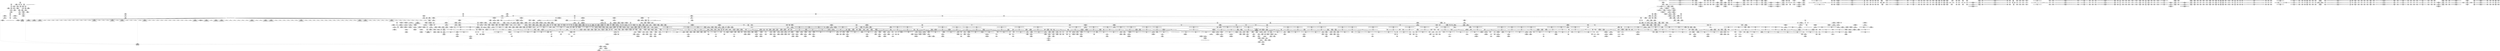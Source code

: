 digraph {
	CE0x4017310 [shape=record,shape=Mrecord,label="{CE0x4017310|selinux_sem_alloc_security:tmp5|security/selinux/hooks.c,5391}"]
	CE0x40793a0 [shape=record,shape=Mrecord,label="{CE0x40793a0|current_sid:tmp13|security/selinux/hooks.c,218}"]
	CE0x4127a40 [shape=record,shape=Mrecord,label="{CE0x4127a40|_call_void_lockdep_rcu_suspicious(i8*_getelementptr_inbounds_(_25_x_i8_,_25_x_i8_*_.str45,_i32_0,_i32_0),_i32_934,_i8*_getelementptr_inbounds_(_44_x_i8_,_44_x_i8_*_.str47,_i32_0,_i32_0))_#10,_!dbg_!27726|include/linux/rcupdate.h,933|*SummSink*}"]
	CE0x40c01a0 [shape=record,shape=Mrecord,label="{CE0x40c01a0|_call_void_mcount()_#3}"]
	CE0x4098df0 [shape=record,shape=Mrecord,label="{CE0x4098df0|i64*_getelementptr_inbounds_(_2_x_i64_,_2_x_i64_*___llvm_gcov_ctr182,_i64_0,_i64_1)|*Constant*}"]
	CE0x40bb240 [shape=record,shape=Mrecord,label="{CE0x40bb240|_call_void_rcu_read_unlock()_#10,_!dbg_!27748|security/selinux/hooks.c,209|*SummSink*}"]
	CE0x4088700 [shape=record,shape=Mrecord,label="{CE0x4088700|kmalloc:tmp3|*SummSink*}"]
	CE0x401fac0 [shape=record,shape=Mrecord,label="{CE0x401fac0|_call_void_mcount()_#3|*SummSink*}"]
	CE0x403a0d0 [shape=record,shape=Mrecord,label="{CE0x403a0d0|ipc_alloc_security:return}"]
	CE0x40ba940 [shape=record,shape=Mrecord,label="{CE0x40ba940|cred_sid:entry|*SummSink*}"]
	CE0x4065b60 [shape=record,shape=Mrecord,label="{CE0x4065b60|i64_7|*Constant*}"]
	CE0x4087550 [shape=record,shape=Mrecord,label="{CE0x4087550|kzalloc:or|include/linux/slab.h,578|*SummSource*}"]
	CE0x40ca320 [shape=record,shape=Mrecord,label="{CE0x40ca320|GLOBAL:__llvm_gcov_ctr132|Global_var:__llvm_gcov_ctr132|*SummSource*}"]
	CE0x40b2ba0 [shape=record,shape=Mrecord,label="{CE0x40b2ba0|rcu_read_unlock:land.lhs.true|*SummSource*}"]
	CE0x4038f50 [shape=record,shape=Mrecord,label="{CE0x4038f50|GLOBAL:__llvm_gcov_ctr125|Global_var:__llvm_gcov_ctr125|*SummSink*}"]
	CE0x40f9240 [shape=record,shape=Mrecord,label="{CE0x40f9240|rcu_read_lock:tobool1|include/linux/rcupdate.h,882|*SummSource*}"]
	CE0x407dd40 [shape=record,shape=Mrecord,label="{CE0x407dd40|current_sid:tobool1|security/selinux/hooks.c,218|*SummSink*}"]
	CE0x4096270 [shape=record,shape=Mrecord,label="{CE0x4096270|i64_6|*Constant*|*SummSource*}"]
	CE0x412cb90 [shape=record,shape=Mrecord,label="{CE0x412cb90|rcu_lock_release:map|Function::rcu_lock_release&Arg::map::|*SummSource*}"]
	CE0x41561d0 [shape=record,shape=Mrecord,label="{CE0x41561d0|GLOBAL:lock_release|*Constant*}"]
	CE0x401e2a0 [shape=record,shape=Mrecord,label="{CE0x401e2a0|80:_i32,_112:_i8*,_:_CMRE_120,128_|*MultipleSource*|security/selinux/hooks.c,5390|Function::selinux_sem_alloc_security&Arg::sma::}"]
	CE0x40c5920 [shape=record,shape=Mrecord,label="{CE0x40c5920|rcu_read_lock:bb|*SummSink*}"]
	CE0x406ade0 [shape=record,shape=Mrecord,label="{CE0x406ade0|_ret_void,_!dbg_!27719|security/selinux/hooks.c,5100}"]
	CE0x40d7080 [shape=record,shape=Mrecord,label="{CE0x40d7080|task_sid:tmp3}"]
	CE0x4011f50 [shape=record,shape=Mrecord,label="{CE0x4011f50|i8_1|*Constant*|*SummSink*}"]
	CE0x411f870 [shape=record,shape=Mrecord,label="{CE0x411f870|rcu_lock_release:tmp3}"]
	CE0x400e300 [shape=record,shape=Mrecord,label="{CE0x400e300|selinux_sem_alloc_security:entry}"]
	CE0x41598d0 [shape=record,shape=Mrecord,label="{CE0x41598d0|__preempt_count_sub:val|Function::__preempt_count_sub&Arg::val::|*SummSink*}"]
	CE0x4023b00 [shape=record,shape=Mrecord,label="{CE0x4023b00|get_current:tmp1}"]
	CE0x4039380 [shape=record,shape=Mrecord,label="{CE0x4039380|kmalloc:tmp|*SummSink*}"]
	CE0x40915d0 [shape=record,shape=Mrecord,label="{CE0x40915d0|rcu_read_lock:bb}"]
	CE0x412c8c0 [shape=record,shape=Mrecord,label="{CE0x412c8c0|rcu_lock_release:entry|*SummSink*}"]
	CE0x406e3c0 [shape=record,shape=Mrecord,label="{CE0x406e3c0|rcu_read_lock:tmp20|include/linux/rcupdate.h,882|*SummSource*}"]
	CE0x4138de0 [shape=record,shape=Mrecord,label="{CE0x4138de0|__preempt_count_sub:tmp|*SummSource*}"]
	CE0x40b8750 [shape=record,shape=Mrecord,label="{CE0x40b8750|task_sid:tmp25|security/selinux/hooks.c,208|*SummSource*}"]
	CE0x40a0160 [shape=record,shape=Mrecord,label="{CE0x40a0160|cred_sid:tmp}"]
	CE0x4162780 [shape=record,shape=Mrecord,label="{CE0x4162780|i64*_getelementptr_inbounds_(_4_x_i64_,_4_x_i64_*___llvm_gcov_ctr135,_i64_0,_i64_2)|*Constant*|*SummSink*}"]
	CE0x40390c0 [shape=record,shape=Mrecord,label="{CE0x40390c0|COLLAPSED:_GCMRE___llvm_gcov_ctr109_internal_global_2_x_i64_zeroinitializer:_elem_0:default:}"]
	CE0x40726d0 [shape=record,shape=Mrecord,label="{CE0x40726d0|GLOBAL:rcu_read_unlock.__warned|Global_var:rcu_read_unlock.__warned|*SummSink*}"]
	CE0x4020710 [shape=record,shape=Mrecord,label="{CE0x4020710|GLOBAL:__llvm_gcov_ctr301|Global_var:__llvm_gcov_ctr301}"]
	CE0x409fbe0 [shape=record,shape=Mrecord,label="{CE0x409fbe0|task_sid:tmp4|*LoadInst*|security/selinux/hooks.c,208}"]
	CE0x415c110 [shape=record,shape=Mrecord,label="{CE0x415c110|__preempt_count_add:tmp2|*SummSink*}"]
	CE0x4128bc0 [shape=record,shape=Mrecord,label="{CE0x4128bc0|i8*_getelementptr_inbounds_(_44_x_i8_,_44_x_i8_*_.str47,_i32_0,_i32_0)|*Constant*|*SummSink*}"]
	CE0x4155e50 [shape=record,shape=Mrecord,label="{CE0x4155e50|__rcu_read_unlock:tmp3|*SummSource*}"]
	CE0x5bcc9b0 [shape=record,shape=Mrecord,label="{CE0x5bcc9b0|80:_i32,_112:_i8*,_:_CMRE_46,47_}"]
	CE0x408c5d0 [shape=record,shape=Mrecord,label="{CE0x408c5d0|current_sid:security|security/selinux/hooks.c,218}"]
	CE0x4023d10 [shape=record,shape=Mrecord,label="{CE0x4023d10|_ret_%struct.task_struct*_%tmp4,_!dbg_!27714|./arch/x86/include/asm/current.h,14|*SummSink*}"]
	CE0x40caff0 [shape=record,shape=Mrecord,label="{CE0x40caff0|GLOBAL:__kmalloc|*Constant*|*SummSink*}"]
	CE0x400fc70 [shape=record,shape=Mrecord,label="{CE0x400fc70|80:_i32,_112:_i8*,_:_CMRE_25,26_}"]
	CE0x4032840 [shape=record,shape=Mrecord,label="{CE0x4032840|80:_i32,_112:_i8*,_:_CMRE_80,84_|*MultipleSource*|security/selinux/hooks.c,5390|Function::selinux_sem_alloc_security&Arg::sma::}"]
	CE0x41363d0 [shape=record,shape=Mrecord,label="{CE0x41363d0|i64*_getelementptr_inbounds_(_4_x_i64_,_4_x_i64_*___llvm_gcov_ctr130,_i64_0,_i64_3)|*Constant*|*SummSink*}"]
	CE0x415af10 [shape=record,shape=Mrecord,label="{CE0x415af10|_ret_void,_!dbg_!27720|./arch/x86/include/asm/preempt.h,78|*SummSource*}"]
	CE0x40cd570 [shape=record,shape=Mrecord,label="{CE0x40cd570|i32_208|*Constant*}"]
	CE0x4122d40 [shape=record,shape=Mrecord,label="{CE0x4122d40|_call_void___preempt_count_add(i32_1)_#10,_!dbg_!27711|include/linux/rcupdate.h,239}"]
	CE0x4023c10 [shape=record,shape=Mrecord,label="{CE0x4023c10|_ret_%struct.task_struct*_%tmp4,_!dbg_!27714|./arch/x86/include/asm/current.h,14}"]
	CE0x4003fd0 [shape=record,shape=Mrecord,label="{CE0x4003fd0|get_current:tmp3|*SummSink*}"]
	CE0x4028a90 [shape=record,shape=Mrecord,label="{CE0x4028a90|selinux_sem_alloc_security:call2|security/selinux/hooks.c,5390|*SummSource*}"]
	CE0x41300f0 [shape=record,shape=Mrecord,label="{CE0x41300f0|rcu_lock_release:bb|*SummSink*}"]
	CE0x400eec0 [shape=record,shape=Mrecord,label="{CE0x400eec0|get_current:bb}"]
	CE0x4086c30 [shape=record,shape=Mrecord,label="{CE0x4086c30|_ret_%struct.task_struct*_%tmp4,_!dbg_!27714|./arch/x86/include/asm/current.h,14}"]
	CE0x402f500 [shape=record,shape=Mrecord,label="{CE0x402f500|selinux_sem_alloc_security:return|*SummSink*}"]
	CE0x4093250 [shape=record,shape=Mrecord,label="{CE0x4093250|i64*_getelementptr_inbounds_(_2_x_i64_,_2_x_i64_*___llvm_gcov_ctr182,_i64_0,_i64_0)|*Constant*}"]
	CE0x40c21a0 [shape=record,shape=Mrecord,label="{CE0x40c21a0|rcu_read_unlock:tmp5|include/linux/rcupdate.h,933|*SummSink*}"]
	CE0x400ec30 [shape=record,shape=Mrecord,label="{CE0x400ec30|80:_i32,_112:_i8*,_:_CMRE_34,35_}"]
	CE0x4097e10 [shape=record,shape=Mrecord,label="{CE0x4097e10|ipc_alloc_security:tmp1}"]
	CE0x4136240 [shape=record,shape=Mrecord,label="{CE0x4136240|i64*_getelementptr_inbounds_(_4_x_i64_,_4_x_i64_*___llvm_gcov_ctr130,_i64_0,_i64_3)|*Constant*|*SummSource*}"]
	CE0x4092920 [shape=record,shape=Mrecord,label="{CE0x4092920|GLOBAL:current_task|Global_var:current_task}"]
	CE0x401a5a0 [shape=record,shape=Mrecord,label="{CE0x401a5a0|80:_i32,_112:_i8*,_:_CMRE_160,168_|*MultipleSource*|security/selinux/hooks.c,5390|Function::selinux_sem_alloc_security&Arg::sma::}"]
	CE0x40c7280 [shape=record,shape=Mrecord,label="{CE0x40c7280|cred_sid:tmp6|security/selinux/hooks.c,197}"]
	CE0x40a62f0 [shape=record,shape=Mrecord,label="{CE0x40a62f0|task_sid:tmp|*SummSink*}"]
	CE0x412e100 [shape=record,shape=Mrecord,label="{CE0x412e100|_ret_void,_!dbg_!27717|include/linux/rcupdate.h,245}"]
	CE0x401ac20 [shape=record,shape=Mrecord,label="{CE0x401ac20|80:_i32,_112:_i8*,_:_CMRE_61,62_}"]
	CE0x406df90 [shape=record,shape=Mrecord,label="{CE0x406df90|rcu_read_lock:tmp19|include/linux/rcupdate.h,882}"]
	CE0x401d980 [shape=record,shape=Mrecord,label="{CE0x401d980|80:_i32,_112:_i8*,_:_CMRE_100,102_|*MultipleSource*|security/selinux/hooks.c,5390|Function::selinux_sem_alloc_security&Arg::sma::}"]
	CE0x4004630 [shape=record,shape=Mrecord,label="{CE0x4004630|%struct.task_struct*_(%struct.task_struct**)*_asm_movq_%gs:$_1:P_,$0_,_r,im,_dirflag_,_fpsr_,_flags_|*SummSource*}"]
	CE0x4041460 [shape=record,shape=Mrecord,label="{CE0x4041460|i32_10|*Constant*|*SummSink*}"]
	CE0x4034b90 [shape=record,shape=Mrecord,label="{CE0x4034b90|80:_i32,_112:_i8*,_:_CMRE_37,38_}"]
	CE0x412cc50 [shape=record,shape=Mrecord,label="{CE0x412cc50|rcu_lock_release:map|Function::rcu_lock_release&Arg::map::|*SummSink*}"]
	CE0x4004920 [shape=record,shape=Mrecord,label="{CE0x4004920|current_sid:tmp9|security/selinux/hooks.c,218}"]
	CE0x40910f0 [shape=record,shape=Mrecord,label="{CE0x40910f0|task_sid:tmp6|security/selinux/hooks.c,208|*SummSink*}"]
	CE0x40fb9f0 [shape=record,shape=Mrecord,label="{CE0x40fb9f0|rcu_read_unlock:tmp15|include/linux/rcupdate.h,933}"]
	CE0x40c2130 [shape=record,shape=Mrecord,label="{CE0x40c2130|rcu_read_unlock:tmp5|include/linux/rcupdate.h,933|*SummSource*}"]
	CE0x4085540 [shape=record,shape=Mrecord,label="{CE0x4085540|i64*_getelementptr_inbounds_(_11_x_i64_,_11_x_i64_*___llvm_gcov_ctr125,_i64_0,_i64_10)|*Constant*}"]
	CE0x40b38c0 [shape=record,shape=Mrecord,label="{CE0x40b38c0|i64*_getelementptr_inbounds_(_2_x_i64_,_2_x_i64_*___llvm_gcov_ctr302,_i64_0,_i64_1)|*Constant*|*SummSource*}"]
	CE0x40c3730 [shape=record,shape=Mrecord,label="{CE0x40c3730|rcu_read_unlock:tobool|include/linux/rcupdate.h,933|*SummSink*}"]
	CE0x401a280 [shape=record,shape=Mrecord,label="{CE0x401a280|current_sid:entry|*SummSink*}"]
	CE0x414e2a0 [shape=record,shape=Mrecord,label="{CE0x414e2a0|__preempt_count_add:tmp1}"]
	CE0x40a8130 [shape=record,shape=Mrecord,label="{CE0x40a8130|rcu_read_lock:tobool|include/linux/rcupdate.h,882}"]
	CE0x4017880 [shape=record,shape=Mrecord,label="{CE0x4017880|80:_i32,_112:_i8*,_:_CMRE_41,42_}"]
	CE0x4030360 [shape=record,shape=Mrecord,label="{CE0x4030360|current_sid:if.end}"]
	CE0x40a14c0 [shape=record,shape=Mrecord,label="{CE0x40a14c0|kmalloc:call|include/linux/slab.h,429|*SummSink*}"]
	CE0x40b5c20 [shape=record,shape=Mrecord,label="{CE0x40b5c20|rcu_read_unlock:tmp7|include/linux/rcupdate.h,933}"]
	CE0x408a5b0 [shape=record,shape=Mrecord,label="{CE0x408a5b0|_call_void_kfree(i8*_%tmp6)_#10,_!dbg_!27718|security/selinux/hooks.c,5099|*SummSource*}"]
	CE0x416b1c0 [shape=record,shape=Mrecord,label="{CE0x416b1c0|__rcu_read_unlock:tmp1}"]
	CE0x4096700 [shape=record,shape=Mrecord,label="{CE0x4096700|ipc_alloc_security:tmp12|security/selinux/hooks.c,5093}"]
	CE0x402f2d0 [shape=record,shape=Mrecord,label="{CE0x402f2d0|_ret_i32_%tmp24,_!dbg_!27742|security/selinux/hooks.c,220|*SummSink*}"]
	CE0x40181d0 [shape=record,shape=Mrecord,label="{CE0x40181d0|80:_i32,_112:_i8*,_:_CMRE_54,55_}"]
	CE0x4038920 [shape=record,shape=Mrecord,label="{CE0x4038920|i64_8|*Constant*}"]
	CE0x4033c50 [shape=record,shape=Mrecord,label="{CE0x4033c50|current_sid:tmp2}"]
	CE0x40cca90 [shape=record,shape=Mrecord,label="{CE0x40cca90|_call_void_lockdep_rcu_suspicious(i8*_getelementptr_inbounds_(_25_x_i8_,_25_x_i8_*_.str3,_i32_0,_i32_0),_i32_208,_i8*_getelementptr_inbounds_(_41_x_i8_,_41_x_i8_*_.str44,_i32_0,_i32_0))_#10,_!dbg_!27732|security/selinux/hooks.c,208}"]
	CE0x4128660 [shape=record,shape=Mrecord,label="{CE0x4128660|i32_934|*Constant*|*SummSink*}"]
	CE0x403c8e0 [shape=record,shape=Mrecord,label="{CE0x403c8e0|selinux_sem_alloc_security:sem_perm3|security/selinux/hooks.c,5394}"]
	CE0x40c6550 [shape=record,shape=Mrecord,label="{CE0x40c6550|__rcu_read_lock:tmp4|include/linux/rcupdate.h,239}"]
	CE0x40faf30 [shape=record,shape=Mrecord,label="{CE0x40faf30|rcu_read_lock:call3|include/linux/rcupdate.h,882|*SummSource*}"]
	CE0x401afb0 [shape=record,shape=Mrecord,label="{CE0x401afb0|80:_i32,_112:_i8*,_:_CMRE_64,65_}"]
	CE0x40a46a0 [shape=record,shape=Mrecord,label="{CE0x40a46a0|cred_sid:sid|security/selinux/hooks.c,197|*SummSource*}"]
	CE0x4035ef0 [shape=record,shape=Mrecord,label="{CE0x4035ef0|_ret_i32_%call7,_!dbg_!27749|security/selinux/hooks.c,210}"]
	CE0x4129c60 [shape=record,shape=Mrecord,label="{CE0x4129c60|rcu_read_unlock:tmp20|include/linux/rcupdate.h,933|*SummSource*}"]
	CE0x40aaff0 [shape=record,shape=Mrecord,label="{CE0x40aaff0|i64*_getelementptr_inbounds_(_6_x_i64_,_6_x_i64_*___llvm_gcov_ctr301,_i64_0,_i64_4)|*Constant*|*SummSink*}"]
	CE0x414b610 [shape=record,shape=Mrecord,label="{CE0x414b610|__preempt_count_sub:do.end}"]
	CE0x40877a0 [shape=record,shape=Mrecord,label="{CE0x40877a0|kzalloc:call|include/linux/slab.h,578|*SummSource*}"]
	CE0x4182f30 [shape=record,shape=Mrecord,label="{CE0x4182f30|i64*_getelementptr_inbounds_(_4_x_i64_,_4_x_i64_*___llvm_gcov_ctr129,_i64_0,_i64_1)|*Constant*|*SummSink*}"]
	CE0x40c6ad0 [shape=record,shape=Mrecord,label="{CE0x40c6ad0|0:_i8,_:_GCMR_rcu_read_lock.__warned_internal_global_i8_0,_section_.data.unlikely_,_align_1:_elem_0:default:}"]
	CE0x4128b10 [shape=record,shape=Mrecord,label="{CE0x4128b10|i8*_getelementptr_inbounds_(_44_x_i8_,_44_x_i8_*_.str47,_i32_0,_i32_0)|*Constant*|*SummSource*}"]
	CE0x40b6b50 [shape=record,shape=Mrecord,label="{CE0x40b6b50|ipc_alloc_security:tmp9|security/selinux/hooks.c,5087|*SummSink*}"]
	CE0x4010780 [shape=record,shape=Mrecord,label="{CE0x4010780|selinux_sem_alloc_security:tmp3|security/selinux/hooks.c,5391|*SummSink*}"]
	CE0x40bea40 [shape=record,shape=Mrecord,label="{CE0x40bea40|__rcu_read_lock:entry|*SummSource*}"]
	CE0x4070300 [shape=record,shape=Mrecord,label="{CE0x4070300|cred_sid:bb|*SummSource*}"]
	CE0x408d6c0 [shape=record,shape=Mrecord,label="{CE0x408d6c0|current_sid:sid|security/selinux/hooks.c,220}"]
	CE0x4022a40 [shape=record,shape=Mrecord,label="{CE0x4022a40|%struct.task_struct*_(%struct.task_struct**)*_asm_movq_%gs:$_1:P_,$0_,_r,im,_dirflag_,_fpsr_,_flags_}"]
	CE0x406bd90 [shape=record,shape=Mrecord,label="{CE0x406bd90|selinux_sem_alloc_security:tmp19|security/selinux/hooks.c,5405|*SummSink*}"]
	CE0x409c090 [shape=record,shape=Mrecord,label="{CE0x409c090|i64_2|*Constant*}"]
	CE0x40acf80 [shape=record,shape=Mrecord,label="{CE0x40acf80|i32_-12|*Constant*|*SummSource*}"]
	CE0x40c6630 [shape=record,shape=Mrecord,label="{CE0x40c6630|__rcu_read_lock:tmp4|include/linux/rcupdate.h,239|*SummSink*}"]
	CE0x40c4870 [shape=record,shape=Mrecord,label="{CE0x40c4870|_call_void_mcount()_#3|*SummSink*}"]
	CE0x40c84e0 [shape=record,shape=Mrecord,label="{CE0x40c84e0|rcu_read_unlock:tmp5|include/linux/rcupdate.h,933}"]
	CE0x408a3f0 [shape=record,shape=Mrecord,label="{CE0x408a3f0|kmalloc:entry}"]
	CE0x40314f0 [shape=record,shape=Mrecord,label="{CE0x40314f0|GLOBAL:get_current|*Constant*}"]
	CE0x402eb30 [shape=record,shape=Mrecord,label="{CE0x402eb30|selinux_sem_alloc_security:sem_perm|security/selinux/hooks.c,5390}"]
	CE0x407ee40 [shape=record,shape=Mrecord,label="{CE0x407ee40|_ret_i8*_%call,_!dbg_!27715|include/linux/slab.h,578|*SummSink*}"]
	CE0x405ef30 [shape=record,shape=Mrecord,label="{CE0x405ef30|ipc_alloc_security:tmp|*SummSink*}"]
	CE0x40d8d40 [shape=record,shape=Mrecord,label="{CE0x40d8d40|task_sid:tmp25|security/selinux/hooks.c,208}"]
	CE0x4087e00 [shape=record,shape=Mrecord,label="{CE0x4087e00|kmalloc:tmp2|*SummSource*}"]
	CE0x4028750 [shape=record,shape=Mrecord,label="{CE0x4028750|80:_i32,_112:_i8*,_:_CMRE_184,188_|*MultipleSource*|security/selinux/hooks.c,5390|Function::selinux_sem_alloc_security&Arg::sma::}"]
	CE0x4139f20 [shape=record,shape=Mrecord,label="{CE0x4139f20|__preempt_count_sub:tmp1|*SummSource*}"]
	CE0x4073480 [shape=record,shape=Mrecord,label="{CE0x4073480|rcu_read_unlock:tmp8|include/linux/rcupdate.h,933}"]
	CE0x413d2f0 [shape=record,shape=Mrecord,label="{CE0x413d2f0|__preempt_count_add:do.body|*SummSource*}"]
	CE0x4156960 [shape=record,shape=Mrecord,label="{CE0x4156960|__rcu_read_lock:tmp|*SummSource*}"]
	CE0x41500d0 [shape=record,shape=Mrecord,label="{CE0x41500d0|i64*_getelementptr_inbounds_(_4_x_i64_,_4_x_i64_*___llvm_gcov_ctr134,_i64_0,_i64_0)|*Constant*|*SummSource*}"]
	CE0x403a140 [shape=record,shape=Mrecord,label="{CE0x403a140|ipc_alloc_security:return|*SummSource*}"]
	CE0x40c8a80 [shape=record,shape=Mrecord,label="{CE0x40c8a80|cred_sid:security|security/selinux/hooks.c,196|*SummSink*}"]
	CE0x4013ec0 [shape=record,shape=Mrecord,label="{CE0x4013ec0|i64_1|*Constant*|*SummSink*}"]
	CE0x409c1f0 [shape=record,shape=Mrecord,label="{CE0x409c1f0|task_sid:tmp5|security/selinux/hooks.c,208}"]
	CE0x41708f0 [shape=record,shape=Mrecord,label="{CE0x41708f0|_call_void_asm_addl_$1,_%gs:$0_,_*m,ri,*m,_dirflag_,_fpsr_,_flags_(i32*___preempt_count,_i32_%sub,_i32*___preempt_count)_#3,_!dbg_!27717,_!srcloc_!27718|./arch/x86/include/asm/preempt.h,77}"]
	CE0x402d7b0 [shape=record,shape=Mrecord,label="{CE0x402d7b0|current_sid:tobool|security/selinux/hooks.c,218|*SummSource*}"]
	CE0x40cf9b0 [shape=record,shape=Mrecord,label="{CE0x40cf9b0|task_sid:tobool|security/selinux/hooks.c,208}"]
	CE0x4154fb0 [shape=record,shape=Mrecord,label="{CE0x4154fb0|__rcu_read_unlock:do.body|*SummSource*}"]
	CE0x4066c60 [shape=record,shape=Mrecord,label="{CE0x4066c60|i8*_getelementptr_inbounds_(_45_x_i8_,_45_x_i8_*_.str12,_i32_0,_i32_0)|*Constant*|*SummSource*}"]
	CE0x4147a30 [shape=record,shape=Mrecord,label="{CE0x4147a30|__preempt_count_add:tmp|*SummSink*}"]
	CE0x415bb70 [shape=record,shape=Mrecord,label="{CE0x415bb70|i64*_getelementptr_inbounds_(_4_x_i64_,_4_x_i64_*___llvm_gcov_ctr129,_i64_0,_i64_3)|*Constant*|*SummSource*}"]
	CE0x40add50 [shape=record,shape=Mrecord,label="{CE0x40add50|ipc_alloc_security:if.end|*SummSink*}"]
	CE0x51fed10 [shape=record,shape=Mrecord,label="{CE0x51fed10|80:_i32,_112:_i8*,_:_CMRE_3,4_}"]
	CE0x401e040 [shape=record,shape=Mrecord,label="{CE0x401e040|80:_i32,_112:_i8*,_:_CMRE_112,120_|*MultipleSource*|security/selinux/hooks.c,5390|Function::selinux_sem_alloc_security&Arg::sma::}"]
	CE0x40095b0 [shape=record,shape=Mrecord,label="{CE0x40095b0|selinux_sem_alloc_security:return|*SummSource*}"]
	CE0x4068720 [shape=record,shape=Mrecord,label="{CE0x4068720|selinux_sem_alloc_security:tmp17|security/selinux/hooks.c,5402|*SummSource*}"]
	CE0x407d990 [shape=record,shape=Mrecord,label="{CE0x407d990|kmalloc:tmp}"]
	CE0x40a4060 [shape=record,shape=Mrecord,label="{CE0x40a4060|task_sid:tmp1|*SummSink*}"]
	CE0x407d490 [shape=record,shape=Mrecord,label="{CE0x407d490|current_sid:bb}"]
	CE0x409d410 [shape=record,shape=Mrecord,label="{CE0x409d410|task_sid:tmp18|security/selinux/hooks.c,208}"]
	CE0x405e100 [shape=record,shape=Mrecord,label="{CE0x405e100|i32_3|*Constant*|*SummSource*}"]
	CE0x40355c0 [shape=record,shape=Mrecord,label="{CE0x40355c0|selinux_sem_alloc_security:tobool|security/selinux/hooks.c,5391|*SummSource*}"]
	CE0x409f190 [shape=record,shape=Mrecord,label="{CE0x409f190|task_sid:tmp4|*LoadInst*|security/selinux/hooks.c,208|*SummSink*}"]
	CE0x4088c50 [shape=record,shape=Mrecord,label="{CE0x4088c50|task_sid:call3|security/selinux/hooks.c,208|*SummSource*}"]
	CE0x4027570 [shape=record,shape=Mrecord,label="{CE0x4027570|80:_i32,_112:_i8*,_:_CMRE_70,71_}"]
	CE0x4040450 [shape=record,shape=Mrecord,label="{CE0x4040450|avc_has_perm:auditdata|Function::avc_has_perm&Arg::auditdata::|*SummSink*}"]
	CE0x4011290 [shape=record,shape=Mrecord,label="{CE0x4011290|ipc_free_security:security|security/selinux/hooks.c,5097|*SummSource*}"]
	CE0x4035150 [shape=record,shape=Mrecord,label="{CE0x4035150|ipc_alloc_security:sclass|Function::ipc_alloc_security&Arg::sclass::|*SummSource*}"]
	CE0x412f1a0 [shape=record,shape=Mrecord,label="{CE0x412f1a0|__preempt_count_add:bb}"]
	CE0x4071bb0 [shape=record,shape=Mrecord,label="{CE0x4071bb0|COLLAPSED:_GCMRE___llvm_gcov_ctr132_internal_global_11_x_i64_zeroinitializer:_elem_0:default:}"]
	CE0x405e260 [shape=record,shape=Mrecord,label="{CE0x405e260|i32_3|*Constant*|*SummSink*}"]
	CE0x407e330 [shape=record,shape=Mrecord,label="{CE0x407e330|current_sid:tmp12|security/selinux/hooks.c,218|*SummSink*}"]
	CE0x40806b0 [shape=record,shape=Mrecord,label="{CE0x40806b0|rcu_read_unlock:tmp|*SummSink*}"]
	CE0x4090190 [shape=record,shape=Mrecord,label="{CE0x4090190|GLOBAL:lock_release|*Constant*|*SummSource*}"]
	CE0x400f100 [shape=record,shape=Mrecord,label="{CE0x400f100|get_current:tmp2|*SummSource*}"]
	CE0x406ba40 [shape=record,shape=Mrecord,label="{CE0x406ba40|selinux_sem_alloc_security:tmp19|security/selinux/hooks.c,5405}"]
	CE0x4022d00 [shape=record,shape=Mrecord,label="{CE0x4022d00|80:_i32,_112:_i8*,_:_CMRE_27,28_}"]
	CE0x408a540 [shape=record,shape=Mrecord,label="{CE0x408a540|_call_void_kfree(i8*_%tmp6)_#10,_!dbg_!27718|security/selinux/hooks.c,5099}"]
	CE0x40d4b90 [shape=record,shape=Mrecord,label="{CE0x40d4b90|GLOBAL:rcu_lock_map|Global_var:rcu_lock_map|*SummSource*}"]
	CE0x40cf330 [shape=record,shape=Mrecord,label="{CE0x40cf330|task_sid:tmp10|security/selinux/hooks.c,208|*SummSource*}"]
	CE0x4096a80 [shape=record,shape=Mrecord,label="{CE0x4096a80|ipc_alloc_security:tmp12|security/selinux/hooks.c,5093|*SummSink*}"]
	CE0x40d46a0 [shape=record,shape=Mrecord,label="{CE0x40d46a0|task_sid:tmp5|security/selinux/hooks.c,208|*SummSink*}"]
	CE0x4140800 [shape=record,shape=Mrecord,label="{CE0x4140800|rcu_lock_release:indirectgoto|*SummSink*}"]
	CE0x407a560 [shape=record,shape=Mrecord,label="{CE0x407a560|ipc_alloc_security:tmp6|security/selinux/hooks.c,5084|*SummSink*}"]
	CE0x4085a40 [shape=record,shape=Mrecord,label="{CE0x4085a40|current_sid:tmp19|security/selinux/hooks.c,218|*SummSink*}"]
	CE0x4094770 [shape=record,shape=Mrecord,label="{CE0x4094770|ipc_free_security:tmp4|*LoadInst*|security/selinux/hooks.c,5097|*SummSource*}"]
	CE0x4123540 [shape=record,shape=Mrecord,label="{CE0x4123540|rcu_read_unlock:call3|include/linux/rcupdate.h,933|*SummSink*}"]
	CE0x4003cf0 [shape=record,shape=Mrecord,label="{CE0x4003cf0|kzalloc:bb|*SummSink*}"]
	CE0x4081740 [shape=record,shape=Mrecord,label="{CE0x4081740|rcu_read_unlock:tmp13|include/linux/rcupdate.h,933|*SummSink*}"]
	CE0x4139b40 [shape=record,shape=Mrecord,label="{CE0x4139b40|__preempt_count_sub:tmp4|./arch/x86/include/asm/preempt.h,77}"]
	CE0x402a910 [shape=record,shape=Mrecord,label="{CE0x402a910|i64_0|*Constant*}"]
	CE0x402af70 [shape=record,shape=Mrecord,label="{CE0x402af70|selinux_sem_alloc_security:tmp2|security/selinux/hooks.c,5391|*SummSink*}"]
	CE0x4034370 [shape=record,shape=Mrecord,label="{CE0x4034370|80:_i32,_112:_i8*,_:_CMRE_22,23_}"]
	CE0x4030ca0 [shape=record,shape=Mrecord,label="{CE0x4030ca0|80:_i32,_112:_i8*,_:_CMRE_19,20_}"]
	CE0x4078490 [shape=record,shape=Mrecord,label="{CE0x4078490|i64*_getelementptr_inbounds_(_11_x_i64_,_11_x_i64_*___llvm_gcov_ctr125,_i64_0,_i64_6)|*Constant*|*SummSource*}"]
	CE0x4170770 [shape=record,shape=Mrecord,label="{CE0x4170770|__preempt_count_sub:sub|./arch/x86/include/asm/preempt.h,77|*SummSource*}"]
	CE0x4015b50 [shape=record,shape=Mrecord,label="{CE0x4015b50|selinux_sem_alloc_security:bb|*SummSink*}"]
	CE0x4061db0 [shape=record,shape=Mrecord,label="{CE0x4061db0|i64_5|*Constant*|*SummSource*}"]
	CE0x40208b0 [shape=record,shape=Mrecord,label="{CE0x40208b0|GLOBAL:__llvm_gcov_ctr301|Global_var:__llvm_gcov_ctr301|*SummSink*}"]
	CE0x5bcc750 [shape=record,shape=Mrecord,label="{CE0x5bcc750|80:_i32,_112:_i8*,_:_CMRE_47,48_}"]
	CE0x415ae40 [shape=record,shape=Mrecord,label="{CE0x415ae40|i64*_getelementptr_inbounds_(_4_x_i64_,_4_x_i64_*___llvm_gcov_ctr135,_i64_0,_i64_3)|*Constant*}"]
	CE0x4130320 [shape=record,shape=Mrecord,label="{CE0x4130320|i64*_getelementptr_inbounds_(_4_x_i64_,_4_x_i64_*___llvm_gcov_ctr133,_i64_0,_i64_0)|*Constant*|*SummSource*}"]
	CE0x4127910 [shape=record,shape=Mrecord,label="{CE0x4127910|_call_void_lockdep_rcu_suspicious(i8*_getelementptr_inbounds_(_25_x_i8_,_25_x_i8_*_.str45,_i32_0,_i32_0),_i32_934,_i8*_getelementptr_inbounds_(_44_x_i8_,_44_x_i8_*_.str47,_i32_0,_i32_0))_#10,_!dbg_!27726|include/linux/rcupdate.h,933|*SummSource*}"]
	CE0x402fd10 [shape=record,shape=Mrecord,label="{CE0x402fd10|GLOBAL:current_sid|*Constant*}"]
	CE0x40a3140 [shape=record,shape=Mrecord,label="{CE0x40a3140|task_sid:tobool1|security/selinux/hooks.c,208}"]
	CE0x40c65c0 [shape=record,shape=Mrecord,label="{CE0x40c65c0|__rcu_read_lock:tmp4|include/linux/rcupdate.h,239|*SummSource*}"]
	CE0x40a52d0 [shape=record,shape=Mrecord,label="{CE0x40a52d0|rcu_lock_acquire:tmp3|*SummSink*}"]
	CE0x40a1890 [shape=record,shape=Mrecord,label="{CE0x40a1890|task_sid:tmp14|security/selinux/hooks.c,208|*SummSource*}"]
	CE0x40f9ba0 [shape=record,shape=Mrecord,label="{CE0x40f9ba0|rcu_read_lock:tmp9|include/linux/rcupdate.h,882|*SummSink*}"]
	CE0x4126e10 [shape=record,shape=Mrecord,label="{CE0x4126e10|rcu_read_unlock:tmp17|include/linux/rcupdate.h,933|*SummSource*}"]
	CE0x402d380 [shape=record,shape=Mrecord,label="{CE0x402d380|ipc_free_security:tmp3|*SummSink*}"]
	CE0x40955f0 [shape=record,shape=Mrecord,label="{CE0x40955f0|GLOBAL:rcu_read_lock|*Constant*}"]
	CE0x40fbd00 [shape=record,shape=Mrecord,label="{CE0x40fbd00|rcu_read_unlock:tmp15|include/linux/rcupdate.h,933|*SummSource*}"]
	CE0x4016740 [shape=record,shape=Mrecord,label="{CE0x4016740|selinux_sem_alloc_security:call1|security/selinux/hooks.c,5390|*SummSink*}"]
	CE0x407f1e0 [shape=record,shape=Mrecord,label="{CE0x407f1e0|ipc_free_security:tmp3}"]
	CE0x40bc510 [shape=record,shape=Mrecord,label="{CE0x40bc510|kmalloc:bb|*SummSink*}"]
	CE0x409e790 [shape=record,shape=Mrecord,label="{CE0x409e790|__rcu_read_unlock:tmp4|include/linux/rcupdate.h,244|*SummSource*}"]
	CE0x40132e0 [shape=record,shape=Mrecord,label="{CE0x40132e0|80:_i32,_112:_i8*,_:_CMRE_66,67_}"]
	CE0x40a9d60 [shape=record,shape=Mrecord,label="{CE0x40a9d60|_ret_i8*_%call,_!dbg_!27714|include/linux/slab.h,429}"]
	CE0x4083830 [shape=record,shape=Mrecord,label="{CE0x4083830|task_sid:tmp21|security/selinux/hooks.c,208}"]
	CE0x408f0f0 [shape=record,shape=Mrecord,label="{CE0x408f0f0|rcu_lock_release:tmp4|include/linux/rcupdate.h,423|*SummSink*}"]
	CE0x40cc370 [shape=record,shape=Mrecord,label="{CE0x40cc370|task_sid:tmp18|security/selinux/hooks.c,208|*SummSource*}"]
	CE0x4095020 [shape=record,shape=Mrecord,label="{CE0x4095020|ipc_free_security:tmp6|security/selinux/hooks.c,5099|*SummSource*}"]
	CE0x40a5e90 [shape=record,shape=Mrecord,label="{CE0x40a5e90|rcu_read_lock:tmp}"]
	CE0x40fdef0 [shape=record,shape=Mrecord,label="{CE0x40fdef0|rcu_read_lock:tmp18|include/linux/rcupdate.h,882|*SummSink*}"]
	CE0x4033d10 [shape=record,shape=Mrecord,label="{CE0x4033d10|ipc_alloc_security:tmp5|security/selinux/hooks.c,5084}"]
	CE0x4010cf0 [shape=record,shape=Mrecord,label="{CE0x4010cf0|kzalloc:tmp|*SummSink*}"]
	CE0x4098730 [shape=record,shape=Mrecord,label="{CE0x4098730|i64*_getelementptr_inbounds_(_6_x_i64_,_6_x_i64_*___llvm_gcov_ctr301,_i64_0,_i64_3)|*Constant*|*SummSource*}"]
	CE0x4041d70 [shape=record,shape=Mrecord,label="{CE0x4041d70|i64*_getelementptr_inbounds_(_11_x_i64_,_11_x_i64_*___llvm_gcov_ctr125,_i64_0,_i64_8)|*Constant*}"]
	CE0x40fd900 [shape=record,shape=Mrecord,label="{CE0x40fd900|i64*_getelementptr_inbounds_(_11_x_i64_,_11_x_i64_*___llvm_gcov_ctr127,_i64_0,_i64_8)|*Constant*|*SummSink*}"]
	CE0x5d99ad0 [shape=record,shape=Mrecord,label="{CE0x5d99ad0|80:_i32,_112:_i8*,_:_CMRE_4,5_}"]
	CE0x402a770 [shape=record,shape=Mrecord,label="{CE0x402a770|i64*_getelementptr_inbounds_(_9_x_i64_,_9_x_i64_*___llvm_gcov_ctr317,_i64_0,_i64_0)|*Constant*|*SummSink*}"]
	CE0x412f870 [shape=record,shape=Mrecord,label="{CE0x412f870|GLOBAL:lock_acquire|*Constant*}"]
	CE0x4182920 [shape=record,shape=Mrecord,label="{CE0x4182920|__preempt_count_add:tmp5|./arch/x86/include/asm/preempt.h,72}"]
	CE0x401e640 [shape=record,shape=Mrecord,label="{CE0x401e640|selinux_sem_alloc_security:tmp8|security/selinux/hooks.c,5394|*SummSink*}"]
	CE0x402f230 [shape=record,shape=Mrecord,label="{CE0x402f230|_ret_i32_%tmp24,_!dbg_!27742|security/selinux/hooks.c,220|*SummSource*}"]
	CE0x40c63b0 [shape=record,shape=Mrecord,label="{CE0x40c63b0|GLOBAL:rcu_lock_acquire|*Constant*|*SummSink*}"]
	CE0x40c16f0 [shape=record,shape=Mrecord,label="{CE0x40c16f0|rcu_read_lock:tmp6|include/linux/rcupdate.h,882}"]
	CE0x41204a0 [shape=record,shape=Mrecord,label="{CE0x41204a0|rcu_lock_acquire:tmp4|include/linux/rcupdate.h,418}"]
	CE0x407aca0 [shape=record,shape=Mrecord,label="{CE0x407aca0|current_sid:tmp10|security/selinux/hooks.c,218|*SummSink*}"]
	CE0x4032320 [shape=record,shape=Mrecord,label="{CE0x4032320|ipc_alloc_security:task|Function::ipc_alloc_security&Arg::task::|*SummSink*}"]
	CE0x4067d10 [shape=record,shape=Mrecord,label="{CE0x4067d10|i64*_getelementptr_inbounds_(_9_x_i64_,_9_x_i64_*___llvm_gcov_ctr317,_i64_0,_i64_6)|*Constant*|*SummSink*}"]
	CE0x4061f80 [shape=record,shape=Mrecord,label="{CE0x4061f80|selinux_sem_alloc_security:tmp12|security/selinux/hooks.c,5401}"]
	CE0x403bb90 [shape=record,shape=Mrecord,label="{CE0x403bb90|i32_32768|*Constant*|*SummSource*}"]
	CE0x40332e0 [shape=record,shape=Mrecord,label="{CE0x40332e0|i64_2|*Constant*|*SummSink*}"]
	CE0x4088690 [shape=record,shape=Mrecord,label="{CE0x4088690|kmalloc:tmp3|*SummSource*}"]
	CE0x4097cb0 [shape=record,shape=Mrecord,label="{CE0x4097cb0|ipc_free_security:tmp1}"]
	CE0x4120260 [shape=record,shape=Mrecord,label="{CE0x4120260|__rcu_read_unlock:tmp2|*SummSource*}"]
	CE0x40330b0 [shape=record,shape=Mrecord,label="{CE0x40330b0|i64_2|*Constant*}"]
	CE0x40a9cd0 [shape=record,shape=Mrecord,label="{CE0x40a9cd0|kmalloc:flags|Function::kmalloc&Arg::flags::|*SummSink*}"]
	CE0x4085dd0 [shape=record,shape=Mrecord,label="{CE0x4085dd0|current_sid:tmp20|security/selinux/hooks.c,218|*SummSink*}"]
	CE0x40a0e70 [shape=record,shape=Mrecord,label="{CE0x40a0e70|rcu_lock_acquire:map|Function::rcu_lock_acquire&Arg::map::}"]
	CE0x40874e0 [shape=record,shape=Mrecord,label="{CE0x40874e0|kzalloc:or|include/linux/slab.h,578}"]
	CE0x37170a0 [shape=record,shape=Mrecord,label="{CE0x37170a0|80:_i32,_112:_i8*,_:_CMRE_14,15_}"]
	CE0x403b5c0 [shape=record,shape=Mrecord,label="{CE0x403b5c0|_call_void_mcount()_#3|*SummSink*}"]
	CE0x40d5340 [shape=record,shape=Mrecord,label="{CE0x40d5340|task_sid:tmp13|security/selinux/hooks.c,208|*SummSource*}"]
	CE0x409ebf0 [shape=record,shape=Mrecord,label="{CE0x409ebf0|task_sid:bb|*SummSource*}"]
	CE0x4093620 [shape=record,shape=Mrecord,label="{CE0x4093620|i64_1|*Constant*}"]
	CE0x4070080 [shape=record,shape=Mrecord,label="{CE0x4070080|i64*_getelementptr_inbounds_(_11_x_i64_,_11_x_i64_*___llvm_gcov_ctr127,_i64_0,_i64_9)|*Constant*|*SummSink*}"]
	CE0x40ca580 [shape=record,shape=Mrecord,label="{CE0x40ca580|GLOBAL:rcu_lock_acquire|*Constant*}"]
	CE0x413fbe0 [shape=record,shape=Mrecord,label="{CE0x413fbe0|rcu_lock_release:__here}"]
	CE0x4096d00 [shape=record,shape=Mrecord,label="{CE0x4096d00|ipc_alloc_security:tmp13|security/selinux/hooks.c,5093}"]
	CE0x4027700 [shape=record,shape=Mrecord,label="{CE0x4027700|i64_3|*Constant*|*SummSink*}"]
	CE0x407ab20 [shape=record,shape=Mrecord,label="{CE0x407ab20|current_sid:tmp10|security/selinux/hooks.c,218|*SummSource*}"]
	CE0x4064300 [shape=record,shape=Mrecord,label="{CE0x4064300|selinux_sem_alloc_security:u|security/selinux/hooks.c,5397|*SummSource*}"]
	CE0x4120510 [shape=record,shape=Mrecord,label="{CE0x4120510|rcu_lock_acquire:tmp4|include/linux/rcupdate.h,418|*SummSource*}"]
	CE0x406e000 [shape=record,shape=Mrecord,label="{CE0x406e000|rcu_read_lock:tmp19|include/linux/rcupdate.h,882|*SummSource*}"]
	CE0x40b3ac0 [shape=record,shape=Mrecord,label="{CE0x40b3ac0|ipc_alloc_security:tmp7|security/selinux/hooks.c,5085|*SummSource*}"]
	CE0x40b7200 [shape=record,shape=Mrecord,label="{CE0x40b7200|%struct.ipc_security_struct*_null|*Constant*}"]
	CE0x40fb880 [shape=record,shape=Mrecord,label="{CE0x40fb880|rcu_read_unlock:tmp14|include/linux/rcupdate.h,933|*SummSink*}"]
	CE0x4016880 [shape=record,shape=Mrecord,label="{CE0x4016880|80:_i32,_112:_i8*,_:_CMRE_32,33_}"]
	CE0x409b810 [shape=record,shape=Mrecord,label="{CE0x409b810|task_sid:tmp6|security/selinux/hooks.c,208}"]
	CE0x40b3a50 [shape=record,shape=Mrecord,label="{CE0x40b3a50|ipc_alloc_security:tmp7|security/selinux/hooks.c,5085}"]
	CE0x40b67d0 [shape=record,shape=Mrecord,label="{CE0x40b67d0|ipc_alloc_security:tmp9|security/selinux/hooks.c,5087}"]
	CE0x4137440 [shape=record,shape=Mrecord,label="{CE0x4137440|i64*_getelementptr_inbounds_(_4_x_i64_,_4_x_i64_*___llvm_gcov_ctr130,_i64_0,_i64_0)|*Constant*|*SummSink*}"]
	CE0x40baa20 [shape=record,shape=Mrecord,label="{CE0x40baa20|cred_sid:cred|Function::cred_sid&Arg::cred::}"]
	CE0x402c980 [shape=record,shape=Mrecord,label="{CE0x402c980|get_current:entry|*SummSink*}"]
	CE0x4092730 [shape=record,shape=Mrecord,label="{CE0x4092730|task_sid:do.body5|*SummSink*}"]
	CE0x412bd60 [shape=record,shape=Mrecord,label="{CE0x412bd60|_call_void_rcu_lock_release(%struct.lockdep_map*_rcu_lock_map)_#10,_!dbg_!27733|include/linux/rcupdate.h,935|*SummSource*}"]
	CE0x4020580 [shape=record,shape=Mrecord,label="{CE0x4020580|i8_1|*Constant*|*SummSource*}"]
	CE0x4136680 [shape=record,shape=Mrecord,label="{CE0x4136680|rcu_lock_acquire:tmp6|*SummSink*}"]
	CE0x403a4e0 [shape=record,shape=Mrecord,label="{CE0x403a4e0|current_sid:do.end|*SummSource*}"]
	CE0x40b3d50 [shape=record,shape=Mrecord,label="{CE0x40b3d50|ipc_alloc_security:tmp7|security/selinux/hooks.c,5085|*SummSink*}"]
	CE0x4121c90 [shape=record,shape=Mrecord,label="{CE0x4121c90|rcu_read_unlock:call3|include/linux/rcupdate.h,933|*SummSource*}"]
	CE0x40ab6d0 [shape=record,shape=Mrecord,label="{CE0x40ab6d0|ipc_alloc_security:call1|security/selinux/hooks.c,5087}"]
	CE0x40ffc90 [shape=record,shape=Mrecord,label="{CE0x40ffc90|rcu_read_lock:tmp17|include/linux/rcupdate.h,882}"]
	CE0x40d8970 [shape=record,shape=Mrecord,label="{CE0x40d8970|get_current:tmp3}"]
	CE0x4040760 [shape=record,shape=Mrecord,label="{CE0x4040760|_ret_i32_%retval.0,_!dbg_!27728|security/selinux/avc.c,775|*SummSink*}"]
	CE0x4034a60 [shape=record,shape=Mrecord,label="{CE0x4034a60|80:_i32,_112:_i8*,_:_CMRE_36,37_}"]
	CE0x4094dc0 [shape=record,shape=Mrecord,label="{CE0x4094dc0|kzalloc:bb}"]
	CE0x40fe930 [shape=record,shape=Mrecord,label="{CE0x40fe930|_call_void_lockdep_rcu_suspicious(i8*_getelementptr_inbounds_(_25_x_i8_,_25_x_i8_*_.str45,_i32_0,_i32_0),_i32_883,_i8*_getelementptr_inbounds_(_42_x_i8_,_42_x_i8_*_.str46,_i32_0,_i32_0))_#10,_!dbg_!27728|include/linux/rcupdate.h,882|*SummSink*}"]
	CE0x4035c90 [shape=record,shape=Mrecord,label="{CE0x4035c90|selinux_sem_alloc_security:tmp1|*SummSink*}"]
	CE0x400dba0 [shape=record,shape=Mrecord,label="{CE0x400dba0|selinux_sem_alloc_security:entry|*SummSource*}"]
	CE0x40a24c0 [shape=record,shape=Mrecord,label="{CE0x40a24c0|task_sid:do.end|*SummSource*}"]
	CE0x40c02e0 [shape=record,shape=Mrecord,label="{CE0x40c02e0|rcu_read_lock:do.end|*SummSource*}"]
	CE0x40c6d20 [shape=record,shape=Mrecord,label="{CE0x40c6d20|rcu_read_lock:tmp8|include/linux/rcupdate.h,882|*SummSource*}"]
	CE0x413c2f0 [shape=record,shape=Mrecord,label="{CE0x413c2f0|i64*_getelementptr_inbounds_(_4_x_i64_,_4_x_i64_*___llvm_gcov_ctr129,_i64_0,_i64_0)|*Constant*|*SummSink*}"]
	CE0x401a840 [shape=record,shape=Mrecord,label="{CE0x401a840|80:_i32,_112:_i8*,_:_CMRE_176,184_|*MultipleSource*|security/selinux/hooks.c,5390|Function::selinux_sem_alloc_security&Arg::sma::}"]
	CE0x40fcb70 [shape=record,shape=Mrecord,label="{CE0x40fcb70|rcu_read_lock:tmp15|include/linux/rcupdate.h,882|*SummSource*}"]
	CE0x4040cf0 [shape=record,shape=Mrecord,label="{CE0x4040cf0|selinux_sem_alloc_security:tobool7|security/selinux/hooks.c,5401}"]
	CE0x40fb0b0 [shape=record,shape=Mrecord,label="{CE0x40fb0b0|rcu_read_lock:call3|include/linux/rcupdate.h,882|*SummSink*}"]
	CE0x4029e50 [shape=record,shape=Mrecord,label="{CE0x4029e50|80:_i32,_112:_i8*,_:_CMRE_144,152_|*MultipleSource*|security/selinux/hooks.c,5390|Function::selinux_sem_alloc_security&Arg::sma::}"]
	CE0x4013510 [shape=record,shape=Mrecord,label="{CE0x4013510|i32_1|*Constant*|*SummSource*}"]
	CE0x407d920 [shape=record,shape=Mrecord,label="{CE0x407d920|i64*_getelementptr_inbounds_(_2_x_i64_,_2_x_i64_*___llvm_gcov_ctr109,_i64_0,_i64_0)|*Constant*|*SummSink*}"]
	CE0x413f720 [shape=record,shape=Mrecord,label="{CE0x413f720|i8*_undef|*Constant*|*SummSink*}"]
	CE0x414ce50 [shape=record,shape=Mrecord,label="{CE0x414ce50|__preempt_count_sub:tmp5|./arch/x86/include/asm/preempt.h,77|*SummSink*}"]
	CE0x40a38d0 [shape=record,shape=Mrecord,label="{CE0x40a38d0|cred_sid:tmp|*SummSink*}"]
	CE0x4080110 [shape=record,shape=Mrecord,label="{CE0x4080110|__preempt_count_add:val|Function::__preempt_count_add&Arg::val::}"]
	CE0x4064e90 [shape=record,shape=Mrecord,label="{CE0x4064e90|selinux_sem_alloc_security:sid5|security/selinux/hooks.c,5399}"]
	CE0x4159170 [shape=record,shape=Mrecord,label="{CE0x4159170|i64*_getelementptr_inbounds_(_4_x_i64_,_4_x_i64_*___llvm_gcov_ctr135,_i64_0,_i64_0)|*Constant*|*SummSource*}"]
	CE0x406c4f0 [shape=record,shape=Mrecord,label="{CE0x406c4f0|i64*_getelementptr_inbounds_(_9_x_i64_,_9_x_i64_*___llvm_gcov_ctr317,_i64_0,_i64_8)|*Constant*}"]
	CE0x407cd20 [shape=record,shape=Mrecord,label="{CE0x407cd20|current_sid:tmp12|security/selinux/hooks.c,218|*SummSource*}"]
	CE0x413e720 [shape=record,shape=Mrecord,label="{CE0x413e720|i8*_undef|*Constant*}"]
	CE0x402d440 [shape=record,shape=Mrecord,label="{CE0x402d440|_call_void_mcount()_#3}"]
	CE0x41485b0 [shape=record,shape=Mrecord,label="{CE0x41485b0|__rcu_read_unlock:bb|*SummSource*}"]
	CE0x402cb30 [shape=record,shape=Mrecord,label="{CE0x402cb30|current_sid:tmp}"]
	CE0x409a300 [shape=record,shape=Mrecord,label="{CE0x409a300|ipc_alloc_security:if.end}"]
	CE0x4063640 [shape=record,shape=Mrecord,label="{CE0x4063640|avc_has_perm:tsid|Function::avc_has_perm&Arg::tsid::}"]
	CE0x4155b40 [shape=record,shape=Mrecord,label="{CE0x4155b40|__rcu_read_unlock:tmp6|include/linux/rcupdate.h,245|*SummSource*}"]
	CE0x40a86d0 [shape=record,shape=Mrecord,label="{CE0x40a86d0|task_sid:tmp16|security/selinux/hooks.c,208|*SummSink*}"]
	CE0x40694a0 [shape=record,shape=Mrecord,label="{CE0x40694a0|_call_void_ipc_free_security(%struct.kern_ipc_perm*_%sem_perm9)_#10,_!dbg_!27743|security/selinux/hooks.c,5402|*SummSink*}"]
	CE0x400d880 [shape=record,shape=Mrecord,label="{CE0x400d880|i64*_getelementptr_inbounds_(_9_x_i64_,_9_x_i64_*___llvm_gcov_ctr317,_i64_0,_i64_0)|*Constant*|*SummSource*}"]
	CE0x4151490 [shape=record,shape=Mrecord,label="{CE0x4151490|i64*_getelementptr_inbounds_(_4_x_i64_,_4_x_i64_*___llvm_gcov_ctr133,_i64_0,_i64_2)|*Constant*|*SummSource*}"]
	CE0x403fb40 [shape=record,shape=Mrecord,label="{CE0x403fb40|selinux_sem_alloc_security:sid5|security/selinux/hooks.c,5399|*SummSink*}"]
	CE0x40cc7f0 [shape=record,shape=Mrecord,label="{CE0x40cc7f0|i8_1|*Constant*}"]
	CE0x4086430 [shape=record,shape=Mrecord,label="{CE0x4086430|current_sid:call4|security/selinux/hooks.c,218|*SummSource*}"]
	CE0x40a4540 [shape=record,shape=Mrecord,label="{CE0x40a4540|cred_sid:sid|security/selinux/hooks.c,197|*SummSink*}"]
	CE0x415c650 [shape=record,shape=Mrecord,label="{CE0x415c650|__rcu_read_unlock:tmp|*SummSink*}"]
	CE0x416a9f0 [shape=record,shape=Mrecord,label="{CE0x416a9f0|__preempt_count_sub:entry}"]
	CE0x411e880 [shape=record,shape=Mrecord,label="{CE0x411e880|rcu_read_unlock:land.lhs.true2|*SummSource*}"]
	CE0x409ee20 [shape=record,shape=Mrecord,label="{CE0x409ee20|i64*_getelementptr_inbounds_(_4_x_i64_,_4_x_i64_*___llvm_gcov_ctr128,_i64_0,_i64_2)|*Constant*|*SummSink*}"]
	CE0x4140040 [shape=record,shape=Mrecord,label="{CE0x4140040|void_(i32*,_i32,_i32*)*_asm_addl_$1,_%gs:$0_,_*m,ri,*m,_dirflag_,_fpsr_,_flags_}"]
	CE0x402e0d0 [shape=record,shape=Mrecord,label="{CE0x402e0d0|ipc_alloc_security:entry|*SummSource*}"]
	CE0x4080780 [shape=record,shape=Mrecord,label="{CE0x4080780|__preempt_count_add:entry}"]
	CE0x405cab0 [shape=record,shape=Mrecord,label="{CE0x405cab0|current_sid:tmp17|security/selinux/hooks.c,218}"]
	CE0x40865b0 [shape=record,shape=Mrecord,label="{CE0x40865b0|current_sid:call4|security/selinux/hooks.c,218|*SummSink*}"]
	CE0x40c4180 [shape=record,shape=Mrecord,label="{CE0x40c4180|rcu_read_lock:tmp7|include/linux/rcupdate.h,882|*SummSink*}"]
	CE0x401c4c0 [shape=record,shape=Mrecord,label="{CE0x401c4c0|selinux_sem_alloc_security:tmp5|security/selinux/hooks.c,5391|*SummSink*}"]
	CE0x401fee0 [shape=record,shape=Mrecord,label="{CE0x401fee0|current_sid:tmp16|security/selinux/hooks.c,218}"]
	CE0x4135200 [shape=record,shape=Mrecord,label="{CE0x4135200|_call_void_lock_acquire(%struct.lockdep_map*_%map,_i32_0,_i32_0,_i32_2,_i32_0,_%struct.lockdep_map*_null,_i64_ptrtoint_(i8*_blockaddress(_rcu_lock_acquire,_%__here)_to_i64))_#10,_!dbg_!27716|include/linux/rcupdate.h,418}"]
	CE0x40fdd70 [shape=record,shape=Mrecord,label="{CE0x40fdd70|rcu_read_lock:tmp18|include/linux/rcupdate.h,882|*SummSource*}"]
	CE0x4009200 [shape=record,shape=Mrecord,label="{CE0x4009200|selinux_sem_alloc_security:if.end|*SummSource*}"]
	CE0x40a2590 [shape=record,shape=Mrecord,label="{CE0x40a2590|task_sid:do.end|*SummSink*}"]
	CE0x41353e0 [shape=record,shape=Mrecord,label="{CE0x41353e0|i64*_getelementptr_inbounds_(_4_x_i64_,_4_x_i64_*___llvm_gcov_ctr128,_i64_0,_i64_1)|*Constant*}"]
	CE0x40fef60 [shape=record,shape=Mrecord,label="{CE0x40fef60|i8*_getelementptr_inbounds_(_25_x_i8_,_25_x_i8_*_.str45,_i32_0,_i32_0)|*Constant*|*SummSource*}"]
	CE0x40881a0 [shape=record,shape=Mrecord,label="{CE0x40881a0|task_sid:tobool|security/selinux/hooks.c,208|*SummSink*}"]
	CE0x4161e00 [shape=record,shape=Mrecord,label="{CE0x4161e00|i64*_getelementptr_inbounds_(_4_x_i64_,_4_x_i64_*___llvm_gcov_ctr135,_i64_0,_i64_1)|*Constant*|*SummSink*}"]
	CE0x40b4870 [shape=record,shape=Mrecord,label="{CE0x40b4870|i32_0|*Constant*}"]
	CE0x40396d0 [shape=record,shape=Mrecord,label="{CE0x40396d0|current_sid:tmp3}"]
	CE0x40b62d0 [shape=record,shape=Mrecord,label="{CE0x40b62d0|rcu_read_unlock:if.then}"]
	CE0x412e8d0 [shape=record,shape=Mrecord,label="{CE0x412e8d0|__rcu_read_lock:do.end|*SummSink*}"]
	CE0x4026a30 [shape=record,shape=Mrecord,label="{CE0x4026a30|_call_void_mcount()_#3|*SummSink*}"]
	CE0x408fdb0 [shape=record,shape=Mrecord,label="{CE0x408fdb0|_call_void_lock_release(%struct.lockdep_map*_%map,_i32_1,_i64_ptrtoint_(i8*_blockaddress(_rcu_lock_release,_%__here)_to_i64))_#10,_!dbg_!27716|include/linux/rcupdate.h,423|*SummSink*}"]
	CE0x40d7d20 [shape=record,shape=Mrecord,label="{CE0x40d7d20|rcu_read_lock:tmp3}"]
	CE0x40bbb80 [shape=record,shape=Mrecord,label="{CE0x40bbb80|GLOBAL:rcu_read_unlock|*Constant*|*SummSink*}"]
	CE0x4098390 [shape=record,shape=Mrecord,label="{CE0x4098390|i64_2|*Constant*}"]
	CE0x41209b0 [shape=record,shape=Mrecord,label="{CE0x41209b0|rcu_read_unlock:tmp11|include/linux/rcupdate.h,933}"]
	CE0x4159510 [shape=record,shape=Mrecord,label="{CE0x4159510|_ret_void,_!dbg_!27720|./arch/x86/include/asm/preempt.h,78}"]
	CE0x40d7ea0 [shape=record,shape=Mrecord,label="{CE0x40d7ea0|task_sid:do.body5}"]
	CE0x40c0690 [shape=record,shape=Mrecord,label="{CE0x40c0690|rcu_read_unlock:bb}"]
	CE0x402ed60 [shape=record,shape=Mrecord,label="{CE0x402ed60|80:_i32,_112:_i8*,_:_CMRE_0,1_}"]
	CE0x4140d80 [shape=record,shape=Mrecord,label="{CE0x4140d80|i32_2|*Constant*|*SummSource*}"]
	CE0x402e610 [shape=record,shape=Mrecord,label="{CE0x402e610|_ret_i32_%retval.0,_!dbg_!27731|security/selinux/hooks.c,5093}"]
	CE0x414b260 [shape=record,shape=Mrecord,label="{CE0x414b260|__preempt_count_sub:do.body|*SummSource*}"]
	CE0x40be260 [shape=record,shape=Mrecord,label="{CE0x40be260|i64*_getelementptr_inbounds_(_11_x_i64_,_11_x_i64_*___llvm_gcov_ctr127,_i64_0,_i64_0)|*Constant*}"]
	CE0x4038160 [shape=record,shape=Mrecord,label="{CE0x4038160|current_sid:if.then|*SummSink*}"]
	CE0x40fccf0 [shape=record,shape=Mrecord,label="{CE0x40fccf0|rcu_read_lock:tmp15|include/linux/rcupdate.h,882|*SummSink*}"]
	CE0x4081bb0 [shape=record,shape=Mrecord,label="{CE0x4081bb0|i32_-12|*Constant*|*SummSink*}"]
	CE0x408fc80 [shape=record,shape=Mrecord,label="{CE0x408fc80|_call_void_lock_release(%struct.lockdep_map*_%map,_i32_1,_i64_ptrtoint_(i8*_blockaddress(_rcu_lock_release,_%__here)_to_i64))_#10,_!dbg_!27716|include/linux/rcupdate.h,423|*SummSource*}"]
	CE0x402e490 [shape=record,shape=Mrecord,label="{CE0x402e490|ipc_alloc_security:sclass|Function::ipc_alloc_security&Arg::sclass::}"]
	CE0x40a2170 [shape=record,shape=Mrecord,label="{CE0x40a2170|rcu_read_lock:land.lhs.true}"]
	CE0x406e660 [shape=record,shape=Mrecord,label="{CE0x406e660|rcu_read_lock:tmp21|include/linux/rcupdate.h,884}"]
	CE0x4122ee0 [shape=record,shape=Mrecord,label="{CE0x4122ee0|_call_void___preempt_count_add(i32_1)_#10,_!dbg_!27711|include/linux/rcupdate.h,239|*SummSink*}"]
	CE0x4155360 [shape=record,shape=Mrecord,label="{CE0x4155360|i64*_getelementptr_inbounds_(_4_x_i64_,_4_x_i64_*___llvm_gcov_ctr129,_i64_0,_i64_1)|*Constant*}"]
	CE0x4033aa0 [shape=record,shape=Mrecord,label="{CE0x4033aa0|i64*_getelementptr_inbounds_(_11_x_i64_,_11_x_i64_*___llvm_gcov_ctr125,_i64_0,_i64_1)|*Constant*|*SummSink*}"]
	CE0x40cce20 [shape=record,shape=Mrecord,label="{CE0x40cce20|_call_void_lockdep_rcu_suspicious(i8*_getelementptr_inbounds_(_25_x_i8_,_25_x_i8_*_.str3,_i32_0,_i32_0),_i32_208,_i8*_getelementptr_inbounds_(_41_x_i8_,_41_x_i8_*_.str44,_i32_0,_i32_0))_#10,_!dbg_!27732|security/selinux/hooks.c,208|*SummSource*}"]
	CE0x413c8a0 [shape=record,shape=Mrecord,label="{CE0x413c8a0|i64*_getelementptr_inbounds_(_4_x_i64_,_4_x_i64_*___llvm_gcov_ctr129,_i64_0,_i64_2)|*Constant*|*SummSink*}"]
	CE0x40bc010 [shape=record,shape=Mrecord,label="{CE0x40bc010|_ret_void,_!dbg_!27735|include/linux/rcupdate.h,938}"]
	CE0x4074930 [shape=record,shape=Mrecord,label="{CE0x4074930|i64*_getelementptr_inbounds_(_4_x_i64_,_4_x_i64_*___llvm_gcov_ctr128,_i64_0,_i64_3)|*Constant*}"]
	CE0x4142570 [shape=record,shape=Mrecord,label="{CE0x4142570|rcu_lock_acquire:indirectgoto|*SummSource*}"]
	CE0x4032c60 [shape=record,shape=Mrecord,label="{CE0x4032c60|80:_i32,_112:_i8*,_:_CMRE_88,92_|*MultipleSource*|security/selinux/hooks.c,5390|Function::selinux_sem_alloc_security&Arg::sma::}"]
	CE0x406c170 [shape=record,shape=Mrecord,label="{CE0x406c170|selinux_sem_alloc_security:retval.0|*SummSource*}"]
	CE0x402d6e0 [shape=record,shape=Mrecord,label="{CE0x402d6e0|current_sid:tobool|security/selinux/hooks.c,218|*SummSink*}"]
	CE0x4019470 [shape=record,shape=Mrecord,label="{CE0x4019470|i64_1|*Constant*|*SummSource*}"]
	CE0x408e720 [shape=record,shape=Mrecord,label="{CE0x408e720|current_sid:tmp24|security/selinux/hooks.c,220|*SummSource*}"]
	CE0x415b160 [shape=record,shape=Mrecord,label="{CE0x415b160|i64*_getelementptr_inbounds_(_4_x_i64_,_4_x_i64_*___llvm_gcov_ctr134,_i64_0,_i64_3)|*Constant*}"]
	CE0x40c8e00 [shape=record,shape=Mrecord,label="{CE0x40c8e00|rcu_read_lock:tmp3|*SummSource*}"]
	CE0x4011bc0 [shape=record,shape=Mrecord,label="{CE0x4011bc0|ipc_alloc_security:call|security/selinux/hooks.c,5083|*SummSink*}"]
	CE0x401b960 [shape=record,shape=Mrecord,label="{CE0x401b960|selinux_sem_alloc_security:if.then8|*SummSource*}"]
	CE0x411f4c0 [shape=record,shape=Mrecord,label="{CE0x411f4c0|rcu_read_unlock:tmp16|include/linux/rcupdate.h,933|*SummSink*}"]
	CE0x40b3590 [shape=record,shape=Mrecord,label="{CE0x40b3590|task_sid:task|Function::task_sid&Arg::task::|*SummSource*}"]
	CE0x405d6f0 [shape=record,shape=Mrecord,label="{CE0x405d6f0|selinux_sem_alloc_security:sid5|security/selinux/hooks.c,5399|*SummSource*}"]
	CE0x4075440 [shape=record,shape=Mrecord,label="{CE0x4075440|0:_i8,_:_GCMR_current_sid.__warned_internal_global_i8_0,_section_.data.unlikely_,_align_1:_elem_0:default:}"]
	CE0x40730c0 [shape=record,shape=Mrecord,label="{CE0x40730c0|__rcu_read_lock:tmp7|include/linux/rcupdate.h,240}"]
	CE0x405d170 [shape=record,shape=Mrecord,label="{CE0x405d170|current_sid:tmp18|security/selinux/hooks.c,218}"]
	CE0x4060c60 [shape=record,shape=Mrecord,label="{CE0x4060c60|selinux_sem_alloc_security:tmp11|security/selinux/hooks.c,5399|*SummSink*}"]
	CE0x4068cc0 [shape=record,shape=Mrecord,label="{CE0x4068cc0|selinux_sem_alloc_security:sem_perm9|security/selinux/hooks.c,5402|*SummSource*}"]
	CE0x40430b0 [shape=record,shape=Mrecord,label="{CE0x40430b0|current_sid:tmp14|security/selinux/hooks.c,218|*SummSink*}"]
	CE0x40a4a00 [shape=record,shape=Mrecord,label="{CE0x40a4a00|GLOBAL:__rcu_read_lock|*Constant*|*SummSource*}"]
	CE0x402aac0 [shape=record,shape=Mrecord,label="{CE0x402aac0|selinux_sem_alloc_security:tmp2|security/selinux/hooks.c,5391|*SummSource*}"]
	CE0x4074450 [shape=record,shape=Mrecord,label="{CE0x4074450|rcu_read_unlock:do.body}"]
	CE0x40669b0 [shape=record,shape=Mrecord,label="{CE0x40669b0|i32_218|*Constant*|*SummSink*}"]
	CE0x40329e0 [shape=record,shape=Mrecord,label="{CE0x40329e0|80:_i32,_112:_i8*,_:_CMRE_84,88_|*MultipleSource*|security/selinux/hooks.c,5390|Function::selinux_sem_alloc_security&Arg::sma::}"]
	CE0x4042500 [shape=record,shape=Mrecord,label="{CE0x4042500|selinux_sem_alloc_security:type|security/selinux/hooks.c,5396|*SummSource*}"]
	CE0x401ad50 [shape=record,shape=Mrecord,label="{CE0x401ad50|80:_i32,_112:_i8*,_:_CMRE_62,63_}"]
	CE0x4039920 [shape=record,shape=Mrecord,label="{CE0x4039920|task_sid:tmp|*SummSource*}"]
	CE0x40a72d0 [shape=record,shape=Mrecord,label="{CE0x40a72d0|rcu_read_lock:call|include/linux/rcupdate.h,882|*SummSource*}"]
	CE0x40fc780 [shape=record,shape=Mrecord,label="{CE0x40fc780|rcu_read_lock:tmp14|include/linux/rcupdate.h,882|*SummSink*}"]
	CE0x4082ea0 [shape=record,shape=Mrecord,label="{CE0x4082ea0|i64*_getelementptr_inbounds_(_2_x_i64_,_2_x_i64_*___llvm_gcov_ctr302,_i64_0,_i64_0)|*Constant*}"]
	CE0x40f9950 [shape=record,shape=Mrecord,label="{CE0x40f9950|rcu_read_lock:tmp10|include/linux/rcupdate.h,882}"]
	CE0x40b5530 [shape=record,shape=Mrecord,label="{CE0x40b5530|rcu_read_unlock:tmp1|*SummSource*}"]
	CE0x412cd60 [shape=record,shape=Mrecord,label="{CE0x412cd60|GLOBAL:__rcu_read_unlock|*Constant*}"]
	CE0x40bb110 [shape=record,shape=Mrecord,label="{CE0x40bb110|_ret_i32_%tmp6,_!dbg_!27716|security/selinux/hooks.c,197|*SummSink*}"]
	CE0x40039f0 [shape=record,shape=Mrecord,label="{CE0x40039f0|current_sid:tmp7|security/selinux/hooks.c,218}"]
	CE0x4079d40 [shape=record,shape=Mrecord,label="{CE0x4079d40|cred_sid:tmp1|*SummSource*}"]
	CE0x4082560 [shape=record,shape=Mrecord,label="{CE0x4082560|i64*_getelementptr_inbounds_(_6_x_i64_,_6_x_i64_*___llvm_gcov_ctr301,_i64_0,_i64_5)|*Constant*|*SummSink*}"]
	CE0x4026b80 [shape=record,shape=Mrecord,label="{CE0x4026b80|rcu_read_unlock:call|include/linux/rcupdate.h,933}"]
	CE0x40b85b0 [shape=record,shape=Mrecord,label="{CE0x40b85b0|task_sid:tmp26|security/selinux/hooks.c,208}"]
	CE0x406f160 [shape=record,shape=Mrecord,label="{CE0x406f160|rcu_read_lock:tmp22|include/linux/rcupdate.h,884}"]
	CE0x4021fa0 [shape=record,shape=Mrecord,label="{CE0x4021fa0|i64_1|*Constant*}"]
	CE0x40654f0 [shape=record,shape=Mrecord,label="{CE0x40654f0|i64*_getelementptr_inbounds_(_2_x_i64_,_2_x_i64_*___llvm_gcov_ctr109,_i64_0,_i64_1)|*Constant*|*SummSource*}"]
	CE0x4082c90 [shape=record,shape=Mrecord,label="{CE0x4082c90|ipc_free_security:bb|*SummSource*}"]
	CE0x401fa20 [shape=record,shape=Mrecord,label="{CE0x401fa20|_call_void_mcount()_#3|*SummSource*}"]
	CE0x4091640 [shape=record,shape=Mrecord,label="{CE0x4091640|rcu_read_lock:bb|*SummSource*}"]
	CE0x415a8c0 [shape=record,shape=Mrecord,label="{CE0x415a8c0|_call_void_mcount()_#3|*SummSink*}"]
	CE0x4088270 [shape=record,shape=Mrecord,label="{CE0x4088270|i64_3|*Constant*}"]
	CE0x40919c0 [shape=record,shape=Mrecord,label="{CE0x40919c0|i64*_getelementptr_inbounds_(_13_x_i64_,_13_x_i64_*___llvm_gcov_ctr126,_i64_0,_i64_1)|*Constant*|*SummSink*}"]
	CE0x4127110 [shape=record,shape=Mrecord,label="{CE0x4127110|rcu_read_unlock:tmp18|include/linux/rcupdate.h,933}"]
	CE0x40bc250 [shape=record,shape=Mrecord,label="{CE0x40bc250|_ret_void,_!dbg_!27735|include/linux/rcupdate.h,938|*SummSource*}"]
	CE0x400dd70 [shape=record,shape=Mrecord,label="{CE0x400dd70|selinux_sem_alloc_security:if.end10|*SummSink*}"]
	CE0x40d61e0 [shape=record,shape=Mrecord,label="{CE0x40d61e0|cred_sid:tmp3}"]
	CE0x406da90 [shape=record,shape=Mrecord,label="{CE0x406da90|i8*_getelementptr_inbounds_(_42_x_i8_,_42_x_i8_*_.str46,_i32_0,_i32_0)|*Constant*|*SummSink*}"]
	CE0x40b9460 [shape=record,shape=Mrecord,label="{CE0x40b9460|i64*_getelementptr_inbounds_(_13_x_i64_,_13_x_i64_*___llvm_gcov_ctr126,_i64_0,_i64_12)|*Constant*|*SummSink*}"]
	CE0x40a5b10 [shape=record,shape=Mrecord,label="{CE0x40a5b10|cred_sid:tmp4|*LoadInst*|security/selinux/hooks.c,196}"]
	CE0x40094a0 [shape=record,shape=Mrecord,label="{CE0x40094a0|selinux_sem_alloc_security:bb}"]
	CE0x40fed10 [shape=record,shape=Mrecord,label="{CE0x40fed10|i8*_getelementptr_inbounds_(_25_x_i8_,_25_x_i8_*_.str45,_i32_0,_i32_0)|*Constant*}"]
	CE0x40d6670 [shape=record,shape=Mrecord,label="{CE0x40d6670|_ret_void,_!dbg_!27735|include/linux/rcupdate.h,884|*SummSource*}"]
	CE0x40fa490 [shape=record,shape=Mrecord,label="{CE0x40fa490|rcu_read_lock:tmp11|include/linux/rcupdate.h,882|*SummSource*}"]
	CE0x4127460 [shape=record,shape=Mrecord,label="{CE0x4127460|rcu_read_unlock:tmp18|include/linux/rcupdate.h,933|*SummSink*}"]
	CE0x40c7790 [shape=record,shape=Mrecord,label="{CE0x40c7790|GLOBAL:__llvm_gcov_ctr127|Global_var:__llvm_gcov_ctr127}"]
	CE0x408c1f0 [shape=record,shape=Mrecord,label="{CE0x408c1f0|i32_22|*Constant*|*SummSink*}"]
	CE0x47398c0 [shape=record,shape=Mrecord,label="{CE0x47398c0|80:_i32,_112:_i8*,_:_CMRE_23,24_}"]
	CE0x40a9b60 [shape=record,shape=Mrecord,label="{CE0x40a9b60|kmalloc:flags|Function::kmalloc&Arg::flags::|*SummSource*}"]
	CE0x4156000 [shape=record,shape=Mrecord,label="{CE0x4156000|_call_void_mcount()_#3|*SummSource*}"]
	CE0x40fdb20 [shape=record,shape=Mrecord,label="{CE0x40fdb20|rcu_read_lock:tmp18|include/linux/rcupdate.h,882}"]
	CE0x4127330 [shape=record,shape=Mrecord,label="{CE0x4127330|rcu_read_unlock:tmp18|include/linux/rcupdate.h,933|*SummSource*}"]
	CE0x406ef70 [shape=record,shape=Mrecord,label="{CE0x406ef70|rcu_read_lock:tmp21|include/linux/rcupdate.h,884|*SummSink*}"]
	CE0x40725a0 [shape=record,shape=Mrecord,label="{CE0x40725a0|GLOBAL:rcu_read_unlock.__warned|Global_var:rcu_read_unlock.__warned|*SummSource*}"]
	CE0x40818b0 [shape=record,shape=Mrecord,label="{CE0x40818b0|rcu_read_unlock:tmp14|include/linux/rcupdate.h,933}"]
	CE0x4010570 [shape=record,shape=Mrecord,label="{CE0x4010570|80:_i32,_112:_i8*,_:_CMRE_16,17_}"]
	CE0x402cc10 [shape=record,shape=Mrecord,label="{CE0x402cc10|current_sid:tmp|*SummSource*}"]
	CE0x40bd190 [shape=record,shape=Mrecord,label="{CE0x40bd190|GLOBAL:rcu_read_lock.__warned|Global_var:rcu_read_lock.__warned|*SummSink*}"]
	CE0x40cc060 [shape=record,shape=Mrecord,label="{CE0x40cc060|cred_sid:tmp|*SummSource*}"]
	CE0x40fe310 [shape=record,shape=Mrecord,label="{CE0x40fe310|_call_void_lockdep_rcu_suspicious(i8*_getelementptr_inbounds_(_25_x_i8_,_25_x_i8_*_.str45,_i32_0,_i32_0),_i32_883,_i8*_getelementptr_inbounds_(_42_x_i8_,_42_x_i8_*_.str46,_i32_0,_i32_0))_#10,_!dbg_!27728|include/linux/rcupdate.h,882}"]
	CE0x40871f0 [shape=record,shape=Mrecord,label="{CE0x40871f0|ipc_alloc_security:tmp}"]
	CE0x40131b0 [shape=record,shape=Mrecord,label="{CE0x40131b0|80:_i32,_112:_i8*,_:_CMRE_65,66_}"]
	CE0x4037d70 [shape=record,shape=Mrecord,label="{CE0x4037d70|_ret_i32_%retval.0,_!dbg_!27746|security/selinux/hooks.c,5406}"]
	CE0x4097c20 [shape=record,shape=Mrecord,label="{CE0x4097c20|ipc_free_security:tmp|*SummSink*}"]
	CE0x402c1d0 [shape=record,shape=Mrecord,label="{CE0x402c1d0|80:_i32,_112:_i8*,_:_CMRE_50,51_}"]
	CE0x40d5af0 [shape=record,shape=Mrecord,label="{CE0x40d5af0|_call_void_mcount()_#3|*SummSource*}"]
	CE0x40cc9c0 [shape=record,shape=Mrecord,label="{CE0x40cc9c0|task_sid:tmp19|security/selinux/hooks.c,208|*SummSink*}"]
	CE0x40bec80 [shape=record,shape=Mrecord,label="{CE0x40bec80|_call_void_rcu_lock_acquire(%struct.lockdep_map*_rcu_lock_map)_#10,_!dbg_!27711|include/linux/rcupdate.h,881}"]
	CE0x4120db0 [shape=record,shape=Mrecord,label="{CE0x4120db0|rcu_read_unlock:tmp11|include/linux/rcupdate.h,933|*SummSink*}"]
	CE0x4135720 [shape=record,shape=Mrecord,label="{CE0x4135720|%struct.lockdep_map*_null|*Constant*|*SummSink*}"]
	CE0x408e8b0 [shape=record,shape=Mrecord,label="{CE0x408e8b0|current_sid:tmp24|security/selinux/hooks.c,220|*SummSink*}"]
	CE0x40bafb0 [shape=record,shape=Mrecord,label="{CE0x40bafb0|_ret_i32_%tmp6,_!dbg_!27716|security/selinux/hooks.c,197|*SummSource*}"]
	CE0x4136360 [shape=record,shape=Mrecord,label="{CE0x4136360|rcu_lock_acquire:tmp6}"]
	CE0x4159e50 [shape=record,shape=Mrecord,label="{CE0x4159e50|__preempt_count_add:tmp6|./arch/x86/include/asm/preempt.h,73}"]
	CE0x4182c60 [shape=record,shape=Mrecord,label="{CE0x4182c60|__preempt_count_sub:tmp3|*SummSource*}"]
	CE0x40acaf0 [shape=record,shape=Mrecord,label="{CE0x40acaf0|ipc_alloc_security:security|security/selinux/hooks.c,5090|*SummSource*}"]
	CE0x415aaa0 [shape=record,shape=Mrecord,label="{CE0x415aaa0|__preempt_count_sub:tmp6|./arch/x86/include/asm/preempt.h,78}"]
	CE0x40a44b0 [shape=record,shape=Mrecord,label="{CE0x40a44b0|cred_sid:sid|security/selinux/hooks.c,197}"]
	CE0x40b6e90 [shape=record,shape=Mrecord,label="{CE0x40b6e90|ipc_alloc_security:tmp10|security/selinux/hooks.c,5087|*SummSource*}"]
	CE0x401bb70 [shape=record,shape=Mrecord,label="{CE0x401bb70|selinux_sem_alloc_security:if.then8}"]
	CE0x4061860 [shape=record,shape=Mrecord,label="{CE0x4061860|i64_4|*Constant*}"]
	CE0x40a1e30 [shape=record,shape=Mrecord,label="{CE0x40a1e30|task_sid:tmp17|security/selinux/hooks.c,208}"]
	CE0x4031480 [shape=record,shape=Mrecord,label="{CE0x4031480|selinux_sem_alloc_security:call1|security/selinux/hooks.c,5390|*SummSource*}"]
	CE0x40649f0 [shape=record,shape=Mrecord,label="{CE0x40649f0|selinux_sem_alloc_security:ipc_id|security/selinux/hooks.c,5397|*SummSource*}"]
	CE0x4124df0 [shape=record,shape=Mrecord,label="{CE0x4124df0|rcu_read_unlock:tmp10|include/linux/rcupdate.h,933}"]
	CE0x4034240 [shape=record,shape=Mrecord,label="{CE0x4034240|80:_i32,_112:_i8*,_:_CMRE_21,22_}"]
	CE0x407ada0 [shape=record,shape=Mrecord,label="{CE0x407ada0|GLOBAL:current_task|Global_var:current_task|*SummSink*}"]
	CE0x40c1ac0 [shape=record,shape=Mrecord,label="{CE0x40c1ac0|rcu_read_unlock:tobool|include/linux/rcupdate.h,933|*SummSource*}"]
	CE0x4066340 [shape=record,shape=Mrecord,label="{CE0x4066340|i32_218|*Constant*}"]
	CE0x40b4070 [shape=record,shape=Mrecord,label="{CE0x40b4070|ipc_alloc_security:tmp8|security/selinux/hooks.c,5085|*SummSource*}"]
	CE0x408c6b0 [shape=record,shape=Mrecord,label="{CE0x408c6b0|current_sid:security|security/selinux/hooks.c,218|*SummSink*}"]
	CE0x415bd50 [shape=record,shape=Mrecord,label="{CE0x415bd50|i64*_getelementptr_inbounds_(_4_x_i64_,_4_x_i64_*___llvm_gcov_ctr129,_i64_0,_i64_3)|*Constant*|*SummSink*}"]
	CE0x40b55a0 [shape=record,shape=Mrecord,label="{CE0x40b55a0|rcu_read_unlock:tmp1|*SummSink*}"]
	CE0x411faa0 [shape=record,shape=Mrecord,label="{CE0x411faa0|rcu_lock_release:tmp3|*SummSink*}"]
	CE0x40c30c0 [shape=record,shape=Mrecord,label="{CE0x40c30c0|rcu_read_lock:tmp6|include/linux/rcupdate.h,882|*SummSource*}"]
	CE0x412bcf0 [shape=record,shape=Mrecord,label="{CE0x412bcf0|_call_void_rcu_lock_release(%struct.lockdep_map*_rcu_lock_map)_#10,_!dbg_!27733|include/linux/rcupdate.h,935}"]
	CE0x4082d00 [shape=record,shape=Mrecord,label="{CE0x4082d00|ipc_free_security:bb|*SummSink*}"]
	CE0x40b96c0 [shape=record,shape=Mrecord,label="{CE0x40b96c0|task_sid:call7|security/selinux/hooks.c,208}"]
	CE0x40bca60 [shape=record,shape=Mrecord,label="{CE0x40bca60|cred_sid:tmp5|security/selinux/hooks.c,196|*SummSink*}"]
	CE0x40ba6e0 [shape=record,shape=Mrecord,label="{CE0x40ba6e0|cred_sid:entry}"]
	CE0x4028920 [shape=record,shape=Mrecord,label="{CE0x4028920|80:_i32,_112:_i8*,_:_CMRE_188,192_|*MultipleSource*|security/selinux/hooks.c,5390|Function::selinux_sem_alloc_security&Arg::sma::}"]
	CE0x40d4920 [shape=record,shape=Mrecord,label="{CE0x40d4920|rcu_lock_acquire:entry|*SummSink*}"]
	CE0x40a1c30 [shape=record,shape=Mrecord,label="{CE0x40a1c30|task_sid:tmp16|security/selinux/hooks.c,208}"]
	CE0x405db00 [shape=record,shape=Mrecord,label="{CE0x405db00|avc_has_perm:entry}"]
	CE0x4083010 [shape=record,shape=Mrecord,label="{CE0x4083010|i64*_getelementptr_inbounds_(_2_x_i64_,_2_x_i64_*___llvm_gcov_ctr302,_i64_0,_i64_0)|*Constant*|*SummSource*}"]
	CE0x403caa0 [shape=record,shape=Mrecord,label="{CE0x403caa0|selinux_sem_alloc_security:sem_perm3|security/selinux/hooks.c,5394|*SummSource*}"]
	CE0x409ce80 [shape=record,shape=Mrecord,label="{CE0x409ce80|i32_22|*Constant*}"]
	CE0x4032390 [shape=record,shape=Mrecord,label="{CE0x4032390|ipc_alloc_security:perm|Function::ipc_alloc_security&Arg::perm::|*SummSource*}"]
	CE0x40c05d0 [shape=record,shape=Mrecord,label="{CE0x40c05d0|rcu_read_lock:land.lhs.true2|*SummSource*}"]
	CE0x409daf0 [shape=record,shape=Mrecord,label="{CE0x409daf0|kmalloc:entry|*SummSource*}"]
	CE0x4065a50 [shape=record,shape=Mrecord,label="{CE0x4065a50|task_sid:tmp14|security/selinux/hooks.c,208|*SummSink*}"]
	CE0x4096770 [shape=record,shape=Mrecord,label="{CE0x4096770|ipc_alloc_security:tmp12|security/selinux/hooks.c,5093|*SummSource*}"]
	CE0x408b710 [shape=record,shape=Mrecord,label="{CE0x408b710|current_sid:cred|security/selinux/hooks.c,218|*SummSource*}"]
	CE0x40a8760 [shape=record,shape=Mrecord,label="{CE0x40a8760|i64*_getelementptr_inbounds_(_13_x_i64_,_13_x_i64_*___llvm_gcov_ctr126,_i64_0,_i64_8)|*Constant*}"]
	CE0x40893c0 [shape=record,shape=Mrecord,label="{CE0x40893c0|ipc_free_security:tmp5|security/selinux/hooks.c,5097|*SummSink*}"]
	CE0x409a240 [shape=record,shape=Mrecord,label="{CE0x409a240|ipc_alloc_security:if.then|*SummSink*}"]
	CE0x40395f0 [shape=record,shape=Mrecord,label="{CE0x40395f0|current_sid:tmp2|*SummSource*}"]
	CE0x4092e50 [shape=record,shape=Mrecord,label="{CE0x4092e50|rcu_lock_acquire:entry|*SummSource*}"]
	CE0x40353d0 [shape=record,shape=Mrecord,label="{CE0x40353d0|_ret_i32_%retval.0,_!dbg_!27731|security/selinux/hooks.c,5093|*SummSink*}"]
	CE0x408be70 [shape=record,shape=Mrecord,label="{CE0x408be70|current_sid:tmp21|security/selinux/hooks.c,218|*SummSink*}"]
	CE0x40b64f0 [shape=record,shape=Mrecord,label="{CE0x40b64f0|rcu_read_unlock:if.then|*SummSink*}"]
	CE0x40c46e0 [shape=record,shape=Mrecord,label="{CE0x40c46e0|rcu_read_unlock:tmp8|include/linux/rcupdate.h,933|*SummSource*}"]
	CE0x402a030 [shape=record,shape=Mrecord,label="{CE0x402a030|GLOBAL:ipc_alloc_security|*Constant*}"]
	CE0x405fc30 [shape=record,shape=Mrecord,label="{CE0x405fc30|selinux_sem_alloc_security:tmp10|security/selinux/hooks.c,5397|*SummSink*}"]
	CE0x407b610 [shape=record,shape=Mrecord,label="{CE0x407b610|_call_void_mcount()_#3}"]
	CE0x40c3aa0 [shape=record,shape=Mrecord,label="{CE0x40c3aa0|__rcu_read_lock:tmp6|include/linux/rcupdate.h,240|*SummSource*}"]
	CE0x414ccd0 [shape=record,shape=Mrecord,label="{CE0x414ccd0|__preempt_count_sub:tmp5|./arch/x86/include/asm/preempt.h,77|*SummSource*}"]
	CE0x400f6f0 [shape=record,shape=Mrecord,label="{CE0x400f6f0|i32_0|*Constant*}"]
	CE0x40be0b0 [shape=record,shape=Mrecord,label="{CE0x40be0b0|rcu_lock_acquire:bb}"]
	CE0x4136cf0 [shape=record,shape=Mrecord,label="{CE0x4136cf0|__rcu_read_lock:tmp1}"]
	CE0x401e7c0 [shape=record,shape=Mrecord,label="{CE0x401e7c0|selinux_sem_alloc_security:tmp9|security/selinux/hooks.c,5394}"]
	CE0x406ae50 [shape=record,shape=Mrecord,label="{CE0x406ae50|_ret_void,_!dbg_!27719|security/selinux/hooks.c,5100|*SummSink*}"]
	CE0x4080220 [shape=record,shape=Mrecord,label="{CE0x4080220|__preempt_count_add:val|Function::__preempt_count_add&Arg::val::|*SummSink*}"]
	CE0x401c680 [shape=record,shape=Mrecord,label="{CE0x401c680|i64*_getelementptr_inbounds_(_9_x_i64_,_9_x_i64_*___llvm_gcov_ctr317,_i64_0,_i64_3)|*Constant*}"]
	CE0x415e000 [shape=record,shape=Mrecord,label="{CE0x415e000|COLLAPSED:_GCMRE___llvm_gcov_ctr135_internal_global_4_x_i64_zeroinitializer:_elem_0:default:}"]
	CE0x40375a0 [shape=record,shape=Mrecord,label="{CE0x40375a0|selinux_sem_alloc_security:tmp21|security/selinux/hooks.c,5406|*SummSink*}"]
	CE0x40118e0 [shape=record,shape=Mrecord,label="{CE0x40118e0|current_sid:tmp6|security/selinux/hooks.c,218}"]
	CE0x4010ab0 [shape=record,shape=Mrecord,label="{CE0x4010ab0|kzalloc:tmp1|*SummSource*}"]
	CE0x416af80 [shape=record,shape=Mrecord,label="{CE0x416af80|i32_0|*Constant*}"]
	CE0x40ac950 [shape=record,shape=Mrecord,label="{CE0x40ac950|ipc_alloc_security:security|security/selinux/hooks.c,5090|*SummSink*}"]
	CE0x4065c80 [shape=record,shape=Mrecord,label="{CE0x4065c80|i64_7|*Constant*|*SummSink*}"]
	CE0x4028f70 [shape=record,shape=Mrecord,label="{CE0x4028f70|selinux_sem_alloc_security:tmp6|security/selinux/hooks.c,5392|*SummSource*}"]
	CE0x40d6330 [shape=record,shape=Mrecord,label="{CE0x40d6330|cred_sid:tmp3|*SummSource*}"]
	CE0x40a2280 [shape=record,shape=Mrecord,label="{CE0x40a2280|rcu_read_lock:land.lhs.true|*SummSource*}"]
	CE0x407ece0 [shape=record,shape=Mrecord,label="{CE0x407ece0|_ret_i8*_%call,_!dbg_!27715|include/linux/slab.h,578|*SummSource*}"]
	CE0x412be90 [shape=record,shape=Mrecord,label="{CE0x412be90|_call_void_rcu_lock_release(%struct.lockdep_map*_rcu_lock_map)_#10,_!dbg_!27733|include/linux/rcupdate.h,935|*SummSink*}"]
	CE0x400eb00 [shape=record,shape=Mrecord,label="{CE0x400eb00|80:_i32,_112:_i8*,_:_CMRE_33,34_}"]
	CE0x4088cc0 [shape=record,shape=Mrecord,label="{CE0x4088cc0|task_sid:call3|security/selinux/hooks.c,208|*SummSink*}"]
	CE0x412c650 [shape=record,shape=Mrecord,label="{CE0x412c650|GLOBAL:rcu_lock_release|*Constant*|*SummSource*}"]
	CE0x40d4990 [shape=record,shape=Mrecord,label="{CE0x40d4990|GLOBAL:rcu_lock_map|Global_var:rcu_lock_map}"]
	CE0x4004e80 [shape=record,shape=Mrecord,label="{CE0x4004e80|i32_208|*Constant*|*SummSink*}"]
	CE0x4038800 [shape=record,shape=Mrecord,label="{CE0x4038800|kzalloc:entry|*SummSink*}"]
	CE0x40c3810 [shape=record,shape=Mrecord,label="{CE0x40c3810|rcu_read_unlock:tmp4|include/linux/rcupdate.h,933|*SummSink*}"]
	CE0x414b900 [shape=record,shape=Mrecord,label="{CE0x414b900|i64*_getelementptr_inbounds_(_4_x_i64_,_4_x_i64_*___llvm_gcov_ctr135,_i64_0,_i64_1)|*Constant*|*SummSource*}"]
	CE0x40f8fa0 [shape=record,shape=Mrecord,label="{CE0x40f8fa0|rcu_read_lock:tmp8|include/linux/rcupdate.h,882|*SummSink*}"]
	CE0x41303b0 [shape=record,shape=Mrecord,label="{CE0x41303b0|i64*_getelementptr_inbounds_(_4_x_i64_,_4_x_i64_*___llvm_gcov_ctr128,_i64_0,_i64_1)|*Constant*|*SummSource*}"]
	CE0x4085920 [shape=record,shape=Mrecord,label="{CE0x4085920|i64*_getelementptr_inbounds_(_11_x_i64_,_11_x_i64_*___llvm_gcov_ctr125,_i64_0,_i64_10)|*Constant*|*SummSource*}"]
	CE0x4029360 [shape=record,shape=Mrecord,label="{CE0x4029360|selinux_sem_alloc_security:tmp7|security/selinux/hooks.c,5392}"]
	CE0x412fd50 [shape=record,shape=Mrecord,label="{CE0x412fd50|GLOBAL:lock_acquire|*Constant*|*SummSource*}"]
	CE0x40c0070 [shape=record,shape=Mrecord,label="{CE0x40c0070|__rcu_read_lock:tmp3|*SummSource*}"]
	CE0x40d7a90 [shape=record,shape=Mrecord,label="{CE0x40d7a90|rcu_read_lock:tmp2|*SummSink*}"]
	CE0x4065020 [shape=record,shape=Mrecord,label="{CE0x4065020|_call_void_rcu_read_lock()_#10,_!dbg_!27712|security/selinux/hooks.c,207}"]
	CE0x4037fa0 [shape=record,shape=Mrecord,label="{CE0x4037fa0|_ret_i32_%retval.0,_!dbg_!27746|security/selinux/hooks.c,5406|*SummSink*}"]
	CE0x407faa0 [shape=record,shape=Mrecord,label="{CE0x407faa0|ipc_free_security:tmp2}"]
	CE0x40d6df0 [shape=record,shape=Mrecord,label="{CE0x40d6df0|task_sid:tmp2|*SummSink*}"]
	CE0x407f740 [shape=record,shape=Mrecord,label="{CE0x407f740|i64*_getelementptr_inbounds_(_2_x_i64_,_2_x_i64_*___llvm_gcov_ctr302,_i64_0,_i64_1)|*Constant*|*SummSink*}"]
	CE0x4094ac0 [shape=record,shape=Mrecord,label="{CE0x4094ac0|GLOBAL:kfree|*Constant*}"]
	CE0x4062190 [shape=record,shape=Mrecord,label="{CE0x4062190|selinux_sem_alloc_security:tmp12|security/selinux/hooks.c,5401|*SummSink*}"]
	CE0x4155450 [shape=record,shape=Mrecord,label="{CE0x4155450|i64*_getelementptr_inbounds_(_4_x_i64_,_4_x_i64_*___llvm_gcov_ctr134,_i64_0,_i64_0)|*Constant*}"]
	CE0x40bc360 [shape=record,shape=Mrecord,label="{CE0x40bc360|_ret_void,_!dbg_!27735|include/linux/rcupdate.h,938|*SummSink*}"]
	CE0x40866e0 [shape=record,shape=Mrecord,label="{CE0x40866e0|GLOBAL:get_current|*Constant*}"]
	CE0x406a7f0 [shape=record,shape=Mrecord,label="{CE0x406a7f0|ipc_free_security:perm|Function::ipc_free_security&Arg::perm::|*SummSink*}"]
	CE0x40fbfb0 [shape=record,shape=Mrecord,label="{CE0x40fbfb0|rcu_read_lock:tmp13|include/linux/rcupdate.h,882}"]
	CE0x412d4e0 [shape=record,shape=Mrecord,label="{CE0x412d4e0|_call_void___rcu_read_unlock()_#10,_!dbg_!27734|include/linux/rcupdate.h,937|*SummSink*}"]
	CE0x41242e0 [shape=record,shape=Mrecord,label="{CE0x41242e0|rcu_lock_acquire:tmp1}"]
	CE0x40ab9f0 [shape=record,shape=Mrecord,label="{CE0x40ab9f0|GLOBAL:task_sid|*Constant*|*SummSource*}"]
	CE0x4122130 [shape=record,shape=Mrecord,label="{CE0x4122130|__rcu_read_unlock:tmp4|include/linux/rcupdate.h,244|*SummSink*}"]
	CE0x40c59d0 [shape=record,shape=Mrecord,label="{CE0x40c59d0|rcu_read_lock:do.body}"]
	CE0x4084260 [shape=record,shape=Mrecord,label="{CE0x4084260|i64*_getelementptr_inbounds_(_13_x_i64_,_13_x_i64_*___llvm_gcov_ctr126,_i64_0,_i64_10)|*Constant*}"]
	CE0x405f110 [shape=record,shape=Mrecord,label="{CE0x405f110|selinux_sem_alloc_security:call6|security/selinux/hooks.c,5399}"]
	CE0x400da50 [shape=record,shape=Mrecord,label="{CE0x400da50|i64*_getelementptr_inbounds_(_9_x_i64_,_9_x_i64_*___llvm_gcov_ctr317,_i64_0,_i64_0)|*Constant*}"]
	CE0x40ffd70 [shape=record,shape=Mrecord,label="{CE0x40ffd70|rcu_read_lock:tmp17|include/linux/rcupdate.h,882|*SummSink*}"]
	CE0x416aff0 [shape=record,shape=Mrecord,label="{CE0x416aff0|__preempt_count_sub:sub|./arch/x86/include/asm/preempt.h,77}"]
	CE0x4076ff0 [shape=record,shape=Mrecord,label="{CE0x4076ff0|i64_4|*Constant*}"]
	CE0x4074f50 [shape=record,shape=Mrecord,label="{CE0x4074f50|__rcu_read_lock:tmp2|*SummSource*}"]
	CE0x4155f40 [shape=record,shape=Mrecord,label="{CE0x4155f40|__rcu_read_unlock:tmp3|*SummSink*}"]
	CE0x405e3e0 [shape=record,shape=Mrecord,label="{CE0x405e3e0|selinux_sem_alloc_security:tmp10|security/selinux/hooks.c,5397}"]
	CE0x40790b0 [shape=record,shape=Mrecord,label="{CE0x40790b0|i32_208|*Constant*|*SummSource*}"]
	CE0x40b3340 [shape=record,shape=Mrecord,label="{CE0x40b3340|task_sid:task|Function::task_sid&Arg::task::}"]
	CE0x4089960 [shape=record,shape=Mrecord,label="{CE0x4089960|i8*_null|*Constant*}"]
	CE0x418ba80 [shape=record,shape=Mrecord,label="{CE0x418ba80|__preempt_count_sub:tmp5|./arch/x86/include/asm/preempt.h,77}"]
	CE0x40098f0 [shape=record,shape=Mrecord,label="{CE0x40098f0|selinux_sem_alloc_security:if.then|*SummSource*}"]
	CE0x47399b0 [shape=record,shape=Mrecord,label="{CE0x47399b0|80:_i32,_112:_i8*,_:_CMRE_8,9_}"]
	CE0x40b6840 [shape=record,shape=Mrecord,label="{CE0x40b6840|ipc_alloc_security:tmp9|security/selinux/hooks.c,5087|*SummSource*}"]
	CE0x4011730 [shape=record,shape=Mrecord,label="{CE0x4011730|current_sid:tmp5|security/selinux/hooks.c,218|*SummSource*}"]
	CE0x403df20 [shape=record,shape=Mrecord,label="{CE0x403df20|i64*_getelementptr_inbounds_(_2_x_i64_,_2_x_i64_*___llvm_gcov_ctr98,_i64_0,_i64_1)|*Constant*|*SummSink*}"]
	CE0x4159ec0 [shape=record,shape=Mrecord,label="{CE0x4159ec0|__preempt_count_add:tmp6|./arch/x86/include/asm/preempt.h,73|*SummSource*}"]
	CE0x4005050 [shape=record,shape=Mrecord,label="{CE0x4005050|kzalloc:flags|Function::kzalloc&Arg::flags::}"]
	CE0x40372f0 [shape=record,shape=Mrecord,label="{CE0x40372f0|selinux_sem_alloc_security:tmp21|security/selinux/hooks.c,5406}"]
	CE0x408b500 [shape=record,shape=Mrecord,label="{CE0x408b500|current_sid:cred|security/selinux/hooks.c,218}"]
	CE0x412a730 [shape=record,shape=Mrecord,label="{CE0x412a730|rcu_read_unlock:tmp21|include/linux/rcupdate.h,935}"]
	CE0x4004100 [shape=record,shape=Mrecord,label="{CE0x4004100|current_sid:tmp7|security/selinux/hooks.c,218|*SummSink*}"]
	CE0x40caee0 [shape=record,shape=Mrecord,label="{CE0x40caee0|GLOBAL:__kmalloc|*Constant*}"]
	CE0x41532e0 [shape=record,shape=Mrecord,label="{CE0x41532e0|rcu_lock_acquire:tmp5|include/linux/rcupdate.h,418}"]
	CE0x412e1c0 [shape=record,shape=Mrecord,label="{CE0x412e1c0|_ret_void,_!dbg_!27717|include/linux/rcupdate.h,245|*SummSource*}"]
	CE0x4032400 [shape=record,shape=Mrecord,label="{CE0x4032400|ipc_alloc_security:perm|Function::ipc_alloc_security&Arg::perm::}"]
	CE0x40b4df0 [shape=record,shape=Mrecord,label="{CE0x40b4df0|i64*_getelementptr_inbounds_(_4_x_i64_,_4_x_i64_*___llvm_gcov_ctr133,_i64_0,_i64_1)|*Constant*|*SummSink*}"]
	CE0x40c4000 [shape=record,shape=Mrecord,label="{CE0x40c4000|rcu_read_lock:tmp7|include/linux/rcupdate.h,882|*SummSource*}"]
	CE0x40b8430 [shape=record,shape=Mrecord,label="{CE0x40b8430|task_sid:tmp24|security/selinux/hooks.c,208|*SummSink*}"]
	CE0x40bbd30 [shape=record,shape=Mrecord,label="{CE0x40bbd30|rcu_read_unlock:entry|*SummSink*}"]
	CE0x40b78f0 [shape=record,shape=Mrecord,label="{CE0x40b78f0|ipc_alloc_security:if.then|*SummSource*}"]
	CE0x40d76f0 [shape=record,shape=Mrecord,label="{CE0x40d76f0|GLOBAL:rcu_read_lock|*Constant*|*SummSink*}"]
	CE0x4065620 [shape=record,shape=Mrecord,label="{CE0x4065620|i64*_getelementptr_inbounds_(_2_x_i64_,_2_x_i64_*___llvm_gcov_ctr109,_i64_0,_i64_1)|*Constant*|*SummSink*}"]
	CE0x40ff7b0 [shape=record,shape=Mrecord,label="{CE0x40ff7b0|i32_883|*Constant*}"]
	CE0x40c0bd0 [shape=record,shape=Mrecord,label="{CE0x40c0bd0|rcu_lock_acquire:entry}"]
	CE0x40d5550 [shape=record,shape=Mrecord,label="{CE0x40d5550|_ret_i8*_%call,_!dbg_!27714|include/linux/slab.h,429|*SummSource*}"]
	CE0x405e5d0 [shape=record,shape=Mrecord,label="{CE0x405e5d0|0:_i16,_4:_i32,_:_CMRE_0,2_|*MultipleSource*|security/selinux/hooks.c,5394|security/selinux/hooks.c,5394|security/selinux/hooks.c,5399}"]
	CE0x408a640 [shape=record,shape=Mrecord,label="{CE0x408a640|_call_void_kfree(i8*_%tmp6)_#10,_!dbg_!27718|security/selinux/hooks.c,5099|*SummSink*}"]
	CE0x414fc90 [shape=record,shape=Mrecord,label="{CE0x414fc90|_call_void_mcount()_#3}"]
	CE0x40fa780 [shape=record,shape=Mrecord,label="{CE0x40fa780|rcu_read_lock:tmp12|include/linux/rcupdate.h,882}"]
	CE0x40a1210 [shape=record,shape=Mrecord,label="{CE0x40a1210|task_sid:if.end|*SummSource*}"]
	CE0x40c91a0 [shape=record,shape=Mrecord,label="{CE0x40c91a0|task_sid:real_cred|security/selinux/hooks.c,208|*SummSource*}"]
	CE0x40a0220 [shape=record,shape=Mrecord,label="{CE0x40a0220|task_sid:tmp7|security/selinux/hooks.c,208|*SummSink*}"]
	CE0x40a0450 [shape=record,shape=Mrecord,label="{CE0x40a0450|task_sid:tmp8|security/selinux/hooks.c,208|*SummSource*}"]
	CE0x41548d0 [shape=record,shape=Mrecord,label="{CE0x41548d0|i64*_getelementptr_inbounds_(_4_x_i64_,_4_x_i64_*___llvm_gcov_ctr133,_i64_0,_i64_3)|*Constant*|*SummSource*}"]
	CE0x40916f0 [shape=record,shape=Mrecord,label="{CE0x40916f0|i64*_getelementptr_inbounds_(_13_x_i64_,_13_x_i64_*___llvm_gcov_ctr126,_i64_0,_i64_1)|*Constant*}"]
	CE0x4078df0 [shape=record,shape=Mrecord,label="{CE0x4078df0|kzalloc:size|Function::kzalloc&Arg::size::}"]
	CE0x40cc300 [shape=record,shape=Mrecord,label="{CE0x40cc300|task_sid:tmp19|security/selinux/hooks.c,208}"]
	CE0x409e970 [shape=record,shape=Mrecord,label="{CE0x409e970|task_sid:do.end6|*SummSource*}"]
	CE0x40b76a0 [shape=record,shape=Mrecord,label="{CE0x40b76a0|ipc_free_security:tmp|*SummSource*}"]
	CE0x4121170 [shape=record,shape=Mrecord,label="{CE0x4121170|i64*_getelementptr_inbounds_(_4_x_i64_,_4_x_i64_*___llvm_gcov_ctr133,_i64_0,_i64_1)|*Constant*}"]
	CE0x405c8b0 [shape=record,shape=Mrecord,label="{CE0x405c8b0|i64*_getelementptr_inbounds_(_11_x_i64_,_11_x_i64_*___llvm_gcov_ctr125,_i64_0,_i64_9)|*Constant*|*SummSource*}"]
	CE0x40fa0a0 [shape=record,shape=Mrecord,label="{CE0x40fa0a0|rcu_read_lock:tmp10|include/linux/rcupdate.h,882|*SummSink*}"]
	CE0x40b6400 [shape=record,shape=Mrecord,label="{CE0x40b6400|rcu_read_unlock:if.then|*SummSource*}"]
	CE0x405f430 [shape=record,shape=Mrecord,label="{CE0x405f430|i32_(i32,_i32,_i16,_i32,_%struct.common_audit_data*)*_bitcast_(i32_(i32,_i32,_i16,_i32,_%struct.common_audit_data.495*)*_avc_has_perm_to_i32_(i32,_i32,_i16,_i32,_%struct.common_audit_data*)*)|*Constant*|*SummSource*}"]
	CE0x401d630 [shape=record,shape=Mrecord,label="{CE0x401d630|80:_i32,_112:_i8*,_:_CMRE_92,96_|*MultipleSource*|security/selinux/hooks.c,5390|Function::selinux_sem_alloc_security&Arg::sma::}"]
	CE0x409c320 [shape=record,shape=Mrecord,label="{CE0x409c320|i64_0|*Constant*}"]
	CE0x40a3b50 [shape=record,shape=Mrecord,label="{CE0x40a3b50|task_sid:do.body|*SummSource*}"]
	CE0x4151270 [shape=record,shape=Mrecord,label="{CE0x4151270|i64*_getelementptr_inbounds_(_4_x_i64_,_4_x_i64_*___llvm_gcov_ctr133,_i64_0,_i64_2)|*Constant*|*SummSink*}"]
	CE0x41625c0 [shape=record,shape=Mrecord,label="{CE0x41625c0|__preempt_count_sub:tmp7|./arch/x86/include/asm/preempt.h,78|*SummSink*}"]
	CE0x41502f0 [shape=record,shape=Mrecord,label="{CE0x41502f0|rcu_lock_release:tmp2|*SummSink*}"]
	CE0x4043660 [shape=record,shape=Mrecord,label="{CE0x4043660|i64*_getelementptr_inbounds_(_11_x_i64_,_11_x_i64_*___llvm_gcov_ctr125,_i64_0,_i64_8)|*Constant*|*SummSink*}"]
	CE0x405d4e0 [shape=record,shape=Mrecord,label="{CE0x405d4e0|current_sid:tmp18|security/selinux/hooks.c,218|*SummSink*}"]
	CE0x401ece0 [shape=record,shape=Mrecord,label="{CE0x401ece0|selinux_sem_alloc_security:sem_perm4|security/selinux/hooks.c,5397|*SummSink*}"]
	CE0x40b8aa0 [shape=record,shape=Mrecord,label="{CE0x40b8aa0|task_sid:tmp25|security/selinux/hooks.c,208|*SummSink*}"]
	CE0x40930c0 [shape=record,shape=Mrecord,label="{CE0x40930c0|task_sid:if.end}"]
	CE0x4020a60 [shape=record,shape=Mrecord,label="{CE0x4020a60|i32_0|*Constant*}"]
	CE0x40c1000 [shape=record,shape=Mrecord,label="{CE0x40c1000|rcu_read_unlock:tmp3|*SummSink*}"]
	CE0x409e1e0 [shape=record,shape=Mrecord,label="{CE0x409e1e0|task_sid:do.end6|*SummSink*}"]
	CE0x40c37a0 [shape=record,shape=Mrecord,label="{CE0x40c37a0|rcu_read_unlock:tmp4|include/linux/rcupdate.h,933|*SummSource*}"]
	CE0x40c80d0 [shape=record,shape=Mrecord,label="{CE0x40c80d0|rcu_read_lock:if.end}"]
	CE0x40aa620 [shape=record,shape=Mrecord,label="{CE0x40aa620|kzalloc:tmp}"]
	CE0x40284c0 [shape=record,shape=Mrecord,label="{CE0x40284c0|selinux_sem_alloc_security:ad|security/selinux/hooks.c, 5386|*SummSink*}"]
	CE0x401a3c0 [shape=record,shape=Mrecord,label="{CE0x401a3c0|80:_i32,_112:_i8*,_:_CMRE_152,160_|*MultipleSource*|security/selinux/hooks.c,5390|Function::selinux_sem_alloc_security&Arg::sma::}"]
	CE0x403bc00 [shape=record,shape=Mrecord,label="{CE0x403bc00|i32_32768|*Constant*|*SummSink*}"]
	CE0x406da20 [shape=record,shape=Mrecord,label="{CE0x406da20|i8*_getelementptr_inbounds_(_42_x_i8_,_42_x_i8_*_.str46,_i32_0,_i32_0)|*Constant*|*SummSource*}"]
	CE0x4003b60 [shape=record,shape=Mrecord,label="{CE0x4003b60|current_sid:tmp7|security/selinux/hooks.c,218|*SummSource*}"]
	CE0x412cfa0 [shape=record,shape=Mrecord,label="{CE0x412cfa0|_ret_void,_!dbg_!27717|include/linux/rcupdate.h,424}"]
	CE0x40beab0 [shape=record,shape=Mrecord,label="{CE0x40beab0|__rcu_read_lock:entry|*SummSink*}"]
	CE0x40cee60 [shape=record,shape=Mrecord,label="{CE0x40cee60|i64_5|*Constant*}"]
	CE0x402fca0 [shape=record,shape=Mrecord,label="{CE0x402fca0|GLOBAL:current_sid|*Constant*|*SummSource*}"]
	CE0x401f890 [shape=record,shape=Mrecord,label="{CE0x401f890|current_sid:tobool|security/selinux/hooks.c,218}"]
	CE0x40ba140 [shape=record,shape=Mrecord,label="{CE0x40ba140|task_sid:call7|security/selinux/hooks.c,208|*SummSink*}"]
	CE0x40addf0 [shape=record,shape=Mrecord,label="{CE0x40addf0|ipc_alloc_security:bb}"]
	CE0x4148340 [shape=record,shape=Mrecord,label="{CE0x4148340|__rcu_read_unlock:tmp7|include/linux/rcupdate.h,245|*SummSink*}"]
	CE0x400b390 [shape=record,shape=Mrecord,label="{CE0x400b390|GLOBAL:get_current|*Constant*|*SummSink*}"]
	CE0x4140710 [shape=record,shape=Mrecord,label="{CE0x4140710|rcu_lock_release:indirectgoto|*SummSource*}"]
	CE0x415a800 [shape=record,shape=Mrecord,label="{CE0x415a800|_call_void_mcount()_#3}"]
	CE0x4022010 [shape=record,shape=Mrecord,label="{CE0x4022010|current_sid:tmp1}"]
	CE0x4070480 [shape=record,shape=Mrecord,label="{CE0x4070480|cred_sid:bb|*SummSink*}"]
	CE0x4076610 [shape=record,shape=Mrecord,label="{CE0x4076610|i64*_getelementptr_inbounds_(_2_x_i64_,_2_x_i64_*___llvm_gcov_ctr302,_i64_0,_i64_0)|*Constant*|*SummSink*}"]
	CE0x40721c0 [shape=record,shape=Mrecord,label="{CE0x40721c0|rcu_lock_acquire:indirectgoto|*SummSink*}"]
	CE0x40b7c00 [shape=record,shape=Mrecord,label="{CE0x40b7c00|ipc_alloc_security:if.then}"]
	CE0x4136b50 [shape=record,shape=Mrecord,label="{CE0x4136b50|rcu_lock_acquire:indirectgoto}"]
	CE0x40fe060 [shape=record,shape=Mrecord,label="{CE0x40fe060|i8_1|*Constant*}"]
	CE0x40cd500 [shape=record,shape=Mrecord,label="{CE0x40cd500|i8*_getelementptr_inbounds_(_25_x_i8_,_25_x_i8_*_.str3,_i32_0,_i32_0)|*Constant*}"]
	CE0x40345b0 [shape=record,shape=Mrecord,label="{CE0x40345b0|current_sid:call|security/selinux/hooks.c,218|*SummSource*}"]
	CE0x41428f0 [shape=record,shape=Mrecord,label="{CE0x41428f0|i64*_getelementptr_inbounds_(_4_x_i64_,_4_x_i64_*___llvm_gcov_ctr134,_i64_0,_i64_2)|*Constant*|*SummSink*}"]
	CE0x40fd190 [shape=record,shape=Mrecord,label="{CE0x40fd190|rcu_read_lock:tmp16|include/linux/rcupdate.h,882|*SummSink*}"]
	CE0x40fb620 [shape=record,shape=Mrecord,label="{CE0x40fb620|i64_7|*Constant*}"]
	CE0x413b650 [shape=record,shape=Mrecord,label="{CE0x413b650|COLLAPSED:_GCMRE___llvm_gcov_ctr130_internal_global_4_x_i64_zeroinitializer:_elem_0:default:}"]
	CE0x40229d0 [shape=record,shape=Mrecord,label="{CE0x40229d0|get_current:tmp4|./arch/x86/include/asm/current.h,14}"]
	CE0x412b080 [shape=record,shape=Mrecord,label="{CE0x412b080|i64*_getelementptr_inbounds_(_11_x_i64_,_11_x_i64_*___llvm_gcov_ctr132,_i64_0,_i64_10)|*Constant*|*SummSink*}"]
	CE0x4023580 [shape=record,shape=Mrecord,label="{CE0x4023580|80:_i32,_112:_i8*,_:_CMRE_59,60_}"]
	CE0x4090600 [shape=record,shape=Mrecord,label="{CE0x4090600|i64_ptrtoint_(i8*_blockaddress(_rcu_lock_release,_%__here)_to_i64)|*Constant*}"]
	CE0x40aa230 [shape=record,shape=Mrecord,label="{CE0x40aa230|__rcu_read_lock:tmp}"]
	CE0x416b230 [shape=record,shape=Mrecord,label="{CE0x416b230|__rcu_read_unlock:tmp1|*SummSource*}"]
	CE0x405e9e0 [shape=record,shape=Mrecord,label="{CE0x405e9e0|kzalloc:tmp3|*SummSource*}"]
	CE0x4147e50 [shape=record,shape=Mrecord,label="{CE0x4147e50|__rcu_read_unlock:tmp6|include/linux/rcupdate.h,245|*SummSink*}"]
	CE0x4026e40 [shape=record,shape=Mrecord,label="{CE0x4026e40|rcu_lock_acquire:__here}"]
	CE0x4011670 [shape=record,shape=Mrecord,label="{CE0x4011670|GLOBAL:__llvm_gcov_ctr125|Global_var:__llvm_gcov_ctr125|*SummSource*}"]
	CE0x3716fe0 [shape=record,shape=Mrecord,label="{CE0x3716fe0|80:_i32,_112:_i8*,_:_CMRE_13,14_}"]
	CE0x414ffd0 [shape=record,shape=Mrecord,label="{CE0x414ffd0|__rcu_read_lock:do.body|*SummSink*}"]
	CE0x40b3260 [shape=record,shape=Mrecord,label="{CE0x40b3260|task_sid:entry|*SummSink*}"]
	CE0x40739e0 [shape=record,shape=Mrecord,label="{CE0x40739e0|rcu_lock_acquire:tmp2|*SummSink*}"]
	CE0x40c1860 [shape=record,shape=Mrecord,label="{CE0x40c1860|rcu_read_unlock:tmp4|include/linux/rcupdate.h,933}"]
	CE0x412d090 [shape=record,shape=Mrecord,label="{CE0x412d090|_ret_void,_!dbg_!27717|include/linux/rcupdate.h,424|*SummSource*}"]
	CE0x4027440 [shape=record,shape=Mrecord,label="{CE0x4027440|80:_i32,_112:_i8*,_:_CMRE_69,70_}"]
	CE0x403a470 [shape=record,shape=Mrecord,label="{CE0x403a470|current_sid:do.end}"]
	CE0x4120190 [shape=record,shape=Mrecord,label="{CE0x4120190|__rcu_read_unlock:bb}"]
	CE0x413ddc0 [shape=record,shape=Mrecord,label="{CE0x413ddc0|__preempt_count_add:tmp4|./arch/x86/include/asm/preempt.h,72|*SummSource*}"]
	CE0x40644c0 [shape=record,shape=Mrecord,label="{CE0x40644c0|selinux_sem_alloc_security:u|security/selinux/hooks.c,5397|*SummSink*}"]
	CE0x4027950 [shape=record,shape=Mrecord,label="{CE0x4027950|current_sid:tmp4|security/selinux/hooks.c,218|*SummSource*}"]
	CE0x4035360 [shape=record,shape=Mrecord,label="{CE0x4035360|_ret_i32_%retval.0,_!dbg_!27731|security/selinux/hooks.c,5093|*SummSource*}"]
	CE0x409d340 [shape=record,shape=Mrecord,label="{CE0x409d340|i64*_getelementptr_inbounds_(_13_x_i64_,_13_x_i64_*___llvm_gcov_ctr126,_i64_0,_i64_8)|*Constant*|*SummSink*}"]
	CE0x41596b0 [shape=record,shape=Mrecord,label="{CE0x41596b0|__preempt_count_sub:val|Function::__preempt_count_sub&Arg::val::}"]
	CE0x40fb220 [shape=record,shape=Mrecord,label="{CE0x40fb220|i64_6|*Constant*}"]
	CE0x403a610 [shape=record,shape=Mrecord,label="{CE0x403a610|current_sid:do.end|*SummSink*}"]
	CE0x406cf00 [shape=record,shape=Mrecord,label="{CE0x406cf00|selinux_sem_alloc_security:tmp20|security/selinux/hooks.c,5406|*SummSink*}"]
	CE0x4073970 [shape=record,shape=Mrecord,label="{CE0x4073970|rcu_lock_acquire:tmp2|*SummSource*}"]
	CE0x4150a50 [shape=record,shape=Mrecord,label="{CE0x4150a50|rcu_lock_release:bb}"]
	CE0x408ccf0 [shape=record,shape=Mrecord,label="{CE0x408ccf0|current_sid:tmp23|security/selinux/hooks.c,218}"]
	CE0x40ba210 [shape=record,shape=Mrecord,label="{CE0x40ba210|GLOBAL:cred_sid|*Constant*|*SummSource*}"]
	CE0x40278e0 [shape=record,shape=Mrecord,label="{CE0x40278e0|current_sid:tmp4|security/selinux/hooks.c,218}"]
	CE0x40688e0 [shape=record,shape=Mrecord,label="{CE0x40688e0|selinux_sem_alloc_security:tmp17|security/selinux/hooks.c,5402|*SummSink*}"]
	CE0x40a1d60 [shape=record,shape=Mrecord,label="{CE0x40a1d60|task_sid:tmp15|security/selinux/hooks.c,208|*SummSink*}"]
	CE0x415df90 [shape=record,shape=Mrecord,label="{CE0x415df90|__preempt_count_sub:tmp}"]
	CE0x4073f50 [shape=record,shape=Mrecord,label="{CE0x4073f50|i64*_getelementptr_inbounds_(_11_x_i64_,_11_x_i64_*___llvm_gcov_ctr132,_i64_0,_i64_0)|*Constant*|*SummSource*}"]
	CE0x401b750 [shape=record,shape=Mrecord,label="{CE0x401b750|selinux_sem_alloc_security:if.then8|*SummSink*}"]
	CE0x4084700 [shape=record,shape=Mrecord,label="{CE0x4084700|i64*_getelementptr_inbounds_(_13_x_i64_,_13_x_i64_*___llvm_gcov_ctr126,_i64_0,_i64_10)|*Constant*|*SummSink*}"]
	CE0x4134c30 [shape=record,shape=Mrecord,label="{CE0x4134c30|_call_void_mcount()_#3|*SummSource*}"]
	CE0x406ef00 [shape=record,shape=Mrecord,label="{CE0x406ef00|i64*_getelementptr_inbounds_(_11_x_i64_,_11_x_i64_*___llvm_gcov_ctr127,_i64_0,_i64_10)|*Constant*|*SummSink*}"]
	CE0x40705f0 [shape=record,shape=Mrecord,label="{CE0x40705f0|i64*_getelementptr_inbounds_(_2_x_i64_,_2_x_i64_*___llvm_gcov_ctr131,_i64_0,_i64_0)|*Constant*}"]
	CE0x406d960 [shape=record,shape=Mrecord,label="{CE0x406d960|i8*_getelementptr_inbounds_(_42_x_i8_,_42_x_i8_*_.str46,_i32_0,_i32_0)|*Constant*}"]
	CE0x401b090 [shape=record,shape=Mrecord,label="{CE0x401b090|i32_1|*Constant*|*SummSink*}"]
	CE0x40b9860 [shape=record,shape=Mrecord,label="{CE0x40b9860|task_sid:tmp27|security/selinux/hooks.c,208|*SummSource*}"]
	CE0x40d72b0 [shape=record,shape=Mrecord,label="{CE0x40d72b0|cred_sid:tmp2|*SummSource*}"]
	CE0x40176d0 [shape=record,shape=Mrecord,label="{CE0x40176d0|selinux_sem_alloc_security:sem_perm|security/selinux/hooks.c,5390|*SummSource*}"]
	CE0x4010440 [shape=record,shape=Mrecord,label="{CE0x4010440|80:_i32,_112:_i8*,_:_CMRE_15,16_}"]
	CE0x40fa930 [shape=record,shape=Mrecord,label="{CE0x40fa930|rcu_read_lock:tmp12|include/linux/rcupdate.h,882|*SummSource*}"]
	CE0x4063ed0 [shape=record,shape=Mrecord,label="{CE0x4063ed0|_ret_i32_%retval.0,_!dbg_!27728|security/selinux/avc.c,775}"]
	CE0x407dbc0 [shape=record,shape=Mrecord,label="{CE0x407dbc0|current_sid:tobool1|security/selinux/hooks.c,218|*SummSource*}"]
	CE0x4147aa0 [shape=record,shape=Mrecord,label="{CE0x4147aa0|i64_1|*Constant*}"]
	CE0x401cd10 [shape=record,shape=Mrecord,label="{CE0x401cd10|i64*_getelementptr_inbounds_(_9_x_i64_,_9_x_i64_*___llvm_gcov_ctr317,_i64_0,_i64_3)|*Constant*|*SummSink*}"]
	CE0x40350b0 [shape=record,shape=Mrecord,label="{CE0x40350b0|i64*_getelementptr_inbounds_(_2_x_i64_,_2_x_i64_*___llvm_gcov_ctr98,_i64_0,_i64_0)|*Constant*|*SummSink*}"]
	CE0x4092cb0 [shape=record,shape=Mrecord,label="{CE0x4092cb0|GLOBAL:rcu_lock_acquire|*Constant*|*SummSource*}"]
	CE0x409ab20 [shape=record,shape=Mrecord,label="{CE0x409ab20|_call_void_mcount()_#3|*SummSink*}"]
	CE0x40d4f10 [shape=record,shape=Mrecord,label="{CE0x40d4f10|task_sid:tmp12|security/selinux/hooks.c,208|*SummSource*}"]
	CE0x40826c0 [shape=record,shape=Mrecord,label="{CE0x40826c0|ipc_alloc_security:tmp13|security/selinux/hooks.c,5093|*SummSink*}"]
	CE0x40d5ce0 [shape=record,shape=Mrecord,label="{CE0x40d5ce0|GLOBAL:__rcu_read_lock|*Constant*}"]
	CE0x4130690 [shape=record,shape=Mrecord,label="{CE0x4130690|i64*_getelementptr_inbounds_(_4_x_i64_,_4_x_i64_*___llvm_gcov_ctr128,_i64_0,_i64_0)|*Constant*|*SummSink*}"]
	CE0x4095530 [shape=record,shape=Mrecord,label="{CE0x4095530|_call_void_mcount()_#3|*SummSink*}"]
	CE0x40b2da0 [shape=record,shape=Mrecord,label="{CE0x40b2da0|rcu_read_unlock:land.lhs.true2}"]
	CE0x4100790 [shape=record,shape=Mrecord,label="{CE0x4100790|__rcu_read_lock:bb|*SummSource*}"]
	CE0x4129860 [shape=record,shape=Mrecord,label="{CE0x4129860|rcu_read_unlock:tmp19|include/linux/rcupdate.h,933|*SummSink*}"]
	CE0x4073360 [shape=record,shape=Mrecord,label="{CE0x4073360|__rcu_read_lock:tmp7|include/linux/rcupdate.h,240|*SummSink*}"]
	CE0x40a82a0 [shape=record,shape=Mrecord,label="{CE0x40a82a0|rcu_read_lock:tobool|include/linux/rcupdate.h,882|*SummSink*}"]
	CE0x41226b0 [shape=record,shape=Mrecord,label="{CE0x41226b0|i64*_getelementptr_inbounds_(_4_x_i64_,_4_x_i64_*___llvm_gcov_ctr130,_i64_0,_i64_1)|*Constant*|*SummSink*}"]
	CE0x402c870 [shape=record,shape=Mrecord,label="{CE0x402c870|_ret_%struct.task_struct*_%tmp4,_!dbg_!27714|./arch/x86/include/asm/current.h,14|*SummSource*}"]
	CE0x40861a0 [shape=record,shape=Mrecord,label="{CE0x40861a0|current_sid:call4|security/selinux/hooks.c,218}"]
	"CONST[source:0(mediator),value:2(dynamic)][purpose:{subject}][SnkIdx:0]"
	CE0x4004760 [shape=record,shape=Mrecord,label="{CE0x4004760|GLOBAL:current_task|Global_var:current_task}"]
	CE0x4130210 [shape=record,shape=Mrecord,label="{CE0x4130210|i64*_getelementptr_inbounds_(_4_x_i64_,_4_x_i64_*___llvm_gcov_ctr133,_i64_0,_i64_0)|*Constant*}"]
	CE0x4150280 [shape=record,shape=Mrecord,label="{CE0x4150280|rcu_lock_release:tmp2|*SummSource*}"]
	CE0x4182ae0 [shape=record,shape=Mrecord,label="{CE0x4182ae0|__preempt_count_add:tmp5|./arch/x86/include/asm/preempt.h,72|*SummSource*}"]
	CE0x41236b0 [shape=record,shape=Mrecord,label="{CE0x41236b0|rcu_read_unlock:tmp13|include/linux/rcupdate.h,933}"]
	CE0x41291d0 [shape=record,shape=Mrecord,label="{CE0x41291d0|i64*_getelementptr_inbounds_(_11_x_i64_,_11_x_i64_*___llvm_gcov_ctr132,_i64_0,_i64_9)|*Constant*|*SummSink*}"]
	CE0x402bb20 [shape=record,shape=Mrecord,label="{CE0x402bb20|80:_i32,_112:_i8*,_:_CMRE_5,6_}"]
	CE0x4121740 [shape=record,shape=Mrecord,label="{CE0x4121740|rcu_read_unlock:tmp12|include/linux/rcupdate.h,933}"]
	CE0x40adbe0 [shape=record,shape=Mrecord,label="{CE0x40adbe0|kzalloc:tmp3}"]
	CE0x4150ce0 [shape=record,shape=Mrecord,label="{CE0x4150ce0|GLOBAL:__preempt_count|Global_var:__preempt_count}"]
	CE0x40c09f0 [shape=record,shape=Mrecord,label="{CE0x40c09f0|rcu_read_unlock:do.end}"]
	CE0x40c00e0 [shape=record,shape=Mrecord,label="{CE0x40c00e0|__rcu_read_lock:tmp3|*SummSink*}"]
	CE0x408c640 [shape=record,shape=Mrecord,label="{CE0x408c640|current_sid:security|security/selinux/hooks.c,218|*SummSource*}"]
	CE0x4012460 [shape=record,shape=Mrecord,label="{CE0x4012460|_call_void_lockdep_rcu_suspicious(i8*_getelementptr_inbounds_(_25_x_i8_,_25_x_i8_*_.str3,_i32_0,_i32_0),_i32_218,_i8*_getelementptr_inbounds_(_45_x_i8_,_45_x_i8_*_.str12,_i32_0,_i32_0))_#10,_!dbg_!27727|security/selinux/hooks.c,218|*SummSink*}"]
	CE0x409b180 [shape=record,shape=Mrecord,label="{CE0x409b180|i32_77|*Constant*}"]
	CE0x4081610 [shape=record,shape=Mrecord,label="{CE0x4081610|rcu_read_unlock:tmp13|include/linux/rcupdate.h,933|*SummSource*}"]
	CE0x40842d0 [shape=record,shape=Mrecord,label="{CE0x40842d0|task_sid:tmp23|security/selinux/hooks.c,208}"]
	CE0x403f360 [shape=record,shape=Mrecord,label="{CE0x403f360|i8_4|*Constant*}"]
	CE0x40fc120 [shape=record,shape=Mrecord,label="{CE0x40fc120|rcu_read_lock:tmp14|include/linux/rcupdate.h,882}"]
	CE0x408d820 [shape=record,shape=Mrecord,label="{CE0x408d820|current_sid:sid|security/selinux/hooks.c,220|*SummSink*}"]
	CE0x401e900 [shape=record,shape=Mrecord,label="{CE0x401e900|0:_i8,_8:_i32,_24:_%struct.selinux_audit_data*,_:_SCMRE_0,1_|*MultipleSource*|security/selinux/hooks.c,5396|security/selinux/hooks.c, 5386}"]
	CE0x4022fe0 [shape=record,shape=Mrecord,label="{CE0x4022fe0|current_sid:tmp3|*SummSource*}"]
	CE0x409fa30 [shape=record,shape=Mrecord,label="{CE0x409fa30|i32_0|*Constant*}"]
	CE0x40a4ee0 [shape=record,shape=Mrecord,label="{CE0x40a4ee0|rcu_read_unlock:call|include/linux/rcupdate.h,933|*SummSource*}"]
	CE0x4180e00 [shape=record,shape=Mrecord,label="{CE0x4180e00|i64*_getelementptr_inbounds_(_4_x_i64_,_4_x_i64_*___llvm_gcov_ctr135,_i64_0,_i64_0)|*Constant*}"]
	CE0x4033120 [shape=record,shape=Mrecord,label="{CE0x4033120|i64_2|*Constant*|*SummSource*}"]
	CE0x403f780 [shape=record,shape=Mrecord,label="{CE0x403f780|selinux_sem_alloc_security:call6|security/selinux/hooks.c,5399|*SummSource*}"]
	CE0x4128f70 [shape=record,shape=Mrecord,label="{CE0x4128f70|i64*_getelementptr_inbounds_(_11_x_i64_,_11_x_i64_*___llvm_gcov_ctr132,_i64_0,_i64_9)|*Constant*}"]
	CE0x4083e00 [shape=record,shape=Mrecord,label="{CE0x4083e00|task_sid:tmp21|security/selinux/hooks.c,208|*SummSink*}"]
	CE0x415b6f0 [shape=record,shape=Mrecord,label="{CE0x415b6f0|void_(i32*,_i32,_i32*)*_asm_addl_$1,_%gs:$0_,_*m,ri,*m,_dirflag_,_fpsr_,_flags_|*SummSource*}"]
	CE0x40431e0 [shape=record,shape=Mrecord,label="{CE0x40431e0|i1_true|*Constant*}"]
	CE0x40d57e0 [shape=record,shape=Mrecord,label="{CE0x40d57e0|task_sid:if.then}"]
	CE0x413bb60 [shape=record,shape=Mrecord,label="{CE0x413bb60|rcu_lock_acquire:tmp|*SummSource*}"]
	CE0x40a3c20 [shape=record,shape=Mrecord,label="{CE0x40a3c20|task_sid:do.body|*SummSink*}"]
	CE0x4075600 [shape=record,shape=Mrecord,label="{CE0x4075600|current_sid:tmp8|security/selinux/hooks.c,218|*SummSource*}"]
	CE0x406c100 [shape=record,shape=Mrecord,label="{CE0x406c100|selinux_sem_alloc_security:retval.0}"]
	CE0x4023b70 [shape=record,shape=Mrecord,label="{CE0x4023b70|get_current:tmp1|*SummSource*}"]
	CE0x409b380 [shape=record,shape=Mrecord,label="{CE0x409b380|rcu_read_lock:call|include/linux/rcupdate.h,882}"]
	CE0x401c0c0 [shape=record,shape=Mrecord,label="{CE0x401c0c0|i64_0|*Constant*|*SummSink*}"]
	CE0x401d0a0 [shape=record,shape=Mrecord,label="{CE0x401d0a0|selinux_sem_alloc_security:call2|security/selinux/hooks.c,5390}"]
	CE0x40f9660 [shape=record,shape=Mrecord,label="{CE0x40f9660|i64_5|*Constant*}"]
	CE0x4096e90 [shape=record,shape=Mrecord,label="{CE0x4096e90|ipc_alloc_security:tmp13|security/selinux/hooks.c,5093|*SummSource*}"]
	CE0x4026cd0 [shape=record,shape=Mrecord,label="{CE0x4026cd0|rcu_lock_acquire:bb|*SummSink*}"]
	CE0x4038ba0 [shape=record,shape=Mrecord,label="{CE0x4038ba0|i64_8|*Constant*|*SummSink*}"]
	CE0x40897f0 [shape=record,shape=Mrecord,label="{CE0x40897f0|ipc_free_security:security1|security/selinux/hooks.c,5098|*SummSink*}"]
	CE0x4083a30 [shape=record,shape=Mrecord,label="{CE0x4083a30|task_sid:tmp20|security/selinux/hooks.c,208|*SummSink*}"]
	CE0x402a380 [shape=record,shape=Mrecord,label="{CE0x402a380|ipc_alloc_security:perm|Function::ipc_alloc_security&Arg::perm::|*SummSink*}"]
	CE0x41202d0 [shape=record,shape=Mrecord,label="{CE0x41202d0|__rcu_read_unlock:tmp2|*SummSink*}"]
	CE0x40a8660 [shape=record,shape=Mrecord,label="{CE0x40a8660|task_sid:tmp16|security/selinux/hooks.c,208|*SummSource*}"]
	CE0x40bd300 [shape=record,shape=Mrecord,label="{CE0x40bd300|rcu_read_lock:tmp8|include/linux/rcupdate.h,882}"]
	CE0x407a430 [shape=record,shape=Mrecord,label="{CE0x407a430|ipc_alloc_security:tmp6|security/selinux/hooks.c,5084|*SummSource*}"]
	CE0x415b2e0 [shape=record,shape=Mrecord,label="{CE0x415b2e0|i64*_getelementptr_inbounds_(_4_x_i64_,_4_x_i64_*___llvm_gcov_ctr134,_i64_0,_i64_3)|*Constant*|*SummSource*}"]
	CE0x4123050 [shape=record,shape=Mrecord,label="{CE0x4123050|GLOBAL:__preempt_count_add|*Constant*}"]
	CE0x407e900 [shape=record,shape=Mrecord,label="{CE0x407e900|kzalloc:entry|*SummSource*}"]
	CE0x40731f0 [shape=record,shape=Mrecord,label="{CE0x40731f0|__rcu_read_lock:tmp7|include/linux/rcupdate.h,240|*SummSource*}"]
	CE0x40fbe30 [shape=record,shape=Mrecord,label="{CE0x40fbe30|rcu_read_unlock:tmp15|include/linux/rcupdate.h,933|*SummSink*}"]
	CE0x409cdc0 [shape=record,shape=Mrecord,label="{CE0x409cdc0|_call_void_mcount()_#3|*SummSink*}"]
	CE0x41568f0 [shape=record,shape=Mrecord,label="{CE0x41568f0|COLLAPSED:_GCMRE___llvm_gcov_ctr128_internal_global_4_x_i64_zeroinitializer:_elem_0:default:}"]
	CE0x408a860 [shape=record,shape=Mrecord,label="{CE0x408a860|i64*_getelementptr_inbounds_(_2_x_i64_,_2_x_i64_*___llvm_gcov_ctr98,_i64_0,_i64_0)|*Constant*}"]
	CE0x405f240 [shape=record,shape=Mrecord,label="{CE0x405f240|selinux_sem_alloc_security:call6|security/selinux/hooks.c,5399|*SummSink*}"]
	CE0x4005140 [shape=record,shape=Mrecord,label="{CE0x4005140|current_sid:tmp6|security/selinux/hooks.c,218|*SummSource*}"]
	CE0x4073d60 [shape=record,shape=Mrecord,label="{CE0x4073d60|rcu_read_unlock:if.end|*SummSink*}"]
	CE0x407fdf0 [shape=record,shape=Mrecord,label="{CE0x407fdf0|GLOBAL:rcu_read_unlock.__warned|Global_var:rcu_read_unlock.__warned}"]
	CE0x4084960 [shape=record,shape=Mrecord,label="{CE0x4084960|task_sid:tmp24|security/selinux/hooks.c,208}"]
	CE0x405c6e0 [shape=record,shape=Mrecord,label="{CE0x405c6e0|i64*_getelementptr_inbounds_(_11_x_i64_,_11_x_i64_*___llvm_gcov_ctr125,_i64_0,_i64_9)|*Constant*}"]
	CE0x40a8b00 [shape=record,shape=Mrecord,label="{CE0x40a8b00|task_sid:tmp17|security/selinux/hooks.c,208|*SummSink*}"]
	CE0x40c8ff0 [shape=record,shape=Mrecord,label="{CE0x40c8ff0|_call_void_mcount()_#3}"]
	CE0x4019fb0 [shape=record,shape=Mrecord,label="{CE0x4019fb0|GLOBAL:current_sid|*Constant*|*SummSink*}"]
	CE0x4037de0 [shape=record,shape=Mrecord,label="{CE0x4037de0|_ret_i32_%retval.0,_!dbg_!27746|security/selinux/hooks.c,5406|*SummSource*}"]
	CE0x40caa80 [shape=record,shape=Mrecord,label="{CE0x40caa80|GLOBAL:task_sid.__warned|Global_var:task_sid.__warned|*SummSink*}"]
	CE0x40b7630 [shape=record,shape=Mrecord,label="{CE0x40b7630|COLLAPSED:_GCMRE___llvm_gcov_ctr302_internal_global_2_x_i64_zeroinitializer:_elem_0:default:}"]
	CE0x4074ee0 [shape=record,shape=Mrecord,label="{CE0x4074ee0|__rcu_read_lock:tmp2}"]
	CE0x4068e80 [shape=record,shape=Mrecord,label="{CE0x4068e80|selinux_sem_alloc_security:sem_perm9|security/selinux/hooks.c,5402|*SummSink*}"]
	CE0x409cd50 [shape=record,shape=Mrecord,label="{CE0x409cd50|_call_void_mcount()_#3|*SummSource*}"]
	CE0x40d6890 [shape=record,shape=Mrecord,label="{CE0x40d6890|i32_77|*Constant*|*SummSink*}"]
	CE0x40ce8c0 [shape=record,shape=Mrecord,label="{CE0x40ce8c0|i64*_getelementptr_inbounds_(_13_x_i64_,_13_x_i64_*___llvm_gcov_ctr126,_i64_0,_i64_9)|*Constant*|*SummSink*}"]
	CE0x4061a00 [shape=record,shape=Mrecord,label="{CE0x4061a00|i64_4|*Constant*|*SummSink*}"]
	CE0x411fe00 [shape=record,shape=Mrecord,label="{CE0x411fe00|i64*_getelementptr_inbounds_(_4_x_i64_,_4_x_i64_*___llvm_gcov_ctr130,_i64_0,_i64_2)|*Constant*|*SummSink*}"]
	CE0x4143140 [shape=record,shape=Mrecord,label="{CE0x4143140|_call_void_asm_addl_$1,_%gs:$0_,_*m,ri,*m,_dirflag_,_fpsr_,_flags_(i32*___preempt_count,_i32_%sub,_i32*___preempt_count)_#3,_!dbg_!27717,_!srcloc_!27718|./arch/x86/include/asm/preempt.h,77|*SummSource*}"]
	CE0x405e640 [shape=record,shape=Mrecord,label="{CE0x405e640|0:_i16,_4:_i32,_:_CMRE_4,8_|*MultipleSource*|security/selinux/hooks.c,5394|security/selinux/hooks.c,5394|security/selinux/hooks.c,5399}"]
	CE0x409e100 [shape=record,shape=Mrecord,label="{CE0x409e100|task_sid:do.end6}"]
	CE0x4011a80 [shape=record,shape=Mrecord,label="{CE0x4011a80|ipc_alloc_security:call|security/selinux/hooks.c,5083|*SummSource*}"]
	CE0x405d610 [shape=record,shape=Mrecord,label="{CE0x405d610|current_sid:tmp19|security/selinux/hooks.c,218}"]
	CE0x4033600 [shape=record,shape=Mrecord,label="{CE0x4033600|GLOBAL:current_task|Global_var:current_task|*SummSource*}"]
	CE0x40d8cd0 [shape=record,shape=Mrecord,label="{CE0x40d8cd0|i64*_getelementptr_inbounds_(_13_x_i64_,_13_x_i64_*___llvm_gcov_ctr126,_i64_0,_i64_11)|*Constant*}"]
	CE0x4135510 [shape=record,shape=Mrecord,label="{CE0x4135510|i64*_getelementptr_inbounds_(_4_x_i64_,_4_x_i64_*___llvm_gcov_ctr134,_i64_0,_i64_1)|*Constant*|*SummSink*}"]
	CE0x40ce6d0 [shape=record,shape=Mrecord,label="{CE0x40ce6d0|i64*_getelementptr_inbounds_(_13_x_i64_,_13_x_i64_*___llvm_gcov_ctr126,_i64_0,_i64_9)|*Constant*|*SummSource*}"]
	CE0x411f150 [shape=record,shape=Mrecord,label="{CE0x411f150|rcu_read_unlock:tmp16|include/linux/rcupdate.h,933}"]
	CE0x40ff9a0 [shape=record,shape=Mrecord,label="{CE0x40ff9a0|i32_883|*Constant*|*SummSink*}"]
	CE0x4079b90 [shape=record,shape=Mrecord,label="{CE0x4079b90|_call_void_mcount()_#3|*SummSink*}"]
	CE0x4020780 [shape=record,shape=Mrecord,label="{CE0x4020780|GLOBAL:__llvm_gcov_ctr301|Global_var:__llvm_gcov_ctr301|*SummSource*}"]
	CE0x4099d50 [shape=record,shape=Mrecord,label="{CE0x4099d50|ipc_alloc_security:tmp3|security/selinux/hooks.c,5084}"]
	CE0x4091950 [shape=record,shape=Mrecord,label="{CE0x4091950|i64*_getelementptr_inbounds_(_13_x_i64_,_13_x_i64_*___llvm_gcov_ctr126,_i64_0,_i64_1)|*Constant*|*SummSource*}"]
	CE0x4123d40 [shape=record,shape=Mrecord,label="{CE0x4123d40|rcu_read_unlock:tobool1|include/linux/rcupdate.h,933|*SummSink*}"]
	CE0x403f4f0 [shape=record,shape=Mrecord,label="{CE0x403f4f0|i8_4|*Constant*|*SummSource*}"]
	CE0x418be20 [shape=record,shape=Mrecord,label="{CE0x418be20|_call_void_mcount()_#3|*SummSink*}"]
	CE0x4066ba0 [shape=record,shape=Mrecord,label="{CE0x4066ba0|i8*_getelementptr_inbounds_(_45_x_i8_,_45_x_i8_*_.str12,_i32_0,_i32_0)|*Constant*}"]
	CE0x413eb70 [shape=record,shape=Mrecord,label="{CE0x413eb70|rcu_lock_acquire:tmp7|*SummSink*}"]
	CE0x4136c80 [shape=record,shape=Mrecord,label="{CE0x4136c80|i64_1|*Constant*}"]
	CE0x4124350 [shape=record,shape=Mrecord,label="{CE0x4124350|rcu_lock_acquire:tmp1|*SummSource*}"]
	CE0x40c5fb0 [shape=record,shape=Mrecord,label="{CE0x40c5fb0|rcu_read_unlock:tobool1|include/linux/rcupdate.h,933|*SummSource*}"]
	CE0x40a3eb0 [shape=record,shape=Mrecord,label="{CE0x40a3eb0|i64_1|*Constant*}"]
	CE0x4098510 [shape=record,shape=Mrecord,label="{CE0x4098510|rcu_read_lock:tmp4|include/linux/rcupdate.h,882}"]
	CE0x41702a0 [shape=record,shape=Mrecord,label="{CE0x41702a0|__preempt_count_sub:tmp7|./arch/x86/include/asm/preempt.h,78}"]
	CE0x40169b0 [shape=record,shape=Mrecord,label="{CE0x40169b0|80:_i32,_112:_i8*,_:_CMRE_30,31_}"]
	CE0x4067990 [shape=record,shape=Mrecord,label="{CE0x4067990|i64*_getelementptr_inbounds_(_9_x_i64_,_9_x_i64_*___llvm_gcov_ctr317,_i64_0,_i64_6)|*Constant*|*SummSource*}"]
	CE0x40630b0 [shape=record,shape=Mrecord,label="{CE0x40630b0|avc_has_perm:entry|*SummSink*}"]
	CE0x4139e20 [shape=record,shape=Mrecord,label="{CE0x4139e20|i64*_getelementptr_inbounds_(_4_x_i64_,_4_x_i64_*___llvm_gcov_ctr129,_i64_0,_i64_0)|*Constant*}"]
	CE0x4022080 [shape=record,shape=Mrecord,label="{CE0x4022080|current_sid:tmp1|*SummSource*}"]
	CE0x401de90 [shape=record,shape=Mrecord,label="{CE0x401de90|80:_i32,_112:_i8*,_:_CMRE_104,112_|*MultipleSource*|security/selinux/hooks.c,5390|Function::selinux_sem_alloc_security&Arg::sma::}"]
	CE0x4023480 [shape=record,shape=Mrecord,label="{CE0x4023480|80:_i32,_112:_i8*,_:_CMRE_58,59_}"]
	CE0x40699b0 [shape=record,shape=Mrecord,label="{CE0x40699b0|GLOBAL:ipc_free_security|*Constant*|*SummSink*}"]
	CE0x40f93b0 [shape=record,shape=Mrecord,label="{CE0x40f93b0|i64_4|*Constant*}"]
	CE0x401c280 [shape=record,shape=Mrecord,label="{CE0x401c280|selinux_sem_alloc_security:tmp3|security/selinux/hooks.c,5391}"]
	CE0x402bfc0 [shape=record,shape=Mrecord,label="{CE0x402bfc0|80:_i32,_112:_i8*,_:_CMRE_43,44_}"]
	CE0x407c4a0 [shape=record,shape=Mrecord,label="{CE0x407c4a0|current_sid:land.lhs.true|*SummSink*}"]
	CE0x400b140 [shape=record,shape=Mrecord,label="{CE0x400b140|GLOBAL:get_current|*Constant*|*SummSource*}"]
	CE0x40bb5c0 [shape=record,shape=Mrecord,label="{CE0x40bb5c0|_call_void_rcu_read_unlock()_#10,_!dbg_!27748|security/selinux/hooks.c,209|*SummSource*}"]
	CE0x40a1cf0 [shape=record,shape=Mrecord,label="{CE0x40a1cf0|task_sid:tmp15|security/selinux/hooks.c,208|*SummSource*}"]
	CE0x4090f30 [shape=record,shape=Mrecord,label="{CE0x4090f30|GLOBAL:__llvm_gcov_ctr126|Global_var:__llvm_gcov_ctr126|*SummSource*}"]
	CE0x411f390 [shape=record,shape=Mrecord,label="{CE0x411f390|rcu_read_unlock:tmp16|include/linux/rcupdate.h,933|*SummSource*}"]
	CE0x413eb00 [shape=record,shape=Mrecord,label="{CE0x413eb00|rcu_lock_acquire:tmp7|*SummSource*}"]
	CE0x401c3e0 [shape=record,shape=Mrecord,label="{CE0x401c3e0|GLOBAL:__llvm_gcov_ctr317|Global_var:__llvm_gcov_ctr317|*SummSink*}"]
	CE0x405f660 [shape=record,shape=Mrecord,label="{CE0x405f660|selinux_sem_alloc_security:key|security/selinux/hooks.c,5397}"]
	CE0x40c1150 [shape=record,shape=Mrecord,label="{CE0x40c1150|_call_void_mcount()_#3}"]
	CE0x4078f30 [shape=record,shape=Mrecord,label="{CE0x4078f30|kzalloc:size|Function::kzalloc&Arg::size::|*SummSink*}"]
	CE0x40838a0 [shape=record,shape=Mrecord,label="{CE0x40838a0|task_sid:tmp20|security/selinux/hooks.c,208|*SummSource*}"]
	CE0x40a17d0 [shape=record,shape=Mrecord,label="{CE0x40a17d0|kmalloc:call|include/linux/slab.h,429|*SummSource*}"]
	CE0x4063920 [shape=record,shape=Mrecord,label="{CE0x4063920|avc_has_perm:tsid|Function::avc_has_perm&Arg::tsid::|*SummSink*}"]
	CE0x403fd70 [shape=record,shape=Mrecord,label="{CE0x403fd70|selinux_sem_alloc_security:tmp9|security/selinux/hooks.c,5394|*SummSink*}"]
	CE0x40338f0 [shape=record,shape=Mrecord,label="{CE0x40338f0|current_sid:tmp1|*SummSink*}"]
	CE0x40aae50 [shape=record,shape=Mrecord,label="{CE0x40aae50|i64*_getelementptr_inbounds_(_6_x_i64_,_6_x_i64_*___llvm_gcov_ctr301,_i64_0,_i64_4)|*Constant*|*SummSource*}"]
	CE0x406a0d0 [shape=record,shape=Mrecord,label="{CE0x406a0d0|GLOBAL:ipc_free_security|*Constant*|*SummSource*}"]
	CE0x4164130 [shape=record,shape=Mrecord,label="{CE0x4164130|__preempt_count_sub:tmp1|*SummSink*}"]
	CE0x41597c0 [shape=record,shape=Mrecord,label="{CE0x41597c0|__preempt_count_sub:val|Function::__preempt_count_sub&Arg::val::|*SummSource*}"]
	CE0x40ad870 [shape=record,shape=Mrecord,label="{CE0x40ad870|kzalloc:tmp2}"]
	CE0x409f860 [shape=record,shape=Mrecord,label="{CE0x409f860|rcu_read_lock:tmp4|include/linux/rcupdate.h,882|*SummSink*}"]
	CE0x40c0aa0 [shape=record,shape=Mrecord,label="{CE0x40c0aa0|_call_void_rcu_lock_acquire(%struct.lockdep_map*_rcu_lock_map)_#10,_!dbg_!27711|include/linux/rcupdate.h,881|*SummSink*}"]
	CE0x4009b40 [shape=record,shape=Mrecord,label="{CE0x4009b40|selinux_sem_alloc_security:entry|*SummSink*}"]
	CE0x4122520 [shape=record,shape=Mrecord,label="{CE0x4122520|i64*_getelementptr_inbounds_(_4_x_i64_,_4_x_i64_*___llvm_gcov_ctr130,_i64_0,_i64_1)|*Constant*|*SummSource*}"]
	CE0x402edd0 [shape=record,shape=Mrecord,label="{CE0x402edd0|80:_i32,_112:_i8*,_:_CMRE_1,2_}"]
	CE0x4142160 [shape=record,shape=Mrecord,label="{CE0x4142160|_call_void_asm_addl_$1,_%gs:$0_,_*m,ri,*m,_dirflag_,_fpsr_,_flags_(i32*___preempt_count,_i32_%val,_i32*___preempt_count)_#3,_!dbg_!27714,_!srcloc_!27717|./arch/x86/include/asm/preempt.h,72|*SummSource*}"]
	CE0x406b230 [shape=record,shape=Mrecord,label="{CE0x406b230|selinux_sem_alloc_security:tmp18|security/selinux/hooks.c,5405}"]
	CE0x40277e0 [shape=record,shape=Mrecord,label="{CE0x40277e0|i64_0|*Constant*}"]
	CE0x400dd00 [shape=record,shape=Mrecord,label="{CE0x400dd00|selinux_sem_alloc_security:if.end10|*SummSource*}"]
	CE0x40ad490 [shape=record,shape=Mrecord,label="{CE0x40ad490|i64*_getelementptr_inbounds_(_6_x_i64_,_6_x_i64_*___llvm_gcov_ctr301,_i64_0,_i64_0)|*Constant*}"]
	CE0x4035e20 [shape=record,shape=Mrecord,label="{CE0x4035e20|task_sid:task|Function::task_sid&Arg::task::|*SummSink*}"]
	CE0x4094cd0 [shape=record,shape=Mrecord,label="{CE0x4094cd0|GLOBAL:kfree|*Constant*|*SummSource*}"]
	CE0x40767b0 [shape=record,shape=Mrecord,label="{CE0x40767b0|current_sid:tobool1|security/selinux/hooks.c,218}"]
	CE0x4013410 [shape=record,shape=Mrecord,label="{CE0x4013410|80:_i32,_112:_i8*,_:_CMRE_67,68_}"]
	CE0x407ba40 [shape=record,shape=Mrecord,label="{CE0x407ba40|current_sid:tmp11|security/selinux/hooks.c,218}"]
	CE0x40429f0 [shape=record,shape=Mrecord,label="{CE0x40429f0|selinux_sem_alloc_security:security|security/selinux/hooks.c,5394|*SummSource*}"]
	CE0x4124270 [shape=record,shape=Mrecord,label="{CE0x4124270|rcu_lock_acquire:tmp|*SummSink*}"]
	CE0x4061e80 [shape=record,shape=Mrecord,label="{CE0x4061e80|i64_5|*Constant*|*SummSink*}"]
	CE0x40847e0 [shape=record,shape=Mrecord,label="{CE0x40847e0|task_sid:tmp22|security/selinux/hooks.c,208|*SummSink*}"]
	CE0x416a880 [shape=record,shape=Mrecord,label="{CE0x416a880|GLOBAL:__preempt_count_sub|*Constant*|*SummSink*}"]
	CE0x4062870 [shape=record,shape=Mrecord,label="{CE0x4062870|selinux_sem_alloc_security:tmp14|security/selinux/hooks.c,5401}"]
	CE0x40d6820 [shape=record,shape=Mrecord,label="{CE0x40d6820|i32_77|*Constant*|*SummSource*}"]
	CE0x416a980 [shape=record,shape=Mrecord,label="{CE0x416a980|__preempt_count_sub:entry|*SummSource*}"]
	CE0x41526b0 [shape=record,shape=Mrecord,label="{CE0x41526b0|i64*_getelementptr_inbounds_(_4_x_i64_,_4_x_i64_*___llvm_gcov_ctr134,_i64_0,_i64_0)|*Constant*|*SummSink*}"]
	CE0x402bbc0 [shape=record,shape=Mrecord,label="{CE0x402bbc0|80:_i32,_112:_i8*,_:_CMRE_6,7_}"]
	CE0x4159f30 [shape=record,shape=Mrecord,label="{CE0x4159f30|__preempt_count_add:tmp6|./arch/x86/include/asm/preempt.h,73|*SummSink*}"]
	CE0x4010a40 [shape=record,shape=Mrecord,label="{CE0x4010a40|kzalloc:tmp1}"]
	CE0x4136fd0 [shape=record,shape=Mrecord,label="{CE0x4136fd0|GLOBAL:__preempt_count_sub|*Constant*}"]
	CE0x402a250 [shape=record,shape=Mrecord,label="{CE0x402a250|GLOBAL:ipc_alloc_security|*Constant*|*SummSource*}"]
	CE0x40ac810 [shape=record,shape=Mrecord,label="{CE0x40ac810|ipc_alloc_security:security|security/selinux/hooks.c,5090}"]
	CE0x4003f00 [shape=record,shape=Mrecord,label="{CE0x4003f00|get_current:tmp3|*SummSource*}"]
	CE0x4121980 [shape=record,shape=Mrecord,label="{CE0x4121980|rcu_read_unlock:tmp12|include/linux/rcupdate.h,933|*SummSource*}"]
	CE0x4140c10 [shape=record,shape=Mrecord,label="{CE0x4140c10|i32_2|*Constant*}"]
	CE0x40b7190 [shape=record,shape=Mrecord,label="{CE0x40b7190|ipc_alloc_security:tmp2|security/selinux/hooks.c,5083|*SummSink*}"]
	CE0x40174e0 [shape=record,shape=Mrecord,label="{CE0x40174e0|selinux_sem_alloc_security:tmp5|security/selinux/hooks.c,5391|*SummSource*}"]
	CE0x4066560 [shape=record,shape=Mrecord,label="{CE0x4066560|i32_218|*Constant*|*SummSource*}"]
	CE0x40c4520 [shape=record,shape=Mrecord,label="{CE0x40c4520|0:_i8,_:_GCMR_rcu_read_unlock.__warned_internal_global_i8_0,_section_.data.unlikely_,_align_1:_elem_0:default:}"]
	CE0x4139bb0 [shape=record,shape=Mrecord,label="{CE0x4139bb0|__preempt_count_sub:tmp4|./arch/x86/include/asm/preempt.h,77|*SummSource*}"]
	CE0x4004210 [shape=record,shape=Mrecord,label="{CE0x4004210|GLOBAL:current_sid.__warned|Global_var:current_sid.__warned}"]
	CE0x40203b0 [shape=record,shape=Mrecord,label="{CE0x40203b0|i8_1|*Constant*}"]
	CE0x41223a0 [shape=record,shape=Mrecord,label="{CE0x41223a0|__rcu_read_unlock:tmp5|include/linux/rcupdate.h,244}"]
	CE0x409f0b0 [shape=record,shape=Mrecord,label="{CE0x409f0b0|i64*_getelementptr_inbounds_(_4_x_i64_,_4_x_i64_*___llvm_gcov_ctr128,_i64_0,_i64_2)|*Constant*|*SummSource*}"]
	CE0x402d950 [shape=record,shape=Mrecord,label="{CE0x402d950|i64_3|*Constant*}"]
	CE0x409c840 [shape=record,shape=Mrecord,label="{CE0x409c840|task_sid:tmp3|*SummSink*}"]
	CE0x40fa210 [shape=record,shape=Mrecord,label="{CE0x40fa210|rcu_read_lock:tmp11|include/linux/rcupdate.h,882}"]
	CE0x4120c80 [shape=record,shape=Mrecord,label="{CE0x4120c80|rcu_read_unlock:tmp11|include/linux/rcupdate.h,933|*SummSource*}"]
	CE0x405cee0 [shape=record,shape=Mrecord,label="{CE0x405cee0|current_sid:tmp17|security/selinux/hooks.c,218|*SummSink*}"]
	CE0x412b0f0 [shape=record,shape=Mrecord,label="{CE0x412b0f0|rcu_read_unlock:tmp21|include/linux/rcupdate.h,935|*SummSink*}"]
	CE0x4035aa0 [shape=record,shape=Mrecord,label="{CE0x4035aa0|_call_void_mcount()_#3|*SummSource*}"]
	CE0x40c3a30 [shape=record,shape=Mrecord,label="{CE0x40c3a30|__rcu_read_lock:tmp6|include/linux/rcupdate.h,240}"]
	CE0x40099e0 [shape=record,shape=Mrecord,label="{CE0x40099e0|selinux_sem_alloc_security:return}"]
	CE0x40896c0 [shape=record,shape=Mrecord,label="{CE0x40896c0|ipc_free_security:security1|security/selinux/hooks.c,5098|*SummSource*}"]
	CE0x4078d50 [shape=record,shape=Mrecord,label="{CE0x4078d50|i32_208|*Constant*}"]
	CE0x403cc60 [shape=record,shape=Mrecord,label="{CE0x403cc60|selinux_sem_alloc_security:sem_perm3|security/selinux/hooks.c,5394|*SummSink*}"]
	CE0x4089db0 [shape=record,shape=Mrecord,label="{CE0x4089db0|i8*_null|*Constant*|*SummSink*}"]
	CE0x4173310 [shape=record,shape=Mrecord,label="{CE0x4173310|__preempt_count_sub:tmp2|*SummSink*}"]
	CE0x41481d0 [shape=record,shape=Mrecord,label="{CE0x41481d0|__rcu_read_unlock:tmp7|include/linux/rcupdate.h,245|*SummSource*}"]
	CE0x402a0a0 [shape=record,shape=Mrecord,label="{CE0x402a0a0|selinux_sem_alloc_security:call2|security/selinux/hooks.c,5390|*SummSink*}"]
	CE0x4063510 [shape=record,shape=Mrecord,label="{CE0x4063510|avc_has_perm:ssid|Function::avc_has_perm&Arg::ssid::|*SummSource*}"]
	CE0x4037150 [shape=record,shape=Mrecord,label="{CE0x4037150|i64*_getelementptr_inbounds_(_11_x_i64_,_11_x_i64_*___llvm_gcov_ctr125,_i64_0,_i64_0)|*Constant*}"]
	CE0x40bb3a0 [shape=record,shape=Mrecord,label="{CE0x40bb3a0|GLOBAL:rcu_read_unlock|*Constant*}"]
	CE0x414b450 [shape=record,shape=Mrecord,label="{CE0x414b450|__preempt_count_sub:do.body|*SummSink*}"]
	CE0x40bc780 [shape=record,shape=Mrecord,label="{CE0x40bc780|i64*_getelementptr_inbounds_(_2_x_i64_,_2_x_i64_*___llvm_gcov_ctr109,_i64_0,_i64_0)|*Constant*}"]
	CE0x413e620 [shape=record,shape=Mrecord,label="{CE0x413e620|rcu_lock_release:tmp7|*SummSink*}"]
	CE0x40be520 [shape=record,shape=Mrecord,label="{CE0x40be520|i64*_getelementptr_inbounds_(_11_x_i64_,_11_x_i64_*___llvm_gcov_ctr127,_i64_0,_i64_0)|*Constant*|*SummSink*}"]
	CE0x4009380 [shape=record,shape=Mrecord,label="{CE0x4009380|selinux_sem_alloc_security:if.then|*SummSink*}"]
	CE0x41283a0 [shape=record,shape=Mrecord,label="{CE0x41283a0|i32_934|*Constant*|*SummSource*}"]
	CE0x4099200 [shape=record,shape=Mrecord,label="{CE0x4099200|ipc_alloc_security:tobool|security/selinux/hooks.c,5084|*SummSink*}"]
	CE0x40b5830 [shape=record,shape=Mrecord,label="{CE0x40b5830|i64*_getelementptr_inbounds_(_4_x_i64_,_4_x_i64_*___llvm_gcov_ctr128,_i64_0,_i64_3)|*Constant*|*SummSink*}"]
	CE0x40c5f20 [shape=record,shape=Mrecord,label="{CE0x40c5f20|rcu_read_unlock:tobool1|include/linux/rcupdate.h,933}"]
	CE0x403bcc0 [shape=record,shape=Mrecord,label="{CE0x403bcc0|kzalloc:or|include/linux/slab.h,578|*SummSink*}"]
	CE0x4013f30 [shape=record,shape=Mrecord,label="{CE0x4013f30|selinux_sem_alloc_security:tmp1|*SummSource*}"]
	CE0x412ab80 [shape=record,shape=Mrecord,label="{CE0x412ab80|i64*_getelementptr_inbounds_(_11_x_i64_,_11_x_i64_*___llvm_gcov_ctr132,_i64_0,_i64_10)|*Constant*}"]
	CE0x4120f00 [shape=record,shape=Mrecord,label="{CE0x4120f00|rcu_lock_release:tmp1|*SummSource*}"]
	CE0x402c430 [shape=record,shape=Mrecord,label="{CE0x402c430|80:_i32,_112:_i8*,_:_CMRE_49,50_}"]
	CE0x4142350 [shape=record,shape=Mrecord,label="{CE0x4142350|void_(i32*,_i32,_i32*)*_asm_addl_$1,_%gs:$0_,_*m,ri,*m,_dirflag_,_fpsr_,_flags_}"]
	CE0x4022bd0 [shape=record,shape=Mrecord,label="{CE0x4022bd0|80:_i32,_112:_i8*,_:_CMRE_29,30_}"]
	CE0x40b6600 [shape=record,shape=Mrecord,label="{CE0x40b6600|rcu_read_unlock:land.lhs.true}"]
	CE0x40c1310 [shape=record,shape=Mrecord,label="{CE0x40c1310|GLOBAL:__llvm_gcov_ctr127|Global_var:__llvm_gcov_ctr127|*SummSink*}"]
	CE0x414bdf0 [shape=record,shape=Mrecord,label="{CE0x414bdf0|__preempt_count_add:tmp7|./arch/x86/include/asm/preempt.h,73|*SummSource*}"]
	CE0x40d6d80 [shape=record,shape=Mrecord,label="{CE0x40d6d80|rcu_read_lock:tmp2}"]
	CE0x40d60e0 [shape=record,shape=Mrecord,label="{CE0x40d60e0|task_sid:tmp2}"]
	CE0x4135950 [shape=record,shape=Mrecord,label="{CE0x4135950|i64_ptrtoint_(i8*_blockaddress(_rcu_lock_acquire,_%__here)_to_i64)|*Constant*}"]
	CE0x412b480 [shape=record,shape=Mrecord,label="{CE0x412b480|rcu_read_unlock:tmp22|include/linux/rcupdate.h,935|*SummSource*}"]
	CE0x408bfe0 [shape=record,shape=Mrecord,label="{CE0x408bfe0|i32_22|*Constant*|*SummSource*}"]
	CE0x40c8ea0 [shape=record,shape=Mrecord,label="{CE0x40c8ea0|rcu_read_lock:tmp3|*SummSink*}"]
	CE0x4043530 [shape=record,shape=Mrecord,label="{CE0x4043530|i1_true|*Constant*|*SummSink*}"]
	CE0x412b2e0 [shape=record,shape=Mrecord,label="{CE0x412b2e0|rcu_read_unlock:tmp22|include/linux/rcupdate.h,935}"]
	CE0x412d200 [shape=record,shape=Mrecord,label="{CE0x412d200|_ret_void,_!dbg_!27717|include/linux/rcupdate.h,424|*SummSink*}"]
	CE0x4064640 [shape=record,shape=Mrecord,label="{CE0x4064640|selinux_sem_alloc_security:ipc_id|security/selinux/hooks.c,5397}"]
	CE0x40c5ce0 [shape=record,shape=Mrecord,label="{CE0x40c5ce0|rcu_read_unlock:tmp8|include/linux/rcupdate.h,933|*SummSink*}"]
	CE0x40ab880 [shape=record,shape=Mrecord,label="{CE0x40ab880|ipc_alloc_security:call1|security/selinux/hooks.c,5087|*SummSink*}"]
	CE0x409a740 [shape=record,shape=Mrecord,label="{CE0x409a740|ipc_alloc_security:tmp2|security/selinux/hooks.c,5083|*SummSource*}"]
	CE0x414c4b0 [shape=record,shape=Mrecord,label="{CE0x414c4b0|__preempt_count_add:tmp3}"]
	CE0x4036f70 [shape=record,shape=Mrecord,label="{CE0x4036f70|current_sid:do.body|*SummSource*}"]
	CE0x40a7fa0 [shape=record,shape=Mrecord,label="{CE0x40a7fa0|cred_sid:tmp5|security/selinux/hooks.c,196|*SummSource*}"]
	CE0x40b4310 [shape=record,shape=Mrecord,label="{CE0x40b4310|i64*_getelementptr_inbounds_(_2_x_i64_,_2_x_i64_*___llvm_gcov_ctr182,_i64_0,_i64_1)|*Constant*|*SummSink*}"]
	CE0x402aa50 [shape=record,shape=Mrecord,label="{CE0x402aa50|selinux_sem_alloc_security:tmp2|security/selinux/hooks.c,5391}"]
	CE0x40421c0 [shape=record,shape=Mrecord,label="{CE0x40421c0|current_sid:tmp15|security/selinux/hooks.c,218}"]
	CE0x407da00 [shape=record,shape=Mrecord,label="{CE0x407da00|current_sid:tmp8|security/selinux/hooks.c,218|*SummSink*}"]
	CE0x402e370 [shape=record,shape=Mrecord,label="{CE0x402e370|ipc_alloc_security:task|Function::ipc_alloc_security&Arg::task::|*SummSource*}"]
	CE0x40b3640 [shape=record,shape=Mrecord,label="{CE0x40b3640|i64*_getelementptr_inbounds_(_2_x_i64_,_2_x_i64_*___llvm_gcov_ctr302,_i64_0,_i64_1)|*Constant*}"]
	CE0x402be90 [shape=record,shape=Mrecord,label="{CE0x402be90|80:_i32,_112:_i8*,_:_CMRE_42,43_}"]
	CE0x40aa2d0 [shape=record,shape=Mrecord,label="{CE0x40aa2d0|i64*_getelementptr_inbounds_(_4_x_i64_,_4_x_i64_*___llvm_gcov_ctr128,_i64_0,_i64_0)|*Constant*}"]
	CE0x400d990 [shape=record,shape=Mrecord,label="{CE0x400d990|selinux_sem_alloc_security:if.end|*SummSink*}"]
	CE0x4065bd0 [shape=record,shape=Mrecord,label="{CE0x4065bd0|i64_7|*Constant*|*SummSource*}"]
	CE0x40366b0 [shape=record,shape=Mrecord,label="{CE0x40366b0|ipc_alloc_security:sclass2|security/selinux/hooks.c,5088}"]
	CE0x41506b0 [shape=record,shape=Mrecord,label="{CE0x41506b0|_call_void_asm_addl_$1,_%gs:$0_,_*m,ri,*m,_dirflag_,_fpsr_,_flags_(i32*___preempt_count,_i32_%val,_i32*___preempt_count)_#3,_!dbg_!27714,_!srcloc_!27717|./arch/x86/include/asm/preempt.h,72|*SummSink*}"]
	CE0x407deb0 [shape=record,shape=Mrecord,label="{CE0x407deb0|ipc_alloc_security:tmp3|security/selinux/hooks.c,5084|*SummSource*}"]
	CE0x40b8350 [shape=record,shape=Mrecord,label="{CE0x40b8350|i64*_getelementptr_inbounds_(_13_x_i64_,_13_x_i64_*___llvm_gcov_ctr126,_i64_0,_i64_11)|*Constant*|*SummSink*}"]
	CE0x4068590 [shape=record,shape=Mrecord,label="{CE0x4068590|selinux_sem_alloc_security:tmp17|security/selinux/hooks.c,5402}"]
	CE0x40adc80 [shape=record,shape=Mrecord,label="{CE0x40adc80|ipc_alloc_security:if.end|*SummSource*}"]
	CE0x4061520 [shape=record,shape=Mrecord,label="{CE0x4061520|selinux_sem_alloc_security:tobool7|security/selinux/hooks.c,5401|*SummSource*}"]
	CE0x401b800 [shape=record,shape=Mrecord,label="{CE0x401b800|get_current:tmp1|*SummSink*}"]
	CE0x40c3e50 [shape=record,shape=Mrecord,label="{CE0x40c3e50|rcu_read_lock:tmp7|include/linux/rcupdate.h,882}"]
	CE0x406c330 [shape=record,shape=Mrecord,label="{CE0x406c330|selinux_sem_alloc_security:retval.0|*SummSink*}"]
	CE0x401bc70 [shape=record,shape=Mrecord,label="{CE0x401bc70|i64*_getelementptr_inbounds_(_2_x_i64_,_2_x_i64_*___llvm_gcov_ctr98,_i64_0,_i64_1)|*Constant*}"]
	CE0x40ba0d0 [shape=record,shape=Mrecord,label="{CE0x40ba0d0|task_sid:call7|security/selinux/hooks.c,208|*SummSource*}"]
	CE0x409ba50 [shape=record,shape=Mrecord,label="{CE0x409ba50|GLOBAL:__llvm_gcov_ctr126|Global_var:__llvm_gcov_ctr126|*SummSink*}"]
	CE0x406a620 [shape=record,shape=Mrecord,label="{CE0x406a620|ipc_free_security:perm|Function::ipc_free_security&Arg::perm::}"]
	CE0x4074500 [shape=record,shape=Mrecord,label="{CE0x4074500|rcu_read_unlock:do.body|*SummSource*}"]
	CE0x4095460 [shape=record,shape=Mrecord,label="{CE0x4095460|_call_void_mcount()_#3|*SummSink*}"]
	CE0x40a6590 [shape=record,shape=Mrecord,label="{CE0x40a6590|i64*_getelementptr_inbounds_(_2_x_i64_,_2_x_i64_*___llvm_gcov_ctr131,_i64_0,_i64_1)|*Constant*|*SummSink*}"]
	CE0x4027090 [shape=record,shape=Mrecord,label="{CE0x4027090|rcu_read_unlock:do.end|*SummSource*}"]
	CE0x4090770 [shape=record,shape=Mrecord,label="{CE0x4090770|i64_ptrtoint_(i8*_blockaddress(_rcu_lock_release,_%__here)_to_i64)|*Constant*|*SummSource*}"]
	CE0x413fef0 [shape=record,shape=Mrecord,label="{CE0x413fef0|_call_void_asm_addl_$1,_%gs:$0_,_*m,ri,*m,_dirflag_,_fpsr_,_flags_(i32*___preempt_count,_i32_%sub,_i32*___preempt_count)_#3,_!dbg_!27717,_!srcloc_!27718|./arch/x86/include/asm/preempt.h,77|*SummSink*}"]
	CE0x40a9a60 [shape=record,shape=Mrecord,label="{CE0x40a9a60|kmalloc:flags|Function::kmalloc&Arg::flags::}"]
	CE0x4037040 [shape=record,shape=Mrecord,label="{CE0x4037040|current_sid:do.body|*SummSink*}"]
	CE0x4089650 [shape=record,shape=Mrecord,label="{CE0x4089650|ipc_free_security:security1|security/selinux/hooks.c,5098}"]
	CE0x4040300 [shape=record,shape=Mrecord,label="{CE0x4040300|avc_has_perm:auditdata|Function::avc_has_perm&Arg::auditdata::|*SummSource*}"]
	CE0x40c4e40 [shape=record,shape=Mrecord,label="{CE0x40c4e40|_call_void_mcount()_#3|*SummSource*}"]
	CE0x40a5f00 [shape=record,shape=Mrecord,label="{CE0x40a5f00|COLLAPSED:_GCMRE___llvm_gcov_ctr127_internal_global_11_x_i64_zeroinitializer:_elem_0:default:}"]
	CE0x40640b0 [shape=record,shape=Mrecord,label="{CE0x40640b0|avc_has_perm:requested|Function::avc_has_perm&Arg::requested::}"]
	CE0x409c3e0 [shape=record,shape=Mrecord,label="{CE0x409c3e0|rcu_read_lock:tmp|*SummSink*}"]
	CE0x407cbb0 [shape=record,shape=Mrecord,label="{CE0x407cbb0|current_sid:tmp12|security/selinux/hooks.c,218}"]
	CE0x4074120 [shape=record,shape=Mrecord,label="{CE0x4074120|__rcu_read_lock:tmp5|include/linux/rcupdate.h,239|*SummSink*}"]
	CE0x402f010 [shape=record,shape=Mrecord,label="{CE0x402f010|80:_i32,_112:_i8*,_:_CMRE_12,13_}"]
	CE0x4154c40 [shape=record,shape=Mrecord,label="{CE0x4154c40|__rcu_read_unlock:do.body|*SummSink*}"]
	CE0x40b83c0 [shape=record,shape=Mrecord,label="{CE0x40b83c0|task_sid:tmp24|security/selinux/hooks.c,208|*SummSource*}"]
	CE0x405f770 [shape=record,shape=Mrecord,label="{CE0x405f770|selinux_sem_alloc_security:key|security/selinux/hooks.c,5397|*SummSink*}"]
	CE0x405eb10 [shape=record,shape=Mrecord,label="{CE0x405eb10|_call_void_mcount()_#3}"]
	CE0x40653a0 [shape=record,shape=Mrecord,label="{CE0x40653a0|kmalloc:tmp1|*SummSink*}"]
	CE0x40d7240 [shape=record,shape=Mrecord,label="{CE0x40d7240|cred_sid:tmp2}"]
	CE0x403b4c0 [shape=record,shape=Mrecord,label="{CE0x403b4c0|_call_void_mcount()_#3|*SummSource*}"]
	CE0x402e270 [shape=record,shape=Mrecord,label="{CE0x402e270|ipc_alloc_security:task|Function::ipc_alloc_security&Arg::task::}"]
	CE0x4124020 [shape=record,shape=Mrecord,label="{CE0x4124020|rcu_read_unlock:tmp9|include/linux/rcupdate.h,933|*SummSource*}"]
	CE0x412b920 [shape=record,shape=Mrecord,label="{CE0x412b920|rcu_read_unlock:tmp22|include/linux/rcupdate.h,935|*SummSink*}"]
	CE0x40038e0 [shape=record,shape=Mrecord,label="{CE0x40038e0|current_sid:tmp6|security/selinux/hooks.c,218|*SummSink*}"]
	CE0x4027a50 [shape=record,shape=Mrecord,label="{CE0x4027a50|current_sid:tmp4|security/selinux/hooks.c,218|*SummSink*}"]
	CE0x40a2f70 [shape=record,shape=Mrecord,label="{CE0x40a2f70|0:_i8,_:_GCMR_task_sid.__warned_internal_global_i8_0,_section_.data.unlikely_,_align_1:_elem_0:default:}"]
	CE0x406ea90 [shape=record,shape=Mrecord,label="{CE0x406ea90|i64*_getelementptr_inbounds_(_11_x_i64_,_11_x_i64_*___llvm_gcov_ctr127,_i64_0,_i64_10)|*Constant*}"]
	CE0x40117a0 [shape=record,shape=Mrecord,label="{CE0x40117a0|current_sid:tmp5|security/selinux/hooks.c,218|*SummSink*}"]
	CE0x4152720 [shape=record,shape=Mrecord,label="{CE0x4152720|i64*_getelementptr_inbounds_(_4_x_i64_,_4_x_i64_*___llvm_gcov_ctr128,_i64_0,_i64_0)|*Constant*|*SummSource*}"]
	CE0x40abc80 [shape=record,shape=Mrecord,label="{CE0x40abc80|ipc_alloc_security:sid3|security/selinux/hooks.c,5089|*SummSource*}"]
	CE0x40b9bb0 [shape=record,shape=Mrecord,label="{CE0x40b9bb0|task_sid:tmp27|security/selinux/hooks.c,208|*SummSink*}"]
	CE0x4016ae0 [shape=record,shape=Mrecord,label="{CE0x4016ae0|80:_i32,_112:_i8*,_:_CMRE_31,32_}"]
	CE0x4034930 [shape=record,shape=Mrecord,label="{CE0x4034930|80:_i32,_112:_i8*,_:_CMRE_38,39_}"]
	CE0x4004070 [shape=record,shape=Mrecord,label="{CE0x4004070|_call_void_mcount()_#3}"]
	CE0x4072280 [shape=record,shape=Mrecord,label="{CE0x4072280|i64*_getelementptr_inbounds_(_4_x_i64_,_4_x_i64_*___llvm_gcov_ctr130,_i64_0,_i64_0)|*Constant*}"]
	CE0x40183a0 [shape=record,shape=Mrecord,label="{CE0x40183a0|80:_i32,_112:_i8*,_:_CMRE_57,58_}"]
	CE0x4155ad0 [shape=record,shape=Mrecord,label="{CE0x4155ad0|__rcu_read_unlock:tmp6|include/linux/rcupdate.h,245}"]
	CE0x4083d90 [shape=record,shape=Mrecord,label="{CE0x4083d90|task_sid:tmp21|security/selinux/hooks.c,208|*SummSource*}"]
	CE0x40c4990 [shape=record,shape=Mrecord,label="{CE0x40c4990|i64*_getelementptr_inbounds_(_4_x_i64_,_4_x_i64_*___llvm_gcov_ctr130,_i64_0,_i64_2)|*Constant*}"]
	CE0x40272c0 [shape=record,shape=Mrecord,label="{CE0x40272c0|80:_i32,_112:_i8*,_:_CMRE_68,69_}"]
	CE0x408bc50 [shape=record,shape=Mrecord,label="{CE0x408bc50|current_sid:tmp21|security/selinux/hooks.c,218|*SummSource*}"]
	CE0x405ca40 [shape=record,shape=Mrecord,label="{CE0x405ca40|i64*_getelementptr_inbounds_(_11_x_i64_,_11_x_i64_*___llvm_gcov_ctr125,_i64_0,_i64_9)|*Constant*|*SummSink*}"]
	CE0x4036e30 [shape=record,shape=Mrecord,label="{CE0x4036e30|current_sid:do.body}"]
	CE0x4039130 [shape=record,shape=Mrecord,label="{CE0x4039130|kmalloc:tmp|*SummSource*}"]
	CE0x40ad8e0 [shape=record,shape=Mrecord,label="{CE0x40ad8e0|kzalloc:tmp2|*SummSource*}"]
	CE0x4173230 [shape=record,shape=Mrecord,label="{CE0x4173230|__preempt_count_sub:tmp2}"]
	CE0x40836d0 [shape=record,shape=Mrecord,label="{CE0x40836d0|task_sid:tmp20|security/selinux/hooks.c,208}"]
	CE0x4146e20 [shape=record,shape=Mrecord,label="{CE0x4146e20|COLLAPSED:_GCMRE___llvm_gcov_ctr129_internal_global_4_x_i64_zeroinitializer:_elem_0:default:}"]
	CE0x40681a0 [shape=record,shape=Mrecord,label="{CE0x40681a0|selinux_sem_alloc_security:tmp16|security/selinux/hooks.c,5402|*SummSource*}"]
	CE0x41480a0 [shape=record,shape=Mrecord,label="{CE0x41480a0|__rcu_read_unlock:tmp7|include/linux/rcupdate.h,245}"]
	CE0x4036b30 [shape=record,shape=Mrecord,label="{CE0x4036b30|i32_10|*Constant*}"]
	CE0x4035900 [shape=record,shape=Mrecord,label="{CE0x4035900|i32_0|*Constant*}"]
	CE0x4036c70 [shape=record,shape=Mrecord,label="{CE0x4036c70|ipc_alloc_security:sid3|security/selinux/hooks.c,5089}"]
	CE0x40f92d0 [shape=record,shape=Mrecord,label="{CE0x40f92d0|rcu_read_lock:tobool1|include/linux/rcupdate.h,882|*SummSink*}"]
	CE0x400f090 [shape=record,shape=Mrecord,label="{CE0x400f090|get_current:tmp2}"]
	CE0x4162400 [shape=record,shape=Mrecord,label="{CE0x4162400|__preempt_count_sub:tmp7|./arch/x86/include/asm/preempt.h,78|*SummSource*}"]
	CE0x4154390 [shape=record,shape=Mrecord,label="{CE0x4154390|i64_ptrtoint_(i8*_blockaddress(_rcu_lock_release,_%__here)_to_i64)|*Constant*|*SummSink*}"]
	CE0x408c3e0 [shape=record,shape=Mrecord,label="{CE0x408c3e0|COLLAPSED:_CMRE:_elem_0::|security/selinux/hooks.c,218}"]
	CE0x40c2bf0 [shape=record,shape=Mrecord,label="{CE0x40c2bf0|i64*_getelementptr_inbounds_(_11_x_i64_,_11_x_i64_*___llvm_gcov_ctr132,_i64_0,_i64_8)|*Constant*|*SummSink*}"]
	CE0x40fb750 [shape=record,shape=Mrecord,label="{CE0x40fb750|rcu_read_unlock:tmp14|include/linux/rcupdate.h,933|*SummSource*}"]
	CE0x4139c20 [shape=record,shape=Mrecord,label="{CE0x4139c20|__preempt_count_sub:tmp4|./arch/x86/include/asm/preempt.h,77|*SummSink*}"]
	CE0x4135bf0 [shape=record,shape=Mrecord,label="{CE0x4135bf0|i64_ptrtoint_(i8*_blockaddress(_rcu_lock_acquire,_%__here)_to_i64)|*Constant*|*SummSink*}"]
	CE0x416fec0 [shape=record,shape=Mrecord,label="{CE0x416fec0|__preempt_count_sub:tmp6|./arch/x86/include/asm/preempt.h,78|*SummSink*}"]
	CE0x408ac70 [shape=record,shape=Mrecord,label="{CE0x408ac70|get_current:tmp1}"]
	CE0x4120e20 [shape=record,shape=Mrecord,label="{CE0x4120e20|i64_1|*Constant*}"]
	CE0x406feb0 [shape=record,shape=Mrecord,label="{CE0x406feb0|i64*_getelementptr_inbounds_(_11_x_i64_,_11_x_i64_*___llvm_gcov_ctr127,_i64_0,_i64_9)|*Constant*}"]
	CE0x4092320 [shape=record,shape=Mrecord,label="{CE0x4092320|rcu_read_unlock:tmp2|*SummSink*}"]
	CE0x4035c20 [shape=record,shape=Mrecord,label="{CE0x4035c20|i32_1|*Constant*}"]
	CE0x406c940 [shape=record,shape=Mrecord,label="{CE0x406c940|i64*_getelementptr_inbounds_(_9_x_i64_,_9_x_i64_*___llvm_gcov_ctr317,_i64_0,_i64_8)|*Constant*|*SummSource*}"]
	CE0x4147b40 [shape=record,shape=Mrecord,label="{CE0x4147b40|__rcu_read_unlock:do.end|*SummSource*}"]
	CE0x40b29b0 [shape=record,shape=Mrecord,label="{CE0x40b29b0|_ret_void,_!dbg_!27719|./arch/x86/include/asm/preempt.h,73|*SummSink*}"]
	CE0x409f790 [shape=record,shape=Mrecord,label="{CE0x409f790|rcu_read_lock:tmp4|include/linux/rcupdate.h,882|*SummSource*}"]
	CE0x409fae0 [shape=record,shape=Mrecord,label="{CE0x409fae0|task_sid:real_cred|security/selinux/hooks.c,208}"]
	CE0x401d7d0 [shape=record,shape=Mrecord,label="{CE0x401d7d0|80:_i32,_112:_i8*,_:_CMRE_96,100_|*MultipleSource*|security/selinux/hooks.c,5390|Function::selinux_sem_alloc_security&Arg::sma::}"]
	CE0x4088790 [shape=record,shape=Mrecord,label="{CE0x4088790|task_sid:tmp13|security/selinux/hooks.c,208|*SummSink*}"]
	CE0x408e200 [shape=record,shape=Mrecord,label="{CE0x408e200|i64*_getelementptr_inbounds_(_2_x_i64_,_2_x_i64_*___llvm_gcov_ctr98,_i64_0,_i64_0)|*Constant*|*SummSource*}"]
	CE0x4024970 [shape=record,shape=Mrecord,label="{CE0x4024970|get_current:tmp4|./arch/x86/include/asm/current.h,14|*SummSource*}"]
	CE0x400e630 [shape=record,shape=Mrecord,label="{CE0x400e630|_call_void_mcount()_#3|*SummSink*}"]
	CE0x40c0e10 [shape=record,shape=Mrecord,label="{CE0x40c0e10|_call_void_rcu_lock_acquire(%struct.lockdep_map*_rcu_lock_map)_#10,_!dbg_!27711|include/linux/rcupdate.h,881|*SummSource*}"]
	CE0x414e310 [shape=record,shape=Mrecord,label="{CE0x414e310|__preempt_count_add:tmp1|*SummSource*}"]
	CE0x409dca0 [shape=record,shape=Mrecord,label="{CE0x409dca0|kmalloc:size|Function::kmalloc&Arg::size::}"]
	CE0x4011220 [shape=record,shape=Mrecord,label="{CE0x4011220|ipc_free_security:security|security/selinux/hooks.c,5097}"]
	CE0x406f7f0 [shape=record,shape=Mrecord,label="{CE0x406f7f0|rcu_read_lock:tmp22|include/linux/rcupdate.h,884|*SummSink*}"]
	CE0x4079480 [shape=record,shape=Mrecord,label="{CE0x4079480|current_sid:tmp13|security/selinux/hooks.c,218|*SummSink*}"]
	CE0x40cdd90 [shape=record,shape=Mrecord,label="{CE0x40cdd90|i8*_getelementptr_inbounds_(_41_x_i8_,_41_x_i8_*_.str44,_i32_0,_i32_0)|*Constant*|*SummSource*}"]
	CE0x4064b20 [shape=record,shape=Mrecord,label="{CE0x4064b20|selinux_sem_alloc_security:ipc_id|security/selinux/hooks.c,5397|*SummSink*}"]
	CE0x40c1f40 [shape=record,shape=Mrecord,label="{CE0x40c1f40|_call_void_asm_addl_$1,_%gs:$0_,_*m,ri,*m,_dirflag_,_fpsr_,_flags_(i32*___preempt_count,_i32_%val,_i32*___preempt_count)_#3,_!dbg_!27714,_!srcloc_!27717|./arch/x86/include/asm/preempt.h,72}"]
	CE0x40b9030 [shape=record,shape=Mrecord,label="{CE0x40b9030|task_sid:tmp27|security/selinux/hooks.c,208}"]
	CE0x415af80 [shape=record,shape=Mrecord,label="{CE0x415af80|_ret_void,_!dbg_!27720|./arch/x86/include/asm/preempt.h,78|*SummSink*}"]
	CE0x412f070 [shape=record,shape=Mrecord,label="{CE0x412f070|__preempt_count_add:do.end|*SummSink*}"]
	CE0x4097d20 [shape=record,shape=Mrecord,label="{CE0x4097d20|ipc_free_security:tmp1|*SummSink*}"]
	CE0x409df40 [shape=record,shape=Mrecord,label="{CE0x409df40|task_sid:land.lhs.true2|*SummSource*}"]
	CE0x4135a90 [shape=record,shape=Mrecord,label="{CE0x4135a90|i64_ptrtoint_(i8*_blockaddress(_rcu_lock_acquire,_%__here)_to_i64)|*Constant*|*SummSource*}"]
	CE0x40c19e0 [shape=record,shape=Mrecord,label="{CE0x40c19e0|rcu_read_unlock:tobool|include/linux/rcupdate.h,933}"]
	CE0x40637f0 [shape=record,shape=Mrecord,label="{CE0x40637f0|avc_has_perm:tsid|Function::avc_has_perm&Arg::tsid::|*SummSource*}"]
	CE0x40228d0 [shape=record,shape=Mrecord,label="{CE0x40228d0|COLLAPSED:_GCMRE___llvm_gcov_ctr98_internal_global_2_x_i64_zeroinitializer:_elem_0:default:}"]
	CE0x409e720 [shape=record,shape=Mrecord,label="{CE0x409e720|__rcu_read_unlock:tmp4|include/linux/rcupdate.h,244}"]
	CE0x40ba7b0 [shape=record,shape=Mrecord,label="{CE0x40ba7b0|cred_sid:entry|*SummSource*}"]
	CE0x4027870 [shape=record,shape=Mrecord,label="{CE0x4027870|i64_2|*Constant*}"]
	CE0x4080a90 [shape=record,shape=Mrecord,label="{CE0x4080a90|i32_1|*Constant*}"]
	CE0x402ecf0 [shape=record,shape=Mrecord,label="{CE0x402ecf0|selinux_sem_alloc_security:sem_perm|security/selinux/hooks.c,5390|*SummSink*}"]
	CE0x402ea30 [shape=record,shape=Mrecord,label="{CE0x402ea30|i32_0|*Constant*|*SummSink*}"]
	CE0x40bf4c0 [shape=record,shape=Mrecord,label="{CE0x40bf4c0|rcu_read_lock:if.then|*SummSource*}"]
	CE0x412f310 [shape=record,shape=Mrecord,label="{CE0x412f310|__preempt_count_add:bb|*SummSource*}"]
	CE0x407fb50 [shape=record,shape=Mrecord,label="{CE0x407fb50|rcu_read_unlock:tmp7|include/linux/rcupdate.h,933|*SummSource*}"]
	CE0x4023800 [shape=record,shape=Mrecord,label="{CE0x4023800|get_current:tmp4|./arch/x86/include/asm/current.h,14}"]
	CE0x4086980 [shape=record,shape=Mrecord,label="{CE0x4086980|get_current:entry}"]
	CE0x40bb4e0 [shape=record,shape=Mrecord,label="{CE0x40bb4e0|_call_void_rcu_read_unlock()_#10,_!dbg_!27748|security/selinux/hooks.c,209}"]
	CE0x4039e90 [shape=record,shape=Mrecord,label="{CE0x4039e90|current_sid:tmp8|security/selinux/hooks.c,218}"]
	CE0x40cbff0 [shape=record,shape=Mrecord,label="{CE0x40cbff0|COLLAPSED:_GCMRE___llvm_gcov_ctr131_internal_global_2_x_i64_zeroinitializer:_elem_0:default:}"]
	"CONST[source:0(mediator),value:2(dynamic)][purpose:{object}][SnkIdx:2]"
	CE0x40c0f90 [shape=record,shape=Mrecord,label="{CE0x40c0f90|rcu_read_unlock:tmp3|*SummSource*}"]
	CE0x407c2e0 [shape=record,shape=Mrecord,label="{CE0x407c2e0|current_sid:land.lhs.true}"]
	CE0x40bfc20 [shape=record,shape=Mrecord,label="{CE0x40bfc20|_ret_void,_!dbg_!27717|include/linux/rcupdate.h,240|*SummSource*}"]
	CE0x4072d00 [shape=record,shape=Mrecord,label="{CE0x4072d00|i64*_getelementptr_inbounds_(_11_x_i64_,_11_x_i64_*___llvm_gcov_ctr132,_i64_0,_i64_0)|*Constant*|*SummSink*}"]
	CE0x4074fc0 [shape=record,shape=Mrecord,label="{CE0x4074fc0|__rcu_read_lock:tmp2|*SummSink*}"]
	CE0x401fbb0 [shape=record,shape=Mrecord,label="{CE0x401fbb0|i32_32768|*Constant*}"]
	CE0x403f680 [shape=record,shape=Mrecord,label="{CE0x403f680|i8_4|*Constant*|*SummSink*}"]
	CE0x408b570 [shape=record,shape=Mrecord,label="{CE0x408b570|COLLAPSED:_GCMRE_current_task_external_global_%struct.task_struct*:_elem_0::|security/selinux/hooks.c,218}"]
	CE0x4079710 [shape=record,shape=Mrecord,label="{CE0x4079710|current_sid:tmp14|security/selinux/hooks.c,218}"]
	CE0x4096130 [shape=record,shape=Mrecord,label="{CE0x4096130|task_sid:tobool4|security/selinux/hooks.c,208|*SummSink*}"]
	CE0x4124090 [shape=record,shape=Mrecord,label="{CE0x4124090|rcu_read_unlock:tmp9|include/linux/rcupdate.h,933|*SummSink*}"]
	CE0x40aa490 [shape=record,shape=Mrecord,label="{CE0x40aa490|i64*_getelementptr_inbounds_(_2_x_i64_,_2_x_i64_*___llvm_gcov_ctr182,_i64_0,_i64_0)|*Constant*|*SummSink*}"]
	CE0x408ed10 [shape=record,shape=Mrecord,label="{CE0x408ed10|i64*_getelementptr_inbounds_(_2_x_i64_,_2_x_i64_*___llvm_gcov_ctr98,_i64_0,_i64_0)|*Constant*}"]
	CE0x408fc10 [shape=record,shape=Mrecord,label="{CE0x408fc10|_call_void_lock_release(%struct.lockdep_map*_%map,_i32_1,_i64_ptrtoint_(i8*_blockaddress(_rcu_lock_release,_%__here)_to_i64))_#10,_!dbg_!27716|include/linux/rcupdate.h,423}"]
	CE0x401a710 [shape=record,shape=Mrecord,label="{CE0x401a710|80:_i32,_112:_i8*,_:_CMRE_168,176_|*MultipleSource*|security/selinux/hooks.c,5390|Function::selinux_sem_alloc_security&Arg::sma::}"]
	CE0x40b2940 [shape=record,shape=Mrecord,label="{CE0x40b2940|_ret_void,_!dbg_!27719|./arch/x86/include/asm/preempt.h,73|*SummSource*}"]
	CE0x4022e30 [shape=record,shape=Mrecord,label="{CE0x4022e30|80:_i32,_112:_i8*,_:_CMRE_28,29_}"]
	CE0x4018b50 [shape=record,shape=Mrecord,label="{CE0x4018b50|80:_i32,_112:_i8*,_:_CMRE_51,52_}"]
	CE0x403d020 [shape=record,shape=Mrecord,label="{CE0x403d020|i32_10|*Constant*}"]
	CE0x40b9540 [shape=record,shape=Mrecord,label="{CE0x40b9540|task_sid:tmp26|security/selinux/hooks.c,208|*SummSink*}"]
	CE0x408d190 [shape=record,shape=Mrecord,label="{CE0x408d190|current_sid:tmp23|security/selinux/hooks.c,218|*SummSink*}"]
	CE0x4069620 [shape=record,shape=Mrecord,label="{CE0x4069620|ipc_free_security:entry}"]
	CE0x403b2e0 [shape=record,shape=Mrecord,label="{CE0x403b2e0|selinux_sem_alloc_security:type|security/selinux/hooks.c,5396}"]
	CE0x414e1d0 [shape=record,shape=Mrecord,label="{CE0x414e1d0|__rcu_read_unlock:bb|*SummSink*}"]
	CE0x408b7e0 [shape=record,shape=Mrecord,label="{CE0x408b7e0|current_sid:cred|security/selinux/hooks.c,218|*SummSink*}"]
	CE0x41517e0 [shape=record,shape=Mrecord,label="{CE0x41517e0|_call_void___preempt_count_sub(i32_1)_#10,_!dbg_!27715|include/linux/rcupdate.h,244|*SummSink*}"]
	CE0x412dc40 [shape=record,shape=Mrecord,label="{CE0x412dc40|__rcu_read_unlock:entry|*SummSink*}"]
	CE0x4042690 [shape=record,shape=Mrecord,label="{CE0x4042690|selinux_sem_alloc_security:type|security/selinux/hooks.c,5396|*SummSink*}"]
	CE0x4153920 [shape=record,shape=Mrecord,label="{CE0x4153920|__rcu_read_lock:do.body}"]
	CE0x412e750 [shape=record,shape=Mrecord,label="{CE0x412e750|__rcu_read_lock:do.end|*SummSource*}"]
	CE0x4126da0 [shape=record,shape=Mrecord,label="{CE0x4126da0|rcu_read_unlock:tmp17|include/linux/rcupdate.h,933}"]
	CE0x4084600 [shape=record,shape=Mrecord,label="{CE0x4084600|i64*_getelementptr_inbounds_(_13_x_i64_,_13_x_i64_*___llvm_gcov_ctr126,_i64_0,_i64_10)|*Constant*|*SummSource*}"]
	CE0x4064190 [shape=record,shape=Mrecord,label="{CE0x4064190|avc_has_perm:requested|Function::avc_has_perm&Arg::requested::|*SummSource*}"]
	CE0x4122db0 [shape=record,shape=Mrecord,label="{CE0x4122db0|_call_void___preempt_count_add(i32_1)_#10,_!dbg_!27711|include/linux/rcupdate.h,239|*SummSource*}"]
	CE0x4062460 [shape=record,shape=Mrecord,label="{CE0x4062460|selinux_sem_alloc_security:tmp13|security/selinux/hooks.c,5401|*SummSource*}"]
	CE0x407e460 [shape=record,shape=Mrecord,label="{CE0x407e460|i64*_getelementptr_inbounds_(_11_x_i64_,_11_x_i64_*___llvm_gcov_ctr125,_i64_0,_i64_6)|*Constant*}"]
	CE0x405ce70 [shape=record,shape=Mrecord,label="{CE0x405ce70|current_sid:tmp17|security/selinux/hooks.c,218|*SummSource*}"]
	CE0x40b2350 [shape=record,shape=Mrecord,label="{CE0x40b2350|_call_void_mcount()_#3}"]
	CE0x4075cf0 [shape=record,shape=Mrecord,label="{CE0x4075cf0|i8*_getelementptr_inbounds_(_25_x_i8_,_25_x_i8_*_.str3,_i32_0,_i32_0)|*Constant*|*SummSink*}"]
	CE0x4090a50 [shape=record,shape=Mrecord,label="{CE0x4090a50|_call_void_asm_sideeffect_,_memory_,_dirflag_,_fpsr_,_flags_()_#3,_!dbg_!27711,_!srcloc_!27714|include/linux/rcupdate.h,244|*SummSource*}"]
	CE0x40c0720 [shape=record,shape=Mrecord,label="{CE0x40c0720|rcu_read_unlock:bb|*SummSource*}"]
	CE0x4152f40 [shape=record,shape=Mrecord,label="{CE0x4152f40|i64*_getelementptr_inbounds_(_4_x_i64_,_4_x_i64_*___llvm_gcov_ctr134,_i64_0,_i64_1)|*Constant*}"]
	CE0x4073a50 [shape=record,shape=Mrecord,label="{CE0x4073a50|rcu_lock_acquire:tmp3}"]
	CE0x400f600 [shape=record,shape=Mrecord,label="{CE0x400f600|current_sid:call|security/selinux/hooks.c,218|*SummSink*}"]
	CE0x4069720 [shape=record,shape=Mrecord,label="{CE0x4069720|GLOBAL:ipc_free_security|*Constant*}"]
	CE0x4150e50 [shape=record,shape=Mrecord,label="{CE0x4150e50|GLOBAL:__preempt_count|Global_var:__preempt_count|*SummSource*}"]
	CE0x40cc600 [shape=record,shape=Mrecord,label="{CE0x40cc600|task_sid:tmp18|security/selinux/hooks.c,208|*SummSink*}"]
	CE0x40762b0 [shape=record,shape=Mrecord,label="{CE0x40762b0|i8*_getelementptr_inbounds_(_25_x_i8_,_25_x_i8_*_.str3,_i32_0,_i32_0)|*Constant*|*SummSource*}"]
	CE0x40b2660 [shape=record,shape=Mrecord,label="{CE0x40b2660|_call_void_mcount()_#3|*SummSource*}"]
	CE0x412e6e0 [shape=record,shape=Mrecord,label="{CE0x412e6e0|__rcu_read_lock:do.end}"]
	CE0x405c670 [shape=record,shape=Mrecord,label="{CE0x405c670|selinux_sem_alloc_security:tmp9|security/selinux/hooks.c,5394|*SummSource*}"]
	CE0x40ce660 [shape=record,shape=Mrecord,label="{CE0x40ce660|i64*_getelementptr_inbounds_(_13_x_i64_,_13_x_i64_*___llvm_gcov_ctr126,_i64_0,_i64_9)|*Constant*}"]
	CE0x40b7b90 [shape=record,shape=Mrecord,label="{CE0x40b7b90|ipc_alloc_security:return|*SummSink*}"]
	CE0x402a1e0 [shape=record,shape=Mrecord,label="{CE0x402a1e0|GLOBAL:ipc_alloc_security|*Constant*|*SummSink*}"]
	CE0x4146db0 [shape=record,shape=Mrecord,label="{CE0x4146db0|__preempt_count_add:tmp}"]
	CE0x40242b0 [shape=record,shape=Mrecord,label="{CE0x40242b0|current_sid:tmp|*SummSink*}"]
	CE0x401b5b0 [shape=record,shape=Mrecord,label="{CE0x401b5b0|80:_i32,_112:_i8*,_:_CMRE_10,11_}"]
	CE0x40102d0 [shape=record,shape=Mrecord,label="{CE0x40102d0|selinux_sem_alloc_security:tmp4|security/selinux/hooks.c,5391}"]
	CE0x40360a0 [shape=record,shape=Mrecord,label="{CE0x40360a0|_ret_i32_%call7,_!dbg_!27749|security/selinux/hooks.c,210|*SummSource*}"]
	CE0x40bf240 [shape=record,shape=Mrecord,label="{CE0x40bf240|rcu_read_lock:land.lhs.true2|*SummSink*}"]
	CE0x408b280 [shape=record,shape=Mrecord,label="{CE0x408b280|task_sid:tmp13|security/selinux/hooks.c,208}"]
	CE0x40ce220 [shape=record,shape=Mrecord,label="{CE0x40ce220|i8*_getelementptr_inbounds_(_41_x_i8_,_41_x_i8_*_.str44,_i32_0,_i32_0)|*Constant*|*SummSink*}"]
	CE0x4142f80 [shape=record,shape=Mrecord,label="{CE0x4142f80|__preempt_count_sub:sub|./arch/x86/include/asm/preempt.h,77|*SummSink*}"]
	CE0x413c000 [shape=record,shape=Mrecord,label="{CE0x413c000|__preempt_count_sub:tmp|*SummSink*}"]
	CE0x4170f30 [shape=record,shape=Mrecord,label="{CE0x4170f30|__preempt_count_add:do.body|*SummSink*}"]
	CE0x408cb80 [shape=record,shape=Mrecord,label="{CE0x408cb80|current_sid:tmp22|security/selinux/hooks.c,218|*SummSource*}"]
	CE0x40ad950 [shape=record,shape=Mrecord,label="{CE0x40ad950|kzalloc:tmp2|*SummSink*}"]
	CE0x40236b0 [shape=record,shape=Mrecord,label="{CE0x40236b0|80:_i32,_112:_i8*,_:_CMRE_60,61_}"]
	CE0x414b750 [shape=record,shape=Mrecord,label="{CE0x414b750|__preempt_count_sub:do.end|*SummSource*}"]
	CE0x412d850 [shape=record,shape=Mrecord,label="{CE0x412d850|GLOBAL:__rcu_read_unlock|*Constant*|*SummSink*}"]
	CE0x4066080 [shape=record,shape=Mrecord,label="{CE0x4066080|GLOBAL:lockdep_rcu_suspicious|*Constant*}"]
	CE0x412c3f0 [shape=record,shape=Mrecord,label="{CE0x412c3f0|GLOBAL:rcu_lock_release|*Constant*|*SummSink*}"]
	CE0x40ac240 [shape=record,shape=Mrecord,label="{CE0x40ac240|ipc_alloc_security:tmp11|security/selinux/hooks.c,5090|*SummSource*}"]
	CE0x4094700 [shape=record,shape=Mrecord,label="{CE0x4094700|ipc_free_security:tmp4|*LoadInst*|security/selinux/hooks.c,5097}"]
	CE0x402a690 [shape=record,shape=Mrecord,label="{CE0x402a690|COLLAPSED:_GCMRE___llvm_gcov_ctr317_internal_global_9_x_i64_zeroinitializer:_elem_0:default:}"]
	CE0x40626b0 [shape=record,shape=Mrecord,label="{CE0x40626b0|selinux_sem_alloc_security:tmp13|security/selinux/hooks.c,5401|*SummSink*}"]
	CE0x409a900 [shape=record,shape=Mrecord,label="{CE0x409a900|%struct.ipc_security_struct*_null|*Constant*|*SummSource*}"]
	CE0x4091200 [shape=record,shape=Mrecord,label="{CE0x4091200|task_sid:tmp7|security/selinux/hooks.c,208}"]
	CE0x40661b0 [shape=record,shape=Mrecord,label="{CE0x40661b0|GLOBAL:lockdep_rcu_suspicious|*Constant*|*SummSource*}"]
	CE0x409aa80 [shape=record,shape=Mrecord,label="{CE0x409aa80|_call_void_mcount()_#3|*SummSource*}"]
	CE0x40c8600 [shape=record,shape=Mrecord,label="{CE0x40c8600|GLOBAL:__llvm_gcov_ctr132|Global_var:__llvm_gcov_ctr132}"]
	CE0x40c1c00 [shape=record,shape=Mrecord,label="{CE0x40c1c00|__preempt_count_add:tmp5|./arch/x86/include/asm/preempt.h,72|*SummSink*}"]
	CE0x40c9d80 [shape=record,shape=Mrecord,label="{CE0x40c9d80|i64*_getelementptr_inbounds_(_2_x_i64_,_2_x_i64_*___llvm_gcov_ctr131,_i64_0,_i64_1)|*Constant*}"]
	CE0x409de80 [shape=record,shape=Mrecord,label="{CE0x409de80|kmalloc:size|Function::kmalloc&Arg::size::|*SummSource*}"]
	CE0x406ee50 [shape=record,shape=Mrecord,label="{CE0x406ee50|i64*_getelementptr_inbounds_(_11_x_i64_,_11_x_i64_*___llvm_gcov_ctr127,_i64_0,_i64_10)|*Constant*|*SummSource*}"]
	CE0x4077280 [shape=record,shape=Mrecord,label="{CE0x4077280|i64_5|*Constant*}"]
	CE0x406a310 [shape=record,shape=Mrecord,label="{CE0x406a310|ipc_free_security:entry|*SummSource*}"]
	CE0x40ac370 [shape=record,shape=Mrecord,label="{CE0x40ac370|ipc_alloc_security:tmp11|security/selinux/hooks.c,5090|*SummSink*}"]
	CE0x40ba670 [shape=record,shape=Mrecord,label="{CE0x40ba670|GLOBAL:cred_sid|*Constant*|*SummSink*}"]
	CE0x4081340 [shape=record,shape=Mrecord,label="{CE0x4081340|__preempt_count_add:entry|*SummSource*}"]
	CE0x4125ad0 [shape=record,shape=Mrecord,label="{CE0x4125ad0|__rcu_read_unlock:tmp5|include/linux/rcupdate.h,244|*SummSink*}"]
	CE0x40804d0 [shape=record,shape=Mrecord,label="{CE0x40804d0|i64*_getelementptr_inbounds_(_11_x_i64_,_11_x_i64_*___llvm_gcov_ctr132,_i64_0,_i64_1)|*Constant*}"]
	CE0x41732a0 [shape=record,shape=Mrecord,label="{CE0x41732a0|__preempt_count_sub:tmp2|*SummSource*}"]
	CE0x40397d0 [shape=record,shape=Mrecord,label="{CE0x40397d0|i64*_getelementptr_inbounds_(_11_x_i64_,_11_x_i64_*___llvm_gcov_ctr125,_i64_0,_i64_1)|*Constant*|*SummSource*}"]
	CE0x40953f0 [shape=record,shape=Mrecord,label="{CE0x40953f0|_call_void_mcount()_#3|*SummSource*}"]
	CE0x4140a40 [shape=record,shape=Mrecord,label="{CE0x4140a40|GLOBAL:lock_acquire|*Constant*|*SummSink*}"]
	CE0x4011380 [shape=record,shape=Mrecord,label="{CE0x4011380|ipc_free_security:security|security/selinux/hooks.c,5097|*SummSink*}"]
	CE0x413db80 [shape=record,shape=Mrecord,label="{CE0x413db80|__preempt_count_add:bb|*SummSink*}"]
	CE0x4065d80 [shape=record,shape=Mrecord,label="{CE0x4065d80|task_sid:tmp14|security/selinux/hooks.c,208}"]
	CE0x40f9ad0 [shape=record,shape=Mrecord,label="{CE0x40f9ad0|rcu_read_lock:tmp9|include/linux/rcupdate.h,882|*SummSource*}"]
	CE0x40be120 [shape=record,shape=Mrecord,label="{CE0x40be120|rcu_lock_acquire:bb|*SummSource*}"]
	CE0x40ca490 [shape=record,shape=Mrecord,label="{CE0x40ca490|GLOBAL:__llvm_gcov_ctr132|Global_var:__llvm_gcov_ctr132|*SummSink*}"]
	CE0x414baf0 [shape=record,shape=Mrecord,label="{CE0x414baf0|i64*_getelementptr_inbounds_(_4_x_i64_,_4_x_i64_*___llvm_gcov_ctr129,_i64_0,_i64_1)|*Constant*|*SummSource*}"]
	"CONST[source:0(mediator),value:2(dynamic)][purpose:{subject}][SrcIdx:15]"
	CE0x4079410 [shape=record,shape=Mrecord,label="{CE0x4079410|current_sid:tmp13|security/selinux/hooks.c,218|*SummSource*}"]
	CE0x406a6e0 [shape=record,shape=Mrecord,label="{CE0x406a6e0|ipc_free_security:perm|Function::ipc_free_security&Arg::perm::|*SummSource*}"]
	CE0x40351c0 [shape=record,shape=Mrecord,label="{CE0x40351c0|ipc_alloc_security:sclass|Function::ipc_alloc_security&Arg::sclass::|*SummSink*}"]
	CE0x4041de0 [shape=record,shape=Mrecord,label="{CE0x4041de0|i64*_getelementptr_inbounds_(_11_x_i64_,_11_x_i64_*___llvm_gcov_ctr125,_i64_0,_i64_8)|*Constant*|*SummSource*}"]
	CE0x40a9f50 [shape=record,shape=Mrecord,label="{CE0x40a9f50|get_current:tmp2}"]
	CE0x4066220 [shape=record,shape=Mrecord,label="{CE0x4066220|GLOBAL:lockdep_rcu_suspicious|*Constant*|*SummSink*}"]
	CE0x4020100 [shape=record,shape=Mrecord,label="{CE0x4020100|current_sid:tmp16|security/selinux/hooks.c,218|*SummSource*}"]
	CE0x40309f0 [shape=record,shape=Mrecord,label="{CE0x40309f0|80:_i32,_112:_i8*,_:_CMRE_17,18_}"]
	CE0x40b75c0 [shape=record,shape=Mrecord,label="{CE0x40b75c0|ipc_free_security:tmp}"]
	CE0x4042fa0 [shape=record,shape=Mrecord,label="{CE0x4042fa0|current_sid:tmp14|security/selinux/hooks.c,218|*SummSource*}"]
	CE0x414fa80 [shape=record,shape=Mrecord,label="{CE0x414fa80|__preempt_count_add:tmp3|*SummSource*}"]
	CE0x40a0fc0 [shape=record,shape=Mrecord,label="{CE0x40a0fc0|rcu_lock_acquire:map|Function::rcu_lock_acquire&Arg::map::|*SummSource*}"]
	CE0x4010710 [shape=record,shape=Mrecord,label="{CE0x4010710|selinux_sem_alloc_security:tmp3|security/selinux/hooks.c,5391|*SummSource*}"]
	CE0x409cb70 [shape=record,shape=Mrecord,label="{CE0x409cb70|_call_void_mcount()_#3|*SummSource*}"]
	CE0x401d300 [shape=record,shape=Mrecord,label="{CE0x401d300|80:_i32,_112:_i8*,_:_CMRE_76,80_|*MultipleSource*|security/selinux/hooks.c,5390|Function::selinux_sem_alloc_security&Arg::sma::}"]
	CE0x4142770 [shape=record,shape=Mrecord,label="{CE0x4142770|i64*_getelementptr_inbounds_(_4_x_i64_,_4_x_i64_*___llvm_gcov_ctr134,_i64_0,_i64_2)|*Constant*|*SummSource*}"]
	CE0x407c270 [shape=record,shape=Mrecord,label="{CE0x407c270|current_sid:bb|*SummSink*}"]
	CE0x40a4a70 [shape=record,shape=Mrecord,label="{CE0x40a4a70|GLOBAL:__rcu_read_lock|*Constant*|*SummSink*}"]
	CE0x414f4d0 [shape=record,shape=Mrecord,label="{CE0x414f4d0|_call_void_mcount()_#3|*SummSource*}"]
	CE0x413a030 [shape=record,shape=Mrecord,label="{CE0x413a030|i64*_getelementptr_inbounds_(_4_x_i64_,_4_x_i64_*___llvm_gcov_ctr129,_i64_0,_i64_0)|*Constant*|*SummSource*}"]
	CE0x4038c10 [shape=record,shape=Mrecord,label="{CE0x4038c10|current_sid:tmp5|security/selinux/hooks.c,218}"]
	CE0x413f870 [shape=record,shape=Mrecord,label="{CE0x413f870|rcu_lock_release:indirectgoto}"]
	CE0x4010650 [shape=record,shape=Mrecord,label="{CE0x4010650|GLOBAL:__llvm_gcov_ctr317|Global_var:__llvm_gcov_ctr317|*SummSource*}"]
	CE0x40c1440 [shape=record,shape=Mrecord,label="{CE0x40c1440|GLOBAL:__llvm_gcov_ctr127|Global_var:__llvm_gcov_ctr127|*SummSource*}"]
	CE0x40305d0 [shape=record,shape=Mrecord,label="{CE0x40305d0|selinux_sem_alloc_security:tmp4|security/selinux/hooks.c,5391|*SummSource*}"]
	CE0x403ae60 [shape=record,shape=Mrecord,label="{CE0x403ae60|current_sid:if.then|*SummSource*}"]
	CE0x4146ac0 [shape=record,shape=Mrecord,label="{CE0x4146ac0|__preempt_count_add:tmp1|*SummSink*}"]
	CE0x40bac40 [shape=record,shape=Mrecord,label="{CE0x40bac40|cred_sid:cred|Function::cred_sid&Arg::cred::|*SummSource*}"]
	CE0x4137600 [shape=record,shape=Mrecord,label="{CE0x4137600|__rcu_read_lock:tmp1|*SummSink*}"]
	CE0x40ab430 [shape=record,shape=Mrecord,label="{CE0x40ab430|ipc_alloc_security:tmp10|security/selinux/hooks.c,5087|*SummSink*}"]
	CE0x40a7cd0 [shape=record,shape=Mrecord,label="{CE0x40a7cd0|cred_sid:tmp4|*LoadInst*|security/selinux/hooks.c,196|*SummSink*}"]
	CE0x40996d0 [shape=record,shape=Mrecord,label="{CE0x40996d0|_call_void_rcu_read_lock()_#10,_!dbg_!27712|security/selinux/hooks.c,207|*SummSink*}"]
	CE0x40a3310 [shape=record,shape=Mrecord,label="{CE0x40a3310|task_sid:tmp9|security/selinux/hooks.c,208|*SummSink*}"]
	CE0x4147bb0 [shape=record,shape=Mrecord,label="{CE0x4147bb0|__rcu_read_unlock:do.end|*SummSink*}"]
	CE0x40b2c90 [shape=record,shape=Mrecord,label="{CE0x40b2c90|rcu_read_unlock:land.lhs.true|*SummSink*}"]
	CE0x40d7a20 [shape=record,shape=Mrecord,label="{CE0x40d7a20|rcu_read_lock:tmp2|*SummSource*}"]
	CE0x4076c10 [shape=record,shape=Mrecord,label="{CE0x4076c10|get_current:tmp|*SummSink*}"]
	CE0x4032d90 [shape=record,shape=Mrecord,label="{CE0x4032d90|selinux_sem_alloc_security:tobool|security/selinux/hooks.c,5391|*SummSink*}"]
	CE0x40c9540 [shape=record,shape=Mrecord,label="{CE0x40c9540|rcu_read_lock:tmp1}"]
	CE0x413da30 [shape=record,shape=Mrecord,label="{CE0x413da30|i64*_getelementptr_inbounds_(_4_x_i64_,_4_x_i64_*___llvm_gcov_ctr135,_i64_0,_i64_3)|*Constant*|*SummSink*}"]
	CE0x403c500 [shape=record,shape=Mrecord,label="{CE0x403c500|selinux_sem_alloc_security:tmp7|security/selinux/hooks.c,5392|*SummSink*}"]
	CE0x40ab740 [shape=record,shape=Mrecord,label="{CE0x40ab740|ipc_alloc_security:call1|security/selinux/hooks.c,5087|*SummSource*}"]
	CE0x407e6a0 [shape=record,shape=Mrecord,label="{CE0x407e6a0|GLOBAL:kzalloc|*Constant*|*SummSink*}"]
	CE0x415c030 [shape=record,shape=Mrecord,label="{CE0x415c030|__preempt_count_add:tmp2}"]
	CE0x40618d0 [shape=record,shape=Mrecord,label="{CE0x40618d0|i64_4|*Constant*|*SummSource*}"]
	CE0x406fb30 [shape=record,shape=Mrecord,label="{CE0x406fb30|cred_sid:bb}"]
	CE0x40b2200 [shape=record,shape=Mrecord,label="{CE0x40b2200|rcu_read_unlock:tmp2}"]
	CE0x409e040 [shape=record,shape=Mrecord,label="{CE0x409e040|task_sid:land.lhs.true2|*SummSink*}"]
	CE0x415bab0 [shape=record,shape=Mrecord,label="{CE0x415bab0|__rcu_read_unlock:tmp2}"]
	CE0x41004e0 [shape=record,shape=Mrecord,label="{CE0x41004e0|__rcu_read_lock:tmp|*SummSink*}"]
	CE0x4069040 [shape=record,shape=Mrecord,label="{CE0x4069040|_call_void_ipc_free_security(%struct.kern_ipc_perm*_%sem_perm9)_#10,_!dbg_!27743|security/selinux/hooks.c,5402}"]
	CE0x401b4f0 [shape=record,shape=Mrecord,label="{CE0x401b4f0|80:_i32,_112:_i8*,_:_CMRE_9,10_}"]
	CE0x40a6d30 [shape=record,shape=Mrecord,label="{CE0x40a6d30|task_sid:tobool1|security/selinux/hooks.c,208|*SummSink*}"]
	CE0x40b56a0 [shape=record,shape=Mrecord,label="{CE0x40b56a0|i64*_getelementptr_inbounds_(_4_x_i64_,_4_x_i64_*___llvm_gcov_ctr128,_i64_0,_i64_3)|*Constant*|*SummSource*}"]
	CE0x4083c30 [shape=record,shape=Mrecord,label="{CE0x4083c30|task_sid:tmp22|security/selinux/hooks.c,208}"]
	CE0x4134ed0 [shape=record,shape=Mrecord,label="{CE0x4134ed0|rcu_lock_acquire:tmp5|include/linux/rcupdate.h,418|*SummSink*}"]
	CE0x40693d0 [shape=record,shape=Mrecord,label="{CE0x40693d0|_call_void_ipc_free_security(%struct.kern_ipc_perm*_%sem_perm9)_#10,_!dbg_!27743|security/selinux/hooks.c,5402|*SummSource*}"]
	CE0x40cfdc0 [shape=record,shape=Mrecord,label="{CE0x40cfdc0|i64*_getelementptr_inbounds_(_2_x_i64_,_2_x_i64_*___llvm_gcov_ctr109,_i64_0,_i64_1)|*Constant*}"]
	CE0x406f300 [shape=record,shape=Mrecord,label="{CE0x406f300|rcu_read_lock:tmp22|include/linux/rcupdate.h,884|*SummSource*}"]
	CE0x414ff30 [shape=record,shape=Mrecord,label="{CE0x414ff30|COLLAPSED:_GCMRE___llvm_gcov_ctr134_internal_global_4_x_i64_zeroinitializer:_elem_0:default:}"]
	CE0x408e590 [shape=record,shape=Mrecord,label="{CE0x408e590|current_sid:tmp24|security/selinux/hooks.c,220}"]
	CE0x40acf10 [shape=record,shape=Mrecord,label="{CE0x40acf10|i32_-12|*Constant*}"]
	CE0x40bf850 [shape=record,shape=Mrecord,label="{CE0x40bf850|_call_void_asm_sideeffect_,_memory_,_dirflag_,_fpsr_,_flags_()_#3,_!dbg_!27714,_!srcloc_!27715|include/linux/rcupdate.h,239|*SummSource*}"]
	CE0x412c7f0 [shape=record,shape=Mrecord,label="{CE0x412c7f0|rcu_lock_release:entry|*SummSource*}"]
	CE0x40612c0 [shape=record,shape=Mrecord,label="{CE0x40612c0|i32_(i32,_i32,_i16,_i32,_%struct.common_audit_data*)*_bitcast_(i32_(i32,_i32,_i16,_i32,_%struct.common_audit_data.495*)*_avc_has_perm_to_i32_(i32,_i32,_i16,_i32,_%struct.common_audit_data*)*)|*Constant*|*SummSink*}"]
	CE0x408d320 [shape=record,shape=Mrecord,label="{CE0x408d320|i32_1|*Constant*}"]
	CE0x5330330 [shape=record,shape=Mrecord,label="{CE0x5330330|selinux_sem_alloc_security:if.end}"]
	CE0x403c0d0 [shape=record,shape=Mrecord,label="{CE0x403c0d0|ipc_alloc_security:tmp4|security/selinux/hooks.c,5084|*SummSource*}"]
	CE0x4098320 [shape=record,shape=Mrecord,label="{CE0x4098320|i64_3|*Constant*}"]
	CE0x40d56b0 [shape=record,shape=Mrecord,label="{CE0x40d56b0|_ret_i8*_%call,_!dbg_!27714|include/linux/slab.h,429|*SummSink*}"]
	CE0x405fdb0 [shape=record,shape=Mrecord,label="{CE0x405fdb0|selinux_sem_alloc_security:u|security/selinux/hooks.c,5397}"]
	CE0x40c4eb0 [shape=record,shape=Mrecord,label="{CE0x40c4eb0|_call_void_mcount()_#3|*SummSink*}"]
	CE0x413de30 [shape=record,shape=Mrecord,label="{CE0x413de30|__preempt_count_add:tmp4|./arch/x86/include/asm/preempt.h,72|*SummSink*}"]
	CE0x5bcc880 [shape=record,shape=Mrecord,label="{CE0x5bcc880|80:_i32,_112:_i8*,_:_CMRE_45,46_}"]
	CE0x4092f60 [shape=record,shape=Mrecord,label="{CE0x4092f60|task_sid:land.lhs.true|*SummSource*}"]
	CE0x40b41e0 [shape=record,shape=Mrecord,label="{CE0x40b41e0|ipc_alloc_security:tmp8|security/selinux/hooks.c,5085|*SummSink*}"]
	CE0x4040940 [shape=record,shape=Mrecord,label="{CE0x4040940|selinux_sem_alloc_security:tobool7|security/selinux/hooks.c,5401|*SummSink*}"]
	CE0x4067650 [shape=record,shape=Mrecord,label="{CE0x4067650|i64*_getelementptr_inbounds_(_9_x_i64_,_9_x_i64_*___llvm_gcov_ctr317,_i64_0,_i64_6)|*Constant*}"]
	CE0x40c5bb0 [shape=record,shape=Mrecord,label="{CE0x40c5bb0|rcu_read_lock:do.body|*SummSink*}"]
	CE0x40d7320 [shape=record,shape=Mrecord,label="{CE0x40d7320|cred_sid:tmp2|*SummSink*}"]
	CE0x4034000 [shape=record,shape=Mrecord,label="{CE0x4034000|ipc_alloc_security:tmp5|security/selinux/hooks.c,5084|*SummSource*}"]
	CE0x4094b30 [shape=record,shape=Mrecord,label="{CE0x4094b30|ipc_free_security:tmp6|security/selinux/hooks.c,5099}"]
	CE0x4075830 [shape=record,shape=Mrecord,label="{CE0x4075830|GLOBAL:kzalloc|*Constant*}"]
	CE0x40d63a0 [shape=record,shape=Mrecord,label="{CE0x40d63a0|cred_sid:tmp3|*SummSink*}"]
	CE0x400ef30 [shape=record,shape=Mrecord,label="{CE0x400ef30|GLOBAL:kfree|*Constant*|*SummSink*}"]
	CE0x4076e90 [shape=record,shape=Mrecord,label="{CE0x4076e90|get_current:tmp}"]
	CE0x40294f0 [shape=record,shape=Mrecord,label="{CE0x40294f0|selinux_sem_alloc_security:tmp7|security/selinux/hooks.c,5392|*SummSource*}"]
	CE0x406bbd0 [shape=record,shape=Mrecord,label="{CE0x406bbd0|selinux_sem_alloc_security:tmp19|security/selinux/hooks.c,5405|*SummSource*}"]
	CE0x40c0980 [shape=record,shape=Mrecord,label="{CE0x40c0980|rcu_read_unlock:bb|*SummSink*}"]
	CE0x4013fd0 [shape=record,shape=Mrecord,label="{CE0x4013fd0|selinux_sem_alloc_security:tmp1}"]
	CE0x405d360 [shape=record,shape=Mrecord,label="{CE0x405d360|current_sid:tmp18|security/selinux/hooks.c,218|*SummSource*}"]
	CE0x407ef50 [shape=record,shape=Mrecord,label="{CE0x407ef50|ipc_free_security:tmp2|*SummSink*}"]
	CE0x40b6cf0 [shape=record,shape=Mrecord,label="{CE0x40b6cf0|GLOBAL:task_sid|*Constant*}"]
	CE0x40c3b10 [shape=record,shape=Mrecord,label="{CE0x40c3b10|__rcu_read_lock:tmp6|include/linux/rcupdate.h,240|*SummSink*}"]
	CE0x4008b10 [shape=record,shape=Mrecord,label="{CE0x4008b10|selinux_sem_alloc_security:if.then}"]
	CE0x411f630 [shape=record,shape=Mrecord,label="{CE0x411f630|i64*_getelementptr_inbounds_(_11_x_i64_,_11_x_i64_*___llvm_gcov_ctr132,_i64_0,_i64_8)|*Constant*}"]
	CE0x40d4f80 [shape=record,shape=Mrecord,label="{CE0x40d4f80|task_sid:tmp12|security/selinux/hooks.c,208|*SummSink*}"]
	CE0x4153460 [shape=record,shape=Mrecord,label="{CE0x4153460|rcu_lock_acquire:tmp5|include/linux/rcupdate.h,418|*SummSource*}"]
	CE0x408ff20 [shape=record,shape=Mrecord,label="{CE0x408ff20|i32_1|*Constant*}"]
	CE0x40ff1e0 [shape=record,shape=Mrecord,label="{CE0x40ff1e0|i8*_getelementptr_inbounds_(_25_x_i8_,_25_x_i8_*_.str45,_i32_0,_i32_0)|*Constant*|*SummSink*}"]
	CE0x40cf110 [shape=record,shape=Mrecord,label="{CE0x40cf110|task_sid:tmp10|security/selinux/hooks.c,208|*SummSink*}"]
	CE0x4141220 [shape=record,shape=Mrecord,label="{CE0x4141220|i32_2|*Constant*|*SummSink*}"]
	CE0x40cd8b0 [shape=record,shape=Mrecord,label="{CE0x40cd8b0|GLOBAL:lockdep_rcu_suspicious|*Constant*}"]
	CE0x40fce60 [shape=record,shape=Mrecord,label="{CE0x40fce60|rcu_read_lock:tmp16|include/linux/rcupdate.h,882}"]
	CE0x4093a30 [shape=record,shape=Mrecord,label="{CE0x4093a30|task_sid:if.then|*SummSource*}"]
	CE0x4039840 [shape=record,shape=Mrecord,label="{CE0x4039840|task_sid:tmp}"]
	CE0x40a71d0 [shape=record,shape=Mrecord,label="{CE0x40a71d0|_ret_void,_!dbg_!27717|include/linux/rcupdate.h,419|*SummSink*}"]
	CE0x40ca010 [shape=record,shape=Mrecord,label="{CE0x40ca010|i64*_getelementptr_inbounds_(_2_x_i64_,_2_x_i64_*___llvm_gcov_ctr131,_i64_0,_i64_1)|*Constant*|*SummSource*}"]
	CE0x4128fe0 [shape=record,shape=Mrecord,label="{CE0x4128fe0|i64*_getelementptr_inbounds_(_11_x_i64_,_11_x_i64_*___llvm_gcov_ctr132,_i64_0,_i64_9)|*Constant*|*SummSource*}"]
	CE0x4085670 [shape=record,shape=Mrecord,label="{CE0x4085670|current_sid:tmp19|security/selinux/hooks.c,218|*SummSource*}"]
	CE0x4129a50 [shape=record,shape=Mrecord,label="{CE0x4129a50|rcu_read_unlock:tmp20|include/linux/rcupdate.h,933}"]
	CE0x4150210 [shape=record,shape=Mrecord,label="{CE0x4150210|rcu_lock_release:tmp2}"]
	CE0x408bd80 [shape=record,shape=Mrecord,label="{CE0x408bd80|i32_22|*Constant*}"]
	CE0x409f490 [shape=record,shape=Mrecord,label="{CE0x409f490|task_sid:call|security/selinux/hooks.c,208|*SummSource*}"]
	CE0x4063c30 [shape=record,shape=Mrecord,label="{CE0x4063c30|avc_has_perm:tclass|Function::avc_has_perm&Arg::tclass::|*SummSource*}"]
	CE0x407c430 [shape=record,shape=Mrecord,label="{CE0x407c430|current_sid:land.lhs.true|*SummSource*}"]
	CE0x4078740 [shape=record,shape=Mrecord,label="{CE0x4078740|i64*_getelementptr_inbounds_(_11_x_i64_,_11_x_i64_*___llvm_gcov_ctr125,_i64_0,_i64_6)|*Constant*|*SummSink*}"]
	CE0x407e630 [shape=record,shape=Mrecord,label="{CE0x407e630|GLOBAL:kzalloc|*Constant*|*SummSource*}"]
	CE0x413ec30 [shape=record,shape=Mrecord,label="{CE0x413ec30|i8*_undef|*Constant*}"]
	CE0x401a110 [shape=record,shape=Mrecord,label="{CE0x401a110|current_sid:entry}"]
	CE0x40a00c0 [shape=record,shape=Mrecord,label="{CE0x40a00c0|i64*_getelementptr_inbounds_(_2_x_i64_,_2_x_i64_*___llvm_gcov_ctr131,_i64_0,_i64_0)|*Constant*|*SummSink*}"]
	CE0x4087e70 [shape=record,shape=Mrecord,label="{CE0x4087e70|kmalloc:tmp2|*SummSink*}"]
	CE0x40b2ff0 [shape=record,shape=Mrecord,label="{CE0x40b2ff0|task_sid:entry}"]
	CE0x412ec30 [shape=record,shape=Mrecord,label="{CE0x412ec30|rcu_lock_release:tmp1|*SummSink*}"]
	CE0x40ffd00 [shape=record,shape=Mrecord,label="{CE0x40ffd00|rcu_read_lock:tmp17|include/linux/rcupdate.h,882|*SummSource*}"]
	CE0x4090ac0 [shape=record,shape=Mrecord,label="{CE0x4090ac0|_call_void_asm_sideeffect_,_memory_,_dirflag_,_fpsr_,_flags_()_#3,_!dbg_!27711,_!srcloc_!27714|include/linux/rcupdate.h,244|*SummSink*}"]
	CE0x405f3c0 [shape=record,shape=Mrecord,label="{CE0x405f3c0|i32_(i32,_i32,_i16,_i32,_%struct.common_audit_data*)*_bitcast_(i32_(i32,_i32,_i16,_i32,_%struct.common_audit_data.495*)*_avc_has_perm_to_i32_(i32,_i32,_i16,_i32,_%struct.common_audit_data*)*)|*Constant*}"]
	CE0x40179b0 [shape=record,shape=Mrecord,label="{CE0x40179b0|80:_i32,_112:_i8*,_:_CMRE_39,40_}"]
	CE0x413fd60 [shape=record,shape=Mrecord,label="{CE0x413fd60|rcu_lock_release:__here|*SummSink*}"]
	CE0x40a6e00 [shape=record,shape=Mrecord,label="{CE0x40a6e00|i64_4|*Constant*}"]
	CE0x4099ae0 [shape=record,shape=Mrecord,label="{CE0x4099ae0|ipc_alloc_security:tobool|security/selinux/hooks.c,5084|*SummSource*}"]
	CE0x40bfa60 [shape=record,shape=Mrecord,label="{CE0x40bfa60|_ret_void,_!dbg_!27717|include/linux/rcupdate.h,240}"]
	CE0x4082090 [shape=record,shape=Mrecord,label="{CE0x4082090|ipc_alloc_security:retval.0}"]
	CE0x40fd010 [shape=record,shape=Mrecord,label="{CE0x40fd010|rcu_read_lock:tmp16|include/linux/rcupdate.h,882|*SummSource*}"]
	CE0x40c9700 [shape=record,shape=Mrecord,label="{CE0x40c9700|rcu_read_lock:tmp1|*SummSource*}"]
	CE0x4136880 [shape=record,shape=Mrecord,label="{CE0x4136880|rcu_lock_acquire:tmp7}"]
	CE0x4152220 [shape=record,shape=Mrecord,label="{CE0x4152220|i64*_getelementptr_inbounds_(_4_x_i64_,_4_x_i64_*___llvm_gcov_ctr133,_i64_0,_i64_0)|*Constant*|*SummSink*}"]
	CE0x40a9170 [shape=record,shape=Mrecord,label="{CE0x40a9170|task_sid:tmp9|security/selinux/hooks.c,208}"]
	CE0x40c34c0 [shape=record,shape=Mrecord,label="{CE0x40c34c0|rcu_read_lock:tmp6|include/linux/rcupdate.h,882|*SummSink*}"]
	CE0x40ad5d0 [shape=record,shape=Mrecord,label="{CE0x40ad5d0|i64*_getelementptr_inbounds_(_6_x_i64_,_6_x_i64_*___llvm_gcov_ctr301,_i64_0,_i64_0)|*Constant*|*SummSource*}"]
	CE0x40b3f90 [shape=record,shape=Mrecord,label="{CE0x40b3f90|ipc_alloc_security:tmp8|security/selinux/hooks.c,5085}"]
	CE0x4068210 [shape=record,shape=Mrecord,label="{CE0x4068210|selinux_sem_alloc_security:tmp16|security/selinux/hooks.c,5402|*SummSink*}"]
	CE0x40c8ba0 [shape=record,shape=Mrecord,label="{CE0x40c8ba0|cred_sid:security|security/selinux/hooks.c,196|*SummSource*}"]
	CE0x40cfc00 [shape=record,shape=Mrecord,label="{CE0x40cfc00|kmalloc:tmp1|*SummSource*}"]
	CE0x402d290 [shape=record,shape=Mrecord,label="{CE0x402d290|ipc_free_security:tmp3|*SummSource*}"]
	CE0x4089ca0 [shape=record,shape=Mrecord,label="{CE0x4089ca0|i8*_null|*Constant*|*SummSource*}"]
	CE0x40405d0 [shape=record,shape=Mrecord,label="{CE0x40405d0|_ret_i32_%retval.0,_!dbg_!27728|security/selinux/avc.c,775|*SummSource*}"]
	CE0x413dd50 [shape=record,shape=Mrecord,label="{CE0x413dd50|__preempt_count_add:tmp4|./arch/x86/include/asm/preempt.h,72}"]
	CE0x414bf70 [shape=record,shape=Mrecord,label="{CE0x414bf70|__preempt_count_add:tmp7|./arch/x86/include/asm/preempt.h,73|*SummSink*}"]
	CE0x406e1e0 [shape=record,shape=Mrecord,label="{CE0x406e1e0|rcu_read_lock:tmp20|include/linux/rcupdate.h,882}"]
	CE0x40bbb10 [shape=record,shape=Mrecord,label="{CE0x40bbb10|GLOBAL:rcu_read_unlock|*Constant*|*SummSource*}"]
	CE0x41254c0 [shape=record,shape=Mrecord,label="{CE0x41254c0|__rcu_read_lock:tmp5|include/linux/rcupdate.h,239|*SummSource*}"]
	CE0x4078940 [shape=record,shape=Mrecord,label="{CE0x4078940|ipc_free_security:tmp1|*SummSource*}"]
	CE0x4024ad0 [shape=record,shape=Mrecord,label="{CE0x4024ad0|%struct.task_struct*_(%struct.task_struct**)*_asm_movq_%gs:$_1:P_,$0_,_r,im,_dirflag_,_fpsr_,_flags_}"]
	CE0x4074e40 [shape=record,shape=Mrecord,label="{CE0x4074e40|i64*_getelementptr_inbounds_(_11_x_i64_,_11_x_i64_*___llvm_gcov_ctr132,_i64_0,_i64_1)|*Constant*|*SummSink*}"]
	CE0x408b030 [shape=record,shape=Mrecord,label="{CE0x408b030|task_sid:tmp12|security/selinux/hooks.c,208}"]
	CE0x40a15a0 [shape=record,shape=Mrecord,label="{CE0x40a15a0|GLOBAL:__kmalloc|*Constant*|*SummSource*}"]
	CE0x415c0a0 [shape=record,shape=Mrecord,label="{CE0x415c0a0|__preempt_count_add:tmp2|*SummSource*}"]
	CE0x40c0350 [shape=record,shape=Mrecord,label="{CE0x40c0350|rcu_read_lock:do.end|*SummSink*}"]
	CE0x412f690 [shape=record,shape=Mrecord,label="{CE0x412f690|__preempt_count_add:do.body}"]
	CE0x403ddf0 [shape=record,shape=Mrecord,label="{CE0x403ddf0|selinux_sem_alloc_security:tmp}"]
	CE0x40fc600 [shape=record,shape=Mrecord,label="{CE0x40fc600|rcu_read_lock:tmp14|include/linux/rcupdate.h,882|*SummSource*}"]
	CE0x41297f0 [shape=record,shape=Mrecord,label="{CE0x41297f0|rcu_read_unlock:tmp19|include/linux/rcupdate.h,933|*SummSource*}"]
	CE0x407a230 [shape=record,shape=Mrecord,label="{CE0x407a230|ipc_alloc_security:tmp6|security/selinux/hooks.c,5084}"]
	CE0x4086ce0 [shape=record,shape=Mrecord,label="{CE0x4086ce0|i32_78|*Constant*|*SummSource*}"]
	CE0x408ebe0 [shape=record,shape=Mrecord,label="{CE0x408ebe0|get_current:bb|*SummSink*}"]
	CE0x411fa30 [shape=record,shape=Mrecord,label="{CE0x411fa30|rcu_lock_release:tmp3|*SummSource*}"]
	CE0x408dc20 [shape=record,shape=Mrecord,label="{CE0x408dc20|0:_i32,_4:_i32,_8:_i32,_12:_i32,_:_CMRE_4,8_|*MultipleSource*|security/selinux/hooks.c,218|security/selinux/hooks.c,218|security/selinux/hooks.c,220}"]
	CE0x4099150 [shape=record,shape=Mrecord,label="{CE0x4099150|i64*_getelementptr_inbounds_(_2_x_i64_,_2_x_i64_*___llvm_gcov_ctr182,_i64_0,_i64_1)|*Constant*|*SummSource*}"]
	CE0x4126e80 [shape=record,shape=Mrecord,label="{CE0x4126e80|rcu_read_unlock:tmp17|include/linux/rcupdate.h,933|*SummSink*}"]
	CE0x403bf00 [shape=record,shape=Mrecord,label="{CE0x403bf00|ipc_alloc_security:tmp4|security/selinux/hooks.c,5084}"]
	CE0x413ea00 [shape=record,shape=Mrecord,label="{CE0x413ea00|__rcu_read_unlock:do.body}"]
	CE0x4084b00 [shape=record,shape=Mrecord,label="{CE0x4084b00|task_sid:tmp23|security/selinux/hooks.c,208|*SummSource*}"]
	CE0x411e970 [shape=record,shape=Mrecord,label="{CE0x411e970|rcu_read_unlock:land.lhs.true2|*SummSink*}"]
	CE0x40b3160 [shape=record,shape=Mrecord,label="{CE0x40b3160|task_sid:entry|*SummSource*}"]
	CE0x4087730 [shape=record,shape=Mrecord,label="{CE0x4087730|kzalloc:call|include/linux/slab.h,578}"]
	CE0x4066cd0 [shape=record,shape=Mrecord,label="{CE0x4066cd0|i8*_getelementptr_inbounds_(_45_x_i8_,_45_x_i8_*_.str12,_i32_0,_i32_0)|*Constant*|*SummSink*}"]
	CE0x4030b70 [shape=record,shape=Mrecord,label="{CE0x4030b70|80:_i32,_112:_i8*,_:_CMRE_18,19_}"]
	CE0x40859d0 [shape=record,shape=Mrecord,label="{CE0x40859d0|i64*_getelementptr_inbounds_(_11_x_i64_,_11_x_i64_*___llvm_gcov_ctr125,_i64_0,_i64_10)|*Constant*|*SummSink*}"]
	CE0x4093f80 [shape=record,shape=Mrecord,label="{CE0x4093f80|ipc_alloc_security:bb|*SummSource*}"]
	CE0x4091560 [shape=record,shape=Mrecord,label="{CE0x4091560|rcu_read_lock:land.lhs.true|*SummSink*}"]
	CE0x4041580 [shape=record,shape=Mrecord,label="{CE0x4041580|selinux_sem_alloc_security:security|security/selinux/hooks.c,5394}"]
	CE0x402c8e0 [shape=record,shape=Mrecord,label="{CE0x402c8e0|get_current:entry|*SummSource*}"]
	CE0x4042980 [shape=record,shape=Mrecord,label="{CE0x4042980|selinux_sem_alloc_security:tmp8|security/selinux/hooks.c,5394}"]
	CE0x40b5fe0 [shape=record,shape=Mrecord,label="{CE0x40b5fe0|i64*_getelementptr_inbounds_(_4_x_i64_,_4_x_i64_*___llvm_gcov_ctr130,_i64_0,_i64_1)|*Constant*}"]
	CE0x40b3f20 [shape=record,shape=Mrecord,label="{CE0x40b3f20|i64*_getelementptr_inbounds_(_6_x_i64_,_6_x_i64_*___llvm_gcov_ctr301,_i64_0,_i64_4)|*Constant*}"]
	CE0x4010d60 [shape=record,shape=Mrecord,label="{CE0x4010d60|i64_1|*Constant*}"]
	CE0x40890c0 [shape=record,shape=Mrecord,label="{CE0x40890c0|ipc_free_security:tmp5|security/selinux/hooks.c,5097}"]
	CE0x4081d20 [shape=record,shape=Mrecord,label="{CE0x4081d20|i64*_getelementptr_inbounds_(_6_x_i64_,_6_x_i64_*___llvm_gcov_ctr301,_i64_0,_i64_5)|*Constant*}"]
	CE0x4085ab0 [shape=record,shape=Mrecord,label="{CE0x4085ab0|current_sid:tmp20|security/selinux/hooks.c,218}"]
	CE0x409b980 [shape=record,shape=Mrecord,label="{CE0x409b980|GLOBAL:__llvm_gcov_ctr126|Global_var:__llvm_gcov_ctr126}"]
	CE0x40bdd30 [shape=record,shape=Mrecord,label="{CE0x40bdd30|_call_void___rcu_read_lock()_#10,_!dbg_!27710|include/linux/rcupdate.h,879}"]
	CE0x406cb90 [shape=record,shape=Mrecord,label="{CE0x406cb90|i64*_getelementptr_inbounds_(_9_x_i64_,_9_x_i64_*___llvm_gcov_ctr317,_i64_0,_i64_8)|*Constant*|*SummSink*}"]
	CE0x407fc80 [shape=record,shape=Mrecord,label="{CE0x407fc80|rcu_read_unlock:tmp7|include/linux/rcupdate.h,933|*SummSink*}"]
	CE0x4084770 [shape=record,shape=Mrecord,label="{CE0x4084770|task_sid:tmp22|security/selinux/hooks.c,208|*SummSource*}"]
	CE0x413dac0 [shape=record,shape=Mrecord,label="{CE0x413dac0|__preempt_count_sub:tmp6|./arch/x86/include/asm/preempt.h,78|*SummSource*}"]
	CE0x40d45d0 [shape=record,shape=Mrecord,label="{CE0x40d45d0|task_sid:tmp5|security/selinux/hooks.c,208|*SummSource*}"]
	CE0x408b140 [shape=record,shape=Mrecord,label="{CE0x408b140|task_sid:tmp11|security/selinux/hooks.c,208|*SummSource*}"]
	CE0x40bda20 [shape=record,shape=Mrecord,label="{CE0x40bda20|_call_void___rcu_read_lock()_#10,_!dbg_!27710|include/linux/rcupdate.h,879|*SummSource*}"]
	CE0x4124870 [shape=record,shape=Mrecord,label="{CE0x4124870|rcu_read_unlock:tmp10|include/linux/rcupdate.h,933|*SummSink*}"]
	CE0x40fd610 [shape=record,shape=Mrecord,label="{CE0x40fd610|i64*_getelementptr_inbounds_(_11_x_i64_,_11_x_i64_*___llvm_gcov_ctr127,_i64_0,_i64_8)|*Constant*|*SummSource*}"]
	CE0x408f5b0 [shape=record,shape=Mrecord,label="{CE0x408f5b0|rcu_lock_release:tmp5|include/linux/rcupdate.h,423}"]
	CE0x406e4f0 [shape=record,shape=Mrecord,label="{CE0x406e4f0|rcu_read_lock:tmp20|include/linux/rcupdate.h,882|*SummSink*}"]
	CE0x414b2d0 [shape=record,shape=Mrecord,label="{CE0x414b2d0|__preempt_count_sub:bb|*SummSource*}"]
	CE0x40c7410 [shape=record,shape=Mrecord,label="{CE0x40c7410|cred_sid:tmp6|security/selinux/hooks.c,197|*SummSink*}"]
	CE0x4004470 [shape=record,shape=Mrecord,label="{CE0x4004470|GLOBAL:current_sid.__warned|Global_var:current_sid.__warned|*SummSource*}"]
	CE0x4071c20 [shape=record,shape=Mrecord,label="{CE0x4071c20|rcu_read_unlock:tmp|*SummSource*}"]
	CE0x4094e70 [shape=record,shape=Mrecord,label="{CE0x4094e70|kzalloc:bb|*SummSource*}"]
	CE0x412da70 [shape=record,shape=Mrecord,label="{CE0x412da70|__rcu_read_unlock:entry}"]
	CE0x40bdb00 [shape=record,shape=Mrecord,label="{CE0x40bdb00|_call_void___rcu_read_lock()_#10,_!dbg_!27710|include/linux/rcupdate.h,879|*SummSink*}"]
	CE0x412f8e0 [shape=record,shape=Mrecord,label="{CE0x412f8e0|i64*_getelementptr_inbounds_(_4_x_i64_,_4_x_i64_*___llvm_gcov_ctr130,_i64_0,_i64_3)|*Constant*}"]
	CE0x405e090 [shape=record,shape=Mrecord,label="{CE0x405e090|i32_3|*Constant*}"]
	CE0x40b5b40 [shape=record,shape=Mrecord,label="{CE0x40b5b40|rcu_read_unlock:tmp6|include/linux/rcupdate.h,933|*SummSource*}"]
	CE0x405e800 [shape=record,shape=Mrecord,label="{CE0x405e800|selinux_sem_alloc_security:tmp11|security/selinux/hooks.c,5399}"]
	CE0x4099570 [shape=record,shape=Mrecord,label="{CE0x4099570|ipc_alloc_security:tobool|security/selinux/hooks.c,5084}"]
	CE0x402f3c0 [shape=record,shape=Mrecord,label="{CE0x402f3c0|selinux_sem_alloc_security:call1|security/selinux/hooks.c,5390}"]
	CE0x40cc950 [shape=record,shape=Mrecord,label="{CE0x40cc950|task_sid:tmp19|security/selinux/hooks.c,208|*SummSource*}"]
	CE0x407a0e0 [shape=record,shape=Mrecord,label="{CE0x407a0e0|ipc_alloc_security:tmp5|security/selinux/hooks.c,5084|*SummSink*}"]
	CE0x40d6150 [shape=record,shape=Mrecord,label="{CE0x40d6150|task_sid:tmp2|*SummSource*}"]
	CE0x40fac20 [shape=record,shape=Mrecord,label="{CE0x40fac20|rcu_read_lock:call3|include/linux/rcupdate.h,882}"]
	CE0x40283e0 [shape=record,shape=Mrecord,label="{CE0x40283e0|_call_void_mcount()_#3}"]
	CE0x402c300 [shape=record,shape=Mrecord,label="{CE0x402c300|80:_i32,_112:_i8*,_:_CMRE_48,49_}"]
	CE0x40823b0 [shape=record,shape=Mrecord,label="{CE0x40823b0|i64*_getelementptr_inbounds_(_6_x_i64_,_6_x_i64_*___llvm_gcov_ctr301,_i64_0,_i64_5)|*Constant*|*SummSource*}"]
	CE0x40b6d60 [shape=record,shape=Mrecord,label="{CE0x40b6d60|ipc_alloc_security:tmp10|security/selinux/hooks.c,5087}"]
	CE0x40d7760 [shape=record,shape=Mrecord,label="{CE0x40d7760|rcu_read_lock:entry}"]
	CE0x40ccf60 [shape=record,shape=Mrecord,label="{CE0x40ccf60|_call_void_lockdep_rcu_suspicious(i8*_getelementptr_inbounds_(_25_x_i8_,_25_x_i8_*_.str3,_i32_0,_i32_0),_i32_208,_i8*_getelementptr_inbounds_(_41_x_i8_,_41_x_i8_*_.str44,_i32_0,_i32_0))_#10,_!dbg_!27732|security/selinux/hooks.c,208|*SummSink*}"]
	CE0x40b8fc0 [shape=record,shape=Mrecord,label="{CE0x40b8fc0|i64*_getelementptr_inbounds_(_13_x_i64_,_13_x_i64_*___llvm_gcov_ctr126,_i64_0,_i64_12)|*Constant*}"]
	CE0x4074780 [shape=record,shape=Mrecord,label="{CE0x4074780|_call_void_asm_sideeffect_,_memory_,_dirflag_,_fpsr_,_flags_()_#3,_!dbg_!27714,_!srcloc_!27715|include/linux/rcupdate.h,239|*SummSink*}"]
	CE0x406a380 [shape=record,shape=Mrecord,label="{CE0x406a380|ipc_free_security:entry|*SummSink*}"]
	CE0x4023f80 [shape=record,shape=Mrecord,label="{CE0x4023f80|selinux_sem_alloc_security:sma|Function::selinux_sem_alloc_security&Arg::sma::|*SummSink*}"]
	CE0x4079910 [shape=record,shape=Mrecord,label="{CE0x4079910|_call_void_mcount()_#3}"]
	CE0x406ce90 [shape=record,shape=Mrecord,label="{CE0x406ce90|selinux_sem_alloc_security:tmp20|security/selinux/hooks.c,5406|*SummSource*}"]
	CE0x4065e80 [shape=record,shape=Mrecord,label="{CE0x4065e80|task_sid:tmp15|security/selinux/hooks.c,208}"]
	CE0x413c170 [shape=record,shape=Mrecord,label="{CE0x413c170|i64_1|*Constant*}"]
	CE0x4128aa0 [shape=record,shape=Mrecord,label="{CE0x4128aa0|i8*_getelementptr_inbounds_(_44_x_i8_,_44_x_i8_*_.str47,_i32_0,_i32_0)|*Constant*}"]
	CE0x413d3c0 [shape=record,shape=Mrecord,label="{CE0x413d3c0|i64*_getelementptr_inbounds_(_4_x_i64_,_4_x_i64_*___llvm_gcov_ctr135,_i64_0,_i64_1)|*Constant*}"]
	CE0x4022940 [shape=record,shape=Mrecord,label="{CE0x4022940|get_current:tmp|*SummSource*}"]
	CE0x40b2ee0 [shape=record,shape=Mrecord,label="{CE0x40b2ee0|GLOBAL:task_sid|*Constant*|*SummSink*}"]
	CE0x4100580 [shape=record,shape=Mrecord,label="{CE0x4100580|i64*_getelementptr_inbounds_(_4_x_i64_,_4_x_i64_*___llvm_gcov_ctr134,_i64_0,_i64_1)|*Constant*|*SummSource*}"]
	CE0x41452c0 [shape=record,shape=Mrecord,label="{CE0x41452c0|__preempt_count_sub:do.end|*SummSink*}"]
	CE0x403f900 [shape=record,shape=Mrecord,label="{CE0x403f900|selinux_sem_alloc_security:tmp11|security/selinux/hooks.c,5399|*SummSource*}"]
	CE0x407c1a0 [shape=record,shape=Mrecord,label="{CE0x407c1a0|current_sid:bb|*SummSource*}"]
	CE0x40bacb0 [shape=record,shape=Mrecord,label="{CE0x40bacb0|cred_sid:cred|Function::cred_sid&Arg::cred::|*SummSink*}"]
	CE0x406a3f0 [shape=record,shape=Mrecord,label="{CE0x406a3f0|i64*_getelementptr_inbounds_(_9_x_i64_,_9_x_i64_*___llvm_gcov_ctr317,_i64_0,_i64_7)|*Constant*}"]
	CE0x4092390 [shape=record,shape=Mrecord,label="{CE0x4092390|rcu_read_unlock:tmp2|*SummSource*}"]
	CE0x40bbeb0 [shape=record,shape=Mrecord,label="{CE0x40bbeb0|kmalloc:bb}"]
	CE0x40d7fb0 [shape=record,shape=Mrecord,label="{CE0x40d7fb0|i64*_getelementptr_inbounds_(_2_x_i64_,_2_x_i64_*___llvm_gcov_ctr98,_i64_0,_i64_1)|*Constant*}"]
	CE0x412acf0 [shape=record,shape=Mrecord,label="{CE0x412acf0|rcu_read_unlock:tmp21|include/linux/rcupdate.h,935|*SummSource*}"]
	CE0x40d4c50 [shape=record,shape=Mrecord,label="{CE0x40d4c50|GLOBAL:rcu_lock_map|Global_var:rcu_lock_map|*SummSink*}"]
	CE0x4018c80 [shape=record,shape=Mrecord,label="{CE0x4018c80|80:_i32,_112:_i8*,_:_CMRE_52,53_}"]
	CE0x40398b0 [shape=record,shape=Mrecord,label="{CE0x40398b0|COLLAPSED:_GCMRE___llvm_gcov_ctr126_internal_global_13_x_i64_zeroinitializer:_elem_0:default:}"]
	CE0x402e140 [shape=record,shape=Mrecord,label="{CE0x402e140|ipc_alloc_security:entry|*SummSink*}"]
	CE0x406ce20 [shape=record,shape=Mrecord,label="{CE0x406ce20|selinux_sem_alloc_security:tmp20|security/selinux/hooks.c,5406}"]
	CE0x40a1300 [shape=record,shape=Mrecord,label="{CE0x40a1300|task_sid:if.end|*SummSink*}"]
	CE0x4073e80 [shape=record,shape=Mrecord,label="{CE0x4073e80|i64*_getelementptr_inbounds_(_11_x_i64_,_11_x_i64_*___llvm_gcov_ctr132,_i64_0,_i64_0)|*Constant*}"]
	CE0x4034110 [shape=record,shape=Mrecord,label="{CE0x4034110|80:_i32,_112:_i8*,_:_CMRE_20,21_}"]
	CE0x4019550 [shape=record,shape=Mrecord,label="{CE0x4019550|i64_1|*Constant*}"]
	CE0x40d77d0 [shape=record,shape=Mrecord,label="{CE0x40d77d0|rcu_read_lock:entry|*SummSource*}"]
	CE0x418bd50 [shape=record,shape=Mrecord,label="{CE0x418bd50|_call_void_mcount()_#3|*SummSource*}"]
	CE0x402dfd0 [shape=record,shape=Mrecord,label="{CE0x402dfd0|ipc_alloc_security:entry}"]
	CE0x409b020 [shape=record,shape=Mrecord,label="{CE0x409b020|rcu_read_lock:entry|*SummSink*}"]
	CE0x414f670 [shape=record,shape=Mrecord,label="{CE0x414f670|GLOBAL:__preempt_count|Global_var:__preempt_count}"]
	CE0x406ff20 [shape=record,shape=Mrecord,label="{CE0x406ff20|i64*_getelementptr_inbounds_(_11_x_i64_,_11_x_i64_*___llvm_gcov_ctr127,_i64_0,_i64_9)|*Constant*|*SummSource*}"]
	CE0x40a6bc0 [shape=record,shape=Mrecord,label="{CE0x40a6bc0|task_sid:tobool1|security/selinux/hooks.c,208|*SummSource*}"]
	CE0x405ea50 [shape=record,shape=Mrecord,label="{CE0x405ea50|kzalloc:tmp3|*SummSink*}"]
	CE0x40ff930 [shape=record,shape=Mrecord,label="{CE0x40ff930|i32_883|*Constant*|*SummSource*}"]
	CE0x40fe490 [shape=record,shape=Mrecord,label="{CE0x40fe490|_call_void_lockdep_rcu_suspicious(i8*_getelementptr_inbounds_(_25_x_i8_,_25_x_i8_*_.str45,_i32_0,_i32_0),_i32_883,_i8*_getelementptr_inbounds_(_42_x_i8_,_42_x_i8_*_.str46,_i32_0,_i32_0))_#10,_!dbg_!27728|include/linux/rcupdate.h,882|*SummSource*}"]
	CE0x4080bb0 [shape=record,shape=Mrecord,label="{CE0x4080bb0|rcu_read_unlock:tmp6|include/linux/rcupdate.h,933|*SummSink*}"]
	CE0x408f730 [shape=record,shape=Mrecord,label="{CE0x408f730|rcu_lock_release:tmp5|include/linux/rcupdate.h,423|*SummSource*}"]
	CE0x412c930 [shape=record,shape=Mrecord,label="{CE0x412c930|rcu_lock_release:map|Function::rcu_lock_release&Arg::map::}"]
	CE0x4141d50 [shape=record,shape=Mrecord,label="{CE0x4141d50|rcu_lock_release:tmp}"]
	CE0x4135270 [shape=record,shape=Mrecord,label="{CE0x4135270|_call_void_lock_acquire(%struct.lockdep_map*_%map,_i32_0,_i32_0,_i32_2,_i32_0,_%struct.lockdep_map*_null,_i64_ptrtoint_(i8*_blockaddress(_rcu_lock_acquire,_%__here)_to_i64))_#10,_!dbg_!27716|include/linux/rcupdate.h,418|*SummSource*}"]
	CE0x413b5e0 [shape=record,shape=Mrecord,label="{CE0x413b5e0|rcu_lock_acquire:tmp}"]
	CE0x40672d0 [shape=record,shape=Mrecord,label="{CE0x40672d0|selinux_sem_alloc_security:tmp15|security/selinux/hooks.c,5401|*SummSource*}"]
	CE0x408a310 [shape=record,shape=Mrecord,label="{CE0x408a310|GLOBAL:kmalloc|*Constant*|*SummSink*}"]
	CE0x40d6760 [shape=record,shape=Mrecord,label="{CE0x40d6760|_ret_void,_!dbg_!27735|include/linux/rcupdate.h,884|*SummSink*}"]
	CE0x4072f30 [shape=record,shape=Mrecord,label="{CE0x4072f30|rcu_read_unlock:tmp}"]
	CE0x402a4e0 [shape=record,shape=Mrecord,label="{CE0x402a4e0|i16_25|*Constant*|*SummSource*}"]
	CE0x402fc00 [shape=record,shape=Mrecord,label="{CE0x402fc00|selinux_sem_alloc_security:call|security/selinux/hooks.c,5387|*SummSource*}"]
	CE0x4063580 [shape=record,shape=Mrecord,label="{CE0x4063580|avc_has_perm:ssid|Function::avc_has_perm&Arg::ssid::|*SummSink*}"]
	CE0x401ae80 [shape=record,shape=Mrecord,label="{CE0x401ae80|80:_i32,_112:_i8*,_:_CMRE_63,64_}"]
	CE0x408d010 [shape=record,shape=Mrecord,label="{CE0x408d010|current_sid:tmp23|security/selinux/hooks.c,218|*SummSource*}"]
	CE0x40b8250 [shape=record,shape=Mrecord,label="{CE0x40b8250|i64*_getelementptr_inbounds_(_13_x_i64_,_13_x_i64_*___llvm_gcov_ctr126,_i64_0,_i64_11)|*Constant*|*SummSource*}"]
	CE0x4182d60 [shape=record,shape=Mrecord,label="{CE0x4182d60|__preempt_count_sub:tmp3|*SummSink*}"]
	CE0x4125960 [shape=record,shape=Mrecord,label="{CE0x4125960|__rcu_read_unlock:tmp5|include/linux/rcupdate.h,244|*SummSource*}"]
	CE0x414fb80 [shape=record,shape=Mrecord,label="{CE0x414fb80|__preempt_count_add:tmp3|*SummSink*}"]
	CE0x409db60 [shape=record,shape=Mrecord,label="{CE0x409db60|kmalloc:entry|*SummSink*}"]
	CE0x401a210 [shape=record,shape=Mrecord,label="{CE0x401a210|current_sid:entry|*SummSource*}"]
	CE0x400e740 [shape=record,shape=Mrecord,label="{CE0x400e740|current_sid:call|security/selinux/hooks.c,218}"]
	CE0x415a9d0 [shape=record,shape=Mrecord,label="{CE0x415a9d0|i64*_getelementptr_inbounds_(_4_x_i64_,_4_x_i64_*___llvm_gcov_ctr134,_i64_0,_i64_2)|*Constant*}"]
	CE0x40948b0 [shape=record,shape=Mrecord,label="{CE0x40948b0|ipc_free_security:tmp4|*LoadInst*|security/selinux/hooks.c,5097|*SummSink*}"]
	CE0x41296a0 [shape=record,shape=Mrecord,label="{CE0x41296a0|rcu_read_unlock:tmp19|include/linux/rcupdate.h,933}"]
	CE0x412e5e0 [shape=record,shape=Mrecord,label="{CE0x412e5e0|_ret_void,_!dbg_!27717|include/linux/rcupdate.h,245|*SummSink*}"]
	CE0x40a3f80 [shape=record,shape=Mrecord,label="{CE0x40a3f80|task_sid:tmp1}"]
	CE0x4080980 [shape=record,shape=Mrecord,label="{CE0x4080980|__preempt_count_add:entry|*SummSink*}"]
	CE0x403d950 [shape=record,shape=Mrecord,label="{CE0x403d950|i32_0|*Constant*|*SummSource*}"]
	CE0x4036200 [shape=record,shape=Mrecord,label="{CE0x4036200|_ret_i32_%call7,_!dbg_!27749|security/selinux/hooks.c,210|*SummSink*}"]
	CE0x4022260 [shape=record,shape=Mrecord,label="{CE0x4022260|i64*_getelementptr_inbounds_(_11_x_i64_,_11_x_i64_*___llvm_gcov_ctr125,_i64_0,_i64_1)|*Constant*}"]
	CE0x40fc8f0 [shape=record,shape=Mrecord,label="{CE0x40fc8f0|rcu_read_lock:tmp15|include/linux/rcupdate.h,882}"]
	CE0x415dd30 [shape=record,shape=Mrecord,label="{CE0x415dd30|i64*_getelementptr_inbounds_(_4_x_i64_,_4_x_i64_*___llvm_gcov_ctr135,_i64_0,_i64_0)|*Constant*|*SummSink*}"]
	CE0x409ecc0 [shape=record,shape=Mrecord,label="{CE0x409ecc0|task_sid:bb|*SummSink*}"]
	CE0x4093690 [shape=record,shape=Mrecord,label="{CE0x4093690|kmalloc:tmp1}"]
	CE0x4074c80 [shape=record,shape=Mrecord,label="{CE0x4074c80|i64*_getelementptr_inbounds_(_11_x_i64_,_11_x_i64_*___llvm_gcov_ctr132,_i64_0,_i64_1)|*Constant*|*SummSource*}"]
	CE0x4037480 [shape=record,shape=Mrecord,label="{CE0x4037480|selinux_sem_alloc_security:tmp21|security/selinux/hooks.c,5406|*SummSource*}"]
	CE0x40c6f00 [shape=record,shape=Mrecord,label="{CE0x40c6f00|rcu_read_lock:tobool1|include/linux/rcupdate.h,882}"]
	CE0x41372c0 [shape=record,shape=Mrecord,label="{CE0x41372c0|i64*_getelementptr_inbounds_(_4_x_i64_,_4_x_i64_*___llvm_gcov_ctr130,_i64_0,_i64_0)|*Constant*|*SummSource*}"]
	CE0x412c000 [shape=record,shape=Mrecord,label="{CE0x412c000|rcu_lock_release:entry}"]
	CE0x407d1e0 [shape=record,shape=Mrecord,label="{CE0x407d1e0|current_sid:land.lhs.true2}"]
	CE0x402a700 [shape=record,shape=Mrecord,label="{CE0x402a700|selinux_sem_alloc_security:tmp|*SummSource*}"]
	CE0x40961a0 [shape=record,shape=Mrecord,label="{CE0x40961a0|i64_6|*Constant*}"]
	CE0x401b3e0 [shape=record,shape=Mrecord,label="{CE0x401b3e0|i64*_getelementptr_inbounds_(_2_x_i64_,_2_x_i64_*___llvm_gcov_ctr98,_i64_0,_i64_1)|*Constant*|*SummSource*}"]
	CE0x4089240 [shape=record,shape=Mrecord,label="{CE0x4089240|ipc_free_security:tmp5|security/selinux/hooks.c,5097|*SummSource*}"]
	CE0x40a1140 [shape=record,shape=Mrecord,label="{CE0x40a1140|rcu_lock_acquire:map|Function::rcu_lock_acquire&Arg::map::|*SummSink*}"]
	CE0x407ca80 [shape=record,shape=Mrecord,label="{CE0x407ca80|current_sid:tmp11|security/selinux/hooks.c,218|*SummSink*}"]
	CE0x4088860 [shape=record,shape=Mrecord,label="{CE0x4088860|task_sid:tobool4|security/selinux/hooks.c,208}"]
	CE0x409f300 [shape=record,shape=Mrecord,label="{CE0x409f300|task_sid:call|security/selinux/hooks.c,208}"]
	CE0x40b51a0 [shape=record,shape=Mrecord,label="{CE0x40b51a0|rcu_lock_acquire:__here|*SummSource*}"]
	CE0x40cb940 [shape=record,shape=Mrecord,label="{CE0x40cb940|i64*_getelementptr_inbounds_(_11_x_i64_,_11_x_i64_*___llvm_gcov_ctr127,_i64_0,_i64_1)|*Constant*|*SummSource*}"]
	CE0x4017190 [shape=record,shape=Mrecord,label="{CE0x4017190|selinux_sem_alloc_security:tmp4|security/selinux/hooks.c,5391|*SummSink*}"]
	CE0x412da00 [shape=record,shape=Mrecord,label="{CE0x412da00|GLOBAL:__rcu_read_unlock|*Constant*|*SummSource*}"]
	CE0x4036330 [shape=record,shape=Mrecord,label="{CE0x4036330|ipc_alloc_security:sclass2|security/selinux/hooks.c,5088|*SummSink*}"]
	"CONST[source:0(mediator),value:0(static)][purpose:{operation}][SnkIdx:3]"
	CE0x40bcb40 [shape=record,shape=Mrecord,label="{CE0x40bcb40|i32_1|*Constant*}"]
	CE0x403c1e0 [shape=record,shape=Mrecord,label="{CE0x403c1e0|ipc_alloc_security:tmp4|security/selinux/hooks.c,5084|*SummSink*}"]
	CE0x40c42f0 [shape=record,shape=Mrecord,label="{CE0x40c42f0|GLOBAL:rcu_read_lock.__warned|Global_var:rcu_read_lock.__warned}"]
	CE0x40ac1d0 [shape=record,shape=Mrecord,label="{CE0x40ac1d0|ipc_alloc_security:tmp11|security/selinux/hooks.c,5090}"]
	CE0x4020280 [shape=record,shape=Mrecord,label="{CE0x4020280|current_sid:tmp16|security/selinux/hooks.c,218|*SummSink*}"]
	CE0x4147930 [shape=record,shape=Mrecord,label="{CE0x4147930|__rcu_read_unlock:do.end}"]
	CE0x4148030 [shape=record,shape=Mrecord,label="{CE0x4148030|__preempt_count_add:do.end}"]
	CE0x4067490 [shape=record,shape=Mrecord,label="{CE0x4067490|selinux_sem_alloc_security:tmp15|security/selinux/hooks.c,5401|*SummSink*}"]
	CE0x40a5f70 [shape=record,shape=Mrecord,label="{CE0x40a5f70|rcu_read_lock:tmp|*SummSource*}"]
	CE0x4128150 [shape=record,shape=Mrecord,label="{CE0x4128150|i32_934|*Constant*}"]
	CE0x40c9b50 [shape=record,shape=Mrecord,label="{CE0x40c9b50|i64*_getelementptr_inbounds_(_13_x_i64_,_13_x_i64_*___llvm_gcov_ctr126,_i64_0,_i64_0)|*Constant*|*SummSink*}"]
	CE0x408bad0 [shape=record,shape=Mrecord,label="{CE0x408bad0|current_sid:tmp21|security/selinux/hooks.c,218}"]
	CE0x412d3b0 [shape=record,shape=Mrecord,label="{CE0x412d3b0|_call_void___rcu_read_unlock()_#10,_!dbg_!27734|include/linux/rcupdate.h,937|*SummSource*}"]
	CE0x414fec0 [shape=record,shape=Mrecord,label="{CE0x414fec0|__rcu_read_unlock:tmp}"]
	CE0x403d090 [shape=record,shape=Mrecord,label="{CE0x403d090|i32_10|*Constant*|*SummSource*}"]
	CE0x412f950 [shape=record,shape=Mrecord,label="{CE0x412f950|%struct.lockdep_map*_null|*Constant*|*SummSource*}"]
	CE0x408cdf0 [shape=record,shape=Mrecord,label="{CE0x408cdf0|current_sid:tmp22|security/selinux/hooks.c,218|*SummSink*}"]
	CE0x40a50f0 [shape=record,shape=Mrecord,label="{CE0x40a50f0|rcu_lock_acquire:tmp3|*SummSource*}"]
	CE0x407ead0 [shape=record,shape=Mrecord,label="{CE0x407ead0|kzalloc:flags|Function::kzalloc&Arg::flags::|*SummSource*}"]
	CE0x4125340 [shape=record,shape=Mrecord,label="{CE0x4125340|__rcu_read_lock:tmp5|include/linux/rcupdate.h,239}"]
	CE0x40fa610 [shape=record,shape=Mrecord,label="{CE0x40fa610|rcu_read_lock:tmp11|include/linux/rcupdate.h,882|*SummSink*}"]
	CE0x4078e60 [shape=record,shape=Mrecord,label="{CE0x4078e60|kzalloc:size|Function::kzalloc&Arg::size::|*SummSource*}"]
	CE0x412f000 [shape=record,shape=Mrecord,label="{CE0x412f000|__preempt_count_add:do.end|*SummSource*}"]
	CE0x406b4a0 [shape=record,shape=Mrecord,label="{CE0x406b4a0|selinux_sem_alloc_security:tmp18|security/selinux/hooks.c,5405|*SummSource*}"]
	CE0x4097e80 [shape=record,shape=Mrecord,label="{CE0x4097e80|ipc_alloc_security:tmp1|*SummSource*}"]
	CE0x4019980 [shape=record,shape=Mrecord,label="{CE0x4019980|selinux_sem_alloc_security:tobool|security/selinux/hooks.c,5391}"]
	CE0x40194e0 [shape=record,shape=Mrecord,label="{CE0x40194e0|selinux_sem_alloc_security:tmp|*SummSink*}"]
	CE0x405d9b0 [shape=record,shape=Mrecord,label="{CE0x405d9b0|selinux_sem_alloc_security:sem_perm4|security/selinux/hooks.c,5397|*SummSource*}"]
	CE0x4086ef0 [shape=record,shape=Mrecord,label="{CE0x4086ef0|i32_78|*Constant*|*SummSink*}"]
	CE0x407eb70 [shape=record,shape=Mrecord,label="{CE0x407eb70|kzalloc:flags|Function::kzalloc&Arg::flags::|*SummSink*}"]
	CE0x40c1570 [shape=record,shape=Mrecord,label="{CE0x40c1570|rcu_read_lock:tmp5|include/linux/rcupdate.h,882|*SummSource*}"]
	CE0x40bfd30 [shape=record,shape=Mrecord,label="{CE0x40bfd30|_ret_void,_!dbg_!27717|include/linux/rcupdate.h,240|*SummSink*}"]
	CE0x4155820 [shape=record,shape=Mrecord,label="{CE0x4155820|i64*_getelementptr_inbounds_(_4_x_i64_,_4_x_i64_*___llvm_gcov_ctr134,_i64_0,_i64_3)|*Constant*|*SummSink*}"]
	CE0x40b7310 [shape=record,shape=Mrecord,label="{CE0x40b7310|ipc_alloc_security:tmp2|security/selinux/hooks.c,5083}"]
	CE0x408a7f0 [shape=record,shape=Mrecord,label="{CE0x408a7f0|get_current:tmp}"]
	CE0x408deb0 [shape=record,shape=Mrecord,label="{CE0x408deb0|get_current:bb}"]
	CE0x40b9360 [shape=record,shape=Mrecord,label="{CE0x40b9360|i64*_getelementptr_inbounds_(_13_x_i64_,_13_x_i64_*___llvm_gcov_ctr126,_i64_0,_i64_12)|*Constant*|*SummSource*}"]
	CE0x4147680 [shape=record,shape=Mrecord,label="{CE0x4147680|i64*_getelementptr_inbounds_(_4_x_i64_,_4_x_i64_*___llvm_gcov_ctr129,_i64_0,_i64_2)|*Constant*}"]
	CE0x407eee0 [shape=record,shape=Mrecord,label="{CE0x407eee0|ipc_free_security:tmp2|*SummSource*}"]
	CE0x41203c0 [shape=record,shape=Mrecord,label="{CE0x41203c0|__rcu_read_unlock:tmp3}"]
	CE0x411fbf0 [shape=record,shape=Mrecord,label="{CE0x411fbf0|_call_void_mcount()_#3}"]
	CE0x408d910 [shape=record,shape=Mrecord,label="{CE0x408d910|current_sid:sid|security/selinux/hooks.c,220|*SummSource*}"]
	CE0x4062080 [shape=record,shape=Mrecord,label="{CE0x4062080|selinux_sem_alloc_security:tmp12|security/selinux/hooks.c,5401|*SummSource*}"]
	CE0x4092620 [shape=record,shape=Mrecord,label="{CE0x4092620|rcu_read_unlock:tmp3}"]
	CE0x406e070 [shape=record,shape=Mrecord,label="{CE0x406e070|rcu_read_lock:tmp19|include/linux/rcupdate.h,882|*SummSink*}"]
	CE0x405fa70 [shape=record,shape=Mrecord,label="{CE0x405fa70|selinux_sem_alloc_security:tmp10|security/selinux/hooks.c,5397|*SummSource*}"]
	CE0x41243c0 [shape=record,shape=Mrecord,label="{CE0x41243c0|rcu_lock_acquire:tmp1|*SummSink*}"]
	CE0x409b550 [shape=record,shape=Mrecord,label="{CE0x409b550|_ret_void,_!dbg_!27717|include/linux/rcupdate.h,419}"]
	CE0x4030460 [shape=record,shape=Mrecord,label="{CE0x4030460|current_sid:if.end|*SummSource*}"]
	CE0x414b1f0 [shape=record,shape=Mrecord,label="{CE0x414b1f0|__preempt_count_sub:do.body}"]
	CE0x40b2740 [shape=record,shape=Mrecord,label="{CE0x40b2740|__preempt_count_add:val|Function::__preempt_count_add&Arg::val::|*SummSource*}"]
	CE0x4012380 [shape=record,shape=Mrecord,label="{CE0x4012380|_call_void_lockdep_rcu_suspicious(i8*_getelementptr_inbounds_(_25_x_i8_,_25_x_i8_*_.str3,_i32_0,_i32_0),_i32_218,_i8*_getelementptr_inbounds_(_45_x_i8_,_45_x_i8_*_.str12,_i32_0,_i32_0))_#10,_!dbg_!27727|security/selinux/hooks.c,218}"]
	CE0x40046a0 [shape=record,shape=Mrecord,label="{CE0x40046a0|%struct.task_struct*_(%struct.task_struct**)*_asm_movq_%gs:$_1:P_,$0_,_r,im,_dirflag_,_fpsr_,_flags_|*SummSink*}"]
	CE0x407e820 [shape=record,shape=Mrecord,label="{CE0x407e820|kzalloc:entry}"]
	CE0x40422a0 [shape=record,shape=Mrecord,label="{CE0x40422a0|current_sid:tmp15|security/selinux/hooks.c,218|*SummSink*}"]
	CE0x40a9520 [shape=record,shape=Mrecord,label="{CE0x40a9520|GLOBAL:task_sid.__warned|Global_var:task_sid.__warned|*SummSource*}"]
	CE0x409a390 [shape=record,shape=Mrecord,label="{CE0x409a390|kzalloc:tmp|*SummSource*}"]
	CE0x40d65d0 [shape=record,shape=Mrecord,label="{CE0x40d65d0|_ret_void,_!dbg_!27735|include/linux/rcupdate.h,884}"]
	CE0x4023080 [shape=record,shape=Mrecord,label="{CE0x4023080|current_sid:tmp3|*SummSink*}"]
	CE0x40ad750 [shape=record,shape=Mrecord,label="{CE0x40ad750|i64*_getelementptr_inbounds_(_6_x_i64_,_6_x_i64_*___llvm_gcov_ctr301,_i64_0,_i64_0)|*Constant*|*SummSink*}"]
	CE0x4096c90 [shape=record,shape=Mrecord,label="{CE0x4096c90|ipc_free_security:bb}"]
	CE0x4087260 [shape=record,shape=Mrecord,label="{CE0x4087260|COLLAPSED:_GCMRE___llvm_gcov_ctr301_internal_global_6_x_i64_zeroinitializer:_elem_0:default:}"]
	CE0x4098b20 [shape=record,shape=Mrecord,label="{CE0x4098b20|i64*_getelementptr_inbounds_(_6_x_i64_,_6_x_i64_*___llvm_gcov_ctr301,_i64_0,_i64_3)|*Constant*|*SummSink*}"]
	CE0x4061d40 [shape=record,shape=Mrecord,label="{CE0x4061d40|i64_5|*Constant*}"]
	CE0x4020e70 [shape=record,shape=Mrecord,label="{CE0x4020e70|_call_void_mcount()_#3|*SummSink*}"]
	CE0x40cce90 [shape=record,shape=Mrecord,label="{CE0x40cce90|i8*_getelementptr_inbounds_(_41_x_i8_,_41_x_i8_*_.str44,_i32_0,_i32_0)|*Constant*}"]
	CE0x40bf6d0 [shape=record,shape=Mrecord,label="{CE0x40bf6d0|_call_void_asm_sideeffect_,_memory_,_dirflag_,_fpsr_,_flags_()_#3,_!dbg_!27714,_!srcloc_!27715|include/linux/rcupdate.h,239}"]
	CE0x40a7340 [shape=record,shape=Mrecord,label="{CE0x40a7340|rcu_read_lock:call|include/linux/rcupdate.h,882|*SummSink*}"]
	CE0x4153570 [shape=record,shape=Mrecord,label="{CE0x4153570|__rcu_read_unlock:tmp|*SummSource*}"]
	CE0x40bad80 [shape=record,shape=Mrecord,label="{CE0x40bad80|_ret_i32_%tmp6,_!dbg_!27716|security/selinux/hooks.c,197}"]
	CE0x4042230 [shape=record,shape=Mrecord,label="{CE0x4042230|current_sid:tmp15|security/selinux/hooks.c,218|*SummSource*}"]
	CE0x40908d0 [shape=record,shape=Mrecord,label="{CE0x40908d0|i64*_getelementptr_inbounds_(_4_x_i64_,_4_x_i64_*___llvm_gcov_ctr133,_i64_0,_i64_3)|*Constant*}"]
	CE0x4029cb0 [shape=record,shape=Mrecord,label="{CE0x4029cb0|80:_i32,_112:_i8*,_:_CMRE_136,144_|*MultipleSource*|security/selinux/hooks.c,5390|Function::selinux_sem_alloc_security&Arg::sma::}"]
	CE0x40c8290 [shape=record,shape=Mrecord,label="{CE0x40c8290|rcu_read_lock:if.end|*SummSink*}"]
	CE0x4087d90 [shape=record,shape=Mrecord,label="{CE0x4087d90|kmalloc:tmp2}"]
	CE0x40c2950 [shape=record,shape=Mrecord,label="{CE0x40c2950|i64*_getelementptr_inbounds_(_11_x_i64_,_11_x_i64_*___llvm_gcov_ctr132,_i64_0,_i64_8)|*Constant*|*SummSource*}"]
	CE0x4091270 [shape=record,shape=Mrecord,label="{CE0x4091270|task_sid:tmp7|security/selinux/hooks.c,208|*SummSource*}"]
	CE0x4004a70 [shape=record,shape=Mrecord,label="{CE0x4004a70|current_sid:tmp10|security/selinux/hooks.c,218}"]
	CE0x40b94d0 [shape=record,shape=Mrecord,label="{CE0x40b94d0|task_sid:tmp26|security/selinux/hooks.c,208|*SummSource*}"]
	CE0x406b510 [shape=record,shape=Mrecord,label="{CE0x406b510|selinux_sem_alloc_security:tmp18|security/selinux/hooks.c,5405|*SummSink*}"]
	CE0x402cf10 [shape=record,shape=Mrecord,label="{CE0x402cf10|ipc_alloc_security:call|security/selinux/hooks.c,5083}"]
	CE0x41592a0 [shape=record,shape=Mrecord,label="{CE0x41592a0|__rcu_read_unlock:tmp1|*SummSink*}"]
	CE0x40cb790 [shape=record,shape=Mrecord,label="{CE0x40cb790|rcu_read_lock:tmp1|*SummSink*}"]
	CE0x41549f0 [shape=record,shape=Mrecord,label="{CE0x41549f0|rcu_lock_release:tmp6}"]
	CE0x40b9c80 [shape=record,shape=Mrecord,label="{CE0x40b9c80|GLOBAL:cred_sid|*Constant*}"]
	CE0x412dbd0 [shape=record,shape=Mrecord,label="{CE0x412dbd0|__rcu_read_unlock:entry|*SummSource*}"]
	CE0x40d7f10 [shape=record,shape=Mrecord,label="{CE0x40d7f10|task_sid:do.body5|*SummSource*}"]
	CE0x4004c30 [shape=record,shape=Mrecord,label="{CE0x4004c30|current_sid:tmp9|security/selinux/hooks.c,218|*SummSink*}"]
	CE0x40433b0 [shape=record,shape=Mrecord,label="{CE0x40433b0|i1_true|*Constant*|*SummSource*}"]
	CE0x412edb0 [shape=record,shape=Mrecord,label="{CE0x412edb0|i64*_getelementptr_inbounds_(_4_x_i64_,_4_x_i64_*___llvm_gcov_ctr133,_i64_0,_i64_1)|*Constant*|*SummSource*}"]
	CE0x40cefe0 [shape=record,shape=Mrecord,label="{CE0x40cefe0|task_sid:tmp10|security/selinux/hooks.c,208}"]
	CE0x40ff600 [shape=record,shape=Mrecord,label="{CE0x40ff600|GLOBAL:lockdep_rcu_suspicious|*Constant*}"]
	CE0x4084e50 [shape=record,shape=Mrecord,label="{CE0x4084e50|task_sid:tmp23|security/selinux/hooks.c,208|*SummSink*}"]
	CE0x40c9810 [shape=record,shape=Mrecord,label="{CE0x40c9810|i64*_getelementptr_inbounds_(_11_x_i64_,_11_x_i64_*___llvm_gcov_ctr127,_i64_0,_i64_1)|*Constant*}"]
	CE0x4027190 [shape=record,shape=Mrecord,label="{CE0x4027190|rcu_read_unlock:do.end|*SummSink*}"]
	CE0x408f080 [shape=record,shape=Mrecord,label="{CE0x408f080|rcu_lock_release:tmp4|include/linux/rcupdate.h,423|*SummSource*}"]
	CE0x4088030 [shape=record,shape=Mrecord,label="{CE0x4088030|task_sid:tobool|security/selinux/hooks.c,208|*SummSource*}"]
	CE0x40aa690 [shape=record,shape=Mrecord,label="{CE0x40aa690|COLLAPSED:_GCMRE___llvm_gcov_ctr182_internal_global_2_x_i64_zeroinitializer:_elem_0:default:}"]
	CE0x4129d90 [shape=record,shape=Mrecord,label="{CE0x4129d90|rcu_read_unlock:tmp20|include/linux/rcupdate.h,933|*SummSink*}"]
	CE0x40c83a0 [shape=record,shape=Mrecord,label="{CE0x40c83a0|rcu_read_lock:do.end}"]
	CE0x40a2fe0 [shape=record,shape=Mrecord,label="{CE0x40a2fe0|task_sid:tmp9|security/selinux/hooks.c,208|*SummSource*}"]
	CE0x4073c60 [shape=record,shape=Mrecord,label="{CE0x4073c60|rcu_read_unlock:if.end}"]
	CE0x4023190 [shape=record,shape=Mrecord,label="{CE0x4023190|_call_void_mcount()_#3}"]
	CE0x4089f20 [shape=record,shape=Mrecord,label="{CE0x4089f20|ipc_free_security:tmp6|security/selinux/hooks.c,5099|*SummSink*}"]
	CE0x402cba0 [shape=record,shape=Mrecord,label="{CE0x402cba0|COLLAPSED:_GCMRE___llvm_gcov_ctr125_internal_global_11_x_i64_zeroinitializer:_elem_0:default:}"]
	CE0x40c0460 [shape=record,shape=Mrecord,label="{CE0x40c0460|rcu_read_lock:land.lhs.true2}"]
	CE0x4088d90 [shape=record,shape=Mrecord,label="{CE0x4088d90|task_sid:tobool4|security/selinux/hooks.c,208|*SummSource*}"]
	"CONST[source:2(external),value:0(static)][purpose:{operation}][SrcIdx:12]"
	CE0x4029ad0 [shape=record,shape=Mrecord,label="{CE0x4029ad0|80:_i32,_112:_i8*,_:_CMRE_128,136_|*MultipleSource*|security/selinux/hooks.c,5390|Function::selinux_sem_alloc_security&Arg::sma::}"]
	CE0x40b54c0 [shape=record,shape=Mrecord,label="{CE0x40b54c0|rcu_read_unlock:tmp1}"]
	CE0x402f130 [shape=record,shape=Mrecord,label="{CE0x402f130|_ret_i32_%tmp24,_!dbg_!27742|security/selinux/hooks.c,220}"]
	CE0x4028f00 [shape=record,shape=Mrecord,label="{CE0x4028f00|selinux_sem_alloc_security:tmp6|security/selinux/hooks.c,5392}"]
	CE0x4010030 [shape=record,shape=Mrecord,label="{CE0x4010030|get_current:tmp2|*SummSink*}"]
	CE0x41826a0 [shape=record,shape=Mrecord,label="{CE0x41826a0|_call_void_mcount()_#3}"]
	CE0x4028450 [shape=record,shape=Mrecord,label="{CE0x4028450|selinux_sem_alloc_security:ad|security/selinux/hooks.c, 5386|*SummSource*}"]
	CE0x405f6d0 [shape=record,shape=Mrecord,label="{CE0x405f6d0|selinux_sem_alloc_security:key|security/selinux/hooks.c,5397|*SummSource*}"]
	CE0x40fd300 [shape=record,shape=Mrecord,label="{CE0x40fd300|i64*_getelementptr_inbounds_(_11_x_i64_,_11_x_i64_*___llvm_gcov_ctr127,_i64_0,_i64_8)|*Constant*}"]
	CE0x4130510 [shape=record,shape=Mrecord,label="{CE0x4130510|i64*_getelementptr_inbounds_(_4_x_i64_,_4_x_i64_*___llvm_gcov_ctr128,_i64_0,_i64_1)|*Constant*|*SummSink*}"]
	CE0x407b3c0 [shape=record,shape=Mrecord,label="{CE0x407b3c0|i64*_getelementptr_inbounds_(_11_x_i64_,_11_x_i64_*___llvm_gcov_ctr125,_i64_0,_i64_0)|*Constant*|*SummSink*}"]
	CE0x401aa40 [shape=record,shape=Mrecord,label="{CE0x401aa40|selinux_sem_alloc_security:bb|*SummSource*}"]
	CE0x401d1d0 [shape=record,shape=Mrecord,label="{CE0x401d1d0|80:_i32,_112:_i8*,_:_CMRE_72,73_|*MultipleSource*|security/selinux/hooks.c,5390|Function::selinux_sem_alloc_security&Arg::sma::}"]
	CE0x401c450 [shape=record,shape=Mrecord,label="{CE0x401c450|GLOBAL:__llvm_gcov_ctr317|Global_var:__llvm_gcov_ctr317}"]
	CE0x406ec00 [shape=record,shape=Mrecord,label="{CE0x406ec00|rcu_read_lock:tmp21|include/linux/rcupdate.h,884|*SummSource*}"]
	CE0x4091080 [shape=record,shape=Mrecord,label="{CE0x4091080|task_sid:tmp6|security/selinux/hooks.c,208|*SummSource*}"]
	CE0x4152b50 [shape=record,shape=Mrecord,label="{CE0x4152b50|i64*_getelementptr_inbounds_(_4_x_i64_,_4_x_i64_*___llvm_gcov_ctr128,_i64_0,_i64_2)|*Constant*}"]
	CE0x413e0e0 [shape=record,shape=Mrecord,label="{CE0x413e0e0|rcu_lock_release:tmp6|*SummSource*}"]
	CE0x413eea0 [shape=record,shape=Mrecord,label="{CE0x413eea0|i8*_undef|*Constant*|*SummSource*}"]
	CE0x40a7db0 [shape=record,shape=Mrecord,label="{CE0x40a7db0|cred_sid:tmp5|security/selinux/hooks.c,196}"]
	CE0x408a120 [shape=record,shape=Mrecord,label="{CE0x408a120|kzalloc:call|include/linux/slab.h,578|*SummSink*}"]
	CE0x40a99a0 [shape=record,shape=Mrecord,label="{CE0x40a99a0|kmalloc:size|Function::kmalloc&Arg::size::|*SummSink*}"]
	CE0x4039660 [shape=record,shape=Mrecord,label="{CE0x4039660|current_sid:tmp2|*SummSink*}"]
	CE0x4063320 [shape=record,shape=Mrecord,label="{CE0x4063320|avc_has_perm:ssid|Function::avc_has_perm&Arg::ssid::}"]
	CE0x402ef20 [shape=record,shape=Mrecord,label="{CE0x402ef20|80:_i32,_112:_i8*,_:_CMRE_11,12_}"]
	CE0x4010100 [shape=record,shape=Mrecord,label="{CE0x4010100|get_current:tmp3}"]
	CE0x4088510 [shape=record,shape=Mrecord,label="{CE0x4088510|kmalloc:tmp3}"]
	CE0x402fb90 [shape=record,shape=Mrecord,label="{CE0x402fb90|selinux_sem_alloc_security:call|security/selinux/hooks.c,5387|*SummSink*}"]
	CE0x40a5b80 [shape=record,shape=Mrecord,label="{CE0x40a5b80|cred_sid:tmp4|*LoadInst*|security/selinux/hooks.c,196|*SummSource*}"]
	CE0x40c7660 [shape=record,shape=Mrecord,label="{CE0x40c7660|rcu_read_lock:tmp5|include/linux/rcupdate.h,882}"]
	CE0x40c78b0 [shape=record,shape=Mrecord,label="{CE0x40c78b0|_call_void___preempt_count_sub(i32_1)_#10,_!dbg_!27715|include/linux/rcupdate.h,244|*SummSource*}"]
	CE0x4150fe0 [shape=record,shape=Mrecord,label="{CE0x4150fe0|GLOBAL:__preempt_count|Global_var:__preempt_count|*SummSink*}"]
	CE0x4122330 [shape=record,shape=Mrecord,label="{CE0x4122330|_call_void_asm_sideeffect_,_memory_,_dirflag_,_fpsr_,_flags_()_#3,_!dbg_!27711,_!srcloc_!27714|include/linux/rcupdate.h,244}"]
	CE0x40cf840 [shape=record,shape=Mrecord,label="{CE0x40cf840|task_sid:call|security/selinux/hooks.c,208|*SummSink*}"]
	CE0x414fd70 [shape=record,shape=Mrecord,label="{CE0x414fd70|__rcu_read_lock:do.body|*SummSource*}"]
	CE0x4044510 [shape=record,shape=Mrecord,label="{CE0x4044510|selinux_sem_alloc_security:ad|security/selinux/hooks.c, 5386}"]
	CE0x4090430 [shape=record,shape=Mrecord,label="{CE0x4090430|GLOBAL:lock_release|*Constant*|*SummSink*}"]
	CE0x4038e20 [shape=record,shape=Mrecord,label="{CE0x4038e20|GLOBAL:__llvm_gcov_ctr125|Global_var:__llvm_gcov_ctr125}"]
	CE0x413e150 [shape=record,shape=Mrecord,label="{CE0x413e150|rcu_lock_release:tmp6|*SummSink*}"]
	CE0x40269c0 [shape=record,shape=Mrecord,label="{CE0x40269c0|_call_void_mcount()_#3|*SummSource*}"]
	CE0x4120e90 [shape=record,shape=Mrecord,label="{CE0x4120e90|rcu_lock_release:tmp1}"]
	CE0x4039d60 [shape=record,shape=Mrecord,label="{CE0x4039d60|GLOBAL:current_sid.__warned|Global_var:current_sid.__warned|*SummSink*}"]
	CE0x4065920 [shape=record,shape=Mrecord,label="{CE0x4065920|i64_6|*Constant*|*SummSink*}"]
	CE0x408ea60 [shape=record,shape=Mrecord,label="{CE0x408ea60|get_current:bb|*SummSource*}"]
	CE0x40959a0 [shape=record,shape=Mrecord,label="{CE0x40959a0|kmalloc:call|include/linux/slab.h,429}"]
	CE0x40c22b0 [shape=record,shape=Mrecord,label="{CE0x40c22b0|rcu_read_unlock:tmp6|include/linux/rcupdate.h,933}"]
	"CONST[source:2(external),value:2(dynamic)][purpose:{subject}][SrcIdx:14]"
	CE0x400fb40 [shape=record,shape=Mrecord,label="{CE0x400fb40|80:_i32,_112:_i8*,_:_CMRE_24,25_}"]
	CE0x405d940 [shape=record,shape=Mrecord,label="{CE0x405d940|selinux_sem_alloc_security:sem_perm4|security/selinux/hooks.c,5397}"]
	CE0x40180a0 [shape=record,shape=Mrecord,label="{CE0x40180a0|80:_i32,_112:_i8*,_:_CMRE_56,57_}"]
	CE0x4124f60 [shape=record,shape=Mrecord,label="{CE0x4124f60|rcu_read_unlock:tmp10|include/linux/rcupdate.h,933|*SummSource*}"]
	CE0x4076060 [shape=record,shape=Mrecord,label="{CE0x4076060|i8*_getelementptr_inbounds_(_25_x_i8_,_25_x_i8_*_.str3,_i32_0,_i32_0)|*Constant*}"]
	CE0x4146ca0 [shape=record,shape=Mrecord,label="{CE0x4146ca0|__preempt_count_sub:tmp3}"]
	CE0x40400b0 [shape=record,shape=Mrecord,label="{CE0x40400b0|avc_has_perm:requested|Function::avc_has_perm&Arg::requested::|*SummSink*}"]
	CE0x40a3ff0 [shape=record,shape=Mrecord,label="{CE0x40a3ff0|task_sid:tmp1|*SummSource*}"]
	CE0x400e5c0 [shape=record,shape=Mrecord,label="{CE0x400e5c0|_call_void_mcount()_#3|*SummSource*}"]
	CE0x40670b0 [shape=record,shape=Mrecord,label="{CE0x40670b0|selinux_sem_alloc_security:tmp15|security/selinux/hooks.c,5401}"]
	CE0x416a3f0 [shape=record,shape=Mrecord,label="{CE0x416a3f0|i64*_getelementptr_inbounds_(_4_x_i64_,_4_x_i64_*___llvm_gcov_ctr135,_i64_0,_i64_2)|*Constant*|*SummSource*}"]
	CE0x40d7680 [shape=record,shape=Mrecord,label="{CE0x40d7680|GLOBAL:rcu_read_lock|*Constant*|*SummSource*}"]
	CE0x402e1b0 [shape=record,shape=Mrecord,label="{CE0x402e1b0|i16_25|*Constant*}"]
	CE0x40745c0 [shape=record,shape=Mrecord,label="{CE0x40745c0|rcu_read_unlock:do.body|*SummSink*}"]
	CE0x409ea80 [shape=record,shape=Mrecord,label="{CE0x409ea80|task_sid:bb}"]
	CE0x400fa10 [shape=record,shape=Mrecord,label="{CE0x400fa10|80:_i32,_112:_i8*,_:_CMRE_26,27_}"]
	CE0x4154a60 [shape=record,shape=Mrecord,label="{CE0x4154a60|i64*_getelementptr_inbounds_(_4_x_i64_,_4_x_i64_*___llvm_gcov_ctr133,_i64_0,_i64_3)|*Constant*|*SummSink*}"]
	CE0x40f9f70 [shape=record,shape=Mrecord,label="{CE0x40f9f70|rcu_read_lock:tmp10|include/linux/rcupdate.h,882|*SummSource*}"]
	CE0x40bc4a0 [shape=record,shape=Mrecord,label="{CE0x40bc4a0|kmalloc:bb|*SummSource*}"]
	CE0x40872d0 [shape=record,shape=Mrecord,label="{CE0x40872d0|ipc_alloc_security:tmp|*SummSource*}"]
	CE0x4038b30 [shape=record,shape=Mrecord,label="{CE0x4038b30|i64_8|*Constant*|*SummSource*}"]
	CE0x413e3d0 [shape=record,shape=Mrecord,label="{CE0x413e3d0|rcu_lock_release:tmp7}"]
	CE0x40a9220 [shape=record,shape=Mrecord,label="{CE0x40a9220|GLOBAL:task_sid.__warned|Global_var:task_sid.__warned}"]
	"CONST[source:1(input),value:2(dynamic)][purpose:{object}][SrcIdx:13]"
	CE0x4080000 [shape=record,shape=Mrecord,label="{CE0x4080000|_ret_void,_!dbg_!27719|./arch/x86/include/asm/preempt.h,73}"]
	CE0x4182590 [shape=record,shape=Mrecord,label="{CE0x4182590|__preempt_count_add:tmp|*SummSource*}"]
	CE0x41433d0 [shape=record,shape=Mrecord,label="{CE0x41433d0|i64*_getelementptr_inbounds_(_4_x_i64_,_4_x_i64_*___llvm_gcov_ctr135,_i64_0,_i64_2)|*Constant*}"]
	CE0x4017ae0 [shape=record,shape=Mrecord,label="{CE0x4017ae0|80:_i32,_112:_i8*,_:_CMRE_40,41_}"]
	CE0x4068c50 [shape=record,shape=Mrecord,label="{CE0x4068c50|selinux_sem_alloc_security:sem_perm9|security/selinux/hooks.c,5402}"]
	CE0x40ac160 [shape=record,shape=Mrecord,label="{CE0x40ac160|ipc_alloc_security:sid3|security/selinux/hooks.c,5089|*SummSink*}"]
	CE0x409c7d0 [shape=record,shape=Mrecord,label="{CE0x409c7d0|task_sid:tmp3|*SummSource*}"]
	CE0x40727e0 [shape=record,shape=Mrecord,label="{CE0x40727e0|i64*_getelementptr_inbounds_(_4_x_i64_,_4_x_i64_*___llvm_gcov_ctr133,_i64_0,_i64_2)|*Constant*}"]
	CE0x412d340 [shape=record,shape=Mrecord,label="{CE0x412d340|_call_void___rcu_read_unlock()_#10,_!dbg_!27734|include/linux/rcupdate.h,937}"]
	CE0x413fca0 [shape=record,shape=Mrecord,label="{CE0x413fca0|rcu_lock_release:__here|*SummSource*}"]
	CE0x40a2660 [shape=record,shape=Mrecord,label="{CE0x40a2660|task_sid:do.body}"]
	CE0x40821a0 [shape=record,shape=Mrecord,label="{CE0x40821a0|ipc_alloc_security:retval.0|*SummSink*}"]
	CE0x408f8a0 [shape=record,shape=Mrecord,label="{CE0x408f8a0|rcu_lock_release:tmp5|include/linux/rcupdate.h,423|*SummSink*}"]
	CE0x4028c30 [shape=record,shape=Mrecord,label="{CE0x4028c30|selinux_sem_alloc_security:if.end10}"]
	"CONST[source:0(mediator),value:2(dynamic)][purpose:{object}][SnkIdx:1]"
	CE0x40c9950 [shape=record,shape=Mrecord,label="{CE0x40c9950|i64*_getelementptr_inbounds_(_13_x_i64_,_13_x_i64_*___llvm_gcov_ctr126,_i64_0,_i64_0)|*Constant*}"]
	CE0x41249f0 [shape=record,shape=Mrecord,label="{CE0x41249f0|i64*_getelementptr_inbounds_(_4_x_i64_,_4_x_i64_*___llvm_gcov_ctr130,_i64_0,_i64_2)|*Constant*|*SummSource*}"]
	CE0x40c8980 [shape=record,shape=Mrecord,label="{CE0x40c8980|cred_sid:security|security/selinux/hooks.c,196}"]
	CE0x4042a90 [shape=record,shape=Mrecord,label="{CE0x4042a90|selinux_sem_alloc_security:security|security/selinux/hooks.c,5394|*SummSink*}"]
	CE0x4040290 [shape=record,shape=Mrecord,label="{CE0x4040290|avc_has_perm:auditdata|Function::avc_has_perm&Arg::auditdata::}"]
	CE0x40a13c0 [shape=record,shape=Mrecord,label="{CE0x40a13c0|task_sid:do.end}"]
	CE0x4020fe0 [shape=record,shape=Mrecord,label="{CE0x4020fe0|selinux_sem_alloc_security:call|security/selinux/hooks.c,5387}"]
	CE0x401c990 [shape=record,shape=Mrecord,label="{CE0x401c990|i64*_getelementptr_inbounds_(_9_x_i64_,_9_x_i64_*___llvm_gcov_ctr317,_i64_0,_i64_3)|*Constant*|*SummSource*}"]
	CE0x4062ce0 [shape=record,shape=Mrecord,label="{CE0x4062ce0|selinux_sem_alloc_security:tmp14|security/selinux/hooks.c,5401|*SummSink*}"]
	CE0x408a2a0 [shape=record,shape=Mrecord,label="{CE0x408a2a0|GLOBAL:kmalloc|*Constant*|*SummSource*}"]
	CE0x406b150 [shape=record,shape=Mrecord,label="{CE0x406b150|i64*_getelementptr_inbounds_(_9_x_i64_,_9_x_i64_*___llvm_gcov_ctr317,_i64_0,_i64_7)|*Constant*|*SummSink*}"]
	CE0x40a8bd0 [shape=record,shape=Mrecord,label="{CE0x40a8bd0|i64*_getelementptr_inbounds_(_13_x_i64_,_13_x_i64_*___llvm_gcov_ctr126,_i64_0,_i64_8)|*Constant*|*SummSource*}"]
	CE0x4085c30 [shape=record,shape=Mrecord,label="{CE0x4085c30|current_sid:tmp20|security/selinux/hooks.c,218|*SummSource*}"]
	CE0x4075720 [shape=record,shape=Mrecord,label="{CE0x4075720|_call_void_mcount()_#3|*SummSource*}"]
	CE0x416abf0 [shape=record,shape=Mrecord,label="{CE0x416abf0|__preempt_count_sub:entry|*SummSink*}"]
	CE0x40bff20 [shape=record,shape=Mrecord,label="{CE0x40bff20|__rcu_read_lock:tmp3}"]
	CE0x413bec0 [shape=record,shape=Mrecord,label="{CE0x413bec0|__rcu_read_lock:bb|*SummSink*}"]
	CE0x4097ef0 [shape=record,shape=Mrecord,label="{CE0x4097ef0|ipc_alloc_security:tmp1|*SummSink*}"]
	CE0x403ace0 [shape=record,shape=Mrecord,label="{CE0x403ace0|current_sid:if.then}"]
	CE0x40faab0 [shape=record,shape=Mrecord,label="{CE0x40faab0|rcu_read_lock:tmp12|include/linux/rcupdate.h,882|*SummSink*}"]
	CE0x40bf330 [shape=record,shape=Mrecord,label="{CE0x40bf330|rcu_read_lock:if.then}"]
	CE0x4140ee0 [shape=record,shape=Mrecord,label="{CE0x4140ee0|%struct.lockdep_map*_null|*Constant*}"]
	CE0x4018300 [shape=record,shape=Mrecord,label="{CE0x4018300|80:_i32,_112:_i8*,_:_CMRE_55,56_}"]
	CE0x4120580 [shape=record,shape=Mrecord,label="{CE0x4120580|rcu_lock_acquire:tmp4|include/linux/rcupdate.h,418|*SummSink*}"]
	CE0x40a48e0 [shape=record,shape=Mrecord,label="{CE0x40a48e0|__rcu_read_lock:entry}"]
	CE0x41275d0 [shape=record,shape=Mrecord,label="{CE0x41275d0|_call_void_lockdep_rcu_suspicious(i8*_getelementptr_inbounds_(_25_x_i8_,_25_x_i8_*_.str45,_i32_0,_i32_0),_i32_934,_i8*_getelementptr_inbounds_(_44_x_i8_,_44_x_i8_*_.str47,_i32_0,_i32_0))_#10,_!dbg_!27726|include/linux/rcupdate.h,933}"]
	CE0x407b210 [shape=record,shape=Mrecord,label="{CE0x407b210|i64*_getelementptr_inbounds_(_11_x_i64_,_11_x_i64_*___llvm_gcov_ctr125,_i64_0,_i64_0)|*Constant*|*SummSource*}"]
	CE0x413c1e0 [shape=record,shape=Mrecord,label="{CE0x413c1e0|__preempt_count_sub:tmp1}"]
	CE0x408f010 [shape=record,shape=Mrecord,label="{CE0x408f010|rcu_lock_release:tmp4|include/linux/rcupdate.h,423}"]
	CE0x407bca0 [shape=record,shape=Mrecord,label="{CE0x407bca0|current_sid:tmp11|security/selinux/hooks.c,218|*SummSource*}"]
	CE0x4121c20 [shape=record,shape=Mrecord,label="{CE0x4121c20|rcu_read_unlock:call3|include/linux/rcupdate.h,933}"]
	CE0x40a3cf0 [shape=record,shape=Mrecord,label="{CE0x40a3cf0|task_sid:land.lhs.true2}"]
	CE0x40a9590 [shape=record,shape=Mrecord,label="{CE0x40a9590|task_sid:tmp8|security/selinux/hooks.c,208|*SummSink*}"]
	CE0x4141e30 [shape=record,shape=Mrecord,label="{CE0x4141e30|rcu_lock_release:tmp|*SummSource*}"]
	CE0x40bb940 [shape=record,shape=Mrecord,label="{CE0x40bb940|rcu_read_unlock:entry}"]
	CE0x4136d60 [shape=record,shape=Mrecord,label="{CE0x4136d60|__rcu_read_lock:tmp1|*SummSource*}"]
	CE0x405deb0 [shape=record,shape=Mrecord,label="{CE0x405deb0|avc_has_perm:entry|*SummSource*}"]
	CE0x408a1b0 [shape=record,shape=Mrecord,label="{CE0x408a1b0|GLOBAL:kmalloc|*Constant*}"]
	CE0x400e9d0 [shape=record,shape=Mrecord,label="{CE0x400e9d0|80:_i32,_112:_i8*,_:_CMRE_35,36_}"]
	CE0x40c15e0 [shape=record,shape=Mrecord,label="{CE0x40c15e0|rcu_read_lock:tmp5|include/linux/rcupdate.h,882|*SummSink*}"]
	CE0x40bc8b0 [shape=record,shape=Mrecord,label="{CE0x40bc8b0|i64*_getelementptr_inbounds_(_2_x_i64_,_2_x_i64_*___llvm_gcov_ctr109,_i64_0,_i64_0)|*Constant*|*SummSource*}"]
	CE0x409a970 [shape=record,shape=Mrecord,label="{CE0x409a970|%struct.ipc_security_struct*_null|*Constant*|*SummSink*}"]
	CE0x4068130 [shape=record,shape=Mrecord,label="{CE0x4068130|selinux_sem_alloc_security:tmp16|security/selinux/hooks.c,5402}"]
	CE0x40fc1f0 [shape=record,shape=Mrecord,label="{CE0x40fc1f0|rcu_read_lock:tmp13|include/linux/rcupdate.h,882|*SummSource*}"]
	CE0x40a8370 [shape=record,shape=Mrecord,label="{CE0x40a8370|rcu_read_lock:tobool|include/linux/rcupdate.h,882|*SummSource*}"]
	CE0x409ff60 [shape=record,shape=Mrecord,label="{CE0x409ff60|i64*_getelementptr_inbounds_(_2_x_i64_,_2_x_i64_*___llvm_gcov_ctr131,_i64_0,_i64_0)|*Constant*|*SummSource*}"]
	CE0x4086b00 [shape=record,shape=Mrecord,label="{CE0x4086b00|i32_78|*Constant*}"]
	CE0x40d64a0 [shape=record,shape=Mrecord,label="{CE0x40d64a0|_call_void_mcount()_#3}"]
	CE0x40bd010 [shape=record,shape=Mrecord,label="{CE0x40bd010|GLOBAL:rcu_read_lock.__warned|Global_var:rcu_read_lock.__warned|*SummSource*}"]
	CE0x5d99a00 [shape=record,shape=Mrecord,label="{CE0x5d99a00|80:_i32,_112:_i8*,_:_CMRE_7,8_}"]
	CE0x4099610 [shape=record,shape=Mrecord,label="{CE0x4099610|_call_void_rcu_read_lock()_#10,_!dbg_!27712|security/selinux/hooks.c,207|*SummSource*}"]
	CE0x409f5f0 [shape=record,shape=Mrecord,label="{CE0x409f5f0|i64_0|*Constant*}"]
	CE0x4004b60 [shape=record,shape=Mrecord,label="{CE0x4004b60|current_sid:tmp9|security/selinux/hooks.c,218|*SummSource*}"]
	CE0x4024a10 [shape=record,shape=Mrecord,label="{CE0x4024a10|get_current:tmp4|./arch/x86/include/asm/current.h,14|*SummSink*}"]
	CE0x40d5010 [shape=record,shape=Mrecord,label="{CE0x40d5010|task_sid:call3|security/selinux/hooks.c,208}"]
	CE0x4010920 [shape=record,shape=Mrecord,label="{CE0x4010920|80:_i32,_112:_i8*,_:_CMRE_2,3_}"]
	CE0x402bd60 [shape=record,shape=Mrecord,label="{CE0x402bd60|80:_i32,_112:_i8*,_:_CMRE_44,45_}"]
	CE0x409b6a0 [shape=record,shape=Mrecord,label="{CE0x409b6a0|_ret_void,_!dbg_!27717|include/linux/rcupdate.h,419|*SummSource*}"]
	CE0x413e5b0 [shape=record,shape=Mrecord,label="{CE0x413e5b0|rcu_lock_release:tmp7|*SummSource*}"]
	CE0x40b4700 [shape=record,shape=Mrecord,label="{CE0x40b4700|_call_void_lock_acquire(%struct.lockdep_map*_%map,_i32_0,_i32_0,_i32_2,_i32_0,_%struct.lockdep_map*_null,_i64_ptrtoint_(i8*_blockaddress(_rcu_lock_acquire,_%__here)_to_i64))_#10,_!dbg_!27716|include/linux/rcupdate.h,418|*SummSink*}"]
	CE0x40a4f50 [shape=record,shape=Mrecord,label="{CE0x40a4f50|rcu_read_unlock:call|include/linux/rcupdate.h,933|*SummSink*}"]
	CE0x40c99f0 [shape=record,shape=Mrecord,label="{CE0x40c99f0|i64*_getelementptr_inbounds_(_13_x_i64_,_13_x_i64_*___llvm_gcov_ctr126,_i64_0,_i64_0)|*Constant*|*SummSource*}"]
	CE0x40f97e0 [shape=record,shape=Mrecord,label="{CE0x40f97e0|rcu_read_lock:tmp9|include/linux/rcupdate.h,882}"]
	CE0x4023ea0 [shape=record,shape=Mrecord,label="{CE0x4023ea0|selinux_sem_alloc_security:sma|Function::selinux_sem_alloc_security&Arg::sma::}"]
	CE0x401cf70 [shape=record,shape=Mrecord,label="{CE0x401cf70|80:_i32,_112:_i8*,_:_CMRE_71,72_}"]
	CE0x4121ab0 [shape=record,shape=Mrecord,label="{CE0x4121ab0|rcu_read_unlock:tmp12|include/linux/rcupdate.h,933|*SummSink*}"]
	CE0x4079cd0 [shape=record,shape=Mrecord,label="{CE0x4079cd0|cred_sid:tmp1}"]
	CE0x407e020 [shape=record,shape=Mrecord,label="{CE0x407e020|ipc_alloc_security:tmp3|security/selinux/hooks.c,5084|*SummSink*}"]
	CE0x4062b20 [shape=record,shape=Mrecord,label="{CE0x4062b20|selinux_sem_alloc_security:tmp14|security/selinux/hooks.c,5401|*SummSource*}"]
	CE0x402c740 [shape=record,shape=Mrecord,label="{CE0x402c740|get_current:entry}"]
	CE0x40bbcc0 [shape=record,shape=Mrecord,label="{CE0x40bbcc0|rcu_read_unlock:entry|*SummSource*}"]
	CE0x40a8a90 [shape=record,shape=Mrecord,label="{CE0x40a8a90|task_sid:tmp17|security/selinux/hooks.c,208|*SummSource*}"]
	CE0x407d2e0 [shape=record,shape=Mrecord,label="{CE0x407d2e0|current_sid:land.lhs.true2|*SummSource*}"]
	CE0x40940a0 [shape=record,shape=Mrecord,label="{CE0x40940a0|ipc_alloc_security:bb|*SummSink*}"]
	CE0x40d6a00 [shape=record,shape=Mrecord,label="{CE0x40d6a00|i64*_getelementptr_inbounds_(_11_x_i64_,_11_x_i64_*___llvm_gcov_ctr127,_i64_0,_i64_1)|*Constant*|*SummSink*}"]
	CE0x4004f10 [shape=record,shape=Mrecord,label="{CE0x4004f10|_ret_i8*_%call,_!dbg_!27715|include/linux/slab.h,578}"]
	CE0x4092820 [shape=record,shape=Mrecord,label="{CE0x4092820|task_sid:land.lhs.true}"]
	CE0x409fc50 [shape=record,shape=Mrecord,label="{CE0x409fc50|task_sid:real_cred|security/selinux/hooks.c,208|*SummSink*}"]
	CE0x4099030 [shape=record,shape=Mrecord,label="{CE0x4099030|kzalloc:tmp1|*SummSink*}"]
	CE0x412afd0 [shape=record,shape=Mrecord,label="{CE0x412afd0|i64*_getelementptr_inbounds_(_11_x_i64_,_11_x_i64_*___llvm_gcov_ctr132,_i64_0,_i64_10)|*Constant*|*SummSource*}"]
	CE0x40beeb0 [shape=record,shape=Mrecord,label="{CE0x40beeb0|rcu_read_unlock:tmp9|include/linux/rcupdate.h,933}"]
	CE0x412a550 [shape=record,shape=Mrecord,label="{CE0x412a550|rcu_lock_release:tmp|*SummSink*}"]
	CE0x41228c0 [shape=record,shape=Mrecord,label="{CE0x41228c0|rcu_lock_acquire:tmp2}"]
	CE0x408b1b0 [shape=record,shape=Mrecord,label="{CE0x408b1b0|task_sid:tmp11|security/selinux/hooks.c,208|*SummSink*}"]
	CE0x40fc2c0 [shape=record,shape=Mrecord,label="{CE0x40fc2c0|rcu_read_lock:tmp13|include/linux/rcupdate.h,882|*SummSink*}"]
	CE0x415bbe0 [shape=record,shape=Mrecord,label="{CE0x415bbe0|i64*_getelementptr_inbounds_(_4_x_i64_,_4_x_i64_*___llvm_gcov_ctr129,_i64_0,_i64_3)|*Constant*}"]
	CE0x40d7e30 [shape=record,shape=Mrecord,label="{CE0x40d7e30|task_sid:if.then|*SummSink*}"]
	CE0x4093000 [shape=record,shape=Mrecord,label="{CE0x4093000|task_sid:land.lhs.true|*SummSink*}"]
	CE0x41432b0 [shape=record,shape=Mrecord,label="{CE0x41432b0|rcu_lock_acquire:__here|*SummSink*}"]
	CE0x40d5b90 [shape=record,shape=Mrecord,label="{CE0x40d5b90|_call_void_mcount()_#3|*SummSink*}"]
	CE0x412e460 [shape=record,shape=Mrecord,label="{CE0x412e460|GLOBAL:rcu_lock_release|*Constant*}"]
	CE0x415a310 [shape=record,shape=Mrecord,label="{CE0x415a310|__preempt_count_add:tmp7|./arch/x86/include/asm/preempt.h,73}"]
	CE0x4134ca0 [shape=record,shape=Mrecord,label="{CE0x4134ca0|_call_void_mcount()_#3|*SummSink*}"]
	CE0x402d9c0 [shape=record,shape=Mrecord,label="{CE0x402d9c0|i64_3|*Constant*|*SummSource*}"]
	CE0x40a02b0 [shape=record,shape=Mrecord,label="{CE0x40a02b0|task_sid:tmp8|security/selinux/hooks.c,208}"]
	CE0x40811e0 [shape=record,shape=Mrecord,label="{CE0x40811e0|GLOBAL:__preempt_count_add|*Constant*|*SummSource*}"]
	CE0x4063d60 [shape=record,shape=Mrecord,label="{CE0x4063d60|avc_has_perm:tclass|Function::avc_has_perm&Arg::tclass::|*SummSink*}"]
	CE0x40c81f0 [shape=record,shape=Mrecord,label="{CE0x40c81f0|rcu_read_lock:if.end|*SummSource*}"]
	CE0x4150b90 [shape=record,shape=Mrecord,label="{CE0x4150b90|rcu_lock_release:bb|*SummSource*}"]
	CE0x40932c0 [shape=record,shape=Mrecord,label="{CE0x40932c0|i64*_getelementptr_inbounds_(_2_x_i64_,_2_x_i64_*___llvm_gcov_ctr182,_i64_0,_i64_0)|*Constant*|*SummSource*}"]
	CE0x406aee0 [shape=record,shape=Mrecord,label="{CE0x406aee0|i64*_getelementptr_inbounds_(_9_x_i64_,_9_x_i64_*___llvm_gcov_ctr317,_i64_0,_i64_7)|*Constant*|*SummSource*}"]
	CE0x4079db0 [shape=record,shape=Mrecord,label="{CE0x4079db0|cred_sid:tmp1|*SummSink*}"]
	CE0x4069ab0 [shape=record,shape=Mrecord,label="{CE0x4069ab0|_ret_void,_!dbg_!27719|security/selinux/hooks.c,5100|*SummSource*}"]
	CE0x412e9b0 [shape=record,shape=Mrecord,label="{CE0x412e9b0|__rcu_read_lock:bb}"]
	CE0x4099ce0 [shape=record,shape=Mrecord,label="{CE0x4099ce0|i64*_getelementptr_inbounds_(_6_x_i64_,_6_x_i64_*___llvm_gcov_ctr301,_i64_0,_i64_3)|*Constant*}"]
	CE0x416a710 [shape=record,shape=Mrecord,label="{CE0x416a710|__preempt_count_sub:bb}"]
	CE0x4035800 [shape=record,shape=Mrecord,label="{CE0x4035800|selinux_sem_alloc_security:sma|Function::selinux_sem_alloc_security&Arg::sma::|*SummSource*}"]
	CE0x401e480 [shape=record,shape=Mrecord,label="{CE0x401e480|selinux_sem_alloc_security:tmp8|security/selinux/hooks.c,5394|*SummSource*}"]
	CE0x4136610 [shape=record,shape=Mrecord,label="{CE0x4136610|rcu_lock_acquire:tmp6|*SummSource*}"]
	CE0x4141dc0 [shape=record,shape=Mrecord,label="{CE0x4141dc0|COLLAPSED:_GCMRE___llvm_gcov_ctr133_internal_global_4_x_i64_zeroinitializer:_elem_0:default:}"]
	CE0x40a0c50 [shape=record,shape=Mrecord,label="{CE0x40a0c50|task_sid:tmp4|*LoadInst*|security/selinux/hooks.c,208|*SummSource*}"]
	CE0x401bf60 [shape=record,shape=Mrecord,label="{CE0x401bf60|i64_0|*Constant*|*SummSource*}"]
	CE0x4095190 [shape=record,shape=Mrecord,label="{CE0x4095190|_call_void_mcount()_#3}"]
	CE0x40123f0 [shape=record,shape=Mrecord,label="{CE0x40123f0|_call_void_lockdep_rcu_suspicious(i8*_getelementptr_inbounds_(_25_x_i8_,_25_x_i8_*_.str3,_i32_0,_i32_0),_i32_218,_i8*_getelementptr_inbounds_(_45_x_i8_,_45_x_i8_*_.str12,_i32_0,_i32_0))_#10,_!dbg_!27727|security/selinux/hooks.c,218|*SummSource*}"]
	CE0x409c450 [shape=record,shape=Mrecord,label="{CE0x409c450|i64_1|*Constant*}"]
	CE0x40c72f0 [shape=record,shape=Mrecord,label="{CE0x40c72f0|cred_sid:tmp6|security/selinux/hooks.c,197|*SummSource*}"]
	CE0x414f7e0 [shape=record,shape=Mrecord,label="{CE0x414f7e0|i64*_getelementptr_inbounds_(_4_x_i64_,_4_x_i64_*___llvm_gcov_ctr135,_i64_0,_i64_3)|*Constant*|*SummSource*}"]
	CE0x408ca00 [shape=record,shape=Mrecord,label="{CE0x408ca00|current_sid:tmp22|security/selinux/hooks.c,218}"]
	CE0x40c5ae0 [shape=record,shape=Mrecord,label="{CE0x40c5ae0|rcu_read_lock:do.body|*SummSource*}"]
	CE0x4030530 [shape=record,shape=Mrecord,label="{CE0x4030530|current_sid:if.end|*SummSink*}"]
	CE0x4082100 [shape=record,shape=Mrecord,label="{CE0x4082100|ipc_alloc_security:retval.0|*SummSource*}"]
	CE0x40bf590 [shape=record,shape=Mrecord,label="{CE0x40bf590|rcu_read_lock:if.then|*SummSink*}"]
	CE0x407d380 [shape=record,shape=Mrecord,label="{CE0x407d380|current_sid:land.lhs.true2|*SummSink*}"]
	CE0x4028fe0 [shape=record,shape=Mrecord,label="{CE0x4028fe0|selinux_sem_alloc_security:tmp6|security/selinux/hooks.c,5392|*SummSink*}"]
	CE0x413c6b0 [shape=record,shape=Mrecord,label="{CE0x413c6b0|i64*_getelementptr_inbounds_(_4_x_i64_,_4_x_i64_*___llvm_gcov_ctr129,_i64_0,_i64_2)|*Constant*|*SummSource*}"]
	CE0x41815b0 [shape=record,shape=Mrecord,label="{CE0x41815b0|__preempt_count_sub:bb|*SummSink*}"]
	CE0x4061b80 [shape=record,shape=Mrecord,label="{CE0x4061b80|selinux_sem_alloc_security:tmp13|security/selinux/hooks.c,5401}"]
	CE0x40be370 [shape=record,shape=Mrecord,label="{CE0x40be370|i64*_getelementptr_inbounds_(_11_x_i64_,_11_x_i64_*___llvm_gcov_ctr127,_i64_0,_i64_0)|*Constant*|*SummSource*}"]
	CE0x41519a0 [shape=record,shape=Mrecord,label="{CE0x41519a0|void_(i32*,_i32,_i32*)*_asm_addl_$1,_%gs:$0_,_*m,ri,*m,_dirflag_,_fpsr_,_flags_|*SummSink*}"]
	CE0x4018a20 [shape=record,shape=Mrecord,label="{CE0x4018a20|80:_i32,_112:_i8*,_:_CMRE_53,54_}"]
	CE0x4063a90 [shape=record,shape=Mrecord,label="{CE0x4063a90|avc_has_perm:tclass|Function::avc_has_perm&Arg::tclass::}"]
	CE0x40367e0 [shape=record,shape=Mrecord,label="{CE0x40367e0|ipc_alloc_security:sclass2|security/selinux/hooks.c,5088|*SummSource*}"]
	CE0x416a8f0 [shape=record,shape=Mrecord,label="{CE0x416a8f0|GLOBAL:__preempt_count_sub|*Constant*|*SummSource*}"]
	CE0x411ea90 [shape=record,shape=Mrecord,label="{CE0x411ea90|rcu_read_unlock:if.end|*SummSource*}"]
	CE0x4081170 [shape=record,shape=Mrecord,label="{CE0x4081170|GLOBAL:__preempt_count_add|*Constant*|*SummSink*}"]
	CE0x414f5d0 [shape=record,shape=Mrecord,label="{CE0x414f5d0|_call_void_mcount()_#3|*SummSink*}"]
	CE0x4032140 [shape=record,shape=Mrecord,label="{CE0x4032140|i16_25|*Constant*|*SummSink*}"]
	CE0x40cf260 [shape=record,shape=Mrecord,label="{CE0x40cf260|task_sid:tmp11|security/selinux/hooks.c,208}"]
	CE0x4090bf0 [shape=record,shape=Mrecord,label="{CE0x4090bf0|_call_void___preempt_count_sub(i32_1)_#10,_!dbg_!27715|include/linux/rcupdate.h,244}"]
	CE0x409c910 [shape=record,shape=Mrecord,label="{CE0x409c910|_call_void_mcount()_#3}"]
	CE0x40930c0 -> CE0x40a1300
	CE0x402c870 -> CE0x4023c10
	CE0x4136c80 -> CE0x40730c0
	"CONST[source:1(input),value:2(dynamic)][purpose:{object}][SrcIdx:13]" -> CE0x400fc70
	CE0x40a0c50 -> CE0x409fbe0
	CE0x40c83a0 -> CE0x40c0350
	CE0x4071bb0 -> CE0x41296a0
	CE0x4156000 -> CE0x415a800
	CE0x402e1b0 -> CE0x4032140
	CE0x401bf60 -> CE0x40277e0
	CE0x4061db0 -> CE0x40f9660
	CE0x4146db0 -> CE0x4147a30
	CE0x40a8660 -> CE0x40a1c30
	CE0x405fdb0 -> CE0x40644c0
	CE0x4063320 -> CE0x4063580
	CE0x41549f0 -> CE0x413e150
	CE0x4033c50 -> CE0x4039660
	CE0x4021fa0 -> CE0x4099d50
	CE0x409c450 -> CE0x40c9540
	CE0x406da20 -> CE0x406d960
	CE0x415df90 -> CE0x413c1e0
	CE0x4092820 -> CE0x4093000
	CE0x409b6a0 -> CE0x409b550
	CE0x4093620 -> CE0x4088510
	CE0x4084600 -> CE0x4084260
	CE0x4024970 -> CE0x40229d0
	CE0x40bac40 -> CE0x40baa20
	CE0x4092620 -> CE0x4071bb0
	CE0x4142160 -> CE0x40c1f40
	CE0x4090bf0 -> CE0x41517e0
	CE0x4038920 -> CE0x4038ba0
	CE0x40cf9b0 -> CE0x40881a0
	CE0x40ba7b0 -> CE0x40ba6e0
	CE0x4069040 -> CE0x40694a0
	CE0x408b280 -> CE0x40398b0
	CE0x40b7310 -> CE0x40ac1d0
	CE0x40bc010 -> CE0x40bb4e0
	CE0x402cba0 -> CE0x402cb30
	CE0x414bdf0 -> CE0x415a310
	CE0x40102d0 -> CE0x4017310
	CE0x4011220 -> CE0x4094700
	"CONST[source:1(input),value:2(dynamic)][purpose:{object}][SrcIdx:13]" -> CE0x4030b70
	"CONST[source:1(input),value:2(dynamic)][purpose:{object}][SrcIdx:13]" -> CE0x4010570
	CE0x412f870 -> CE0x4140a40
	CE0x40fd610 -> CE0x40fd300
	CE0x408ccf0 -> CE0x408d190
	CE0x4062b20 -> CE0x4062870
	CE0x4021fa0 -> CE0x405d170
	CE0x4121c90 -> CE0x4121c20
	CE0x408d910 -> CE0x408d6c0
	CE0x40c59d0 -> CE0x40c5bb0
	CE0x4023ea0 -> CE0x403c8e0
	CE0x4010d60 -> CE0x40a3f80
	CE0x408a1b0 -> CE0x408a310
	CE0x4065020 -> CE0x40996d0
	CE0x4142350 -> CE0x41519a0
	CE0x4093620 -> CE0x4013ec0
	CE0x403d950 -> CE0x4035900
	CE0x40a15a0 -> CE0x40caee0
	CE0x40277e0 -> CE0x4004a70
	CE0x4140ee0 -> CE0x4135720
	CE0x4035900 -> CE0x402ea30
	CE0x40c0f90 -> CE0x4092620
	CE0x409b180 -> CE0x409fae0
	CE0x418bd50 -> CE0x41826a0
	CE0x408d6c0 -> CE0x408e590
	CE0x413b5e0 -> CE0x41242e0
	CE0x40a0e70 -> CE0x40a1140
	CE0x40a2280 -> CE0x40a2170
	CE0x4076ff0 -> CE0x4061a00
	CE0x4146ca0 -> CE0x415e000
	CE0x413b650 -> CE0x4136360
	CE0x40283e0 -> CE0x4020e70
	CE0x41568f0 -> CE0x40c6550
	CE0x401c280 -> CE0x4010780
	CE0x4035900 -> CE0x406c100
	CE0x4033600 -> CE0x4004760
	CE0x4136360 -> CE0x4136880
	CE0x4091200 -> CE0x40a02b0
	CE0x40fb620 -> CE0x4065c80
	CE0x4068590 -> CE0x40688e0
	CE0x413c1e0 -> CE0x4164130
	CE0x40640b0 -> CE0x40400b0
	CE0x4146e20 -> CE0x4159e50
	CE0x4026e40 -> CE0x41432b0
	CE0x412cd60 -> CE0x412d850
	CE0x40bdd30 -> CE0x40bdb00
	CE0x401b090 -> "CONST[source:0(mediator),value:0(static)][purpose:{operation}][SnkIdx:3]"
	CE0x406c940 -> CE0x406c4f0
	CE0x40618d0 -> CE0x40f93b0
	CE0x4021fa0 -> CE0x4085ab0
	CE0x40d6d80 -> CE0x40d7d20
	CE0x40b7630 -> CE0x407faa0
	CE0x40398b0 -> CE0x4091200
	CE0x40cefe0 -> CE0x40cf260
	CE0x406e3c0 -> CE0x406e1e0
	CE0x40b5c20 -> CE0x4071bb0
	CE0x409dca0 -> CE0x405e5d0
	CE0x400f6f0 -> CE0x408d6c0
	CE0x4061860 -> CE0x4061a00
	"CONST[source:1(input),value:2(dynamic)][purpose:{object}][SrcIdx:13]" -> CE0x5bcc9b0
	CE0x405d940 -> CE0x401ece0
	CE0x4135950 -> CE0x4135bf0
	CE0x405e3e0 -> CE0x405fc30
	CE0x415ae40 -> CE0x415aaa0
	CE0x4182ae0 -> CE0x4182920
	CE0x4039840 -> CE0x40a62f0
	CE0x4065b60 -> CE0x4065c80
	CE0x401e7c0 -> CE0x403fd70
	CE0x40ac1d0 -> CE0x40ac370
	CE0x411fa30 -> CE0x411f870
	CE0x4068130 -> CE0x4068210
	CE0x40f97e0 -> CE0x40f9ba0
	CE0x4135270 -> CE0x4135200
	CE0x40c72f0 -> CE0x40c7280
	CE0x4126da0 -> CE0x4127110
	CE0x4068720 -> CE0x4068590
	CE0x41549f0 -> CE0x413e3d0
	CE0x402e490 -> CE0x40351c0
	CE0x402cb30 -> CE0x4022010
	CE0x409f5f0 -> CE0x40818b0
	CE0x407d990 -> CE0x4039380
	CE0x413d2f0 -> CE0x412f690
	CE0x4035ef0 -> CE0x40ab6d0
	CE0x4099ce0 -> CE0x40b3a50
	CE0x408ac70 -> CE0x401b800
	CE0x402f230 -> CE0x402f130
	CE0x4134c30 -> CE0x411fbf0
	CE0x4037150 -> CE0x407b3c0
	CE0x4080000 -> CE0x40b29b0
	CE0x4120e20 -> CE0x413e3d0
	CE0x40c8ba0 -> CE0x40c8980
	CE0x4124df0 -> CE0x4124870
	CE0x40a8760 -> CE0x409d340
	"CONST[source:2(external),value:2(dynamic)][purpose:{subject}][SrcIdx:14]" -> CE0x408b570
	CE0x409cd50 -> CE0x40d64a0
	CE0x4120e20 -> CE0x4013ec0
	CE0x4042980 -> CE0x401e7c0
	CE0x405f110 -> CE0x406c100
	CE0x40b3f20 -> CE0x40b67d0
	CE0x40d6150 -> CE0x40d60e0
	CE0x4082ea0 -> CE0x40b75c0
	CE0x4089960 -> CE0x4089db0
	CE0x4136c80 -> CE0x4073a50
	CE0x400f6f0 -> CE0x4036c70
	CE0x405d6f0 -> CE0x4064e90
	CE0x412e100 -> CE0x412e5e0
	CE0x41732a0 -> CE0x4173230
	CE0x40f9f70 -> CE0x40f9950
	CE0x41532e0 -> CE0x4134ed0
	CE0x40174e0 -> CE0x4017310
	"CONST[source:1(input),value:2(dynamic)][purpose:{object}][SrcIdx:13]" -> CE0x4023480
	CE0x4094770 -> CE0x4094700
	CE0x409fae0 -> CE0x409fc50
	CE0x409f0b0 -> CE0x4152b50
	CE0x409de80 -> CE0x409dca0
	CE0x413dd50 -> CE0x413de30
	CE0x40d8970 -> CE0x40228d0
	CE0x407ba40 -> CE0x407ca80
	CE0x409a740 -> CE0x40b7310
	CE0x414b1f0 -> CE0x414b450
	CE0x40277e0 -> CE0x403bf00
	"CONST[source:1(input),value:2(dynamic)][purpose:{object}][SrcIdx:13]" -> CE0x4016880
	CE0x413c170 -> CE0x41702a0
	CE0x415bab0 -> CE0x41202d0
	CE0x408dc20 -> CE0x40c7280
	CE0x4019550 -> CE0x402aa50
	CE0x4120190 -> CE0x414e1d0
	CE0x414ff30 -> CE0x409e720
	CE0x402a690 -> CE0x4068130
	CE0x4098df0 -> CE0x40ad870
	CE0x403f4f0 -> CE0x403f360
	CE0x4099610 -> CE0x4065020
	CE0x408f730 -> CE0x408f5b0
	CE0x4139e20 -> CE0x413c2f0
	CE0x409f5f0 -> CE0x4124df0
	CE0x4086c30 -> CE0x4023d10
	CE0x4093250 -> CE0x40aa620
	CE0x4088860 -> CE0x4065d80
	CE0x408ac70 -> CE0x40228d0
	CE0x40431e0 -> CE0x4043530
	CE0x40fa780 -> CE0x40faab0
	CE0x40f9660 -> CE0x4061e80
	CE0x401fee0 -> CE0x4020280
	CE0x40c9d80 -> CE0x40d7240
	CE0x41249f0 -> CE0x40c4990
	CE0x4124020 -> CE0x40beeb0
	CE0x4065bd0 -> CE0x40fb620
	CE0x40fb220 -> CE0x41236b0
	CE0x408a2a0 -> CE0x408a1b0
	CE0x403bf00 -> CE0x403c1e0
	CE0x40c7790 -> CE0x40c7660
	CE0x405e9e0 -> CE0x40adbe0
	CE0x40a13c0 -> CE0x40a2590
	CE0x40cc060 -> CE0x40a0160
	CE0x4087d90 -> CE0x4088510
	CE0x40cfdc0 -> CE0x4087d90
	CE0x4099150 -> CE0x4098df0
	CE0x4020710 -> CE0x403bf00
	CE0x40278e0 -> CE0x4027a50
	CE0x4038b30 -> CE0x4038920
	"CONST[source:1(input),value:2(dynamic)][purpose:{object}][SrcIdx:13]" -> CE0x4034110
	CE0x4079410 -> CE0x40793a0
	CE0x40c5fb0 -> CE0x40c5f20
	CE0x40a5f00 -> CE0x40d6d80
	CE0x4028a90 -> CE0x401d0a0
	CE0x40705f0 -> CE0x40a0160
	CE0x4093690 -> CE0x40653a0
	CE0x4011670 -> CE0x4038e20
	CE0x412bcf0 -> CE0x412be90
	CE0x400f6f0 -> CE0x408c5d0
	CE0x4019470 -> CE0x4021fa0
	CE0x40c46e0 -> CE0x4073480
	CE0x40b62d0 -> CE0x40b64f0
	CE0x414b750 -> CE0x414b610
	"CONST[source:1(input),value:2(dynamic)][purpose:{object}][SrcIdx:13]" -> CE0x401d630
	"CONST[source:1(input),value:2(dynamic)][purpose:{object}][SrcIdx:13]" -> CE0x4032840
	CE0x40b75c0 -> CE0x4097c20
	CE0x40762b0 -> CE0x40cd500
	CE0x400dd00 -> CE0x4028c30
	CE0x406f160 -> CE0x406f7f0
	CE0x40959a0 -> CE0x40a9d60
	CE0x40b2da0 -> CE0x411e970
	CE0x40d7fb0 -> CE0x40a9f50
	CE0x40b3a50 -> CE0x40b3d50
	CE0x4020580 -> CE0x40cc7f0
	CE0x4062870 -> CE0x40670b0
	CE0x402cb30 -> CE0x40242b0
	"CONST[source:1(input),value:2(dynamic)][purpose:{object}][SrcIdx:13]" -> CE0x4010920
	CE0x4136cf0 -> CE0x4137600
	CE0x40a5f00 -> CE0x406df90
	CE0x40b2350 -> CE0x40c4870
	CE0x402a910 -> CE0x401c0c0
	CE0x402e610 -> CE0x401d0a0
	CE0x409c450 -> CE0x40c3e50
	CE0x40bbb10 -> CE0x40bb3a0
	CE0x4099570 -> CE0x4099d50
	CE0x4128b10 -> CE0x4128aa0
	CE0x4082090 -> CE0x402e610
	CE0x405d940 -> CE0x405f660
	CE0x40398b0 -> CE0x4083c30
	CE0x4088690 -> CE0x4088510
	CE0x4084260 -> CE0x4084700
	CE0x4136240 -> CE0x412f8e0
	CE0x40a0450 -> CE0x40a02b0
	CE0x40804d0 -> CE0x4074e40
	CE0x4026b80 -> CE0x40c19e0
	CE0x413c6b0 -> CE0x4147680
	CE0x4036e30 -> CE0x4037040
	CE0x4023190 -> CE0x400e630
	CE0x4021fa0 -> CE0x407f1e0
	CE0x4029360 -> CE0x402a690
	CE0x4019470 -> CE0x4120e20
	CE0x4094ac0 -> CE0x400ef30
	CE0x412c930 -> CE0x412cc50
	CE0x412b2e0 -> CE0x412b920
	CE0x40ff930 -> CE0x40ff7b0
	CE0x40a3eb0 -> CE0x408ac70
	CE0x4028f00 -> CE0x4028fe0
	CE0x409c450 -> CE0x411f150
	CE0x40a6e00 -> CE0x40cefe0
	CE0x401e7c0 -> CE0x4064e90
	CE0x402a4e0 -> CE0x402e1b0
	CE0x40d4990 -> CE0x412c930
	CE0x40a7db0 -> CE0x40bca60
	"CONST[source:1(input),value:2(dynamic)][purpose:{object}][SrcIdx:13]" -> CE0x401a3c0
	CE0x40b9360 -> CE0x40b8fc0
	CE0x409f5f0 -> CE0x40f9950
	CE0x400eec0 -> CE0x408ebe0
	CE0x408ff20 -> CE0x401b090
	CE0x40a8bd0 -> CE0x40a8760
	CE0x40fed10 -> CE0x40ff1e0
	CE0x4120e20 -> CE0x41480a0
	CE0x40bfa60 -> CE0x40bfd30
	CE0x415bb70 -> CE0x415bbe0
	CE0x40228d0 -> CE0x408a7f0
	CE0x40c3aa0 -> CE0x40c3a30
	CE0x4093690 -> CE0x40390c0
	CE0x402d9c0 -> CE0x402d950
	CE0x40d8d40 -> CE0x40b8aa0
	CE0x402cba0 -> CE0x405cab0
	CE0x40ffd00 -> CE0x40ffc90
	CE0x40b7630 -> CE0x40b75c0
	CE0x4092f60 -> CE0x4092820
	CE0x41275d0 -> CE0x4127a40
	CE0x40c8e00 -> CE0x40d7d20
	CE0x40cf260 -> CE0x408b030
	CE0x405e800 -> CE0x4060c60
	CE0x4077280 -> CE0x4061e80
	CE0x405d170 -> CE0x405d4e0
	CE0x4010d60 -> CE0x40a1e30
	CE0x407b610 -> CE0x403b5c0
	CE0x4022fe0 -> CE0x40396d0
	CE0x4155ad0 -> CE0x41480a0
	CE0x40c1440 -> CE0x40c7790
	CE0x40fb9f0 -> CE0x40fbe30
	"CONST[source:1(input),value:2(dynamic)][purpose:{object}][SrcIdx:13]" -> CE0x5d99a00
	CE0x4091200 -> CE0x40a0220
	CE0x4098390 -> CE0x40c1860
	CE0x40c7280 -> CE0x40bad80
	CE0x4067650 -> CE0x4067d10
	"CONST[source:1(input),value:2(dynamic)][purpose:{object}][SrcIdx:13]" -> CE0x401a5a0
	CE0x4039130 -> CE0x407d990
	CE0x40bcb40 -> CE0x401b090
	CE0x401b3e0 -> CE0x40d7fb0
	CE0x40ce6d0 -> CE0x40ce660
	CE0x40366b0 -> CE0x4036330
	CE0x4019980 -> CE0x4032d90
	CE0x403d020 -> CE0x4041460
	CE0x415a9d0 -> CE0x41428f0
	CE0x401b3e0 -> CE0x401bc70
	CE0x402e490 -> CE0x405e5d0
	CE0x4087550 -> CE0x40874e0
	CE0x41209b0 -> CE0x4120db0
	CE0x4066340 -> CE0x40669b0
	CE0x4013510 -> CE0x408ff20
	CE0x4035aa0 -> CE0x40283e0
	CE0x405e090 -> CE0x405f660
	CE0x4067650 -> CE0x4068130
	CE0x41203c0 -> CE0x414ff30
	CE0x4020a60 -> CE0x40a8130
	"CONST[source:1(input),value:2(dynamic)][purpose:{object}][SrcIdx:13]" -> CE0x402bbc0
	CE0x4096770 -> CE0x4096700
	CE0x40f97e0 -> CE0x40f9950
	CE0x416a9f0 -> CE0x416abf0
	CE0x4147680 -> CE0x413dd50
	CE0x411f630 -> CE0x40c2bf0
	"CONST[source:1(input),value:2(dynamic)][purpose:{object}][SrcIdx:13]" -> CE0x47399b0
	CE0x406ade0 -> CE0x4069040
	CE0x4127330 -> CE0x4127110
	CE0x408bd80 -> CE0x408c5d0
	CE0x40ad490 -> CE0x40871f0
	CE0x40a1cf0 -> CE0x4065e80
	CE0x406a6e0 -> CE0x406a620
	CE0x40d7d20 -> CE0x40a5f00
	CE0x401b960 -> CE0x401bb70
	CE0x4135200 -> CE0x40b4700
	CE0x40916f0 -> CE0x40919c0
	CE0x4010d60 -> CE0x40d7080
	CE0x40c9540 -> CE0x40a5f00
	CE0x40a46a0 -> CE0x40a44b0
	CE0x4032400 -> CE0x402a380
	CE0x40cee60 -> CE0x4061e80
	CE0x412cb90 -> CE0x412c930
	"CONST[source:1(input),value:2(dynamic)][purpose:{object}][SrcIdx:13]" -> CE0x402f010
	CE0x409f490 -> CE0x409f300
	CE0x4086c30 -> CE0x40861a0
	"CONST[source:0(mediator),value:2(dynamic)][purpose:{subject}][SrcIdx:15]" -> CE0x402fc00
	CE0x401c680 -> CE0x401cd10
	CE0x4042500 -> CE0x403b2e0
	CE0x4022010 -> CE0x40338f0
	CE0x409c320 -> CE0x401c0c0
	CE0x409b550 -> CE0x40a71d0
	CE0x402f130 -> CE0x402f2d0
	CE0x4147aa0 -> CE0x4013ec0
	CE0x40fc120 -> CE0x40fc780
	CE0x4010d60 -> CE0x40a02b0
	CE0x40871f0 -> CE0x405ef30
	CE0x405c8b0 -> CE0x405c6e0
	CE0x4135a90 -> CE0x4135950
	CE0x4153570 -> CE0x414fec0
	CE0x4087730 -> CE0x408a120
	CE0x4155e50 -> CE0x41203c0
	CE0x40bb940 -> CE0x40bbd30
	CE0x40ba210 -> CE0x40b9c80
	CE0x40398b0 -> CE0x40836d0
	CE0x412c000 -> CE0x412c8c0
	CE0x414f4d0 -> CE0x414fc90
	CE0x4120e20 -> CE0x411f870
	CE0x4075720 -> CE0x4079910
	CE0x406ba40 -> CE0x406bd90
	CE0x40c9700 -> CE0x40c9540
	CE0x400f6f0 -> CE0x40366b0
	CE0x413eea0 -> CE0x413e720
	CE0x40b94d0 -> CE0x40b85b0
	CE0x408bad0 -> CE0x408c5d0
	CE0x4073a50 -> CE0x413b650
	CE0x409c450 -> CE0x4129a50
	CE0x4075600 -> CE0x4039e90
	CE0x4120c80 -> CE0x41209b0
	"CONST[source:1(input),value:2(dynamic)][purpose:{object}][SrcIdx:13]" -> CE0x401d300
	CE0x405e090 -> CE0x405e260
	CE0x4088c50 -> CE0x40d5010
	CE0x409df40 -> CE0x40a3cf0
	CE0x4136d60 -> CE0x4136cf0
	CE0x409c450 -> CE0x40fa780
	CE0x406f160 -> CE0x40a5f00
	CE0x40c7280 -> CE0x40c7410
	CE0x4039920 -> CE0x4039840
	CE0x4147b40 -> CE0x4147930
	CE0x4098320 -> CE0x40c1860
	CE0x4098390 -> CE0x4098510
	CE0x407b210 -> CE0x4037150
	CE0x409dca0 -> CE0x40959a0
	CE0x414fd70 -> CE0x4153920
	CE0x40f93b0 -> CE0x40beeb0
	CE0x4020a60 -> CE0x40c8980
	CE0x4071bb0 -> CE0x41209b0
	CE0x4064300 -> CE0x405fdb0
	CE0x405eb10 -> CE0x401fac0
	CE0x40790b0 -> CE0x40cd570
	CE0x40c84e0 -> CE0x40c21a0
	CE0x40a6bc0 -> CE0x40a3140
	CE0x40c0690 -> CE0x40c0980
	CE0x40fbfb0 -> CE0x40fc120
	CE0x408b030 -> CE0x40d4f80
	CE0x40ff7b0 -> CE0x40ff9a0
	CE0x40229d0 -> CE0x4024a10
	CE0x40398b0 -> CE0x409d410
	CE0x40beeb0 -> CE0x4124df0
	CE0x402a700 -> CE0x403ddf0
	CE0x416aff0 -> CE0x4142f80
	CE0x40b7200 -> CE0x4099570
	CE0x4021fa0 -> CE0x40039f0
	CE0x4140040 -> CE0x41519a0
	CE0x40bea40 -> CE0x40a48e0
	CE0x4023ea0 -> CE0x4068c50
	CE0x408ed10 -> CE0x40350b0
	CE0x40c7660 -> CE0x40c16f0
	CE0x4096700 -> CE0x4096a80
	CE0x4023ea0 -> CE0x402eb30
	CE0x405f660 -> CE0x405e3e0
	CE0x401c450 -> CE0x4061b80
	CE0x40094a0 -> CE0x4015b50
	CE0x40fa210 -> CE0x40fa610
	CE0x4129c60 -> CE0x4129a50
	CE0x4021fa0 -> CE0x40396d0
	CE0x4042fa0 -> CE0x4079710
	CE0x4010710 -> CE0x401c280
	CE0x4011220 -> CE0x4011380
	CE0x402cc10 -> CE0x402cb30
	CE0x405cab0 -> CE0x405cee0
	CE0x41485b0 -> CE0x4120190
	CE0x40c8600 -> CE0x40ca490
	CE0x405c6e0 -> CE0x405cab0
	CE0x407d1e0 -> CE0x407d380
	CE0x4081610 -> CE0x41236b0
	CE0x408bc50 -> CE0x408bad0
	CE0x4063640 -> CE0x4063920
	CE0x4121c20 -> CE0x41236b0
	CE0x4031480 -> CE0x402f3c0
	CE0x4127110 -> CE0x4071bb0
	CE0x4010a40 -> CE0x40aa690
	CE0x41702a0 -> CE0x41625c0
	CE0x40fdb20 -> CE0x40fdef0
	CE0x4091270 -> CE0x4091200
	CE0x40fe060 -> CE0x4011f50
	CE0x41296a0 -> CE0x4129860
	CE0x40fc8f0 -> CE0x40fccf0
	CE0x40345b0 -> CE0x400e740
	CE0x4033600 -> CE0x4092920
	CE0x40cb940 -> CE0x40c9810
	CE0x4035900 -> CE0x405f660
	CE0x40a9a60 -> CE0x40a9cd0
	CE0x40c3e50 -> CE0x40a5f00
	"CONST[source:1(input),value:2(dynamic)][purpose:{object}][SrcIdx:13]" -> CE0x4022e30
	CE0x416a980 -> CE0x416a9f0
	CE0x407cd20 -> CE0x407cbb0
	CE0x4073970 -> CE0x41228c0
	CE0x4044510 -> CE0x403b2e0
	CE0x40bd300 -> CE0x40c6f00
	CE0x4073480 -> CE0x40c5ce0
	CE0x4027870 -> CE0x4099d50
	CE0x4004070 -> CE0x403b5c0
	CE0x4086b00 -> CE0x408b500
	CE0x41203c0 -> CE0x4155f40
	CE0x415b160 -> CE0x4155820
	CE0x401d0a0 -> CE0x402a0a0
	CE0x405fa70 -> CE0x405e3e0
	CE0x40228d0 -> CE0x40a9f50
	CE0x409c450 -> CE0x4092620
	CE0x40c9d80 -> CE0x40a6590
	CE0x415bbe0 -> CE0x415bd50
	CE0x413eea0 -> CE0x413ec30
	CE0x405deb0 -> CE0x405db00
	CE0x40fb220 -> CE0x40fbfb0
	CE0x403caa0 -> CE0x403c8e0
	CE0x4099570 -> CE0x4099200
	CE0x401fbb0 -> CE0x403bc00
	CE0x4028c30 -> CE0x400dd70
	CE0x40d7240 -> CE0x40d61e0
	CE0x40cfc00 -> CE0x4093690
	CE0x40b3160 -> CE0x40b2ff0
	CE0x4098510 -> CE0x40c7660
	CE0x400f6f0 -> CE0x4011220
	CE0x402e610 -> CE0x40353d0
	CE0x40fe310 -> CE0x40fe930
	CE0x4090600 -> CE0x4154390
	CE0x40d7240 -> CE0x40d7320
	CE0x406bbd0 -> CE0x406ba40
	CE0x4039e90 -> CE0x40767b0
	CE0x40c4000 -> CE0x40c3e50
	CE0x401bc70 -> CE0x403df20
	CE0x414b2d0 -> CE0x416a710
	CE0x40915d0 -> CE0x40c5920
	CE0x408f010 -> CE0x408f0f0
	CE0x406ce90 -> CE0x406ce20
	CE0x408ed10 -> CE0x4076e90
	CE0x40f93b0 -> CE0x4061a00
	CE0x412e1c0 -> CE0x412e100
	CE0x405f110 -> CE0x4040cf0
	CE0x4021fa0 -> CE0x4097cb0
	CE0x4061860 -> CE0x4061f80
	CE0x4122db0 -> CE0x4122d40
	CE0x40b67d0 -> CE0x40b6d60
	CE0x40d61e0 -> CE0x40d63a0
	CE0x40d5af0 -> CE0x40c8ff0
	CE0x40bff20 -> CE0x40c00e0
	CE0x40762b0 -> CE0x4076060
	CE0x40a3140 -> CE0x40cefe0
	CE0x40398b0 -> CE0x4039840
	CE0x400e300 -> CE0x4009b40
	CE0x4096c90 -> CE0x4082d00
	CE0x40618d0 -> CE0x40a6e00
	CE0x40c2950 -> CE0x411f630
	CE0x40c6550 -> CE0x4125340
	CE0x40a72d0 -> CE0x409b380
	CE0x4125340 -> CE0x41568f0
	CE0x412f1a0 -> CE0x413db80
	CE0x4004630 -> CE0x4024ad0
	"CONST[source:1(input),value:2(dynamic)][purpose:{object}][SrcIdx:13]" -> CE0x4028920
	CE0x40a0160 -> CE0x40a38d0
	CE0x4033d10 -> CE0x407a0e0
	CE0x40ad5d0 -> CE0x40ad490
	CE0x40a9a60 -> CE0x405e640
	"CONST[source:1(input),value:2(dynamic)][purpose:{object}][SrcIdx:13]" -> CE0x4034930
	CE0x40ce660 -> CE0x40836d0
	CE0x409b810 -> CE0x40910f0
	CE0x402aa50 -> CE0x402af70
	CE0x4150e50 -> CE0x414f670
	"CONST[source:1(input),value:2(dynamic)][purpose:{object}][SrcIdx:13]" -> CE0x4013410
	CE0x4074930 -> CE0x40b5830
	CE0x4078e60 -> CE0x4078df0
	CE0x4150b90 -> CE0x4150a50
	CE0x415aaa0 -> CE0x416fec0
	CE0x4089ca0 -> CE0x4089960
	CE0x4089240 -> CE0x40890c0
	CE0x4073480 -> CE0x40c5f20
	CE0x4073c60 -> CE0x4073d60
	CE0x400da50 -> CE0x402a770
	"CONST[source:1(input),value:2(dynamic)][purpose:{object}][SrcIdx:13]" -> CE0x4016ae0
	CE0x411ea90 -> CE0x4073c60
	CE0x40cdd90 -> CE0x40cce90
	CE0x4136c80 -> CE0x4136cf0
	CE0x40953f0 -> CE0x4095190
	CE0x402cba0 -> CE0x40118e0
	CE0x40ca320 -> CE0x40c8600
	CE0x40c42f0 -> CE0x40bd300
	CE0x405c670 -> CE0x401e7c0
	CE0x40bbcc0 -> CE0x40bb940
	CE0x4036b30 -> CE0x4041460
	CE0x40fa780 -> CE0x40a5f00
	CE0x4078d50 -> CE0x4004e80
	CE0x40727e0 -> CE0x4151270
	CE0x4003b60 -> CE0x40039f0
	CE0x4139f20 -> CE0x413c1e0
	CE0x402cba0 -> CE0x40793a0
	CE0x40d64a0 -> CE0x409cdc0
	CE0x4027870 -> CE0x40332e0
	CE0x4099ce0 -> CE0x4098b20
	CE0x40b6840 -> CE0x40b67d0
	CE0x40fa210 -> CE0x40fa780
	CE0x40bc250 -> CE0x40bc010
	CE0x40ad870 -> CE0x40adbe0
	CE0x40c6f00 -> CE0x40f92d0
	CE0x40d6330 -> CE0x40d61e0
	CE0x4004a70 -> CE0x407ba40
	CE0x40c9950 -> CE0x4039840
	CE0x4019470 -> CE0x409c450
	"CONST[source:1(input),value:2(dynamic)][purpose:{object}][SrcIdx:13]" -> CE0x401ae80
	CE0x40277e0 -> CE0x401c0c0
	CE0x40a3eb0 -> CE0x4013ec0
	CE0x400f6f0 -> CE0x408b500
	CE0x4155450 -> CE0x414fec0
	CE0x414c4b0 -> CE0x4146e20
	CE0x402cba0 -> CE0x40421c0
	CE0x40b2200 -> CE0x4092320
	CE0x4136880 -> CE0x413b650
	CE0x4136c80 -> CE0x40bff20
	CE0x40c8600 -> CE0x4124df0
	CE0x412da00 -> CE0x412cd60
	CE0x403a4e0 -> CE0x403a470
	CE0x40842d0 -> CE0x4084e50
	CE0x413d3c0 -> CE0x4173230
	CE0x40d5550 -> CE0x40a9d60
	CE0x40ad490 -> CE0x40ad750
	CE0x40cf9b0 -> CE0x409c1f0
	CE0x408bfe0 -> CE0x408bd80
	CE0x40a9220 -> CE0x40a9170
	CE0x40a5f00 -> CE0x40fc8f0
	CE0x41236b0 -> CE0x40818b0
	CE0x4156960 -> CE0x40aa230
	CE0x401fee0 -> CE0x402cba0
	CE0x40c65c0 -> CE0x40c6550
	CE0x403ae60 -> CE0x403ace0
	CE0x403a140 -> CE0x403a0d0
	CE0x4092920 -> CE0x407ada0
	CE0x40793a0 -> CE0x4079480
	CE0x4162400 -> CE0x41702a0
	CE0x4094cd0 -> CE0x4094ac0
	CE0x40654f0 -> CE0x40cfdc0
	CE0x4035900 -> CE0x403b2e0
	CE0x4035ef0 -> CE0x4036200
	CE0x409c450 -> CE0x40fdb20
	CE0x4155360 -> CE0x4182f30
	CE0x4147aa0 -> CE0x415a310
	CE0x407deb0 -> CE0x4099d50
	CE0x4081d20 -> CE0x4096700
	CE0x405e800 -> CE0x4063640
	CE0x4079910 -> CE0x4079b90
	CE0x4013510 -> CE0x4035c20
	CE0x4064e90 -> CE0x403fb40
	CE0x409c090 -> CE0x409c1f0
	CE0x4063a90 -> CE0x4063d60
	CE0x40a3b50 -> CE0x40a2660
	CE0x40661b0 -> CE0x40ff600
	CE0x4089960 -> CE0x401e040
	CE0x41283a0 -> CE0x4128150
	CE0x416a710 -> CE0x41815b0
	CE0x415bbe0 -> CE0x4159e50
	CE0x41596b0 -> CE0x416aff0
	CE0x403bf00 -> CE0x4033d10
	CE0x4097cb0 -> CE0x4097d20
	CE0x40c4e40 -> CE0x40c01a0
	CE0x40767b0 -> CE0x4004920
	CE0x402fca0 -> CE0x402fd10
	CE0x402d7b0 -> CE0x401f890
	CE0x40d4b90 -> CE0x40d4990
	CE0x4136880 -> CE0x413eb70
	CE0x406f300 -> CE0x406f160
	CE0x40c22b0 -> CE0x40b5c20
	CE0x40bb4e0 -> CE0x40bb240
	CE0x40bb3a0 -> CE0x40bbb80
	CE0x409e970 -> CE0x409e100
	CE0x400f6f0 -> CE0x401f890
	CE0x40b7310 -> CE0x4099570
	CE0x4027950 -> CE0x40278e0
	CE0x4141d50 -> CE0x4120e90
	CE0x4062080 -> CE0x4061f80
	CE0x41433d0 -> CE0x4139b40
	CE0x40cca90 -> CE0x40ccf60
	CE0x40c4520 -> CE0x4073480
	CE0x401d0a0 -> CE0x406c100
	CE0x40ac240 -> CE0x40ac1d0
	CE0x407cbb0 -> CE0x407e330
	CE0x40cee60 -> CE0x40cefe0
	CE0x40a9a60 -> CE0x40959a0
	CE0x40395f0 -> CE0x4033c50
	CE0x4092cb0 -> CE0x40ca580
	CE0x40176d0 -> CE0x402eb30
	CE0x409c450 -> CE0x412b2e0
	CE0x40d7f10 -> CE0x40d7ea0
	CE0x4022260 -> CE0x4033aa0
	CE0x40c6f00 -> CE0x40f97e0
	"CONST[source:1(input),value:2(dynamic)][purpose:{object}][SrcIdx:13]" -> CE0x401e040
	CE0x4065d80 -> CE0x4065e80
	CE0x4150a50 -> CE0x41300f0
	CE0x40a0160 -> CE0x4079cd0
	CE0x4019470 -> CE0x4010d60
	"CONST[source:1(input),value:2(dynamic)][purpose:{object}][SrcIdx:13]" -> CE0x40181d0
	CE0x408dc20 -> CE0x408e590
	CE0x4087260 -> CE0x40b3a50
	CE0x4061520 -> CE0x4040cf0
	CE0x40b3640 -> CE0x407f740
	"CONST[source:1(input),value:2(dynamic)][purpose:{object}][SrcIdx:13]" -> CE0x40169b0
	CE0x4044510 -> CE0x40284c0
	CE0x40abc80 -> CE0x4036c70
	CE0x41826a0 -> CE0x418be20
	CE0x4088270 -> CE0x4027700
	CE0x40d5010 -> CE0x4088cc0
	CE0x40b54c0 -> CE0x4071bb0
	CE0x413fca0 -> CE0x413fbe0
	CE0x41500d0 -> CE0x4155450
	CE0x4010d60 -> CE0x40adbe0
	CE0x4093620 -> CE0x4093690
	CE0x4173230 -> CE0x4173310
	CE0x409d410 -> CE0x40cc300
	CE0x40330b0 -> CE0x40332e0
	CE0x4146e20 -> CE0x415c030
	CE0x4142570 -> CE0x4136b50
	CE0x40b3f90 -> CE0x40b41e0
	CE0x4078df0 -> CE0x4078f30
	CE0x415e000 -> CE0x4173230
	CE0x40b2200 -> CE0x4092620
	CE0x40cce20 -> CE0x40cca90
	CE0x412e750 -> CE0x412e6e0
	CE0x40c0460 -> CE0x40bf240
	CE0x40c9810 -> CE0x40d6a00
	CE0x40818b0 -> CE0x40fb880
	CE0x40beeb0 -> CE0x4124090
	CE0x408bd80 -> CE0x408c1f0
	CE0x40b9030 -> CE0x40398b0
	CE0x409c320 -> CE0x40cf260
	CE0x401f890 -> CE0x40278e0
	CE0x401aa40 -> CE0x40094a0
	CE0x413bb60 -> CE0x413b5e0
	CE0x407c2e0 -> CE0x407c4a0
	CE0x412e100 -> CE0x412d340
	CE0x4042230 -> CE0x40421c0
	CE0x401a210 -> CE0x401a110
	CE0x402e270 -> CE0x4032320
	CE0x413b5e0 -> CE0x4124270
	CE0x413d3c0 -> CE0x4161e00
	CE0x4148030 -> CE0x412f070
	CE0x4022010 -> CE0x402cba0
	CE0x4028f00 -> CE0x4029360
	CE0x4035c20 -> CE0x4064e90
	CE0x40a44b0 -> CE0x40a4540
	CE0x40b76a0 -> CE0x40b75c0
	CE0x40372f0 -> CE0x402a690
	CE0x40874e0 -> CE0x40a9a60
	CE0x406ff20 -> CE0x406feb0
	CE0x4141dc0 -> CE0x408f010
	CE0x407faa0 -> CE0x407f1e0
	CE0x4020a60 -> CE0x402ea30
	"CONST[source:1(input),value:2(dynamic)][purpose:{object}][SrcIdx:13]" -> CE0x4018300
	CE0x40b9860 -> CE0x40b9030
	CE0x408ea60 -> CE0x400eec0
	CE0x407e460 -> CE0x4078740
	CE0x415a9d0 -> CE0x409e720
	CE0x40838a0 -> CE0x40836d0
	CE0x4098df0 -> CE0x40b4310
	CE0x40871f0 -> CE0x4097e10
	CE0x4040290 -> CE0x4040450
	CE0x40b5b40 -> CE0x40c22b0
	CE0x4147aa0 -> CE0x414c4b0
	CE0x4155b40 -> CE0x4155ad0
	CE0x401e480 -> CE0x4042980
	CE0x408ff20 -> CE0x41596b0
	CE0x40a5e90 -> CE0x409c3e0
	CE0x4085c30 -> CE0x4085ab0
	CE0x4121c20 -> CE0x4123540
	CE0x40c8980 -> CE0x40c8a80
	CE0x414f670 -> CE0x4150fe0
	CE0x4011730 -> CE0x4038c10
	CE0x40a9a60 -> CE0x405e5d0
	CE0x40367e0 -> CE0x40366b0
	CE0x407f1e0 -> CE0x40b7630
	CE0x40670b0 -> CE0x402a690
	CE0x415e000 -> CE0x4139b40
	CE0x40793a0 -> CE0x4079710
	CE0x412f310 -> CE0x412f1a0
	CE0x40c6d20 -> CE0x40bd300
	CE0x409a900 -> CE0x40b7200
	CE0x40a5b10 -> CE0x40a7cd0
	CE0x408b500 -> CE0x408bad0
	CE0x4147680 -> CE0x413c8a0
	CE0x4035150 -> CE0x402e490
	CE0x409d410 -> CE0x40cc600
	CE0x40fb9f0 -> CE0x411f150
	CE0x412edb0 -> CE0x4121170
	CE0x40baa20 -> CE0x40c8980
	CE0x4082090 -> CE0x40821a0
	CE0x41532e0 -> CE0x413b650
	"CONST[source:1(input),value:2(dynamic)][purpose:{object}][SrcIdx:13]" -> CE0x4032c60
	CE0x40a5f00 -> CE0x40fa210
	CE0x4017310 -> CE0x402a690
	CE0x40693d0 -> CE0x4069040
	CE0x40d65d0 -> CE0x40d6760
	CE0x412c650 -> CE0x412e460
	CE0x405fdb0 -> CE0x4064640
	CE0x40cc370 -> CE0x409d410
	CE0x40bff20 -> CE0x41568f0
	CE0x4005050 -> CE0x407eb70
	CE0x4021fa0 -> CE0x40b3f90
	CE0x405e640 -> CE0x405e800
	CE0x4010a40 -> CE0x4099030
	CE0x406a3f0 -> CE0x406b150
	CE0x408f5b0 -> CE0x4141dc0
	CE0x40addf0 -> CE0x40940a0
	CE0x405d610 -> CE0x4085a40
	CE0x412da70 -> CE0x412dc40
	CE0x40730c0 -> CE0x4073360
	CE0x40a1e30 -> CE0x40a8b00
	CE0x40a5f70 -> CE0x40a5e90
	CE0x40a4a00 -> CE0x40d5ce0
	CE0x40118e0 -> CE0x40039f0
	CE0x40b75c0 -> CE0x4097cb0
	CE0x401bb70 -> CE0x401b750
	CE0x4038c10 -> CE0x40117a0
	CE0x4021fa0 -> CE0x4022010
	CE0x40961a0 -> CE0x4065d80
	CE0x415af10 -> CE0x4159510
	CE0x407e460 -> CE0x40793a0
	CE0x4126e10 -> CE0x4126da0
	CE0x40b8250 -> CE0x40d8cd0
	CE0x409b180 -> CE0x40d6890
	CE0x4129a50 -> CE0x4129d90
	CE0x412d3b0 -> CE0x412d340
	CE0x4150210 -> CE0x41502f0
	CE0x413eb00 -> CE0x4136880
	CE0x402c8e0 -> CE0x402c740
	CE0x40a48e0 -> CE0x40beab0
	CE0x408f5b0 -> CE0x408f8a0
	CE0x40a02b0 -> CE0x40398b0
	CE0x40fcb70 -> CE0x40fc8f0
	CE0x402a910 -> CE0x401c280
	CE0x408b710 -> CE0x408b500
	CE0x40896c0 -> CE0x4089650
	CE0x4146ca0 -> CE0x4182d60
	CE0x402cba0 -> CE0x4033c50
	CE0x40811e0 -> CE0x4123050
	CE0x413fbe0 -> CE0x413fd60
	CE0x4139b40 -> CE0x4139c20
	CE0x4130320 -> CE0x4130210
	CE0x412f950 -> CE0x4140ee0
	CE0x415b6f0 -> CE0x4140040
	CE0x40c0e10 -> CE0x40bec80
	CE0x40a4ee0 -> CE0x4026b80
	CE0x40b83c0 -> CE0x4084960
	CE0x4146e20 -> CE0x413dd50
	CE0x4032140 -> "CONST[source:0(mediator),value:2(dynamic)][purpose:{object}][SnkIdx:2]"
	"CONST[source:1(input),value:2(dynamic)][purpose:{object}][SrcIdx:13]" -> CE0x5bcc880
	CE0x40637f0 -> CE0x4063640
	CE0x40a6e00 -> CE0x4061a00
	CE0x40c0bd0 -> CE0x40d4920
	CE0x40ab6d0 -> CE0x405e640
	CE0x40fb220 -> CE0x4065920
	CE0x4094e70 -> CE0x4094dc0
	CE0x40cc7f0 -> CE0x4011f50
	CE0x402eb30 -> CE0x402ecf0
	CE0x40fb620 -> CE0x41236b0
	CE0x40c81f0 -> CE0x40c80d0
	CE0x409f5f0 -> CE0x401c0c0
	CE0x4120e20 -> CE0x41203c0
	CE0x406e660 -> CE0x406ef70
	CE0x41372c0 -> CE0x4072280
	CE0x409b980 -> CE0x409b810
	CE0x4072280 -> CE0x413b5e0
	CE0x4128150 -> CE0x4128660
	CE0x408b570 -> CE0x408bad0
	CE0x40a1e30 -> CE0x40398b0
	CE0x40228d0 -> CE0x400f090
	CE0x40fbd00 -> CE0x40fb9f0
	CE0x4094700 -> CE0x40890c0
	CE0x409fbe0 -> CE0x409f190
	"CONST[source:1(input),value:2(dynamic)][purpose:{object}][SrcIdx:13]" -> CE0x4018b50
	CE0x40cefe0 -> CE0x40cf110
	CE0x4019550 -> CE0x4068590
	CE0x4064640 -> CE0x4064b20
	CE0x40f9660 -> CE0x40beeb0
	CE0x40fa930 -> CE0x40fa780
	"CONST[source:1(input),value:2(dynamic)][purpose:{object}][SrcIdx:13]" -> CE0x40132e0
	CE0x4037d70 -> CE0x4037fa0
	CE0x4021fa0 -> CE0x4013ec0
	"CONST[source:1(input),value:2(dynamic)][purpose:{object}][SrcIdx:13]" -> CE0x400eb00
	CE0x4097e80 -> CE0x4097e10
	CE0x40390c0 -> CE0x4087d90
	CE0x413e720 -> CE0x413f720
	CE0x40842d0 -> CE0x40398b0
	CE0x416a3f0 -> CE0x41433d0
	CE0x4035900 -> CE0x4040cf0
	CE0x4125960 -> CE0x41223a0
	CE0x403f360 -> CE0x403f680
	CE0x40269c0 -> CE0x40c1150
	CE0x41433d0 -> CE0x4162780
	CE0x40c7660 -> CE0x40c15e0
	CE0x4130210 -> CE0x4141d50
	CE0x402f130 -> CE0x4020fe0
	CE0x40a9170 -> CE0x40a3140
	CE0x402cba0 -> CE0x407ba40
	CE0x403b2e0 -> CE0x4042690
	CE0x4069620 -> CE0x406a380
	CE0x4038e20 -> CE0x4038c10
	CE0x4023ea0 -> CE0x405d940
	CE0x4019470 -> CE0x4019550
	CE0x402aac0 -> CE0x402aa50
	CE0x40890c0 -> CE0x40893c0
	CE0x412e9b0 -> CE0x413bec0
	CE0x4139b40 -> CE0x418ba80
	CE0x413f870 -> CE0x4140800
	CE0x40c5f20 -> CE0x4123d40
	CE0x413c170 -> CE0x418ba80
	CE0x41297f0 -> CE0x41296a0
	CE0x4061b80 -> CE0x4062870
	CE0x4021fa0 -> CE0x40b6d60
	CE0x4072f30 -> CE0x40b54c0
	CE0x4084260 -> CE0x4083c30
	CE0x40fe060 -> CE0x40c6ad0
	CE0x402d440 -> CE0x409ab20
	CE0x409c450 -> CE0x4013ec0
	CE0x40bc010 -> CE0x40bc360
	CE0x40c2130 -> CE0x40c84e0
	CE0x40ffc90 -> CE0x40fdb20
	"CONST[source:1(input),value:2(dynamic)][purpose:{object}][SrcIdx:13]" -> CE0x401afb0
	CE0x412cfa0 -> CE0x412bcf0
	CE0x407ab20 -> CE0x4004a70
	CE0x40ac810 -> CE0x40ac950
	CE0x4068cc0 -> CE0x4068c50
	CE0x405f660 -> CE0x405f770
	CE0x4010d60 -> CE0x408b280
	CE0x4130210 -> CE0x4152220
	CE0x40d7fb0 -> CE0x403df20
	CE0x4093a30 -> CE0x40d57e0
	CE0x4030360 -> CE0x4030530
	CE0x4065e80 -> CE0x40a1d60
	CE0x40c16f0 -> CE0x40c34c0
	CE0x406df90 -> CE0x406e1e0
	CE0x4081340 -> CE0x4080780
	CE0x408a540 -> CE0x408a640
	CE0x414fc90 -> CE0x414f5d0
	CE0x406c100 -> CE0x4037d70
	CE0x415b160 -> CE0x4155ad0
	CE0x4087260 -> CE0x4033d10
	CE0x414e2a0 -> CE0x4146ac0
	CE0x4139e20 -> CE0x4146db0
	CE0x408fc10 -> CE0x408fdb0
	CE0x40c84e0 -> CE0x40c22b0
	CE0x4122d40 -> CE0x4122ee0
	CE0x4080a90 -> CE0x4080110
	"CONST[source:1(input),value:2(dynamic)][purpose:{object}][SrcIdx:13]" -> CE0x40309f0
	CE0x4040300 -> CE0x4040290
	CE0x4087e00 -> CE0x4087d90
	CE0x411f870 -> CE0x411faa0
	CE0x4124350 -> CE0x41242e0
	CE0x4019550 -> CE0x40670b0
	CE0x4136b50 -> CE0x40721c0
	CE0x40bf850 -> CE0x40bf6d0
	CE0x40aa620 -> CE0x4010a40
	CE0x4033120 -> CE0x4027870
	CE0x409ce80 -> CE0x40c8980
	"CONST[source:1(input),value:2(dynamic)][purpose:{object}][SrcIdx:13]" -> CE0x4018a20
	CE0x402c740 -> CE0x402c980
	CE0x402e370 -> CE0x402e270
	"CONST[source:1(input),value:2(dynamic)][purpose:{object}][SrcIdx:13]" -> CE0x405e640
	CE0x40c5ae0 -> CE0x40c59d0
	CE0x40396d0 -> CE0x402cba0
	CE0x4076e90 -> CE0x4023b00
	CE0x40d7d20 -> CE0x40c8ea0
	CE0x413b650 -> CE0x41228c0
	CE0x407fdf0 -> CE0x4073480
	CE0x40102d0 -> CE0x4017190
	CE0x4023c10 -> CE0x4023d10
	CE0x409b550 -> CE0x40bec80
	CE0x406a3f0 -> CE0x406b230
	CE0x4074500 -> CE0x4074450
	CE0x402a250 -> CE0x402a030
	CE0x4074450 -> CE0x40745c0
	CE0x40b54c0 -> CE0x40b55a0
	CE0x40c91a0 -> CE0x409fae0
	CE0x415ae40 -> CE0x413da30
	CE0x415c030 -> CE0x414c4b0
	CE0x40a24c0 -> CE0x40a13c0
	CE0x4019470 -> CE0x4093620
	CE0x4120e90 -> CE0x4141dc0
	CE0x401f890 -> CE0x402d6e0
	CE0x402c870 -> CE0x4086c30
	CE0x414ccd0 -> CE0x418ba80
	CE0x414b260 -> CE0x414b1f0
	CE0x4153460 -> CE0x41532e0
	CE0x40277e0 -> CE0x4038c10
	CE0x40b6cf0 -> CE0x40b2ee0
	CE0x4120e20 -> CE0x41223a0
	CE0x418ba80 -> CE0x415e000
	CE0x402fc00 -> CE0x4020fe0
	CE0x4037150 -> CE0x402cb30
	CE0x412f8e0 -> CE0x41363d0
	CE0x41296a0 -> CE0x4129a50
	CE0x401c450 -> CE0x401c3e0
	CE0x408cb80 -> CE0x408ca00
	CE0x402d9c0 -> CE0x4088270
	CE0x4004920 -> CE0x4004a70
	CE0x4069720 -> CE0x40699b0
	CE0x409c1f0 -> CE0x409b810
	CE0x41242e0 -> CE0x413b650
	CE0x41568f0 -> CE0x40c3a30
	CE0x402a690 -> CE0x4062870
	CE0x413c1e0 -> CE0x415e000
	"CONST[source:1(input),value:2(dynamic)][purpose:{object}][SrcIdx:13]" -> CE0x4034b90
	CE0x401fa20 -> CE0x405eb10
	CE0x4080a90 -> CE0x401b090
	CE0x40c9950 -> CE0x40c9b50
	CE0x40c78b0 -> CE0x4090bf0
	CE0x40bbeb0 -> CE0x40bc510
	CE0x40c4990 -> CE0x41204a0
	"CONST[source:1(input),value:2(dynamic)][purpose:{object}][SrcIdx:13]" -> CE0x402bfc0
	CE0x403d020 -> CE0x4041580
	CE0x40fa490 -> CE0x40fa210
	CE0x402a030 -> CE0x402a1e0
	CE0x4066080 -> CE0x4066220
	CE0x400dba0 -> CE0x400e300
	CE0x406fb30 -> CE0x4070480
	CE0x40b6d60 -> CE0x40ab430
	CE0x4083d90 -> CE0x4083830
	CE0x4078d50 -> CE0x4005050
	CE0x409c450 -> CE0x40d7d20
	CE0x40cfdc0 -> CE0x4065620
	CE0x4020710 -> CE0x40208b0
	CE0x4037de0 -> CE0x4037d70
	CE0x40c0070 -> CE0x40bff20
	CE0x402a690 -> CE0x406ce20
	CE0x4020a60 -> CE0x40a44b0
	CE0x40405d0 -> CE0x4063ed0
	CE0x40c0720 -> CE0x40c0690
	CE0x4150210 -> CE0x411f870
	CE0x40314f0 -> CE0x400b390
	"CONST[source:1(input),value:2(dynamic)][purpose:{object}][SrcIdx:13]" -> CE0x401b4f0
	CE0x406aee0 -> CE0x406a3f0
	CE0x4076ff0 -> CE0x4004920
	CE0x4159510 -> CE0x415af80
	CE0x40fdb20 -> CE0x40a5f00
	CE0x40bc780 -> CE0x407d920
	CE0x4010ab0 -> CE0x4010a40
	CE0x402fb90 -> "CONST[source:0(mediator),value:2(dynamic)][purpose:{subject}][SnkIdx:0]"
	CE0x4076e90 -> CE0x4076c10
	CE0x413b650 -> CE0x413b5e0
	CE0x40b56a0 -> CE0x4074930
	CE0x40caee0 -> CE0x40caff0
	CE0x4092920 -> CE0x40229d0
	CE0x40b38c0 -> CE0x40b3640
	CE0x413a030 -> CE0x4139e20
	CE0x40d60e0 -> CE0x40d6df0
	CE0x412a730 -> CE0x412b2e0
	CE0x4136c80 -> CE0x4125340
	CE0x412d340 -> CE0x412d4e0
	CE0x40c05d0 -> CE0x40c0460
	CE0x4128f70 -> CE0x41296a0
	CE0x406e660 -> CE0x406f160
	CE0x403b4c0 -> CE0x407b610
	CE0x41702a0 -> CE0x415e000
	CE0x408b500 -> CE0x408b7e0
	CE0x40cd500 -> CE0x4075cf0
	CE0x4085ab0 -> CE0x4085dd0
	CE0x40d5010 -> CE0x4088860
	CE0x408c3e0 -> CE0x40a5b10
	CE0x407c1a0 -> CE0x407d490
	CE0x4088d90 -> CE0x4088860
	"CONST[source:1(input),value:2(dynamic)][purpose:{object}][SrcIdx:13]" -> CE0x401b5b0
	CE0x405cab0 -> CE0x405d170
	CE0x4098390 -> CE0x40332e0
	CE0x40a8760 -> CE0x409d410
	CE0x4004630 -> CE0x4022a40
	CE0x405e3e0 -> CE0x401e900
	CE0x41204a0 -> CE0x41532e0
	CE0x40a1890 -> CE0x4065d80
	CE0x401bc70 -> CE0x400f090
	CE0x409fa30 -> CE0x4088860
	CE0x40b3340 -> CE0x409fae0
	CE0x406feb0 -> CE0x406df90
	"CONST[source:1(input),value:2(dynamic)][purpose:{object}][SrcIdx:13]" -> CE0x4034370
	CE0x413e3d0 -> CE0x413e620
	CE0x40fc1f0 -> CE0x40fbfb0
	CE0x4094b30 -> CE0x4089f20
	CE0x408b570 -> CE0x409fbe0
	CE0x40b8fc0 -> CE0x40b85b0
	CE0x4140d80 -> CE0x4140c10
	CE0x409c910 -> CE0x4095530
	CE0x4096d00 -> CE0x4087260
	CE0x402cf10 -> CE0x40b7310
	CE0x41353e0 -> CE0x4130510
	CE0x4180e00 -> CE0x415df90
	CE0x40618d0 -> CE0x4061860
	CE0x40203b0 -> CE0x4011f50
	CE0x4080110 -> CE0x4080220
	CE0x40b3590 -> CE0x40b3340
	CE0x4087260 -> CE0x4096700
	CE0x40c7790 -> CE0x40fc120
	CE0x40a9f50 -> CE0x40d8970
	CE0x4074ee0 -> CE0x4074fc0
	"CONST[source:1(input),value:2(dynamic)][purpose:{object}][SrcIdx:13]" -> CE0x3716fe0
	CE0x413ddc0 -> CE0x413dd50
	CE0x4004760 -> CE0x408b570
	CE0x4146e20 -> CE0x4146db0
	CE0x415c0a0 -> CE0x415c030
	CE0x40d4990 -> CE0x40d4c50
	CE0x40b2940 -> CE0x4080000
	CE0x40c80d0 -> CE0x40c8290
	CE0x409dca0 -> CE0x405e640
	CE0x40b7c00 -> CE0x409a240
	CE0x409f300 -> CE0x40cf9b0
	CE0x409f5f0 -> CE0x40c84e0
	CE0x40a7db0 -> CE0x40a44b0
	CE0x4151490 -> CE0x40727e0
	CE0x4090190 -> CE0x41561d0
	"CONST[source:1(input),value:2(dynamic)][purpose:{object}][SrcIdx:13]" -> CE0x4034a60
	CE0x40c8980 -> CE0x40a5b10
	CE0x4033c50 -> CE0x40396d0
	"CONST[source:1(input),value:2(dynamic)][purpose:{object}][SrcIdx:13]" -> CE0x4034240
	CE0x4120260 -> CE0x415bab0
	CE0x4041580 -> CE0x4042a90
	CE0x40b4870 -> CE0x402ea30
	CE0x407d990 -> CE0x4093690
	CE0x416b230 -> CE0x416b1c0
	CE0x406b230 -> CE0x406ba40
	CE0x4022260 -> CE0x4033c50
	CE0x4083010 -> CE0x4082ea0
	CE0x4092e50 -> CE0x40c0bd0
	CE0x408b570 -> CE0x408b570
	CE0x4099d50 -> CE0x403bf00
	CE0x4141dc0 -> CE0x4150210
	CE0x4023c10 -> CE0x402f3c0
	CE0x4068c50 -> CE0x4068e80
	CE0x406ce20 -> CE0x40372f0
	CE0x4094dc0 -> CE0x4003cf0
	CE0x4023b70 -> CE0x4023b00
	"CONST[source:1(input),value:2(dynamic)][purpose:{object}][SrcIdx:13]" -> CE0x400fb40
	CE0x41596b0 -> CE0x41598d0
	CE0x4136cf0 -> CE0x41568f0
	CE0x40b2ff0 -> CE0x40b3260
	CE0x4035900 -> CE0x4068c50
	CE0x411f870 -> CE0x4141dc0
	CE0x40c1860 -> CE0x40c84e0
	CE0x4182920 -> CE0x40c1c00
	CE0x408ccf0 -> CE0x408d6c0
	CE0x405ce70 -> CE0x405cab0
	CE0x40bfa60 -> CE0x40bdd30
	CE0x40039f0 -> CE0x4004100
	CE0x4088510 -> CE0x4088700
	CE0x4021fa0 -> CE0x407cbb0
	CE0x4098320 -> CE0x4098510
	CE0x4073e80 -> CE0x4072d00
	CE0x40aa230 -> CE0x41004e0
	"CONST[source:1(input),value:2(dynamic)][purpose:{object}][SrcIdx:13]" -> CE0x4029cb0
	CE0x4023ea0 -> CE0x4023f80
	CE0x40b3a50 -> CE0x40b3f90
	CE0x41480a0 -> CE0x4148340
	CE0x41548d0 -> CE0x40908d0
	CE0x4095020 -> CE0x4094b30
	CE0x40d6670 -> CE0x40d65d0
	CE0x4155ad0 -> CE0x4147e50
	CE0x4074c80 -> CE0x40804d0
	CE0x4121170 -> CE0x40b4df0
	CE0x40b3f90 -> CE0x4087260
	CE0x4003f00 -> CE0x40d8970
	CE0x4010d60 -> CE0x40d8d40
	CE0x40acf10 -> CE0x4081bb0
	CE0x411fbf0 -> CE0x4134ca0
	CE0x409fa30 -> CE0x409fae0
	CE0x403d950 -> CE0x416af80
	CE0x4020580 -> CE0x40203b0
	CE0x40ad870 -> CE0x40ad950
	CE0x40fef60 -> CE0x40fed10
	CE0x4092390 -> CE0x40b2200
	"CONST[source:1(input),value:2(dynamic)][purpose:{object}][SrcIdx:13]" -> CE0x4022bd0
	CE0x415df90 -> CE0x413c000
	CE0x40cc300 -> CE0x40398b0
	CE0x4087730 -> CE0x4004f10
	CE0x40fce60 -> CE0x40fd190
	CE0x4083830 -> CE0x4083e00
	CE0x4080780 -> CE0x4080980
	CE0x409c450 -> CE0x406e1e0
	CE0x402cf10 -> CE0x4011bc0
	CE0x40fdd70 -> CE0x40fdb20
	CE0x40b6d60 -> CE0x4087260
	CE0x412f000 -> CE0x4148030
	CE0x40c6550 -> CE0x40c6630
	CE0x4029360 -> CE0x403c500
	CE0x40b96c0 -> CE0x40ba140
	CE0x40cbff0 -> CE0x40d7240
	CE0x4010d60 -> CE0x4013ec0
	CE0x40baa20 -> CE0x40bacb0
	CE0x4067990 -> CE0x4067650
	CE0x40730c0 -> CE0x41568f0
	CE0x40a5f00 -> CE0x40ffc90
	CE0x40d72b0 -> CE0x40d7240
	CE0x40acf10 -> CE0x4082090
	CE0x416b1c0 -> CE0x41592a0
	CE0x4096e90 -> CE0x4096d00
	CE0x4087d90 -> CE0x4087e70
	CE0x412e460 -> CE0x412c3f0
	CE0x4004470 -> CE0x4004210
	CE0x4128aa0 -> CE0x4128bc0
	CE0x401e040 -> CE0x4094700
	CE0x40cc300 -> CE0x40cc9c0
	CE0x40a8370 -> CE0x40a8130
	CE0x400f090 -> CE0x4010100
	CE0x40a9170 -> CE0x40a3310
	CE0x40b2ba0 -> CE0x40b6600
	CE0x409c1f0 -> CE0x40d46a0
	CE0x407d2e0 -> CE0x407d1e0
	CE0x415a310 -> CE0x414bf70
	CE0x40c9810 -> CE0x40d6d80
	CE0x4124df0 -> CE0x41209b0
	CE0x408b570 -> CE0x4023800
	CE0x412afd0 -> CE0x412ab80
	CE0x4066560 -> CE0x4066340
	CE0x407ead0 -> CE0x4005050
	CE0x4010d60 -> CE0x40cc300
	CE0x40959a0 -> CE0x40a14c0
	CE0x40be0b0 -> CE0x4026cd0
	CE0x409fa30 -> CE0x402ea30
	CE0x40872d0 -> CE0x40871f0
	"CONST[source:1(input),value:2(dynamic)][purpose:{object}][SrcIdx:13]" -> CE0x40180a0
	CE0x412b480 -> CE0x412b2e0
	CE0x402dfd0 -> CE0x402e140
	CE0x4084b00 -> CE0x40842d0
	CE0x414c4b0 -> CE0x414fb80
	CE0x412ab80 -> CE0x412b080
	CE0x40670b0 -> CE0x4067490
	CE0x4094700 -> CE0x40948b0
	CE0x405d360 -> CE0x405d170
	"CONST[source:1(input),value:2(dynamic)][purpose:{object}][SrcIdx:13]" -> CE0x4017880
	CE0x408d320 -> CE0x408d6c0
	CE0x40b7310 -> CE0x40b7190
	CE0x4124f60 -> CE0x4124df0
	CE0x409daf0 -> CE0x408a3f0
	CE0x408a860 -> CE0x40350b0
	CE0x4061f80 -> CE0x4061b80
	CE0x40203b0 -> CE0x4075440
	CE0x40b4070 -> CE0x40b3f90
	CE0x40ca580 -> CE0x40c63b0
	CE0x4061db0 -> CE0x4061d40
	CE0x402e0d0 -> CE0x402dfd0
	CE0x40fce60 -> CE0x40a5f00
	CE0x4128fe0 -> CE0x4128f70
	CE0x40a3cf0 -> CE0x409e040
	CE0x4035900 -> CE0x4064e90
	CE0x412dbd0 -> CE0x412da70
	CE0x40866e0 -> CE0x400b390
	CE0x405d170 -> CE0x402cba0
	CE0x4022a40 -> CE0x40046a0
	CE0x40d7ea0 -> CE0x4092730
	CE0x402f3c0 -> CE0x4016740
	CE0x4150280 -> CE0x4150210
	CE0x409fae0 -> CE0x409fbe0
	CE0x40fe490 -> CE0x40fe310
	CE0x40099e0 -> CE0x402f500
	CE0x406df90 -> CE0x406e070
	CE0x40a3f80 -> CE0x40398b0
	"CONST[source:1(input),value:2(dynamic)][purpose:{object}][SrcIdx:13]" -> CE0x401a710
	CE0x40861a0 -> CE0x408b500
	CE0x41568f0 -> CE0x40aa230
	CE0x40b96c0 -> CE0x4035ef0
	CE0x40ca010 -> CE0x40c9d80
	CE0x4073a50 -> CE0x40a52d0
	CE0x4020fe0 -> CE0x4063320
	CE0x4028f70 -> CE0x4028f00
	CE0x40118e0 -> CE0x40038e0
	CE0x41228c0 -> CE0x4073a50
	CE0x40be120 -> CE0x40be0b0
	"CONST[source:1(input),value:2(dynamic)][purpose:{object}][SrcIdx:13]" -> CE0x400fa10
	CE0x409dca0 -> CE0x40a99a0
	CE0x412b2e0 -> CE0x4071bb0
	CE0x4061d40 -> CE0x4061f80
	CE0x4035900 -> CE0x4019980
	CE0x4121980 -> CE0x4121740
	CE0x40429f0 -> CE0x4041580
	CE0x4097e10 -> CE0x4097ef0
	CE0x409b380 -> CE0x40a7340
	CE0x4082c90 -> CE0x4096c90
	CE0x40fb620 -> CE0x40fbfb0
	CE0x40d61e0 -> CE0x40cbff0
	CE0x40b9c80 -> CE0x40ba670
	CE0x40b78f0 -> CE0x40b7c00
	CE0x405e100 -> CE0x405e090
	CE0x40b2660 -> CE0x40b2350
	CE0x40bd010 -> CE0x40c42f0
	CE0x4092620 -> CE0x40c1000
	CE0x4085540 -> CE0x405d610
	CE0x412f690 -> CE0x4170f30
	CE0x4143140 -> CE0x41708f0
	CE0x409c450 -> CE0x40fce60
	CE0x406a620 -> CE0x4089650
	CE0x4035c20 -> CE0x401b090
	CE0x40fd300 -> CE0x40fd900
	CE0x4120f00 -> CE0x4120e90
	"CONST[source:1(input),value:2(dynamic)][purpose:{object}][SrcIdx:13]" -> CE0x402edd0
	"CONST[source:1(input),value:2(dynamic)][purpose:{object}][SrcIdx:13]" -> CE0x401e2a0
	CE0x4136360 -> CE0x4136680
	CE0x4074f50 -> CE0x4074ee0
	CE0x409c090 -> CE0x40332e0
	CE0x40c16f0 -> CE0x40c3e50
	CE0x40098f0 -> CE0x4008b10
	CE0x412fd50 -> CE0x412f870
	CE0x40fc8f0 -> CE0x40fce60
	CE0x4074930 -> CE0x40c3a30
	CE0x4136fd0 -> CE0x416a880
	CE0x4128f70 -> CE0x41291d0
	CE0x407e820 -> CE0x4038800
	CE0x40b3ac0 -> CE0x40b3a50
	CE0x412d090 -> CE0x412cfa0
	CE0x409f5f0 -> CE0x40c7660
	CE0x402aa50 -> CE0x401c280
	CE0x408b280 -> CE0x4088790
	CE0x4071bb0 -> CE0x40fb9f0
	CE0x414ff30 -> CE0x415bab0
	"CONST[source:1(input),value:2(dynamic)][purpose:{object}][SrcIdx:13]" -> CE0x401ac20
	CE0x40a1c30 -> CE0x40a86d0
	CE0x40397d0 -> CE0x4022260
	CE0x409fa30 -> CE0x40cf9b0
	CE0x415b2e0 -> CE0x415b160
	CE0x4084960 -> CE0x40b8430
	CE0x40804d0 -> CE0x40b2200
	CE0x4086980 -> CE0x402c980
	CE0x40360a0 -> CE0x4035ef0
	CE0x409e100 -> CE0x409e1e0
	CE0x4021fa0 -> CE0x4023b00
	CE0x407a230 -> CE0x407a560
	CE0x4035900 -> CE0x4041580
	CE0x4019550 -> CE0x4013fd0
	CE0x40cd570 -> CE0x4004e80
	CE0x40d57e0 -> CE0x40d7e30
	CE0x414ff30 -> CE0x4155ad0
	CE0x40b5c20 -> CE0x407fc80
	CE0x40908d0 -> CE0x41549f0
	CE0x4010d60 -> CE0x4083830
	CE0x40c19e0 -> CE0x40c3730
	CE0x406c170 -> CE0x406c100
	CE0x4019550 -> CE0x4029360
	CE0x414fec0 -> CE0x415c650
	CE0x4013fd0 -> CE0x402a690
	CE0x40d65d0 -> CE0x4065020
	CE0x40b85b0 -> CE0x40b9540
	CE0x409a390 -> CE0x40aa620
	CE0x41223a0 -> CE0x4125ad0
	CE0x407f1e0 -> CE0x402d380
	CE0x411f390 -> CE0x411f150
	CE0x401bf60 -> CE0x402a910
	CE0x4079cd0 -> CE0x4079db0
	CE0x4071bb0 -> CE0x40c22b0
	CE0x4036f70 -> CE0x4036e30
	CE0x4150e50 -> CE0x4150ce0
	CE0x40a2f70 -> CE0x40a9170
	CE0x40a44b0 -> CE0x40c7280
	CE0x40bcb40 -> CE0x40a44b0
	CE0x4036b30 -> CE0x4089650
	CE0x408d6c0 -> CE0x408d820
	CE0x4005050 -> CE0x40874e0
	CE0x4082100 -> CE0x4082090
	CE0x40c1ac0 -> CE0x40c19e0
	CE0x407e900 -> CE0x407e820
	CE0x413e0e0 -> CE0x41549f0
	CE0x4038e20 -> CE0x4004a70
	CE0x413ea00 -> CE0x4154c40
	CE0x4010d60 -> CE0x40b9030
	CE0x406b4a0 -> CE0x406b230
	CE0x4019550 -> CE0x406ba40
	CE0x415c030 -> CE0x415c110
	CE0x401c990 -> CE0x401c680
	CE0x4039e90 -> CE0x407da00
	"CONST[source:1(input),value:2(dynamic)][purpose:{object}][SrcIdx:13]" -> CE0x4029ad0
	CE0x4004210 -> CE0x4039e90
	CE0x40c8ff0 -> CE0x40d5b90
	CE0x40372f0 -> CE0x40375a0
	CE0x4044510 -> CE0x405fdb0
	CE0x4096270 -> CE0x40961a0
	CE0x4086430 -> CE0x40861a0
	CE0x408a860 -> CE0x408a7f0
	CE0x40d5ce0 -> CE0x40a4a70
	CE0x400e740 -> CE0x401f890
	CE0x408c640 -> CE0x408c5d0
	CE0x4085ab0 -> CE0x402cba0
	CE0x40be260 -> CE0x40a5e90
	CE0x412e6e0 -> CE0x412e8d0
	CE0x4042980 -> CE0x401e640
	CE0x402e1b0 -> CE0x4063a90
	CE0x4083830 -> CE0x40398b0
	CE0x409c450 -> CE0x4079cd0
	CE0x40a5b10 -> CE0x40a7db0
	"CONST[source:1(input),value:2(dynamic)][purpose:{object}][SrcIdx:13]" -> CE0x40236b0
	CE0x40d45d0 -> CE0x409c1f0
	CE0x4013510 -> CE0x4080a90
	CE0x4028450 -> CE0x4044510
	CE0x4122330 -> CE0x4090ac0
	"CONST[source:1(input),value:2(dynamic)][purpose:{object}][SrcIdx:13]" -> CE0x5d99ad0
	CE0x413dd50 -> CE0x4182920
	CE0x406c4f0 -> CE0x406cb90
	CE0x4013510 -> CE0x408d320
	CE0x4005140 -> CE0x40118e0
	CE0x401c680 -> CE0x4028f00
	CE0x40874e0 -> CE0x403bcc0
	"CONST[source:1(input),value:2(dynamic)][purpose:{object}][SrcIdx:13]" -> CE0x4010440
	CE0x407fdf0 -> CE0x40726d0
	CE0x40b2740 -> CE0x4080110
	CE0x406d960 -> CE0x406da90
	CE0x4182c60 -> CE0x4146ca0
	CE0x40bf330 -> CE0x40bf590
	CE0x4141d50 -> CE0x412a550
	CE0x400f6f0 -> CE0x4089650
	CE0x4075440 -> CE0x4039e90
	CE0x40acaf0 -> CE0x40ac810
	CE0x4063510 -> CE0x4063320
	CE0x400f6f0 -> CE0x40ac810
	CE0x40b3640 -> CE0x407faa0
	CE0x4099ae0 -> CE0x4099570
	CE0x40ab740 -> CE0x40ab6d0
	CE0x40ab6d0 -> CE0x40ab880
	CE0x40681a0 -> CE0x4068130
	CE0x4019470 -> CE0x40a3eb0
	CE0x413ec30 -> CE0x413f720
	CE0x4120e20 -> CE0x4120e90
	CE0x408d320 -> CE0x401b090
	CE0x4013fd0 -> CE0x4035c90
	CE0x406c100 -> CE0x406c330
	CE0x40861a0 -> CE0x40865b0
	CE0x4078490 -> CE0x407e460
	CE0x4152f40 -> CE0x4135510
	CE0x40421c0 -> CE0x40422a0
	CE0x415a310 -> CE0x4146e20
	CE0x40355c0 -> CE0x4019980
	CE0x407ba40 -> CE0x407cbb0
	CE0x4036c70 -> CE0x40ac160
	CE0x412f8e0 -> CE0x4136360
	CE0x40d7680 -> CE0x40955f0
	CE0x40c30c0 -> CE0x40c16f0
	CE0x408ca00 -> CE0x408cdf0
	CE0x4091950 -> CE0x40916f0
	CE0x4090a50 -> CE0x4122330
	CE0x406c4f0 -> CE0x406ce20
	CE0x40d7080 -> CE0x40398b0
	CE0x4088030 -> CE0x40cf9b0
	CE0x402d9c0 -> CE0x4098320
	CE0x4041d70 -> CE0x4043660
	CE0x4063ed0 -> CE0x405f110
	CE0x4139bb0 -> CE0x4139b40
	CE0x403d950 -> CE0x400f6f0
	CE0x409cb70 -> CE0x409c910
	CE0x40b3f20 -> CE0x40aaff0
	CE0x40916f0 -> CE0x40d60e0
	CE0x409f300 -> CE0x40cf840
	CE0x40a0fc0 -> CE0x40a0e70
	CE0x4152f40 -> CE0x415bab0
	CE0x414f7e0 -> CE0x415ae40
	CE0x408b570 -> CE0x40229d0
	CE0x4065b60 -> CE0x4065d80
	"CONST[source:1(input),value:2(dynamic)][purpose:{object}][SrcIdx:13]" -> CE0x401cf70
	"CONST[source:1(input),value:2(dynamic)][purpose:{object}][SrcIdx:13]" -> CE0x51fed10
	CE0x41209b0 -> CE0x4121740
	CE0x414fec0 -> CE0x416b1c0
	CE0x4021fa0 -> CE0x4096d00
	CE0x40c3a30 -> CE0x40730c0
	CE0x4070300 -> CE0x406fb30
	"CONST[source:1(input),value:2(dynamic)][purpose:{object}][SrcIdx:13]" -> CE0x4022d00
	CE0x409c450 -> CE0x40d61e0
	CE0x408b570 -> CE0x408ca00
	CE0x4079d40 -> CE0x4079cd0
	CE0x4010650 -> CE0x401c450
	CE0x400e740 -> CE0x400f600
	CE0x40c8600 -> CE0x40c84e0
	CE0x41708f0 -> CE0x413fef0
	CE0x4011a80 -> CE0x402cf10
	CE0x4035c20 -> CE0x405fdb0
	CE0x402fd10 -> CE0x4019fb0
	CE0x4022080 -> CE0x4022010
	CE0x413e3d0 -> CE0x4141dc0
	CE0x406ce20 -> CE0x406cf00
	CE0x40f9950 -> CE0x40fa0a0
	CE0x4064190 -> CE0x40640b0
	CE0x40661b0 -> CE0x40cd8b0
	CE0x405f110 -> CE0x405f240
	CE0x412c7f0 -> CE0x412c000
	"CONST[source:1(input),value:2(dynamic)][purpose:{object}][SrcIdx:13]" -> CE0x401a840
	CE0x409c450 -> CE0x406f160
	CE0x4021fa0 -> CE0x4010100
	CE0x4068c50 -> CE0x406a620
	CE0x40f9660 -> CE0x40f97e0
	CE0x4127910 -> CE0x41275d0
	CE0x4146db0 -> CE0x414e2a0
	CE0x40c5f20 -> CE0x40beeb0
	CE0x411f150 -> CE0x4071bb0
	CE0x4147930 -> CE0x4147bb0
	CE0x40836d0 -> CE0x4083830
	CE0x40c99f0 -> CE0x40c9950
	CE0x4035900 -> CE0x405fdb0
	CE0x40d7080 -> CE0x409c840
	CE0x40aa690 -> CE0x40ad870
	CE0x40bad80 -> CE0x40bb110
	CE0x40bf6d0 -> CE0x4074780
	CE0x4085670 -> CE0x405d610
	CE0x4073f50 -> CE0x4073e80
	CE0x40b6600 -> CE0x40b2c90
	CE0x409a300 -> CE0x40add50
	CE0x413dac0 -> CE0x415aaa0
	CE0x4152720 -> CE0x40aa2d0
	CE0x403d950 -> CE0x409fa30
	CE0x403a0d0 -> CE0x40b7b90
	CE0x40d77d0 -> CE0x40d7760
	CE0x4035c20 -> CE0x4044510
	CE0x40bb5c0 -> CE0x40bb4e0
	"CONST[source:1(input),value:2(dynamic)][purpose:{object}][SrcIdx:13]" -> CE0x40272c0
	"CONST[source:1(input),value:2(dynamic)][purpose:{object}][SrcIdx:13]" -> CE0x37170a0
	CE0x405f430 -> CE0x405f3c0
	CE0x4020780 -> CE0x4020710
	CE0x4027090 -> CE0x40c09f0
	CE0x4075830 -> CE0x407e6a0
	CE0x41204a0 -> CE0x4120580
	CE0x4155360 -> CE0x415c030
	CE0x4038c10 -> CE0x40118e0
	CE0x409b980 -> CE0x40cf260
	CE0x4121170 -> CE0x4150210
	CE0x40a9520 -> CE0x40a9220
	CE0x4061d40 -> CE0x4061e80
	CE0x400f6f0 -> CE0x4082090
	CE0x40b6e90 -> CE0x40b6d60
	CE0x403f360 -> CE0x401e900
	"CONST[source:1(input),value:2(dynamic)][purpose:{object}][SrcIdx:13]" -> CE0x4023580
	CE0x4004920 -> CE0x4004c30
	CE0x40890c0 -> CE0x4094b30
	CE0x4136c80 -> CE0x4013ec0
	CE0x405d9b0 -> CE0x405d940
	CE0x412acf0 -> CE0x412a730
	CE0x4041580 -> CE0x4042980
	CE0x4127110 -> CE0x4127460
	CE0x4065e80 -> CE0x40a1c30
	CE0x40a3ff0 -> CE0x40a3f80
	CE0x4066ba0 -> CE0x4066cd0
	CE0x4141e30 -> CE0x4141d50
	CE0x414b610 -> CE0x41452c0
	CE0x4093f80 -> CE0x40addf0
	CE0x416af80 -> CE0x416aff0
	CE0x403d950 -> CE0x40b4870
	CE0x40b3340 -> CE0x4035e20
	CE0x40b8fc0 -> CE0x40b9460
	CE0x4093250 -> CE0x40aa490
	CE0x406e000 -> CE0x406df90
	CE0x402cba0 -> CE0x405d610
	CE0x4095190 -> CE0x4095460
	"CONST[source:1(input),value:2(dynamic)][purpose:{object}][SrcIdx:13]" -> CE0x402ed60
	CE0x403b4c0 -> CE0x4004070
	CE0x40fd010 -> CE0x40fce60
	CE0x41254c0 -> CE0x4125340
	CE0x4063c30 -> CE0x4063a90
	CE0x4088510 -> CE0x40390c0
	CE0x403bb90 -> CE0x401fbb0
	"CONST[source:1(input),value:2(dynamic)][purpose:{object}][SrcIdx:13]" -> CE0x401d7d0
	CE0x409fbe0 -> CE0x40baa20
	CE0x400f100 -> CE0x40a9f50
	CE0x4087260 -> CE0x40871f0
	CE0x40cbff0 -> CE0x40a0160
	CE0x4062460 -> CE0x4061b80
	CE0x409e720 -> CE0x41223a0
	"CONST[source:1(input),value:2(dynamic)][purpose:{object}][SrcIdx:13]" -> CE0x40183a0
	CE0x4081d20 -> CE0x4082560
	CE0x401e040 -> CE0x4042980
	CE0x40be260 -> CE0x40be520
	CE0x4074ee0 -> CE0x40bff20
	"CONST[source:1(input),value:2(dynamic)][purpose:{object}][SrcIdx:13]" -> CE0x4029e50
	CE0x40b85b0 -> CE0x40b9030
	CE0x402d950 -> CE0x4027700
	CE0x40228d0 -> CE0x4076e90
	CE0x4121740 -> CE0x4121ab0
	CE0x4120e90 -> CE0x412ec30
	CE0x408c5d0 -> CE0x408ca00
	CE0x41561d0 -> CE0x4090430
	CE0x4004210 -> CE0x4039d60
	CE0x415a800 -> CE0x415a8c0
	CE0x40d4990 -> CE0x40a0e70
	CE0x415aaa0 -> CE0x41702a0
	CE0x402a690 -> CE0x4028f00
	"CONST[source:1(input),value:2(dynamic)][purpose:{object}][SrcIdx:13]" -> CE0x405e5d0
	CE0x406e1e0 -> CE0x406e4f0
	CE0x40818b0 -> CE0x40fb9f0
	CE0x4138de0 -> CE0x415df90
	CE0x4019550 -> CE0x40372f0
	CE0x4010d60 -> CE0x4010a40
	CE0x40aa230 -> CE0x4136cf0
	CE0x40396d0 -> CE0x4023080
	CE0x40d6d80 -> CE0x40d7a90
	CE0x401a110 -> CE0x401a280
	CE0x4032840 -> CE0x405e3e0
	CE0x409aa80 -> CE0x402d440
	CE0x408bad0 -> CE0x408be70
	CE0x4097cb0 -> CE0x40b7630
	CE0x40a9f50 -> CE0x4010030
	CE0x40aa690 -> CE0x40aa620
	CE0x406ee50 -> CE0x406ea90
	CE0x409e720 -> CE0x4122130
	CE0x40d8970 -> CE0x4003fd0
	CE0x4088860 -> CE0x4096130
	CE0x40bda20 -> CE0x40bdd30
	CE0x40672d0 -> CE0x40670b0
	CE0x414ff30 -> CE0x414fec0
	CE0x402d290 -> CE0x407f1e0
	CE0x40c42f0 -> CE0x40bd190
	CE0x407d490 -> CE0x407c270
	CE0x4061db0 -> CE0x40cee60
	CE0x400da50 -> CE0x403ddf0
	CE0x40731f0 -> CE0x40730c0
	CE0x40c9540 -> CE0x40cb790
	CE0x40b6400 -> CE0x40b62d0
	CE0x4120e20 -> CE0x416b1c0
	"CONST[source:1(input),value:2(dynamic)][purpose:{object}][SrcIdx:13]" -> CE0x402bb20
	CE0x416b1c0 -> CE0x414ff30
	CE0x40fbfb0 -> CE0x40fc2c0
	CE0x4019470 -> CE0x413c170
	CE0x4152b50 -> CE0x409ee20
	CE0x4079710 -> CE0x402cba0
	CE0x402a910 -> CE0x4061b80
	CE0x40a2170 -> CE0x4091560
	CE0x40be370 -> CE0x40be260
	CE0x409b380 -> CE0x40a8130
	CE0x40adbe0 -> CE0x405ea50
	CE0x407fb50 -> CE0x40b5c20
	CE0x4009200 -> CE0x5330330
	CE0x40cf260 -> CE0x408b1b0
	CE0x406e1e0 -> CE0x40a5f00
	CE0x4079cd0 -> CE0x40cbff0
	CE0x408d320 -> CE0x4036c70
	CE0x40c1f40 -> CE0x41506b0
	CE0x4034000 -> CE0x4033d10
	CE0x400d880 -> CE0x400da50
	CE0x4023b70 -> CE0x408ac70
	CE0x4023b00 -> CE0x40228d0
	CE0x412ab80 -> CE0x412a730
	CE0x40ad8e0 -> CE0x40ad870
	"CONST[source:1(input),value:2(dynamic)][purpose:{object}][SrcIdx:13]" -> CE0x4035800
	CE0x411f150 -> CE0x411f4c0
	CE0x4033d10 -> CE0x407a230
	CE0x4068590 -> CE0x402a690
	CE0x4019550 -> CE0x4017310
	CE0x40661b0 -> CE0x4066080
	"CONST[source:1(input),value:2(dynamic)][purpose:{object}][SrcIdx:13]" -> CE0x400ec30
	"CONST[source:1(input),value:2(dynamic)][purpose:{object}][SrcIdx:13]" -> CE0x402c430
	CE0x4004760 -> CE0x407ada0
	CE0x40d8d40 -> CE0x40398b0
	CE0x401fbb0 -> CE0x40874e0
	CE0x4159510 -> CE0x4090bf0
	CE0x406ec00 -> CE0x406e660
	CE0x409ea80 -> CE0x409ecc0
	CE0x4032390 -> CE0x4032400
	CE0x4173230 -> CE0x4146ca0
	CE0x406ea90 -> CE0x406ef00
	CE0x40cd8b0 -> CE0x4066220
	CE0x409c450 -> CE0x4127110
	CE0x41223a0 -> CE0x414ff30
	CE0x409e790 -> CE0x409e720
	CE0x415e000 -> CE0x415df90
	CE0x412bd60 -> CE0x412bcf0
	CE0x40705f0 -> CE0x40a00c0
	CE0x40f9240 -> CE0x40c6f00
	CE0x4036b30 -> CE0x4011220
	CE0x40bad80 -> CE0x40b96c0
	CE0x40adbe0 -> CE0x40aa690
	CE0x409ce80 -> CE0x408c1f0
	CE0x4147aa0 -> CE0x414e2a0
	CE0x4033120 -> CE0x4098390
	CE0x4126da0 -> CE0x4126e80
	CE0x406a310 -> CE0x4069620
	"CONST[source:1(input),value:2(dynamic)][purpose:{object}][SrcIdx:13]" -> CE0x4028750
	CE0x407dbc0 -> CE0x40767b0
	CE0x40a02b0 -> CE0x40a9590
	CE0x408a3f0 -> CE0x409db60
	CE0x40961a0 -> CE0x4065920
	CE0x40bec80 -> CE0x40c0aa0
	CE0x40c6ad0 -> CE0x40bd300
	CE0x4004f10 -> CE0x407ee40
	CE0x40c09f0 -> CE0x4027190
	CE0x4087260 -> CE0x40b67d0
	CE0x403ddf0 -> CE0x40194e0
	CE0x408a5b0 -> CE0x408a540
	CE0x408ca00 -> CE0x408ccf0
	CE0x408b030 -> CE0x408b280
	CE0x4099d50 -> CE0x407e020
	CE0x40229d0 -> CE0x4086c30
	CE0x409c450 -> CE0x40b54c0
	CE0x4080000 -> CE0x4122d40
	CE0x40f9ad0 -> CE0x40f97e0
	CE0x4086ce0 -> CE0x4086b00
	CE0x414fa80 -> CE0x414c4b0
	CE0x409b810 -> CE0x4091200
	CE0x4044510 -> CE0x4040290
	CE0x407eee0 -> CE0x407faa0
	CE0x415bab0 -> CE0x41203c0
	CE0x40ffc90 -> CE0x40ffd70
	CE0x409c450 -> CE0x4121740
	CE0x4083c30 -> CE0x40842d0
	CE0x408e590 -> CE0x408e8b0
	CE0x40b5fe0 -> CE0x41226b0
	CE0x40a5f00 -> CE0x40c16f0
	CE0x40d8cd0 -> CE0x40b8350
	CE0x4078df0 -> CE0x409dca0
	CE0x4011290 -> CE0x4011220
	CE0x413c170 -> CE0x4013ec0
	CE0x416af80 -> CE0x402ea30
	"CONST[source:1(input),value:2(dynamic)][purpose:{object}][SrcIdx:13]" -> CE0x4030ca0
	CE0x409c320 -> CE0x409b810
	CE0x41228c0 -> CE0x40739e0
	CE0x4150ce0 -> CE0x4150fe0
	CE0x40d5340 -> CE0x408b280
	CE0x41303b0 -> CE0x41353e0
	CE0x405c6e0 -> CE0x405ca40
	CE0x4122520 -> CE0x40b5fe0
	CE0x4071bb0 -> CE0x40b2200
	CE0x408bfe0 -> CE0x409ce80
	CE0x4004760 -> CE0x4023800
	CE0x400e5c0 -> CE0x4023190
	CE0x403d090 -> CE0x4036b30
	CE0x40305d0 -> CE0x40102d0
	"CONST[source:1(input),value:2(dynamic)][purpose:{object}][SrcIdx:13]" -> CE0x402c300
	CE0x412a730 -> CE0x412b0f0
	CE0x40d8cd0 -> CE0x4084960
	"CONST[source:1(input),value:2(dynamic)][purpose:{object}][SrcIdx:13]" -> CE0x402c1d0
	CE0x400f100 -> CE0x400f090
	CE0x4061db0 -> CE0x4077280
	CE0x414b900 -> CE0x413d3c0
	CE0x40fc600 -> CE0x40fc120
	CE0x40aa2d0 -> CE0x4130690
	CE0x4098320 -> CE0x4027700
	CE0x40b67d0 -> CE0x40b6b50
	CE0x4082ea0 -> CE0x4076610
	CE0x40a9d60 -> CE0x40d56b0
	CE0x402a690 -> CE0x40102d0
	CE0x4020580 -> CE0x40fe060
	CE0x406a620 -> CE0x4011220
	CE0x408e590 -> CE0x402f130
	CE0x4182920 -> CE0x4146e20
	CE0x40095b0 -> CE0x40099e0
	CE0x40a17d0 -> CE0x40959a0
	CE0x402c8e0 -> CE0x4086980
	CE0x403f780 -> CE0x405f110
	"CONST[source:1(input),value:2(dynamic)][purpose:{object}][SrcIdx:13]" -> CE0x401d980
	CE0x408e200 -> CE0x408ed10
	CE0x4004f10 -> CE0x402cf10
	CE0x40390c0 -> CE0x407d990
	CE0x40398b0 -> CE0x4084960
	CE0x40a5f00 -> CE0x40a5e90
	CE0x40a5f00 -> CE0x406e660
	CE0x4021fa0 -> CE0x4097e10
	CE0x41597c0 -> CE0x41596b0
	CE0x4085540 -> CE0x40859d0
	CE0x4020100 -> CE0x401fee0
	CE0x407a430 -> CE0x407a230
	CE0x4159170 -> CE0x4180e00
	CE0x4013510 -> CE0x40bcb40
	CE0x4085920 -> CE0x4085540
	CE0x40398b0 -> CE0x408b030
	CE0x40836d0 -> CE0x4083a30
	CE0x408f010 -> CE0x408f5b0
	CE0x4123050 -> CE0x4081170
	CE0x408b140 -> CE0x40cf260
	CE0x40aa620 -> CE0x4010cf0
	"CONST[source:1(input),value:2(dynamic)][purpose:{object}][SrcIdx:13]" -> CE0x402bd60
	CE0x414baf0 -> CE0x4155360
	CE0x4180e00 -> CE0x415dd30
	CE0x4038e20 -> CE0x4038f50
	CE0x40039f0 -> CE0x402cba0
	CE0x40c1860 -> CE0x40c3810
	CE0x40a2fe0 -> CE0x40a9170
	CE0x40d7760 -> CE0x409b020
	CE0x40aae50 -> CE0x40b3f20
	CE0x40123f0 -> CE0x4012380
	CE0x40ab9f0 -> CE0x40b6cf0
	CE0x406a620 -> CE0x406a7f0
	CE0x4035900 -> CE0x402eb30
	CE0x40398b0 -> CE0x40b85b0
	CE0x40b7310 -> CE0x4036c70
	CE0x5330330 -> CE0x400d990
	CE0x4096d00 -> CE0x40826c0
	CE0x40bd300 -> CE0x40f8fa0
	CE0x402d950 -> CE0x40278e0
	CE0x408a7f0 -> CE0x4076c10
	CE0x40725a0 -> CE0x407fdf0
	CE0x408deb0 -> CE0x408ebe0
	CE0x4170770 -> CE0x416aff0
	CE0x408fc80 -> CE0x408fc10
	CE0x402eb30 -> CE0x4032400
	CE0x4065bd0 -> CE0x4065b60
	CE0x403c8e0 -> CE0x403cc60
	CE0x40b5530 -> CE0x40b54c0
	CE0x4024970 -> CE0x4023800
	CE0x4071bb0 -> CE0x4126da0
	CE0x40bf4c0 -> CE0x40bf330
	CE0x40b9030 -> CE0x40b9bb0
	CE0x40fc120 -> CE0x40fc8f0
	CE0x4069ab0 -> CE0x406ade0
	CE0x4035900 -> CE0x403c8e0
	CE0x4125340 -> CE0x4074120
	CE0x409f5f0 -> CE0x40fc120
	CE0x405f6d0 -> CE0x405f660
	CE0x4017310 -> CE0x401c4c0
	CE0x4091640 -> CE0x40915d0
	"CONST[source:1(input),value:2(dynamic)][purpose:{object}][SrcIdx:13]" -> CE0x40179b0
	CE0x40ac1d0 -> CE0x401e040
	CE0x40727e0 -> CE0x408f010
	CE0x414e2a0 -> CE0x4146e20
	CE0x401d0a0 -> CE0x4019980
	CE0x407e630 -> CE0x4075830
	CE0x4100790 -> CE0x412e9b0
	CE0x41481d0 -> CE0x41480a0
	CE0x4039840 -> CE0x40a3f80
	CE0x40faf30 -> CE0x40fac20
	CE0x4098730 -> CE0x4099ce0
	CE0x4033120 -> CE0x40330b0
	CE0x4020a60 -> CE0x40c19e0
	"CONST[source:1(input),value:2(dynamic)][purpose:{object}][SrcIdx:13]" -> CE0x4018c80
	CE0x409f790 -> CE0x4098510
	CE0x409ebf0 -> CE0x409ea80
	CE0x40a50f0 -> CE0x4073a50
	CE0x4038920 -> CE0x4078df0
	CE0x4152b50 -> CE0x40c6550
	"CONST[source:1(input),value:2(dynamic)][purpose:{object}][SrcIdx:13]" -> CE0x401ad50
	CE0x4035800 -> CE0x4023ea0
	CE0x4004b60 -> CE0x4004920
	CE0x4083c30 -> CE0x40847e0
	"CONST[source:1(input),value:2(dynamic)][purpose:{object}][SrcIdx:13]" -> CE0x5bcc750
	CE0x4035360 -> CE0x402e610
	CE0x4090770 -> CE0x4090600
	CE0x4065d80 -> CE0x4065a50
	CE0x4141dc0 -> CE0x41549f0
	CE0x4096270 -> CE0x40fb220
	CE0x40c01a0 -> CE0x40c4eb0
	CE0x40bc780 -> CE0x407d990
	CE0x40cce90 -> CE0x40ce220
	CE0x415b6f0 -> CE0x4142350
	CE0x4013f30 -> CE0x4013fd0
	CE0x406b230 -> CE0x406b510
	CE0x4020fe0 -> CE0x402fb90
	CE0x411f630 -> CE0x4126da0
	CE0x4142770 -> CE0x415a9d0
	CE0x40c7790 -> CE0x40f9950
	CE0x4096700 -> CE0x4096d00
	CE0x40421c0 -> CE0x401fee0
	CE0x403ddf0 -> CE0x4013fd0
	CE0x40c02e0 -> CE0x40c83a0
	CE0x405d610 -> CE0x4085ab0
	CE0x4021fa0 -> CE0x4079710
	CE0x4063ed0 -> CE0x4040760
	CE0x4140710 -> CE0x413f870
	CE0x413e5b0 -> CE0x413e3d0
	CE0x40398b0 -> CE0x40a1c30
	CE0x40c1570 -> CE0x40c7660
	CE0x4100580 -> CE0x4152f40
	CE0x40a1210 -> CE0x40930c0
	CE0x40a9d60 -> CE0x4087730
	"CONST[source:2(external),value:2(dynamic)][purpose:{subject}][SrcIdx:14]" -> CE0x4033600
	CE0x4078940 -> CE0x4097cb0
	CE0x40877a0 -> CE0x4087730
	CE0x40c4990 -> CE0x411fe00
	CE0x401c450 -> CE0x401c280
	CE0x40ff600 -> CE0x4066220
	CE0x4019470 -> CE0x4136c80
	CE0x40d6820 -> CE0x409b180
	CE0x4022940 -> CE0x408a7f0
	CE0x4086b00 -> CE0x4086ef0
	CE0x407ece0 -> CE0x4004f10
	CE0x4027870 -> CE0x40278e0
	CE0x4010100 -> CE0x40228d0
	CE0x403d090 -> CE0x403d020
	CE0x40398b0 -> CE0x40d60e0
	CE0x40a3eb0 -> CE0x40d8970
	CE0x402e270 -> CE0x40b3340
	CE0x407c430 -> CE0x407c2e0
	CE0x415e000 -> CE0x415aaa0
	CE0x402e1b0 -> CE0x402e490
	CE0x405f3c0 -> CE0x40612c0
	CE0x4140c10 -> CE0x4141220
	CE0x4023800 -> CE0x4023c10
	CE0x40b5fe0 -> CE0x41228c0
	CE0x4089650 -> CE0x40897f0
	CE0x40cf330 -> CE0x40cefe0
	CE0x4036b30 -> CE0x40ac810
	CE0x4091080 -> CE0x409b810
	CE0x40fac20 -> CE0x40fb0b0
	CE0x40cc7f0 -> CE0x40a2f70
	CE0x40a9220 -> CE0x40caa80
	"CONST[source:1(input),value:2(dynamic)][purpose:{object}][SrcIdx:13]" -> CE0x47398c0
	CE0x40bc8b0 -> CE0x40bc780
	CE0x4120510 -> CE0x41204a0
	CE0x408c3e0 -> CE0x408ca00
	CE0x4120e20 -> CE0x408f5b0
	CE0x4154fb0 -> CE0x413ea00
	CE0x403a470 -> CE0x403a610
	CE0x403f900 -> CE0x405e800
	CE0x4084770 -> CE0x4083c30
	"CONST[source:1(input),value:2(dynamic)][purpose:{object}][SrcIdx:13]" -> CE0x4027440
	CE0x40a8130 -> CE0x40a82a0
	CE0x4060c60 -> "CONST[source:0(mediator),value:2(dynamic)][purpose:{object}][SnkIdx:1]"
	CE0x40823b0 -> CE0x4081d20
	CE0x409c450 -> CE0x40b5c20
	"CONST[source:1(input),value:2(dynamic)][purpose:{object}][SrcIdx:13]" -> CE0x401d1d0
	CE0x4019470 -> CE0x4147aa0
	CE0x4021fa0 -> CE0x401fee0
	CE0x41242e0 -> CE0x41243c0
	CE0x4098510 -> CE0x409f860
	CE0x405db00 -> CE0x40630b0
	CE0x400f6f0 -> CE0x402ea30
	CE0x40a1c30 -> CE0x40a1e30
	CE0x40d7a20 -> CE0x40d6d80
	CE0x40a8a90 -> CE0x40a1e30
	CE0x40bafb0 -> CE0x40bad80
	CE0x4041d70 -> CE0x40421c0
	CE0x40ba6e0 -> CE0x40ba940
	CE0x406ba40 -> CE0x402a690
	CE0x413c170 -> CE0x4146ca0
	CE0x40b7310 -> CE0x40366b0
	CE0x409c7d0 -> CE0x40d7080
	CE0x409b980 -> CE0x4065e80
	CE0x4035900 -> CE0x405d940
	CE0x403ace0 -> CE0x4038160
	CE0x4004a70 -> CE0x407aca0
	CE0x4035c20 -> CE0x40640b0
	CE0x40b51a0 -> CE0x4026e40
	CE0x400b140 -> CE0x40314f0
	"CONST[source:1(input),value:2(dynamic)][purpose:{object}][SrcIdx:13]" -> CE0x401de90
	"CONST[source:1(input),value:2(dynamic)][purpose:{object}][SrcIdx:13]" -> CE0x400e9d0
	CE0x4030460 -> CE0x4030360
	CE0x408d010 -> CE0x408ccf0
	CE0x40cc950 -> CE0x40cc300
	CE0x40c3a30 -> CE0x40c3b10
	CE0x40c8600 -> CE0x40818b0
	"CONST[source:1(input),value:2(dynamic)][purpose:{object}][SrcIdx:13]" -> CE0x4017ae0
	CE0x4041de0 -> CE0x4041d70
	CE0x4084960 -> CE0x40d8d40
	CE0x418ba80 -> CE0x414ce50
	CE0x408e200 -> CE0x408a860
	CE0x40bfc20 -> CE0x40bfa60
	CE0x4010d60 -> CE0x40842d0
	CE0x413b650 -> CE0x41204a0
	CE0x4182590 -> CE0x4146db0
	CE0x40a8130 -> CE0x4098510
	CE0x4072f30 -> CE0x40806b0
	CE0x4153920 -> CE0x414ffd0
	CE0x40adc80 -> CE0x409a300
	CE0x40b7200 -> CE0x409a970
	CE0x403c8e0 -> CE0x4041580
	CE0x408a7f0 -> CE0x408ac70
	CE0x4003f00 -> CE0x4010100
	CE0x409b980 -> CE0x409ba50
	CE0x41480a0 -> CE0x414ff30
	"CONST[source:1(input),value:2(dynamic)][purpose:{object}][SrcIdx:13]" -> CE0x40131b0
	CE0x40c19e0 -> CE0x40c1860
	CE0x407a230 -> CE0x4087260
	CE0x409ff60 -> CE0x40705f0
	CE0x407bca0 -> CE0x407ba40
	CE0x4136c80 -> CE0x41532e0
	CE0x4088270 -> CE0x409c1f0
	CE0x40a9b60 -> CE0x40a9a60
	CE0x40a3f80 -> CE0x40a4060
	CE0x401bf60 -> CE0x409f5f0
	CE0x40908d0 -> CE0x4154a60
	CE0x4076060 -> CE0x4075cf0
	CE0x4159ec0 -> CE0x4159e50
	CE0x400f090 -> CE0x4010030
	CE0x40d60e0 -> CE0x40d7080
	CE0x4021fa0 -> CE0x407a230
	CE0x401c280 -> CE0x40102d0
	CE0x402a690 -> CE0x406b230
	CE0x414e310 -> CE0x414e2a0
	CE0x40fe060 -> CE0x40c4520
	CE0x4073e80 -> CE0x4072f30
	CE0x40a3140 -> CE0x40a6d30
	CE0x402a690 -> CE0x403ddf0
	CE0x407cbb0 -> CE0x402cba0
	CE0x40c7790 -> CE0x40c1310
	CE0x40330b0 -> CE0x402aa50
	CE0x40932c0 -> CE0x4093250
	CE0x4071bb0 -> CE0x4072f30
	CE0x40767b0 -> CE0x407dd40
	CE0x406ea90 -> CE0x406e660
	CE0x402f3c0 -> CE0x402e270
	CE0x4121740 -> CE0x4071bb0
	CE0x4159e50 -> CE0x4159f30
	"CONST[source:2(external),value:0(static)][purpose:{operation}][SrcIdx:12]" -> CE0x401fbb0
	CE0x4061f80 -> CE0x4062190
	CE0x40b8750 -> CE0x40d8d40
	CE0x4077280 -> CE0x4004920
	CE0x409c320 -> CE0x4065e80
	CE0x4147aa0 -> CE0x4182920
	CE0x4064e90 -> CE0x405e800
	CE0x408ea60 -> CE0x408deb0
	CE0x4023800 -> CE0x4024a10
	CE0x40f93b0 -> CE0x40f97e0
	CE0x40a7fa0 -> CE0x40a7db0
	CE0x40ce660 -> CE0x40ce8c0
	CE0x4136610 -> CE0x4136360
	CE0x40c1150 -> CE0x4026a30
	CE0x4066c60 -> CE0x4066ba0
	CE0x4032400 -> CE0x40ac810
	CE0x40618d0 -> CE0x4076ff0
	CE0x4097e10 -> CE0x4087260
	CE0x4012380 -> CE0x4012460
	CE0x408c5d0 -> CE0x408c6b0
	CE0x4040cf0 -> CE0x4061f80
	CE0x4037480 -> CE0x40372f0
	CE0x4090f30 -> CE0x409b980
	CE0x4033120 -> CE0x409c090
	CE0x411e880 -> CE0x40b2da0
	CE0x4092920 -> CE0x408b570
	CE0x4026b80 -> CE0x40a4f50
	CE0x4024ad0 -> CE0x40046a0
	CE0x4071c20 -> CE0x4072f30
	CE0x40790b0 -> CE0x4078d50
	CE0x4159e50 -> CE0x415a310
	CE0x4023b00 -> CE0x401b800
	CE0x40c3e50 -> CE0x40c4180
	CE0x4071bb0 -> CE0x412a730
	"CONST[source:1(input),value:2(dynamic)][purpose:{object}][SrcIdx:13]" -> CE0x4027570
	"CONST[source:1(input),value:2(dynamic)][purpose:{object}][SrcIdx:13]" -> CE0x402ef20
	CE0x41236b0 -> CE0x4081740
	CE0x40278e0 -> CE0x4038c10
	"CONST[source:1(input),value:2(dynamic)][purpose:{object}][SrcIdx:13]" -> CE0x402be90
	CE0x41353e0 -> CE0x4074ee0
	CE0x4155450 -> CE0x41526b0
	CE0x4010100 -> CE0x4003fd0
	CE0x40c37a0 -> CE0x40c1860
	CE0x40433b0 -> CE0x40431e0
	CE0x406ade0 -> CE0x406ae50
	CE0x412cfa0 -> CE0x412d200
	CE0x4061b80 -> CE0x40626b0
	CE0x40aa2d0 -> CE0x40aa230
	CE0x4079710 -> CE0x40430b0
	CE0x403c0d0 -> CE0x403bf00
	CE0x408e720 -> CE0x408e590
	CE0x40a5e90 -> CE0x40c9540
	CE0x40bc4a0 -> CE0x40bbeb0
	CE0x40d4f10 -> CE0x408b030
	CE0x40ba0d0 -> CE0x40b96c0
	CE0x4008b10 -> CE0x4009380
	CE0x41568f0 -> CE0x4074ee0
	CE0x40f9950 -> CE0x40fa210
	CE0x408f080 -> CE0x408f010
	CE0x4019980 -> CE0x402aa50
	CE0x403d950 -> CE0x4020a60
	CE0x40294f0 -> CE0x4029360
	CE0x40fb750 -> CE0x40818b0
	CE0x40c22b0 -> CE0x4080bb0
	CE0x4062870 -> CE0x4062ce0
	CE0x4040cf0 -> CE0x4040940
	CE0x40fac20 -> CE0x40fbfb0
	CE0x40fd300 -> CE0x40ffc90
	"CONST[source:1(input),value:2(dynamic)][purpose:{object}][SrcIdx:13]" -> CE0x40329e0
	CE0x40a5b80 -> CE0x40a5b10
	CE0x40955f0 -> CE0x40d76f0
	CE0x413c170 -> CE0x413c1e0
	CE0x4136c80 -> CE0x4136880
	CE0x40a2660 -> CE0x40a3c20
	CE0x4141dc0 -> CE0x4141d50
	CE0x40649f0 -> CE0x4064640
	CE0x4019550 -> CE0x4013ec0
	CE0x4022940 -> CE0x4076e90
	CE0x406feb0 -> CE0x4070080
	CE0x407faa0 -> CE0x407ef50
	CE0x40acf80 -> CE0x40acf10
	CE0x4136c80 -> CE0x41242e0
	CE0x400b140 -> CE0x40866e0
	CE0x4129a50 -> CE0x4071bb0
	CE0x4072280 -> CE0x4137440
	CE0x401bf60 -> CE0x409c320
	CE0x4068130 -> CE0x4068590
	CE0x406a0d0 -> CE0x4069720
	CE0x416a8f0 -> CE0x4136fd0
}